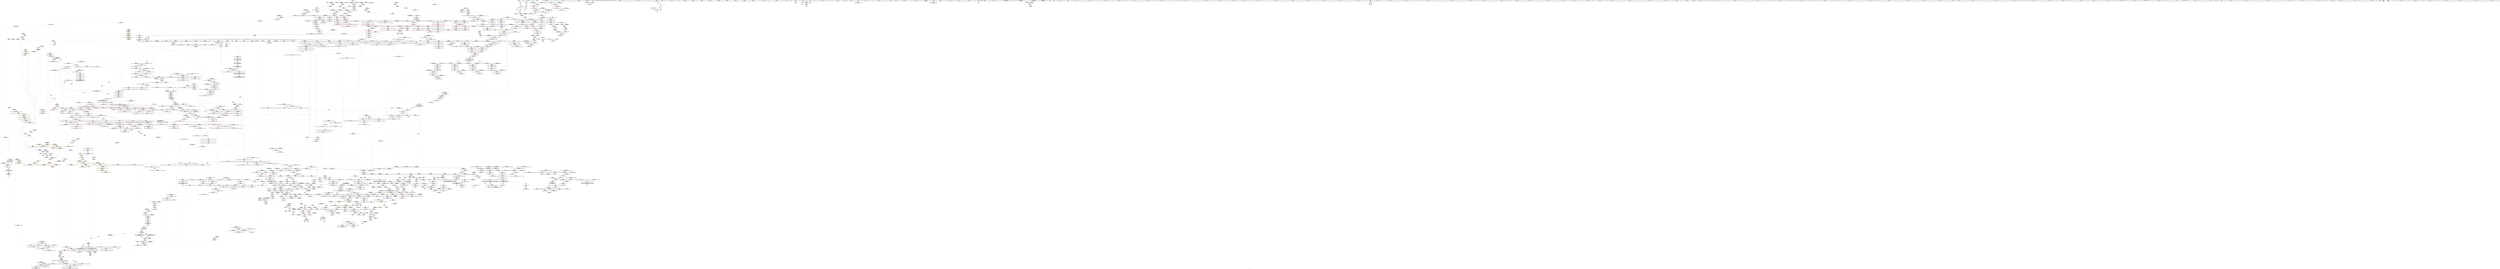 digraph "SVFG" {
	label="SVFG";

	Node0x562eae01cab0 [shape=record,color=grey,label="{NodeID: 0\nNullPtr|{|<s42>198}}"];
	Node0x562eae01cab0 -> Node0x562eae635a00[style=solid];
	Node0x562eae01cab0 -> Node0x562eae635b00[style=solid];
	Node0x562eae01cab0 -> Node0x562eae635bd0[style=solid];
	Node0x562eae01cab0 -> Node0x562eae635ca0[style=solid];
	Node0x562eae01cab0 -> Node0x562eae635d70[style=solid];
	Node0x562eae01cab0 -> Node0x562eae635e40[style=solid];
	Node0x562eae01cab0 -> Node0x562eae635f10[style=solid];
	Node0x562eae01cab0 -> Node0x562eae635fe0[style=solid];
	Node0x562eae01cab0 -> Node0x562eae629b90[style=solid];
	Node0x562eae01cab0 -> Node0x562eae629c60[style=solid];
	Node0x562eae01cab0 -> Node0x562eae629d30[style=solid];
	Node0x562eae01cab0 -> Node0x562eae629e00[style=solid];
	Node0x562eae01cab0 -> Node0x562eae629ed0[style=solid];
	Node0x562eae01cab0 -> Node0x562eae629fa0[style=solid];
	Node0x562eae01cab0 -> Node0x562eae62a070[style=solid];
	Node0x562eae01cab0 -> Node0x562eae62a140[style=solid];
	Node0x562eae01cab0 -> Node0x562eae62a210[style=solid];
	Node0x562eae01cab0 -> Node0x562eae62a2e0[style=solid];
	Node0x562eae01cab0 -> Node0x562eae62a3b0[style=solid];
	Node0x562eae01cab0 -> Node0x562eae62a480[style=solid];
	Node0x562eae01cab0 -> Node0x562eae62a550[style=solid];
	Node0x562eae01cab0 -> Node0x562eae62a620[style=solid];
	Node0x562eae01cab0 -> Node0x562eae62a6f0[style=solid];
	Node0x562eae01cab0 -> Node0x562eae62a7c0[style=solid];
	Node0x562eae01cab0 -> Node0x562eae62a890[style=solid];
	Node0x562eae01cab0 -> Node0x562eae62a960[style=solid];
	Node0x562eae01cab0 -> Node0x562eae62aa30[style=solid];
	Node0x562eae01cab0 -> Node0x562eae62ab00[style=solid];
	Node0x562eae01cab0 -> Node0x562eae62abd0[style=solid];
	Node0x562eae01cab0 -> Node0x562eae62aca0[style=solid];
	Node0x562eae01cab0 -> Node0x562eae62ad70[style=solid];
	Node0x562eae01cab0 -> Node0x562eae62ae40[style=solid];
	Node0x562eae01cab0 -> Node0x562eae664650[style=solid];
	Node0x562eae01cab0 -> Node0x562eae666630[style=solid];
	Node0x562eae01cab0 -> Node0x562eae66dda0[style=solid];
	Node0x562eae01cab0 -> Node0x562eae6a10e0[style=solid];
	Node0x562eae01cab0 -> Node0x562eae6a1260[style=solid];
	Node0x562eae01cab0 -> Node0x562eae6a13e0[style=solid];
	Node0x562eae01cab0 -> Node0x562eae6a1860[style=solid];
	Node0x562eae01cab0 -> Node0x562eae6a19e0[style=solid];
	Node0x562eae01cab0 -> Node0x562eae6a1ce0[style=solid];
	Node0x562eae01cab0 -> Node0x562eae6a2460[style=solid];
	Node0x562eae01cab0:s42 -> Node0x562eae68ad70[style=solid,color=red];
	Node0x562eae62cbe0 [shape=record,color=black,label="{NodeID: 443\n700\<--707\n_ZNSt8_Rb_treeIiiSt9_IdentityIiESt4lessIiESaIiEE21_M_get_Node_allocatorEv_ret\<--\n_ZNSt8_Rb_treeIiiSt9_IdentityIiESt4lessIiESaIiEE21_M_get_Node_allocatorEv\n|{<s0>54|<s1>58|<s2>187|<s3>189}}"];
	Node0x562eae62cbe0:s0 -> Node0x562eae7bd0b0[style=solid,color=blue];
	Node0x562eae62cbe0:s1 -> Node0x562eae7bd330[style=solid,color=blue];
	Node0x562eae62cbe0:s2 -> Node0x562eae67ef80[style=solid,color=blue];
	Node0x562eae62cbe0:s3 -> Node0x562eae67f200[style=solid,color=blue];
	Node0x562eae67ee40 [shape=record,color=black,label="{NodeID: 3100\n2059 = PHI(1894, )\n|{<s0>186}}"];
	Node0x562eae67ee40:s0 -> Node0x562eae688440[style=solid,color=red];
	Node0x562eae6a0c60 [shape=record,color=grey,label="{NodeID: 1993\n158 = Binary(157, 159, )\n}"];
	Node0x562eae63c090 [shape=record,color=red,label="{NodeID: 886\n1102\<--1099\nthis1\<--this.addr\n_ZNKSt13_Rb_tree_nodeIiE9_M_valptrEv\n}"];
	Node0x562eae63c090 -> Node0x562eae648bc0[style=solid];
	Node0x562eae625040 [shape=record,color=green,label="{NodeID: 222\n1200\<--1201\n_ZNKSt8_Rb_treeIiiSt9_IdentityIiESt4lessIiESaIiEE4sizeEv\<--_ZNKSt8_Rb_treeIiiSt9_IdentityIiESt4lessIiESaIiEE4sizeEv_field_insensitive\n}"];
	Node0x562eae648610 [shape=record,color=purple,label="{NodeID: 665\n986\<--985\n_M_node\<--this1\n_ZNKSt17_Rb_tree_iteratorIiEeqERKS0_\n}"];
	Node0x562eae648610 -> Node0x562eae63b390[style=solid];
	Node0x562eae666f20 [shape=record,color=blue,label="{NodeID: 1108\n574\<--573\nthis.addr\<--this\n_ZNSt8_Rb_treeIiiSt9_IdentityIiESt4lessIiESaIiEE8_M_beginEv\n}"];
	Node0x562eae666f20 -> Node0x562eae638af0[style=dashed];
	Node0x562eae5c4680 [shape=record,color=green,label="{NodeID: 1\n7\<--1\n__dso_handle\<--dummyObj\nGlob }"];
	Node0x562eae62ccb0 [shape=record,color=black,label="{NodeID: 444\n709\<--716\n_ZNSt13_Rb_tree_nodeIiE9_M_valptrEv_ret\<--call\n_ZNSt13_Rb_tree_nodeIiE9_M_valptrEv\n|{<s0>55|<s1>190}}"];
	Node0x562eae62ccb0:s0 -> Node0x562eae7bd1f0[style=solid,color=blue];
	Node0x562eae62ccb0:s1 -> Node0x562eae67f340[style=solid,color=blue];
	Node0x562eae67ef80 [shape=record,color=black,label="{NodeID: 3101\n2071 = PHI(700, )\n|{<s0>188}}"];
	Node0x562eae67ef80:s0 -> Node0x562eae6842c0[style=solid,color=red];
	Node0x562eae6a0de0 [shape=record,color=grey,label="{NodeID: 1994\n2182 = Binary(2181, 2183, )\n}"];
	Node0x562eae63c160 [shape=record,color=red,label="{NodeID: 887\n1113\<--1110\nthis1\<--this.addr\n_ZNK9__gnu_cxx16__aligned_membufIiE6_M_ptrEv\n|{<s0>92}}"];
	Node0x562eae63c160:s0 -> Node0x562eae680b50[style=solid,color=red];
	Node0x562eae625140 [shape=record,color=green,label="{NodeID: 223\n1212\<--1213\n_ZNSt8_Rb_treeIiiSt9_IdentityIiESt4lessIiESaIiEE12_M_erase_auxESt23_Rb_tree_const_iteratorIiES7_\<--_ZNSt8_Rb_treeIiiSt9_IdentityIiESt4lessIiESaIiEE12_M_erase_auxESt23_Rb_tree_const_iteratorIiES7__field_insensitive\n}"];
	Node0x562eae6486e0 [shape=record,color=purple,label="{NodeID: 666\n989\<--988\n_M_node2\<--\n_ZNKSt17_Rb_tree_iteratorIiEeqERKS0_\n}"];
	Node0x562eae6486e0 -> Node0x562eae63b460[style=solid];
	Node0x562eae666ff0 [shape=record,color=blue,label="{NodeID: 1109\n589\<--588\nthis.addr\<--this\n_ZNSt8_Rb_treeIiiSt9_IdentityIiESt4lessIiESaIiEE13_Rb_tree_implIS3_Lb1EED2Ev\n}"];
	Node0x562eae666ff0 -> Node0x562eae638c90[style=dashed];
	Node0x562eae5ce550 [shape=record,color=green,label="{NodeID: 2\n9\<--1\n\<--dummyObj\nCan only get source location for instruction, argument, global var or function.}"];
	Node0x562eae62cd80 [shape=record,color=black,label="{NodeID: 445\n740\<--737\n\<--call\n_ZN9__gnu_cxx16__aligned_membufIiE6_M_ptrEv\n}"];
	Node0x562eae62cd80 -> Node0x562eae62ce50[style=solid];
	Node0x562eae67f0c0 [shape=record,color=black,label="{NodeID: 3102\n2072 = PHI(2141, )\n}"];
	Node0x562eae67f0c0 -> Node0x562eae6432a0[style=solid];
	Node0x562eae6a0f60 [shape=record,color=grey,label="{NodeID: 1995\n1845 = cmp(1843, 1844, )\n}"];
	Node0x562eae63c230 [shape=record,color=red,label="{NodeID: 888\n1124\<--1121\nthis1\<--this.addr\n_ZNK9__gnu_cxx16__aligned_membufIiE7_M_addrEv\n}"];
	Node0x562eae63c230 -> Node0x562eae648c90[style=solid];
	Node0x562eae625240 [shape=record,color=green,label="{NodeID: 224\n1221\<--1222\nretval\<--retval_field_insensitive\n_ZNSt8_Rb_treeIiiSt9_IdentityIiESt4lessIiESaIiEE11equal_rangeERKi\n|{|<s1>113|<s2>116}}"];
	Node0x562eae625240 -> Node0x562eae63f4e0[style=solid];
	Node0x562eae625240:s1 -> Node0x562eae689e80[style=solid,color=red];
	Node0x562eae625240:s2 -> Node0x562eae689e80[style=solid,color=red];
	Node0x562eae6487b0 [shape=record,color=purple,label="{NodeID: 667\n1007\<--995\ncoerce.dive\<--retval\n_ZNSt8_Rb_treeIiiSt9_IdentityIiESt4lessIiESaIiEE3endEv\n}"];
	Node0x562eae6487b0 -> Node0x562eae63b600[style=solid];
	Node0x562eae70ea10 [shape=record,color=yellow,style=double,label="{NodeID: 2217\n28V_1 = ENCHI(MR_28V_0)\npts\{180002 \}\nFun[_ZNKSt8_Rb_treeIiiSt9_IdentityIiESt4lessIiESaIiEE5beginEv]}"];
	Node0x562eae70ea10 -> Node0x562eae663ba0[style=dashed];
	Node0x562eae6670c0 [shape=record,color=blue,label="{NodeID: 1110\n600\<--599\n__x.addr\<--__x\n_ZNSt8_Rb_treeIiiSt9_IdentityIiESt4lessIiESaIiEE8_S_rightEPSt18_Rb_tree_node_base\n}"];
	Node0x562eae6670c0 -> Node0x562eae638d60[style=dashed];
	Node0x562eae5ce890 [shape=record,color=green,label="{NodeID: 3\n12\<--1\n\<--dummyObj\nCan only get source location for instruction, argument, global var or function.|{<s0>125}}"];
	Node0x562eae5ce890:s0 -> Node0x562eae682c00[style=solid,color=red];
	Node0x562eae62ce50 [shape=record,color=black,label="{NodeID: 446\n731\<--740\n_ZN9__gnu_cxx16__aligned_membufIiE6_M_ptrEv_ret\<--\n_ZN9__gnu_cxx16__aligned_membufIiE6_M_ptrEv\n|{<s0>62}}"];
	Node0x562eae62ce50:s0 -> Node0x562eae7bc2a0[style=solid,color=blue];
	Node0x562eae67f200 [shape=record,color=black,label="{NodeID: 3103\n2097 = PHI(700, )\n|{<s0>192}}"];
	Node0x562eae67f200:s0 -> Node0x562eae686090[style=solid,color=red];
	Node0x562eae6a10e0 [shape=record,color=grey,label="{NodeID: 1996\n1841 = cmp(1840, 3, )\n}"];
	Node0x562eae63c300 [shape=record,color=red,label="{NodeID: 889\n1133\<--1130\n\<--__x.addr\n_ZNSt8_Rb_treeIiiSt9_IdentityIiESt4lessIiESaIiEE8_S_valueEPKSt18_Rb_tree_node_base\n}"];
	Node0x562eae63c300 -> Node0x562eae63ef30[style=solid];
	Node0x562eae625310 [shape=record,color=green,label="{NodeID: 225\n1223\<--1224\nthis.addr\<--this.addr_field_insensitive\n_ZNSt8_Rb_treeIiiSt9_IdentityIiESt4lessIiESaIiEE11equal_rangeERKi\n}"];
	Node0x562eae625310 -> Node0x562eae63cb20[style=solid];
	Node0x562eae625310 -> Node0x562eae66a8d0[style=solid];
	Node0x562eae648880 [shape=record,color=purple,label="{NodeID: 668\n1001\<--1000\n_M_impl\<--this1\n_ZNSt8_Rb_treeIiiSt9_IdentityIiESt4lessIiESaIiEE3endEv\n}"];
	Node0x562eae648880 -> Node0x562eae63e4a0[style=solid];
	Node0x562eae70eaf0 [shape=record,color=yellow,style=double,label="{NodeID: 2218\n386V_1 = ENCHI(MR_386V_0)\npts\{22710000 \}\nFun[_ZNKSt8_Rb_treeIiiSt9_IdentityIiESt4lessIiESaIiEE5beginEv]|{<s0>205}}"];
	Node0x562eae70eaf0:s0 -> Node0x562eae66a3f0[style=dashed,color=red];
	Node0x562eae667190 [shape=record,color=blue,label="{NodeID: 1111\n610\<--609\n__x.addr\<--__x\n_ZNSt8_Rb_treeIiiSt9_IdentityIiESt4lessIiESaIiEE7_S_leftEPSt18_Rb_tree_node_base\n}"];
	Node0x562eae667190 -> Node0x562eae638f00[style=dashed];
	Node0x562eae5ce950 [shape=record,color=green,label="{NodeID: 4\n19\<--1\n.str\<--dummyObj\nGlob }"];
	Node0x562eae62cf20 [shape=record,color=black,label="{NodeID: 447\n749\<--748\n\<--_M_storage\n_ZN9__gnu_cxx16__aligned_membufIiE7_M_addrEv\n}"];
	Node0x562eae62cf20 -> Node0x562eae62cff0[style=solid];
	Node0x562eae67f340 [shape=record,color=black,label="{NodeID: 3104\n2099 = PHI(709, )\n|{<s0>192}}"];
	Node0x562eae67f340:s0 -> Node0x562eae6861a0[style=solid,color=red];
	Node0x562eae6a1260 [shape=record,color=grey,label="{NodeID: 1997\n1424 = cmp(1423, 3, )\n}"];
	Node0x562eae63c3d0 [shape=record,color=red,label="{NodeID: 890\n1144\<--1141\nthis1\<--this.addr\n_ZNKSt8_Rb_treeIiiSt9_IdentityIiESt4lessIiESaIiEE3endEv\n}"];
	Node0x562eae63c3d0 -> Node0x562eae648e30[style=solid];
	Node0x562eae6253e0 [shape=record,color=green,label="{NodeID: 226\n1225\<--1226\n__k.addr\<--__k.addr_field_insensitive\n_ZNSt8_Rb_treeIiiSt9_IdentityIiESt4lessIiESaIiEE11equal_rangeERKi\n}"];
	Node0x562eae6253e0 -> Node0x562eae63cbf0[style=solid];
	Node0x562eae6253e0 -> Node0x562eae63ccc0[style=solid];
	Node0x562eae6253e0 -> Node0x562eae63cd90[style=solid];
	Node0x562eae6253e0 -> Node0x562eae63ce60[style=solid];
	Node0x562eae6253e0 -> Node0x562eae66a9a0[style=solid];
	Node0x562eae648950 [shape=record,color=purple,label="{NodeID: 669\n1003\<--1002\nadd.ptr\<--\n_ZNSt8_Rb_treeIiiSt9_IdentityIiESt4lessIiESaIiEE3endEv\n}"];
	Node0x562eae648950 -> Node0x562eae63e570[style=solid];
	Node0x562eae70ebd0 [shape=record,color=yellow,style=double,label="{NodeID: 2219\n48V_1 = ENCHI(MR_48V_0)\npts\{180001 180002 180003 180004 \}\nFun[_ZNSt3setIiSt4lessIiESaIiEE5clearEv]|{<s0>23|<s1>23}}"];
	Node0x562eae70ebd0:s0 -> Node0x562eae7139f0[style=dashed,color=red];
	Node0x562eae70ebd0:s1 -> Node0x562eae713ad0[style=dashed,color=red];
	Node0x562eae667260 [shape=record,color=blue,label="{NodeID: 1112\n621\<--619\nthis.addr\<--this\n_ZNSt8_Rb_treeIiiSt9_IdentityIiESt4lessIiESaIiEE12_M_drop_nodeEPSt13_Rb_tree_nodeIiE\n}"];
	Node0x562eae667260 -> Node0x562eae6390a0[style=dashed];
	Node0x562eae5cea10 [shape=record,color=green,label="{NodeID: 5\n21\<--1\n.str.3\<--dummyObj\nGlob }"];
	Node0x562eae62cff0 [shape=record,color=black,label="{NodeID: 448\n742\<--749\n_ZN9__gnu_cxx16__aligned_membufIiE7_M_addrEv_ret\<--\n_ZN9__gnu_cxx16__aligned_membufIiE7_M_addrEv\n|{<s0>63}}"];
	Node0x562eae62cff0:s0 -> Node0x562eae7bc470[style=solid,color=blue];
	Node0x562eae67f480 [shape=record,color=black,label="{NodeID: 3105\n2101 = PHI(1894, )\n|{<s0>192}}"];
	Node0x562eae67f480:s0 -> Node0x562eae6862b0[style=solid,color=red];
	Node0x562eae6a13e0 [shape=record,color=grey,label="{NodeID: 1998\n1729 = cmp(1728, 3, )\n}"];
	Node0x562eae63c4a0 [shape=record,color=red,label="{NodeID: 891\n1154\<--1153\n\<--coerce.dive\n_ZNKSt8_Rb_treeIiiSt9_IdentityIiESt4lessIiESaIiEE3endEv\n}"];
	Node0x562eae63c4a0 -> Node0x562eae63f270[style=solid];
	Node0x562eae6254b0 [shape=record,color=green,label="{NodeID: 227\n1227\<--1228\n__x\<--__x_field_insensitive\n_ZNSt8_Rb_treeIiiSt9_IdentityIiESt4lessIiESaIiEE11equal_rangeERKi\n}"];
	Node0x562eae6254b0 -> Node0x562eae63cf30[style=solid];
	Node0x562eae6254b0 -> Node0x562eae63d000[style=solid];
	Node0x562eae6254b0 -> Node0x562eae63d0d0[style=solid];
	Node0x562eae6254b0 -> Node0x562eae63d1a0[style=solid];
	Node0x562eae6254b0 -> Node0x562eae63d270[style=solid];
	Node0x562eae6254b0 -> Node0x562eae63d340[style=solid];
	Node0x562eae6254b0 -> Node0x562eae63d410[style=solid];
	Node0x562eae6254b0 -> Node0x562eae63d4e0[style=solid];
	Node0x562eae6254b0 -> Node0x562eae63d5b0[style=solid];
	Node0x562eae6254b0 -> Node0x562eae63d680[style=solid];
	Node0x562eae6254b0 -> Node0x562eae66aa70[style=solid];
	Node0x562eae6254b0 -> Node0x562eae66ac10[style=solid];
	Node0x562eae6254b0 -> Node0x562eae66adb0[style=solid];
	Node0x562eae6254b0 -> Node0x562eae66b0f0[style=solid];
	Node0x562eae648a20 [shape=record,color=purple,label="{NodeID: 670\n1005\<--1004\n_M_header\<--\n_ZNSt8_Rb_treeIiiSt9_IdentityIiESt4lessIiESaIiEE3endEv\n|{<s0>85}}"];
	Node0x562eae648a20:s0 -> Node0x562eae7c4dc0[style=solid,color=red];
	Node0x562eae667330 [shape=record,color=blue,label="{NodeID: 1113\n623\<--620\n__p.addr\<--__p\n_ZNSt8_Rb_treeIiiSt9_IdentityIiESt4lessIiESaIiEE12_M_drop_nodeEPSt13_Rb_tree_nodeIiE\n}"];
	Node0x562eae667330 -> Node0x562eae639170[style=dashed];
	Node0x562eae667330 -> Node0x562eae639240[style=dashed];
	Node0x562eae5cf280 [shape=record,color=green,label="{NodeID: 6\n23\<--1\nstdin\<--dummyObj\nGlob }"];
	Node0x562eae62d0c0 [shape=record,color=black,label="{NodeID: 449\n765\<--764\n\<--\n_ZNSt16allocator_traitsISaISt13_Rb_tree_nodeIiEEE10deallocateERS2_PS1_m\n|{<s0>64}}"];
	Node0x562eae62d0c0:s0 -> Node0x562eae68af90[style=solid,color=red];
	Node0x562eae67f5c0 [shape=record,color=black,label="{NodeID: 3106\n2113 = PHI()\n}"];
	Node0x562eae6a1560 [shape=record,color=grey,label="{NodeID: 1999\n991 = cmp(987, 990, )\n}"];
	Node0x562eae6a1560 -> Node0x562eae63e3d0[style=solid];
	Node0x562eae63c570 [shape=record,color=red,label="{NodeID: 892\n1165\<--1159\nthis1\<--this.addr\n_ZNSt23_Rb_tree_const_iteratorIiEC2EPKSt18_Rb_tree_node_base\n}"];
	Node0x562eae63c570 -> Node0x562eae6490a0[style=solid];
	Node0x562eae625580 [shape=record,color=green,label="{NodeID: 228\n1229\<--1230\n__y\<--__y_field_insensitive\n_ZNSt8_Rb_treeIiiSt9_IdentityIiESt4lessIiESaIiEE11equal_rangeERKi\n}"];
	Node0x562eae625580 -> Node0x562eae63d750[style=solid];
	Node0x562eae625580 -> Node0x562eae63d820[style=solid];
	Node0x562eae625580 -> Node0x562eae63d8f0[style=solid];
	Node0x562eae625580 -> Node0x562eae63d9c0[style=solid];
	Node0x562eae625580 -> Node0x562eae66ab40[style=solid];
	Node0x562eae625580 -> Node0x562eae66ace0[style=solid];
	Node0x562eae625580 -> Node0x562eae66b020[style=solid];
	Node0x562eae648af0 [shape=record,color=purple,label="{NodeID: 671\n1073\<--1072\n_M_node\<--this1\n_ZNSt17_Rb_tree_iteratorIiEC2EPSt18_Rb_tree_node_base\n}"];
	Node0x562eae648af0 -> Node0x562eae669b00[style=solid];
	Node0x562eae667400 [shape=record,color=blue,label="{NodeID: 1114\n640\<--638\nthis.addr\<--this\n_ZNSt8_Rb_treeIiiSt9_IdentityIiESt4lessIiESaIiEE15_M_destroy_nodeEPSt13_Rb_tree_nodeIiE\n}"];
	Node0x562eae667400 -> Node0x562eae639310[style=dashed];
	Node0x562eae5cf340 [shape=record,color=green,label="{NodeID: 7\n24\<--1\n.str.4\<--dummyObj\nGlob }"];
	Node0x562eae62d190 [shape=record,color=black,label="{NodeID: 450\n787\<--786\n\<--\n_ZN9__gnu_cxx13new_allocatorISt13_Rb_tree_nodeIiEE10deallocateEPS2_m\n}"];
	Node0x562eae67f690 [shape=record,color=black,label="{NodeID: 3107\n2153 = PHI(2157, )\n}"];
	Node0x562eae67f690 -> Node0x562eae6435e0[style=solid];
	Node0x562eae6a16e0 [shape=record,color=grey,label="{NodeID: 2000\n1028 = cmp(1025, 1027, )\n}"];
	Node0x562eae6a16e0 -> Node0x562eae63e710[style=solid];
	Node0x562eae63c640 [shape=record,color=red,label="{NodeID: 893\n1167\<--1161\n\<--__x.addr\n_ZNSt23_Rb_tree_const_iteratorIiEC2EPKSt18_Rb_tree_node_base\n}"];
	Node0x562eae63c640 -> Node0x562eae66a3f0[style=solid];
	Node0x562eae62dbb0 [shape=record,color=green,label="{NodeID: 229\n1231\<--1232\n__xu\<--__xu_field_insensitive\n_ZNSt8_Rb_treeIiiSt9_IdentityIiESt4lessIiESaIiEE11equal_rangeERKi\n}"];
	Node0x562eae62dbb0 -> Node0x562eae63da90[style=solid];
	Node0x562eae62dbb0 -> Node0x562eae63db60[style=solid];
	Node0x562eae62dbb0 -> Node0x562eae66ae80[style=solid];
	Node0x562eae62dbb0 -> Node0x562eae66b1c0[style=solid];
	Node0x562eae648bc0 [shape=record,color=purple,label="{NodeID: 672\n1103\<--1102\n_M_storage\<--this1\n_ZNKSt13_Rb_tree_nodeIiE9_M_valptrEv\n|{<s0>91}}"];
	Node0x562eae648bc0:s0 -> Node0x562eae684de0[style=solid,color=red];
	Node0x562eae70eed0 [shape=record,color=yellow,style=double,label="{NodeID: 2222\n42V_1 = ENCHI(MR_42V_0)\npts\{1300000 \}\nFun[_ZNKSt23_Rb_tree_const_iteratorIiEdeEv]}"];
	Node0x562eae70eed0 -> Node0x562eae637df0[style=dashed];
	Node0x562eae6674d0 [shape=record,color=blue,label="{NodeID: 1115\n642\<--639\n__p.addr\<--__p\n_ZNSt8_Rb_treeIiiSt9_IdentityIiESt4lessIiESaIiEE15_M_destroy_nodeEPSt13_Rb_tree_nodeIiE\n}"];
	Node0x562eae6674d0 -> Node0x562eae6393e0[style=dashed];
	Node0x562eae6674d0 -> Node0x562eae6394b0[style=dashed];
	Node0x562eae5cf400 [shape=record,color=green,label="{NodeID: 8\n26\<--1\n.str.5\<--dummyObj\nGlob }"];
	Node0x562eae62d260 [shape=record,color=black,label="{NodeID: 451\n800\<--799\n\<--this1\n_ZNSaISt13_Rb_tree_nodeIiEED2Ev\n|{<s0>66}}"];
	Node0x562eae62d260:s0 -> Node0x562eae686bb0[style=solid,color=red];
	Node0x562eae67f800 [shape=record,color=black,label="{NodeID: 3108\n2172 = PHI(2190, )\n}"];
	Node0x562eae67f800 -> Node0x562eae6a1b60[style=solid];
	Node0x562eae6a1860 [shape=record,color=grey,label="{NodeID: 2001\n550 = cmp(549, 3, )\n}"];
	Node0x562eae63c710 [shape=record,color=red,label="{NodeID: 894\n1187\<--1173\nthis1\<--this.addr\n_ZNSt8_Rb_treeIiiSt9_IdentityIiESt4lessIiESaIiEE5eraseERKi\n|{<s0>95|<s1>96|<s2>99|<s3>100}}"];
	Node0x562eae63c710:s0 -> Node0x562eae6863c0[style=solid,color=red];
	Node0x562eae63c710:s1 -> Node0x562eae684540[style=solid,color=red];
	Node0x562eae63c710:s2 -> Node0x562eae682270[style=solid,color=red];
	Node0x562eae63c710:s3 -> Node0x562eae684540[style=solid,color=red];
	Node0x562eae62dc40 [shape=record,color=green,label="{NodeID: 230\n1233\<--1234\n__yu\<--__yu_field_insensitive\n_ZNSt8_Rb_treeIiiSt9_IdentityIiESt4lessIiESaIiEE11equal_rangeERKi\n}"];
	Node0x562eae62dc40 -> Node0x562eae63dc30[style=solid];
	Node0x562eae62dc40 -> Node0x562eae66af50[style=solid];
	Node0x562eae648c90 [shape=record,color=purple,label="{NodeID: 673\n1125\<--1124\n_M_storage\<--this1\n_ZNK9__gnu_cxx16__aligned_membufIiE7_M_addrEv\n}"];
	Node0x562eae648c90 -> Node0x562eae63ed90[style=solid];
	Node0x562eae6675a0 [shape=record,color=blue,label="{NodeID: 1116\n666\<--664\nthis.addr\<--this\n_ZNSt8_Rb_treeIiiSt9_IdentityIiESt4lessIiESaIiEE11_M_put_nodeEPSt13_Rb_tree_nodeIiE\n}"];
	Node0x562eae6675a0 -> Node0x562eae639580[style=dashed];
	Node0x562eae5cf4c0 [shape=record,color=green,label="{NodeID: 9\n28\<--1\nstdout\<--dummyObj\nGlob }"];
	Node0x562eae62d330 [shape=record,color=black,label="{NodeID: 452\n821\<--820\n\<--_M_impl\n_ZNSt8_Rb_treeIiiSt9_IdentityIiESt4lessIiESaIiEE5clearEv\n}"];
	Node0x562eae62d330 -> Node0x562eae647770[style=solid];
	Node0x562eae67f940 [shape=record,color=black,label="{NodeID: 3109\n2218 = PHI(1894, )\n|{<s0>203}}"];
	Node0x562eae67f940:s0 -> Node0x562eae687a70[style=solid,color=red];
	Node0x562eae6a19e0 [shape=record,color=grey,label="{NodeID: 2002\n931 = cmp(930, 3, )\n}"];
	Node0x562eae63c7e0 [shape=record,color=red,label="{NodeID: 895\n1188\<--1175\n\<--__x.addr\n_ZNSt8_Rb_treeIiiSt9_IdentityIiESt4lessIiESaIiEE5eraseERKi\n|{<s0>95}}"];
	Node0x562eae63c7e0:s0 -> Node0x562eae6864d0[style=solid,color=red];
	Node0x562eae62dd10 [shape=record,color=green,label="{NodeID: 231\n1235\<--1236\nref.tmp\<--ref.tmp_field_insensitive\n_ZNSt8_Rb_treeIiiSt9_IdentityIiESt4lessIiESaIiEE11equal_rangeERKi\n|{|<s1>113}}"];
	Node0x562eae62dd10 -> Node0x562eae649650[style=solid];
	Node0x562eae62dd10:s1 -> Node0x562eae689fd0[style=solid,color=red];
	Node0x562eae648d60 [shape=record,color=purple,label="{NodeID: 674\n1153\<--1139\ncoerce.dive\<--retval\n_ZNKSt8_Rb_treeIiiSt9_IdentityIiESt4lessIiESaIiEE3endEv\n}"];
	Node0x562eae648d60 -> Node0x562eae63c4a0[style=solid];
	Node0x562eae70f0c0 [shape=record,color=yellow,style=double,label="{NodeID: 2224\n475V_1 = ENCHI(MR_475V_0)\npts\{1222 \}\nFun[_ZNSt8_Rb_treeIiiSt9_IdentityIiESt4lessIiESaIiEE11equal_rangeERKi]}"];
	Node0x562eae70f0c0 -> Node0x562eae63dd00[style=dashed];
	Node0x562eae667670 [shape=record,color=blue,label="{NodeID: 1117\n668\<--665\n__p.addr\<--__p\n_ZNSt8_Rb_treeIiiSt9_IdentityIiESt4lessIiESaIiEE11_M_put_nodeEPSt13_Rb_tree_nodeIiE\n}"];
	Node0x562eae667670 -> Node0x562eae639650[style=dashed];
	Node0x562eae5cf5c0 [shape=record,color=green,label="{NodeID: 10\n29\<--1\n.str.6\<--dummyObj\nGlob }"];
	Node0x562eae62d400 [shape=record,color=black,label="{NodeID: 453\n823\<--822\n\<--add.ptr\n_ZNSt8_Rb_treeIiiSt9_IdentityIiESt4lessIiESaIiEE5clearEv\n|{<s0>69}}"];
	Node0x562eae62d400:s0 -> Node0x562eae6826b0[style=solid,color=red];
	Node0x562eae67fa80 [shape=record,color=black,label="{NodeID: 3110\n2243 = PHI(1894, )\n}"];
	Node0x562eae67fa80 -> Node0x562eae663790[style=solid];
	Node0x562eae6a1b60 [shape=record,color=grey,label="{NodeID: 2003\n2175 = cmp(2171, 2172, )\n}"];
	Node0x562eae63c8b0 [shape=record,color=red,label="{NodeID: 896\n1214\<--1179\n\<--__old_size\n_ZNSt8_Rb_treeIiiSt9_IdentityIiESt4lessIiESaIiEE5eraseERKi\n}"];
	Node0x562eae63c8b0 -> Node0x562eae6a0ae0[style=solid];
	Node0x562eae62dde0 [shape=record,color=green,label="{NodeID: 232\n1237\<--1238\nref.tmp16\<--ref.tmp16_field_insensitive\n_ZNSt8_Rb_treeIiiSt9_IdentityIiESt4lessIiESaIiEE11equal_rangeERKi\n|{|<s1>113}}"];
	Node0x562eae62dde0 -> Node0x562eae649720[style=solid];
	Node0x562eae62dde0:s1 -> Node0x562eae68a120[style=solid,color=red];
	Node0x562eae648e30 [shape=record,color=purple,label="{NodeID: 675\n1145\<--1144\n_M_impl\<--this1\n_ZNKSt8_Rb_treeIiiSt9_IdentityIiESt4lessIiESaIiEE3endEv\n}"];
	Node0x562eae648e30 -> Node0x562eae63f0d0[style=solid];
	Node0x562eae667740 [shape=record,color=blue,label="{NodeID: 1118\n687\<--685\n__a.addr\<--__a\n_ZNSt16allocator_traitsISaISt13_Rb_tree_nodeIiEEE7destroyIiEEvRS2_PT_\n}"];
	Node0x562eae667740 -> Node0x562eae639720[style=dashed];
	Node0x562eae5cf6c0 [shape=record,color=green,label="{NodeID: 11\n31\<--1\n.str.7\<--dummyObj\nGlob }"];
	Node0x562eae62d4d0 [shape=record,color=black,label="{NodeID: 454\n882\<--833\n\<--retval\n_ZNSt8_Rb_treeIiiSt9_IdentityIiESt4lessIiESaIiEE4findERKi\n}"];
	Node0x562eae62d4d0 -> Node0x562eae647df0[style=solid];
	Node0x562eae67fbc0 [shape=record,color=black,label="{NodeID: 3111\n1700 = PHI(1620, )\n1st arg _ZNSt8_Rb_treeIiiSt9_IdentityIiESt4lessIiESaIiEE24_M_get_insert_unique_posERKi }"];
	Node0x562eae67fbc0 -> Node0x562eae66d720[style=solid];
	Node0x562eae6a1ce0 [shape=record,color=grey,label="{NodeID: 2004\n1252 = cmp(1251, 3, )\n}"];
	Node0x562eae63c980 [shape=record,color=red,label="{NodeID: 897\n1208\<--1207\n\<--coerce.dive\n_ZNSt8_Rb_treeIiiSt9_IdentityIiESt4lessIiESaIiEE5eraseERKi\n|{<s0>99}}"];
	Node0x562eae63c980:s0 -> Node0x562eae682380[style=solid,color=red];
	Node0x562eae62deb0 [shape=record,color=green,label="{NodeID: 233\n1239\<--1240\nref.tmp20\<--ref.tmp20_field_insensitive\n_ZNSt8_Rb_treeIiiSt9_IdentityIiESt4lessIiESaIiEE11equal_rangeERKi\n|{<s0>114|<s1>116}}"];
	Node0x562eae62deb0:s0 -> Node0x562eae7c47e0[style=solid,color=red];
	Node0x562eae62deb0:s1 -> Node0x562eae689fd0[style=solid,color=red];
	Node0x562eae648f00 [shape=record,color=purple,label="{NodeID: 676\n1147\<--1146\nadd.ptr\<--\n_ZNKSt8_Rb_treeIiiSt9_IdentityIiESt4lessIiESaIiEE3endEv\n}"];
	Node0x562eae648f00 -> Node0x562eae63f1a0[style=solid];
	Node0x562eae667810 [shape=record,color=blue,label="{NodeID: 1119\n689\<--686\n__p.addr\<--__p\n_ZNSt16allocator_traitsISaISt13_Rb_tree_nodeIiEEE7destroyIiEEvRS2_PT_\n}"];
	Node0x562eae667810 -> Node0x562eae6397f0[style=dashed];
	Node0x562eae5cf7c0 [shape=record,color=green,label="{NodeID: 12\n33\<--1\n.str.8\<--dummyObj\nGlob }"];
	Node0x562eae62d5a0 [shape=record,color=black,label="{NodeID: 455\n883\<--839\n\<--__j\n_ZNSt8_Rb_treeIiiSt9_IdentityIiESt4lessIiESaIiEE4findERKi\n}"];
	Node0x562eae62d5a0 -> Node0x562eae647ec0[style=solid];
	Node0x562eae67fd00 [shape=record,color=black,label="{NodeID: 3112\n599 = PHI(553, 952, 1263, 1295, 1443, 1751, )\n0th arg _ZNSt8_Rb_treeIiiSt9_IdentityIiESt4lessIiESaIiEE8_S_rightEPSt18_Rb_tree_node_base }"];
	Node0x562eae67fd00 -> Node0x562eae6670c0[style=solid];
	Node0x562eae6a1e60 [shape=record,color=grey,label="{NodeID: 2005\n286 = cmp(282, 285, )\n}"];
	Node0x562eae6a1e60 -> Node0x562eae62b5f0[style=solid];
	Node0x562eae63ca50 [shape=record,color=red,label="{NodeID: 898\n1210\<--1209\n\<--coerce.dive4\n_ZNSt8_Rb_treeIiiSt9_IdentityIiESt4lessIiESaIiEE5eraseERKi\n|{<s0>99}}"];
	Node0x562eae63ca50:s0 -> Node0x562eae682490[style=solid,color=red];
	Node0x562eae62df80 [shape=record,color=green,label="{NodeID: 234\n1241\<--1242\nref.tmp21\<--ref.tmp21_field_insensitive\n_ZNSt8_Rb_treeIiiSt9_IdentityIiESt4lessIiESaIiEE11equal_rangeERKi\n|{<s0>115|<s1>116}}"];
	Node0x562eae62df80:s0 -> Node0x562eae7c47e0[style=solid,color=red];
	Node0x562eae62df80:s1 -> Node0x562eae68a120[style=solid,color=red];
	Node0x562eae648fd0 [shape=record,color=purple,label="{NodeID: 677\n1149\<--1148\n_M_header\<--\n_ZNKSt8_Rb_treeIiiSt9_IdentityIiESt4lessIiESaIiEE3endEv\n|{<s0>94}}"];
	Node0x562eae648fd0:s0 -> Node0x562eae688a90[style=solid,color=red];
	Node0x562eae6678e0 [shape=record,color=blue,label="{NodeID: 1120\n702\<--701\nthis.addr\<--this\n_ZNSt8_Rb_treeIiiSt9_IdentityIiESt4lessIiESaIiEE21_M_get_Node_allocatorEv\n}"];
	Node0x562eae6678e0 -> Node0x562eae6398c0[style=dashed];
	Node0x562eae5cf8c0 [shape=record,color=green,label="{NodeID: 13\n36\<--1\n\<--dummyObj\nCan only get source location for instruction, argument, global var or function.}"];
	Node0x562eae62d670 [shape=record,color=black,label="{NodeID: 456\n866\<--865\n\<--_M_impl\n_ZNSt8_Rb_treeIiiSt9_IdentityIiESt4lessIiESaIiEE4findERKi\n}"];
	Node0x562eae62d670 -> Node0x562eae647d20[style=solid];
	Node0x562eae680250 [shape=record,color=black,label="{NodeID: 3113\n272 = PHI(123, 1344, )\n0th arg _ZNKSt23_Rb_tree_const_iteratorIiEneERKS0_ }"];
	Node0x562eae680250 -> Node0x562eae665520[style=solid];
	Node0x562eae6a1fe0 [shape=record,color=grey,label="{NodeID: 2006\n1505 = cmp(1501, 1504, )\n}"];
	Node0x562eae6a1fe0 -> Node0x562eae640860[style=solid];
	Node0x562eae63cb20 [shape=record,color=red,label="{NodeID: 899\n1245\<--1223\nthis1\<--this.addr\n_ZNSt8_Rb_treeIiiSt9_IdentityIiESt4lessIiESaIiEE11equal_rangeERKi\n|{|<s2>101|<s3>102|<s4>111|<s5>112}}"];
	Node0x562eae63cb20 -> Node0x562eae6497f0[style=solid];
	Node0x562eae63cb20 -> Node0x562eae6498c0[style=solid];
	Node0x562eae63cb20:s2 -> Node0x562eae689a00[style=solid,color=red];
	Node0x562eae63cb20:s3 -> Node0x562eae7c4610[style=solid,color=red];
	Node0x562eae63cb20:s4 -> Node0x562eae68b4d0[style=solid,color=red];
	Node0x562eae63cb20:s5 -> Node0x562eae680e20[style=solid,color=red];
	Node0x562eae62e050 [shape=record,color=green,label="{NodeID: 235\n1308\<--1309\n_ZNSt8_Rb_treeIiiSt9_IdentityIiESt4lessIiESaIiEE14_M_upper_boundEPSt13_Rb_tree_nodeIiEPSt18_Rb_tree_node_baseRKi\<--_ZNSt8_Rb_treeIiiSt9_IdentityIiESt4lessIiESaIiEE14_M_upper_boundEPSt13_Rb_tree_nodeIiEPSt18_Rb_tree_node_baseRKi_field_insensitive\n}"];
	Node0x562eae6490a0 [shape=record,color=purple,label="{NodeID: 678\n1166\<--1165\n_M_node\<--this1\n_ZNSt23_Rb_tree_const_iteratorIiEC2EPKSt18_Rb_tree_node_base\n}"];
	Node0x562eae6490a0 -> Node0x562eae66a3f0[style=solid];
	Node0x562eae6679b0 [shape=record,color=blue,label="{NodeID: 1121\n711\<--710\nthis.addr\<--this\n_ZNSt13_Rb_tree_nodeIiE9_M_valptrEv\n}"];
	Node0x562eae6679b0 -> Node0x562eae639990[style=dashed];
	Node0x562eae5cf9c0 [shape=record,color=green,label="{NodeID: 14\n66\<--1\n\<--dummyObj\nCan only get source location for instruction, argument, global var or function.}"];
	Node0x562eae62d740 [shape=record,color=black,label="{NodeID: 457\n830\<--891\n_ZNSt8_Rb_treeIiiSt9_IdentityIiESt4lessIiESaIiEE4findERKi_ret\<--\n_ZNSt8_Rb_treeIiiSt9_IdentityIiESt4lessIiESaIiEE4findERKi\n|{<s0>24}}"];
	Node0x562eae62d740:s0 -> Node0x562eae7baf40[style=solid,color=blue];
	Node0x562eae6803a0 [shape=record,color=black,label="{NodeID: 3114\n273 = PHI(125, 1346, )\n1st arg _ZNKSt23_Rb_tree_const_iteratorIiEneERKS0_ }"];
	Node0x562eae6803a0 -> Node0x562eae6655f0[style=solid];
	Node0x562eae6a2160 [shape=record,color=grey,label="{NodeID: 2007\n168 = cmp(166, 167, )\n}"];
	Node0x562eae63cbf0 [shape=record,color=red,label="{NodeID: 900\n1259\<--1225\n\<--__k.addr\n_ZNSt8_Rb_treeIiiSt9_IdentityIiESt4lessIiESaIiEE11equal_rangeERKi\n|{<s0>104}}"];
	Node0x562eae63cbf0:s0 -> Node0x562eae685b30[style=solid,color=red];
	Node0x562eae62e150 [shape=record,color=green,label="{NodeID: 236\n1313\<--1314\n_ZNSt4pairISt17_Rb_tree_iteratorIiES1_EC2IS1_S1_Lb1EEEOT_OT0_\<--_ZNSt4pairISt17_Rb_tree_iteratorIiES1_EC2IS1_S1_Lb1EEEOT_OT0__field_insensitive\n}"];
	Node0x562eae649170 [shape=record,color=purple,label="{NodeID: 679\n1203\<--1177\nfirst\<--__p\n_ZNSt8_Rb_treeIiiSt9_IdentityIiESt4lessIiESaIiEE5eraseERKi\n|{<s0>97}}"];
	Node0x562eae649170:s0 -> Node0x562eae68c950[style=solid,color=red];
	Node0x562eae667a80 [shape=record,color=blue,label="{NodeID: 1122\n723\<--721\nthis.addr\<--this\n_ZN9__gnu_cxx13new_allocatorISt13_Rb_tree_nodeIiEE7destroyIiEEvPT_\n}"];
	Node0x562eae667a80 -> Node0x562eae639a60[style=dashed];
	Node0x562eae5cfac0 [shape=record,color=green,label="{NodeID: 15\n159\<--1\n\<--dummyObj\nCan only get source location for instruction, argument, global var or function.}"];
	Node0x562eae62d810 [shape=record,color=black,label="{NodeID: 458\n934\<--933\n\<--_M_impl\n_ZNSt8_Rb_treeIiiSt9_IdentityIiESt4lessIiESaIiEE14_M_lower_boundEPSt13_Rb_tree_nodeIiEPSt18_Rb_tree_node_baseRKi\n}"];
	Node0x562eae62d810 -> Node0x562eae6482d0[style=solid];
	Node0x562eae6804f0 [shape=record,color=black,label="{NodeID: 3115\n1978 = PHI(1701, )\n0th arg _ZNSt4pairIPSt18_Rb_tree_node_baseS1_EC2IRS1_Lb1EEEOT_RKS1_ }"];
	Node0x562eae6804f0 -> Node0x562eae66f460[style=solid];
	Node0x562eae6a22e0 [shape=record,color=grey,label="{NodeID: 2008\n150 = cmp(148, 149, )\n}"];
	Node0x562eae63ccc0 [shape=record,color=red,label="{NodeID: 901\n1270\<--1225\n\<--__k.addr\n_ZNSt8_Rb_treeIiiSt9_IdentityIiESt4lessIiESaIiEE11equal_rangeERKi\n|{<s0>107}}"];
	Node0x562eae63ccc0:s0 -> Node0x562eae685830[style=solid,color=red];
	Node0x562eae62e250 [shape=record,color=green,label="{NodeID: 237\n1329\<--1330\nthis.addr\<--this.addr_field_insensitive\n_ZNKSt8_Rb_treeIiiSt9_IdentityIiESt4lessIiESaIiEE4sizeEv\n}"];
	Node0x562eae62e250 -> Node0x562eae63ddd0[style=solid];
	Node0x562eae62e250 -> Node0x562eae66b430[style=solid];
	Node0x562eae649240 [shape=record,color=purple,label="{NodeID: 680\n1205\<--1177\nsecond\<--__p\n_ZNSt8_Rb_treeIiiSt9_IdentityIiESt4lessIiESaIiEE5eraseERKi\n|{<s0>98}}"];
	Node0x562eae649240:s0 -> Node0x562eae68c950[style=solid,color=red];
	Node0x562eae667b50 [shape=record,color=blue,label="{NodeID: 1123\n725\<--722\n__p.addr\<--__p\n_ZN9__gnu_cxx13new_allocatorISt13_Rb_tree_nodeIiEE7destroyIiEEvPT_\n}"];
	Node0x562eae5cfbc0 [shape=record,color=green,label="{NodeID: 16\n486\<--1\n\<--dummyObj\nCan only get source location for instruction, argument, global var or function.}"];
	Node0x562eae62d8e0 [shape=record,color=black,label="{NodeID: 459\n944\<--943\n\<--\n_ZNSt8_Rb_treeIiiSt9_IdentityIiESt4lessIiESaIiEE14_M_lower_boundEPSt13_Rb_tree_nodeIiEPSt18_Rb_tree_node_baseRKi\n}"];
	Node0x562eae62d8e0 -> Node0x562eae668fa0[style=solid];
	Node0x562eae680600 [shape=record,color=black,label="{NodeID: 3116\n1979 = PHI(1787, )\n1st arg _ZNSt4pairIPSt18_Rb_tree_node_baseS1_EC2IRS1_Lb1EEEOT_RKS1_ }"];
	Node0x562eae680600 -> Node0x562eae66f530[style=solid];
	Node0x562eae6a2460 [shape=record,color=grey,label="{NodeID: 2009\n1633 = cmp(1632, 3, )\n}"];
	Node0x562eae63cd90 [shape=record,color=red,label="{NodeID: 902\n1300\<--1225\n\<--__k.addr\n_ZNSt8_Rb_treeIiiSt9_IdentityIiESt4lessIiESaIiEE11equal_rangeERKi\n|{<s0>111}}"];
	Node0x562eae63cd90:s0 -> Node0x562eae68b950[style=solid,color=red];
	Node0x562eae62e320 [shape=record,color=green,label="{NodeID: 238\n1344\<--1345\n__first\<--__first_field_insensitive\n_ZNSt8_Rb_treeIiiSt9_IdentityIiESt4lessIiESaIiEE12_M_erase_auxESt23_Rb_tree_const_iteratorIiES7_\n|{|<s1>119|<s2>124|<s3>125}}"];
	Node0x562eae62e320 -> Node0x562eae649da0[style=solid];
	Node0x562eae62e320:s1 -> Node0x562eae6875b0[style=solid,color=red];
	Node0x562eae62e320:s2 -> Node0x562eae680250[style=solid,color=red];
	Node0x562eae62e320:s3 -> Node0x562eae682af0[style=solid,color=red];
	Node0x562eae649310 [shape=record,color=purple,label="{NodeID: 681\n1207\<--1181\ncoerce.dive\<--agg.tmp\n_ZNSt8_Rb_treeIiiSt9_IdentityIiESt4lessIiESaIiEE5eraseERKi\n}"];
	Node0x562eae649310 -> Node0x562eae63c980[style=solid];
	Node0x562eae70f710 [shape=record,color=yellow,style=double,label="{NodeID: 2231\n11V_1 = ENCHI(MR_11V_0)\npts\{180001 \}\nFun[_ZNSt8_Rb_treeIiiSt9_IdentityIiESt4lessIiESaIiEE11equal_rangeERKi]|{<s0>101}}"];
	Node0x562eae70f710:s0 -> Node0x562eae717890[style=dashed,color=red];
	Node0x562eae667c20 [shape=record,color=blue,label="{NodeID: 1124\n733\<--732\nthis.addr\<--this\n_ZN9__gnu_cxx16__aligned_membufIiE6_M_ptrEv\n}"];
	Node0x562eae667c20 -> Node0x562eae639b30[style=dashed];
	Node0x562eae5cfcc0 [shape=record,color=green,label="{NodeID: 17\n676\<--1\n\<--dummyObj\nCan only get source location for instruction, argument, global var or function.|{<s0>59|<s1>188}}"];
	Node0x562eae5cfcc0:s0 -> Node0x562eae7c5320[style=solid,color=red];
	Node0x562eae5cfcc0:s1 -> Node0x562eae688f50[style=solid,color=red];
	Node0x562eae62d9b0 [shape=record,color=black,label="{NodeID: 460\n947\<--946\n\<--\n_ZNSt8_Rb_treeIiiSt9_IdentityIiESt4lessIiESaIiEE14_M_lower_boundEPSt13_Rb_tree_nodeIiEPSt18_Rb_tree_node_baseRKi\n|{<s0>82}}"];
	Node0x562eae62d9b0:s0 -> Node0x562eae686960[style=solid,color=red];
	Node0x562eae680710 [shape=record,color=black,label="{NodeID: 3117\n1980 = PHI(1717, )\n2nd arg _ZNSt4pairIPSt18_Rb_tree_node_baseS1_EC2IRS1_Lb1EEEOT_RKS1_ }"];
	Node0x562eae680710 -> Node0x562eae66f600[style=solid];
	Node0x562eae6e88e0 [shape=record,color=black,label="{NodeID: 2010\nMR_17V_3 = PHI(MR_17V_4, MR_17V_2, )\npts\{15 \}\n}"];
	Node0x562eae6e88e0 -> Node0x562eae636660[style=dashed];
	Node0x562eae6e88e0 -> Node0x562eae636730[style=dashed];
	Node0x562eae6e88e0 -> Node0x562eae636800[style=dashed];
	Node0x562eae6e88e0 -> Node0x562eae665110[style=dashed];
	Node0x562eae63ce60 [shape=record,color=red,label="{NodeID: 903\n1306\<--1225\n\<--__k.addr\n_ZNSt8_Rb_treeIiiSt9_IdentityIiESt4lessIiESaIiEE11equal_rangeERKi\n|{<s0>112}}"];
	Node0x562eae63ce60:s0 -> Node0x562eae681150[style=solid,color=red];
	Node0x562eae62e3f0 [shape=record,color=green,label="{NodeID: 239\n1346\<--1347\n__last\<--__last_field_insensitive\n_ZNSt8_Rb_treeIiiSt9_IdentityIiESt4lessIiESaIiEE12_M_erase_auxESt23_Rb_tree_const_iteratorIiES7_\n|{|<s1>122|<s2>124}}"];
	Node0x562eae62e3f0 -> Node0x562eae649e70[style=solid];
	Node0x562eae62e3f0:s1 -> Node0x562eae6875b0[style=solid,color=red];
	Node0x562eae62e3f0:s2 -> Node0x562eae6803a0[style=solid,color=red];
	Node0x562eae6493e0 [shape=record,color=purple,label="{NodeID: 682\n1209\<--1183\ncoerce.dive4\<--agg.tmp3\n_ZNSt8_Rb_treeIiiSt9_IdentityIiESt4lessIiESaIiEE5eraseERKi\n}"];
	Node0x562eae6493e0 -> Node0x562eae63ca50[style=solid];
	Node0x562eae667cf0 [shape=record,color=blue,label="{NodeID: 1125\n744\<--743\nthis.addr\<--this\n_ZN9__gnu_cxx16__aligned_membufIiE7_M_addrEv\n}"];
	Node0x562eae667cf0 -> Node0x562eae639c00[style=dashed];
	Node0x562eae5cfdc0 [shape=record,color=green,label="{NodeID: 18\n885\<--1\n\<--dummyObj\nCan only get source location for instruction, argument, global var or function.}"];
	Node0x562eae62da80 [shape=record,color=black,label="{NodeID: 461\n952\<--951\n\<--\n_ZNSt8_Rb_treeIiiSt9_IdentityIiESt4lessIiESaIiEE14_M_lower_boundEPSt13_Rb_tree_nodeIiEPSt18_Rb_tree_node_baseRKi\n|{<s0>83}}"];
	Node0x562eae62da80:s0 -> Node0x562eae67fd00[style=solid,color=red];
	Node0x562eae680820 [shape=record,color=black,label="{NodeID: 3118\n306 = PHI(16, )\n0th arg _ZNSt3setIiSt4lessIiESaIiEE5eraseERKi }"];
	Node0x562eae680820 -> Node0x562eae665860[style=solid];
	Node0x562eae6e89d0 [shape=record,color=black,label="{NodeID: 2011\nMR_21V_2 = PHI(MR_21V_4, MR_21V_1, )\npts\{114 \}\n}"];
	Node0x562eae6e89d0 -> Node0x562eae664b60[style=dashed];
	Node0x562eae63cf30 [shape=record,color=red,label="{NodeID: 904\n1251\<--1227\n\<--__x\n_ZNSt8_Rb_treeIiiSt9_IdentityIiESt4lessIiESaIiEE11equal_rangeERKi\n}"];
	Node0x562eae63cf30 -> Node0x562eae6a1ce0[style=solid];
	Node0x562eae62e4c0 [shape=record,color=green,label="{NodeID: 240\n1348\<--1349\nthis.addr\<--this.addr_field_insensitive\n_ZNSt8_Rb_treeIiiSt9_IdentityIiESt4lessIiESaIiEE12_M_erase_auxESt23_Rb_tree_const_iteratorIiES7_\n}"];
	Node0x562eae62e4c0 -> Node0x562eae63df70[style=solid];
	Node0x562eae62e4c0 -> Node0x562eae66b6a0[style=solid];
	Node0x562eae6494b0 [shape=record,color=purple,label="{NodeID: 683\n1193\<--1192\n\<--\n_ZNSt8_Rb_treeIiiSt9_IdentityIiESt4lessIiESaIiEE5eraseERKi\n}"];
	Node0x562eae6494b0 -> Node0x562eae66a660[style=solid];
	Node0x562eae667dc0 [shape=record,color=blue,label="{NodeID: 1126\n755\<--752\n__a.addr\<--__a\n_ZNSt16allocator_traitsISaISt13_Rb_tree_nodeIiEEE10deallocateERS2_PS1_m\n}"];
	Node0x562eae667dc0 -> Node0x562eae639cd0[style=dashed];
	Node0x562eae5cfec0 [shape=record,color=green,label="{NodeID: 19\n886\<--1\n\<--dummyObj\nCan only get source location for instruction, argument, global var or function.}"];
	Node0x562eae63e0d0 [shape=record,color=black,label="{NodeID: 462\n909\<--962\n_ZNSt8_Rb_treeIiiSt9_IdentityIiESt4lessIiESaIiEE14_M_lower_boundEPSt13_Rb_tree_nodeIiEPSt18_Rb_tree_node_baseRKi_ret\<--\n_ZNSt8_Rb_treeIiiSt9_IdentityIiESt4lessIiESaIiEE14_M_lower_boundEPSt13_Rb_tree_nodeIiEPSt18_Rb_tree_node_baseRKi\n|{<s0>73|<s1>111}}"];
	Node0x562eae63e0d0:s0 -> Node0x562eae7bdf70[style=solid,color=blue];
	Node0x562eae63e0d0:s1 -> Node0x562eae67cdc0[style=solid,color=blue];
	Node0x562eae680930 [shape=record,color=black,label="{NodeID: 3119\n307 = PHI(119, )\n1st arg _ZNSt3setIiSt4lessIiESaIiEE5eraseERKi }"];
	Node0x562eae680930 -> Node0x562eae665930[style=solid];
	Node0x562eae6e8ed0 [shape=record,color=black,label="{NodeID: 2012\nMR_11V_2 = PHI(MR_11V_4, MR_11V_1, )\npts\{180001 \}\n|{<s0>11}}"];
	Node0x562eae6e8ed0:s0 -> Node0x562eae70ebd0[style=dashed,color=red];
	Node0x562eae63d000 [shape=record,color=red,label="{NodeID: 905\n1257\<--1227\n\<--__x\n_ZNSt8_Rb_treeIiiSt9_IdentityIiESt4lessIiESaIiEE11equal_rangeERKi\n|{<s0>103}}"];
	Node0x562eae63d000:s0 -> Node0x562eae68a270[style=solid,color=red];
	Node0x562eae62e590 [shape=record,color=green,label="{NodeID: 241\n1350\<--1351\nref.tmp\<--ref.tmp_field_insensitive\n_ZNSt8_Rb_treeIiiSt9_IdentityIiESt4lessIiESaIiEE12_M_erase_auxESt23_Rb_tree_const_iteratorIiES7_\n|{<s0>118|<s1>119}}"];
	Node0x562eae62e590:s0 -> Node0x562eae68c520[style=solid,color=red];
	Node0x562eae62e590:s1 -> Node0x562eae687700[style=solid,color=red];
	Node0x562eae649580 [shape=record,color=purple,label="{NodeID: 684\n1196\<--1192\n\<--\n_ZNSt8_Rb_treeIiiSt9_IdentityIiESt4lessIiESaIiEE5eraseERKi\n}"];
	Node0x562eae649580 -> Node0x562eae66a730[style=solid];
	Node0x562eae70f9b0 [shape=record,color=yellow,style=double,label="{NodeID: 2234\n494V_1 = ENCHI(MR_494V_0)\npts\{12400000 \}\nFun[_ZNSt8_Rb_treeIiiSt9_IdentityIiESt4lessIiESaIiEE11equal_rangeERKi]|{|<s1>114}}"];
	Node0x562eae70f9b0 -> Node0x562eae703010[style=dashed];
	Node0x562eae70f9b0:s1 -> Node0x562eae669b00[style=dashed,color=red];
	Node0x562eae667e90 [shape=record,color=blue,label="{NodeID: 1127\n757\<--753\n__p.addr\<--__p\n_ZNSt16allocator_traitsISaISt13_Rb_tree_nodeIiEEE10deallocateERS2_PS1_m\n}"];
	Node0x562eae667e90 -> Node0x562eae639da0[style=dashed];
	Node0x562eae61e0b0 [shape=record,color=green,label="{NodeID: 20\n1560\<--1\n\<--dummyObj\nCan only get source location for instruction, argument, global var or function.}"];
	Node0x562eae63e160 [shape=record,color=black,label="{NodeID: 463\n971\<--970\n\<--_M_impl\n_ZNSt8_Rb_treeIiiSt9_IdentityIiESt4lessIiESaIiEE6_M_endEv\n}"];
	Node0x562eae63e160 -> Node0x562eae648470[style=solid];
	Node0x562eae680a40 [shape=record,color=black,label="{NodeID: 3120\n2262 = PHI(1689, )\n0th arg _ZSt7forwardIRbEOT_RNSt16remove_referenceIS1_E4typeE }"];
	Node0x562eae680a40 -> Node0x562eae6710d0[style=solid];
	Node0x562eae6e93d0 [shape=record,color=black,label="{NodeID: 2013\nMR_28V_2 = PHI(MR_28V_4, MR_28V_1, )\npts\{180002 \}\n|{<s0>11}}"];
	Node0x562eae6e93d0:s0 -> Node0x562eae70ebd0[style=dashed,color=red];
	Node0x562eae63d0d0 [shape=record,color=red,label="{NodeID: 906\n1262\<--1227\n\<--__x\n_ZNSt8_Rb_treeIiiSt9_IdentityIiESt4lessIiESaIiEE11equal_rangeERKi\n}"];
	Node0x562eae63d0d0 -> Node0x562eae63f680[style=solid];
	Node0x562eae62e660 [shape=record,color=green,label="{NodeID: 242\n1352\<--1353\nref.tmp3\<--ref.tmp3_field_insensitive\n_ZNSt8_Rb_treeIiiSt9_IdentityIiESt4lessIiESaIiEE12_M_erase_auxESt23_Rb_tree_const_iteratorIiES7_\n|{|<s1>118}}"];
	Node0x562eae62e660 -> Node0x562eae649f40[style=solid];
	Node0x562eae62e660:s1 -> Node0x562eae68c950[style=solid,color=red];
	Node0x562eae649650 [shape=record,color=purple,label="{NodeID: 685\n1302\<--1235\ncoerce.dive\<--ref.tmp\n_ZNSt8_Rb_treeIiiSt9_IdentityIiESt4lessIiESaIiEE11equal_rangeERKi\n}"];
	Node0x562eae649650 -> Node0x562eae66b290[style=solid];
	Node0x562eae70fa90 [shape=record,color=yellow,style=double,label="{NodeID: 2235\n496V_1 = ENCHI(MR_496V_0)\npts\{12420000 \}\nFun[_ZNSt8_Rb_treeIiiSt9_IdentityIiESt4lessIiESaIiEE11equal_rangeERKi]|{|<s1>115}}"];
	Node0x562eae70fa90 -> Node0x562eae703510[style=dashed];
	Node0x562eae70fa90:s1 -> Node0x562eae669b00[style=dashed,color=red];
	Node0x562eae667f60 [shape=record,color=blue,label="{NodeID: 1128\n759\<--754\n__n.addr\<--__n\n_ZNSt16allocator_traitsISaISt13_Rb_tree_nodeIiEEE10deallocateERS2_PS1_m\n}"];
	Node0x562eae667f60 -> Node0x562eae639e70[style=dashed];
	Node0x562eae61e140 [shape=record,color=green,label="{NodeID: 21\n1652\<--1\n\<--dummyObj\nCan only get source location for instruction, argument, global var or function.}"];
	Node0x562eae63e230 [shape=record,color=black,label="{NodeID: 464\n973\<--972\n\<--add.ptr\n_ZNSt8_Rb_treeIiiSt9_IdentityIiESt4lessIiESaIiEE6_M_endEv\n}"];
	Node0x562eae63e230 -> Node0x562eae648540[style=solid];
	Node0x562eae680b50 [shape=record,color=black,label="{NodeID: 3121\n1120 = PHI(1113, )\n0th arg _ZNK9__gnu_cxx16__aligned_membufIiE7_M_addrEv }"];
	Node0x562eae680b50 -> Node0x562eae669fe0[style=solid];
	Node0x562eae6e98d0 [shape=record,color=black,label="{NodeID: 2014\nMR_30V_2 = PHI(MR_30V_4, MR_30V_1, )\npts\{180003 \}\n|{<s0>11}}"];
	Node0x562eae6e98d0:s0 -> Node0x562eae70ebd0[style=dashed,color=red];
	Node0x562eae63d1a0 [shape=record,color=red,label="{NodeID: 907\n1271\<--1227\n\<--__x\n_ZNSt8_Rb_treeIiiSt9_IdentityIiESt4lessIiESaIiEE11equal_rangeERKi\n|{<s0>106}}"];
	Node0x562eae63d1a0:s0 -> Node0x562eae68a270[style=solid,color=red];
	Node0x562eae62e730 [shape=record,color=green,label="{NodeID: 243\n1354\<--1355\nref.tmp6\<--ref.tmp6_field_insensitive\n_ZNSt8_Rb_treeIiiSt9_IdentityIiESt4lessIiESaIiEE12_M_erase_auxESt23_Rb_tree_const_iteratorIiES7_\n|{<s0>121|<s1>122}}"];
	Node0x562eae62e730:s0 -> Node0x562eae68c520[style=solid,color=red];
	Node0x562eae62e730:s1 -> Node0x562eae687700[style=solid,color=red];
	Node0x562eae649720 [shape=record,color=purple,label="{NodeID: 686\n1310\<--1237\ncoerce.dive18\<--ref.tmp16\n_ZNSt8_Rb_treeIiiSt9_IdentityIiESt4lessIiESaIiEE11equal_rangeERKi\n}"];
	Node0x562eae649720 -> Node0x562eae66b360[style=solid];
	Node0x562eae70fb70 [shape=record,color=yellow,style=double,label="{NodeID: 2236\n498V_1 = ENCHI(MR_498V_0)\npts\{12220000 12220001 \}\nFun[_ZNSt8_Rb_treeIiiSt9_IdentityIiESt4lessIiESaIiEE11equal_rangeERKi]|{<s0>113|<s1>113|<s2>116|<s3>116}}"];
	Node0x562eae70fb70:s0 -> Node0x562eae66c200[style=dashed,color=red];
	Node0x562eae70fb70:s1 -> Node0x562eae66c2d0[style=dashed,color=red];
	Node0x562eae70fb70:s2 -> Node0x562eae66c200[style=dashed,color=red];
	Node0x562eae70fb70:s3 -> Node0x562eae66c2d0[style=dashed,color=red];
	Node0x562eae668030 [shape=record,color=blue,label="{NodeID: 1129\n776\<--773\nthis.addr\<--this\n_ZN9__gnu_cxx13new_allocatorISt13_Rb_tree_nodeIiEE10deallocateEPS2_m\n}"];
	Node0x562eae668030 -> Node0x562eae639f40[style=dashed];
	Node0x562eae61e240 [shape=record,color=green,label="{NodeID: 22\n1661\<--1\n\<--dummyObj\nCan only get source location for instruction, argument, global var or function.}"];
	Node0x562eae63e300 [shape=record,color=black,label="{NodeID: 465\n964\<--974\n_ZNSt8_Rb_treeIiiSt9_IdentityIiESt4lessIiESaIiEE6_M_endEv_ret\<--_M_header\n_ZNSt8_Rb_treeIiiSt9_IdentityIiESt4lessIiESaIiEE6_M_endEv\n|{<s0>72|<s1>102|<s2>153|<s3>167}}"];
	Node0x562eae63e300:s0 -> Node0x562eae7bde30[style=solid,color=blue];
	Node0x562eae63e300:s1 -> Node0x562eae7c3800[style=solid,color=blue];
	Node0x562eae63e300:s2 -> Node0x562eae67e080[style=solid,color=blue];
	Node0x562eae63e300:s3 -> Node0x562eae7c2270[style=solid,color=blue];
	Node0x562eae680c60 [shape=record,color=black,label="{NodeID: 3122\n1031 = PHI(870, 1780, 1852, )\n0th arg _ZNSt8_Rb_treeIiiSt9_IdentityIiESt4lessIiESaIiEE6_S_keyEPKSt18_Rb_tree_node_base }"];
	Node0x562eae680c60 -> Node0x562eae6697c0[style=solid];
	Node0x562eae6e9dd0 [shape=record,color=black,label="{NodeID: 2015\nMR_32V_2 = PHI(MR_32V_4, MR_32V_1, )\npts\{180004 \}\n|{<s0>11}}"];
	Node0x562eae6e9dd0:s0 -> Node0x562eae70ebd0[style=dashed,color=red];
	Node0x562eae63d270 [shape=record,color=red,label="{NodeID: 908\n1275\<--1227\n\<--__x\n_ZNSt8_Rb_treeIiiSt9_IdentityIiESt4lessIiESaIiEE11equal_rangeERKi\n}"];
	Node0x562eae63d270 -> Node0x562eae63f820[style=solid];
	Node0x562eae62e800 [shape=record,color=green,label="{NodeID: 244\n1356\<--1357\nref.tmp7\<--ref.tmp7_field_insensitive\n_ZNSt8_Rb_treeIiiSt9_IdentityIiESt4lessIiESaIiEE12_M_erase_auxESt23_Rb_tree_const_iteratorIiES7_\n|{|<s1>121}}"];
	Node0x562eae62e800 -> Node0x562eae64a010[style=solid];
	Node0x562eae62e800:s1 -> Node0x562eae68c950[style=solid,color=red];
	Node0x562eae6497f0 [shape=record,color=purple,label="{NodeID: 687\n1254\<--1245\n_M_impl\<--this1\n_ZNSt8_Rb_treeIiiSt9_IdentityIiESt4lessIiESaIiEE11equal_rangeERKi\n}"];
	Node0x562eae6497f0 -> Node0x562eae63f5b0[style=solid];
	Node0x562eae70fc50 [shape=record,color=yellow,style=double,label="{NodeID: 2237\n94V_1 = ENCHI(MR_94V_0)\npts\{120 180004 21850004 \}\nFun[_ZNSt8_Rb_treeIiiSt9_IdentityIiESt4lessIiESaIiEE11equal_rangeERKi]|{<s0>104|<s1>107|<s2>111|<s3>112}}"];
	Node0x562eae70fc50:s0 -> Node0x562eae710060[style=dashed,color=red];
	Node0x562eae70fc50:s1 -> Node0x562eae710060[style=dashed,color=red];
	Node0x562eae70fc50:s2 -> Node0x562eae719680[style=dashed,color=red];
	Node0x562eae70fc50:s3 -> Node0x562eae707a50[style=dashed,color=red];
	Node0x562eae668100 [shape=record,color=blue,label="{NodeID: 1130\n778\<--774\n__p.addr\<--__p\n_ZN9__gnu_cxx13new_allocatorISt13_Rb_tree_nodeIiEE10deallocateEPS2_m\n}"];
	Node0x562eae668100 -> Node0x562eae63a010[style=dashed];
	Node0x562eae61e340 [shape=record,color=green,label="{NodeID: 23\n1857\<--1\n\<--dummyObj\nCan only get source location for instruction, argument, global var or function.}"];
	Node0x562eae63e3d0 [shape=record,color=black,label="{NodeID: 466\n976\<--991\n_ZNKSt17_Rb_tree_iteratorIiEeqERKS0__ret\<--cmp\n_ZNKSt17_Rb_tree_iteratorIiEeqERKS0_\n|{<s0>75|<s1>160}}"];
	Node0x562eae63e3d0:s0 -> Node0x562eae7be1f0[style=solid,color=blue];
	Node0x562eae63e3d0:s1 -> Node0x562eae67e800[style=solid,color=blue];
	Node0x562eae680e20 [shape=record,color=black,label="{NodeID: 3123\n1403 = PHI(1245, )\n0th arg _ZNSt8_Rb_treeIiiSt9_IdentityIiESt4lessIiESaIiEE14_M_upper_boundEPSt13_Rb_tree_nodeIiEPSt18_Rb_tree_node_baseRKi }"];
	Node0x562eae680e20 -> Node0x562eae66b9e0[style=solid];
	Node0x562eae6e9ec0 [shape=record,color=black,label="{NodeID: 2016\nMR_34V_2 = PHI(MR_34V_3, MR_34V_1, )\npts\{1240000 \}\n}"];
	Node0x562eae6e9ec0 -> Node0x562eae664c30[style=dashed];
	Node0x562eae6e9ec0 -> Node0x562eae6e9ec0[style=dashed];
	Node0x562eae63d340 [shape=record,color=red,label="{NodeID: 909\n1278\<--1227\n\<--__x\n_ZNSt8_Rb_treeIiiSt9_IdentityIiESt4lessIiESaIiEE11equal_rangeERKi\n}"];
	Node0x562eae63d340 -> Node0x562eae63f8f0[style=solid];
	Node0x562eae62e8d0 [shape=record,color=green,label="{NodeID: 245\n1358\<--1359\nagg.tmp\<--agg.tmp_field_insensitive\n_ZNSt8_Rb_treeIiiSt9_IdentityIiESt4lessIiESaIiEE12_M_erase_auxESt23_Rb_tree_const_iteratorIiES7_\n}"];
	Node0x562eae62e8d0 -> Node0x562eae64a0e0[style=solid];
	Node0x562eae62e8d0 -> Node0x562eae64a1b0[style=solid];
	Node0x562eae6498c0 [shape=record,color=purple,label="{NodeID: 688\n1267\<--1245\n_M_impl6\<--this1\n_ZNSt8_Rb_treeIiiSt9_IdentityIiESt4lessIiESaIiEE11equal_rangeERKi\n}"];
	Node0x562eae6498c0 -> Node0x562eae63f750[style=solid];
	Node0x562eae6681d0 [shape=record,color=blue,label="{NodeID: 1131\n780\<--775\n.addr\<--\n_ZN9__gnu_cxx13new_allocatorISt13_Rb_tree_nodeIiEE10deallocateEPS2_m\n}"];
	Node0x562eae61e440 [shape=record,color=green,label="{NodeID: 24\n2183\<--1\n\<--dummyObj\nCan only get source location for instruction, argument, global var or function.}"];
	Node0x562eae63e4a0 [shape=record,color=black,label="{NodeID: 467\n1002\<--1001\n\<--_M_impl\n_ZNSt8_Rb_treeIiiSt9_IdentityIiESt4lessIiESaIiEE3endEv\n}"];
	Node0x562eae63e4a0 -> Node0x562eae648950[style=solid];
	Node0x562eae680f30 [shape=record,color=black,label="{NodeID: 3124\n1404 = PHI(1304, )\n1st arg _ZNSt8_Rb_treeIiiSt9_IdentityIiESt4lessIiESaIiEE14_M_upper_boundEPSt13_Rb_tree_nodeIiEPSt18_Rb_tree_node_baseRKi }"];
	Node0x562eae680f30 -> Node0x562eae66bab0[style=solid];
	Node0x562eae6e9fb0 [shape=record,color=black,label="{NodeID: 2017\nMR_36V_2 = PHI(MR_36V_3, MR_36V_1, )\npts\{1260000 \}\n}"];
	Node0x562eae6e9fb0 -> Node0x562eae664d00[style=dashed];
	Node0x562eae6e9fb0 -> Node0x562eae6e9fb0[style=dashed];
	Node0x562eae63d410 [shape=record,color=red,label="{NodeID: 910\n1283\<--1227\n\<--__x\n_ZNSt8_Rb_treeIiiSt9_IdentityIiESt4lessIiESaIiEE11equal_rangeERKi\n}"];
	Node0x562eae63d410 -> Node0x562eae66ae80[style=solid];
	Node0x562eae62e9a0 [shape=record,color=green,label="{NodeID: 246\n1367\<--1368\n_ZNSt8_Rb_treeIiiSt9_IdentityIiESt4lessIiESaIiEE5beginEv\<--_ZNSt8_Rb_treeIiiSt9_IdentityIiESt4lessIiESaIiEE5beginEv_field_insensitive\n}"];
	Node0x562eae649990 [shape=record,color=purple,label="{NodeID: 689\n1256\<--1255\n_M_key_compare\<--\n_ZNSt8_Rb_treeIiiSt9_IdentityIiESt4lessIiESaIiEE11equal_rangeERKi\n|{<s0>104}}"];
	Node0x562eae649990:s0 -> Node0x562eae685140[style=solid,color=red];
	Node0x562eae6682a0 [shape=record,color=blue,label="{NodeID: 1132\n796\<--795\nthis.addr\<--this\n_ZNSaISt13_Rb_tree_nodeIiEED2Ev\n}"];
	Node0x562eae6682a0 -> Node0x562eae63a0e0[style=dashed];
	Node0x562eae61e540 [shape=record,color=green,label="{NodeID: 25\n2197\<--1\n\<--dummyObj\nCan only get source location for instruction, argument, global var or function.}"];
	Node0x562eae63e570 [shape=record,color=black,label="{NodeID: 468\n1004\<--1003\n\<--add.ptr\n_ZNSt8_Rb_treeIiiSt9_IdentityIiESt4lessIiESaIiEE3endEv\n}"];
	Node0x562eae63e570 -> Node0x562eae648a20[style=solid];
	Node0x562eae681040 [shape=record,color=black,label="{NodeID: 3125\n1405 = PHI(1305, )\n2nd arg _ZNSt8_Rb_treeIiiSt9_IdentityIiESt4lessIiESaIiEE14_M_upper_boundEPSt13_Rb_tree_nodeIiEPSt18_Rb_tree_node_baseRKi }"];
	Node0x562eae681040 -> Node0x562eae66bb80[style=solid];
	Node0x562eae6ecd40 [shape=record,color=black,label="{NodeID: 2018\nMR_38V_2 = PHI(MR_38V_3, MR_38V_1, )\npts\{1280000 \}\n}"];
	Node0x562eae6ecd40 -> Node0x562eae664dd0[style=dashed];
	Node0x562eae6ecd40 -> Node0x562eae6ecd40[style=dashed];
	Node0x562eae6ecd40 -> Node0x562eae6fbd10[style=dashed];
	Node0x562eae63d4e0 [shape=record,color=red,label="{NodeID: 911\n1287\<--1227\n\<--__x\n_ZNSt8_Rb_treeIiiSt9_IdentityIiESt4lessIiESaIiEE11equal_rangeERKi\n}"];
	Node0x562eae63d4e0 -> Node0x562eae63f9c0[style=solid];
	Node0x562eae62eaa0 [shape=record,color=green,label="{NodeID: 247\n1373\<--1374\n_ZNKSt23_Rb_tree_const_iteratorIiEeqERKS0_\<--_ZNKSt23_Rb_tree_const_iteratorIiEeqERKS0__field_insensitive\n}"];
	Node0x562eae649a60 [shape=record,color=purple,label="{NodeID: 690\n1269\<--1268\n_M_key_compare7\<--\n_ZNSt8_Rb_treeIiiSt9_IdentityIiESt4lessIiESaIiEE11equal_rangeERKi\n|{<s0>107}}"];
	Node0x562eae649a60:s0 -> Node0x562eae685140[style=solid,color=red];
	Node0x562eae668370 [shape=record,color=blue,label="{NodeID: 1133\n807\<--806\nthis.addr\<--this\n_ZN9__gnu_cxx13new_allocatorISt13_Rb_tree_nodeIiEED2Ev\n}"];
	Node0x562eae668370 -> Node0x562eae63a1b0[style=dashed];
	Node0x562eae61e640 [shape=record,color=green,label="{NodeID: 26\n4\<--6\n_ZStL8__ioinit\<--_ZStL8__ioinit_field_insensitive\nGlob }"];
	Node0x562eae61e640 -> Node0x562eae644070[style=solid];
	Node0x562eae63e640 [shape=record,color=black,label="{NodeID: 469\n993\<--1008\n_ZNSt8_Rb_treeIiiSt9_IdentityIiESt4lessIiESaIiEE3endEv_ret\<--\n_ZNSt8_Rb_treeIiiSt9_IdentityIiESt4lessIiESaIiEE3endEv\n|{<s0>74|<s1>78|<s2>120}}"];
	Node0x562eae63e640:s0 -> Node0x562eae7be0b0[style=solid,color=blue];
	Node0x562eae63e640:s1 -> Node0x562eae7be580[style=solid,color=blue];
	Node0x562eae63e640:s2 -> Node0x562eae67d290[style=solid,color=blue];
	Node0x562eae681150 [shape=record,color=black,label="{NodeID: 3126\n1406 = PHI(1306, )\n3rd arg _ZNSt8_Rb_treeIiiSt9_IdentityIiESt4lessIiESaIiEE14_M_upper_boundEPSt13_Rb_tree_nodeIiEPSt18_Rb_tree_node_baseRKi }"];
	Node0x562eae681150 -> Node0x562eae66bc50[style=solid];
	Node0x562eae6ed210 [shape=record,color=black,label="{NodeID: 2019\nMR_40V_2 = PHI(MR_40V_3, MR_40V_1, )\npts\{1280001 \}\n}"];
	Node0x562eae6ed210 -> Node0x562eae664ea0[style=dashed];
	Node0x562eae6ed210 -> Node0x562eae6ed210[style=dashed];
	Node0x562eae6ed210 -> Node0x562eae6fc210[style=dashed];
	Node0x562eae63d5b0 [shape=record,color=red,label="{NodeID: 912\n1290\<--1227\n\<--__x\n_ZNSt8_Rb_treeIiiSt9_IdentityIiESt4lessIiESaIiEE11equal_rangeERKi\n}"];
	Node0x562eae63d5b0 -> Node0x562eae63fa90[style=solid];
	Node0x562eae62eba0 [shape=record,color=green,label="{NodeID: 248\n1390\<--1391\n_ZNSt23_Rb_tree_const_iteratorIiEppEi\<--_ZNSt23_Rb_tree_const_iteratorIiEppEi_field_insensitive\n}"];
	Node0x562eae649b30 [shape=record,color=purple,label="{NodeID: 691\n1333\<--1332\n_M_impl\<--this1\n_ZNKSt8_Rb_treeIiiSt9_IdentityIiESt4lessIiESaIiEE4sizeEv\n}"];
	Node0x562eae649b30 -> Node0x562eae63fd00[style=solid];
	Node0x562eae710060 [shape=record,color=yellow,style=double,label="{NodeID: 2241\n94V_1 = ENCHI(MR_94V_0)\npts\{120 180004 21850004 \}\nFun[_ZNKSt4lessIiEclERKiS2_]}"];
	Node0x562eae710060 -> Node0x562eae63b940[style=dashed];
	Node0x562eae710060 -> Node0x562eae63ba10[style=dashed];
	Node0x562eae668440 [shape=record,color=blue,label="{NodeID: 1134\n814\<--813\nthis.addr\<--this\n_ZNSt8_Rb_treeIiiSt9_IdentityIiESt4lessIiESaIiEE5clearEv\n}"];
	Node0x562eae668440 -> Node0x562eae63a280[style=dashed];
	Node0x562eae61e740 [shape=record,color=green,label="{NodeID: 27\n8\<--10\n_ZL2pi\<--_ZL2pi_field_insensitive\nGlob }"];
	Node0x562eae61e740 -> Node0x562eae664150[style=solid];
	Node0x562eae61e740 -> Node0x562eae664750[style=solid];
	Node0x562eae63e710 [shape=record,color=black,label="{NodeID: 470\n1010\<--1028\n_ZNKSt4lessIiEclERKiS2__ret\<--cmp\n_ZNKSt4lessIiEclERKiS2_\n|{<s0>77|<s1>81|<s2>104|<s3>107|<s4>128|<s5>155|<s6>164|<s7>170}}"];
	Node0x562eae63e710:s0 -> Node0x562eae7be470[style=solid,color=blue];
	Node0x562eae63e710:s1 -> Node0x562eae7be970[style=solid,color=blue];
	Node0x562eae63e710:s2 -> Node0x562eae7c3a80[style=solid,color=blue];
	Node0x562eae63e710:s3 -> Node0x562eae7c3e40[style=solid,color=blue];
	Node0x562eae63e710:s4 -> Node0x562eae67d900[style=solid,color=blue];
	Node0x562eae63e710:s5 -> Node0x562eae67e300[style=solid,color=blue];
	Node0x562eae63e710:s6 -> Node0x562eae7c20d0[style=solid,color=blue];
	Node0x562eae63e710:s7 -> Node0x562eae7c26c0[style=solid,color=blue];
	Node0x562eae681260 [shape=record,color=black,label="{NodeID: 3127\n461 = PHI(429, )\n0th arg _ZN9__gnu_cxx13new_allocatorISt13_Rb_tree_nodeIiEEC2Ev }"];
	Node0x562eae681260 -> Node0x562eae666490[style=solid];
	Node0x562eae6ed6e0 [shape=record,color=black,label="{NodeID: 2020\nMR_42V_2 = PHI(MR_42V_3, MR_42V_1, )\npts\{1300000 \}\n}"];
	Node0x562eae6ed6e0 -> Node0x562eae665040[style=dashed];
	Node0x562eae63d680 [shape=record,color=red,label="{NodeID: 913\n1298\<--1227\n\<--__x\n_ZNSt8_Rb_treeIiiSt9_IdentityIiESt4lessIiESaIiEE11equal_rangeERKi\n|{<s0>111}}"];
	Node0x562eae63d680:s0 -> Node0x562eae68b650[style=solid,color=red];
	Node0x562eae62eca0 [shape=record,color=green,label="{NodeID: 249\n1397\<--1398\n_ZNSt8_Rb_treeIiiSt9_IdentityIiESt4lessIiESaIiEE12_M_erase_auxESt23_Rb_tree_const_iteratorIiE\<--_ZNSt8_Rb_treeIiiSt9_IdentityIiESt4lessIiESaIiEE12_M_erase_auxESt23_Rb_tree_const_iteratorIiE_field_insensitive\n}"];
	Node0x562eae649c00 [shape=record,color=purple,label="{NodeID: 692\n1335\<--1334\nadd.ptr\<--\n_ZNKSt8_Rb_treeIiiSt9_IdentityIiESt4lessIiESaIiEE4sizeEv\n}"];
	Node0x562eae649c00 -> Node0x562eae63fdd0[style=solid];
	Node0x562eae7101a0 [shape=record,color=yellow,style=double,label="{NodeID: 2242\n4V_1 = ENCHI(MR_4V_0)\npts\{180000 180001 180002 180003 180004 \}\nFun[_GLOBAL__sub_I_naguib_0_1.cpp]|{<s0>208}}"];
	Node0x562eae7101a0:s0 -> Node0x562eae70e5d0[style=dashed,color=red];
	Node0x562eae668510 [shape=record,color=blue,label="{NodeID: 1135\n835\<--831\nthis.addr\<--this\n_ZNSt8_Rb_treeIiiSt9_IdentityIiESt4lessIiESaIiEE4findERKi\n}"];
	Node0x562eae668510 -> Node0x562eae63a350[style=dashed];
	Node0x562eae61e840 [shape=record,color=green,label="{NodeID: 28\n11\<--13\ncases\<--cases_field_insensitive\nGlob }"];
	Node0x562eae61e840 -> Node0x562eae636590[style=solid];
	Node0x562eae61e840 -> Node0x562eae664250[style=solid];
	Node0x562eae63e7e0 [shape=record,color=black,label="{NodeID: 471\n1030\<--1041\n_ZNSt8_Rb_treeIiiSt9_IdentityIiESt4lessIiESaIiEE6_S_keyEPKSt18_Rb_tree_node_base_ret\<--call1\n_ZNSt8_Rb_treeIiiSt9_IdentityIiESt4lessIiESaIiEE6_S_keyEPKSt18_Rb_tree_node_base\n|{<s0>76|<s1>163|<s2>169}}"];
	Node0x562eae63e7e0:s0 -> Node0x562eae7be300[style=solid,color=blue];
	Node0x562eae63e7e0:s1 -> Node0x562eae67ea20[style=solid,color=blue];
	Node0x562eae63e7e0:s2 -> Node0x562eae7c2580[style=solid,color=blue];
	Node0x562eae681370 [shape=record,color=black,label="{NodeID: 3128\n1129 = PHI(1037, )\n0th arg _ZNSt8_Rb_treeIiiSt9_IdentityIiESt4lessIiESaIiEE8_S_valueEPKSt18_Rb_tree_node_base }"];
	Node0x562eae681370 -> Node0x562eae66a0b0[style=solid];
	Node0x562eae6edbe0 [shape=record,color=black,label="{NodeID: 2021\nMR_44V_2 = PHI(MR_44V_3, MR_44V_1, )\npts\{21850004 \}\n}"];
	Node0x562eae6edbe0 -> Node0x562eae6f9010[style=dashed];
	Node0x562eae63d750 [shape=record,color=red,label="{NodeID: 914\n1285\<--1229\n\<--__y\n_ZNSt8_Rb_treeIiiSt9_IdentityIiESt4lessIiESaIiEE11equal_rangeERKi\n}"];
	Node0x562eae63d750 -> Node0x562eae66af50[style=solid];
	Node0x562eae62eda0 [shape=record,color=green,label="{NodeID: 250\n1407\<--1408\nretval\<--retval_field_insensitive\n_ZNSt8_Rb_treeIiiSt9_IdentityIiESt4lessIiESaIiEE14_M_upper_boundEPSt13_Rb_tree_nodeIiEPSt18_Rb_tree_node_baseRKi\n|{|<s1>131}}"];
	Node0x562eae62eda0 -> Node0x562eae64a280[style=solid];
	Node0x562eae62eda0:s1 -> Node0x562eae7c47e0[style=solid,color=red];
	Node0x562eae649cd0 [shape=record,color=purple,label="{NodeID: 693\n1337\<--1336\n_M_node_count\<--\n_ZNKSt8_Rb_treeIiiSt9_IdentityIiESt4lessIiESaIiEE4sizeEv\n}"];
	Node0x562eae649cd0 -> Node0x562eae63dea0[style=solid];
	Node0x562eae7102b0 [shape=record,color=yellow,style=double,label="{NodeID: 2243\n2V_1 = ENCHI(MR_2V_0)\npts\{10 \}\nFun[_GLOBAL__sub_I_naguib_0_1.cpp]|{<s0>207}}"];
	Node0x562eae7102b0:s0 -> Node0x562eae664750[style=dashed,color=red];
	Node0x562eae6685e0 [shape=record,color=blue,label="{NodeID: 1136\n837\<--832\n__k.addr\<--__k\n_ZNSt8_Rb_treeIiiSt9_IdentityIiESt4lessIiESaIiEE4findERKi\n}"];
	Node0x562eae6685e0 -> Node0x562eae63a420[style=dashed];
	Node0x562eae6685e0 -> Node0x562eae63a4f0[style=dashed];
	Node0x562eae61e940 [shape=record,color=green,label="{NodeID: 29\n14\<--15\ng\<--g_field_insensitive\nGlob }"];
	Node0x562eae61e940 -> Node0x562eae636660[style=solid];
	Node0x562eae61e940 -> Node0x562eae636730[style=solid];
	Node0x562eae61e940 -> Node0x562eae636800[style=solid];
	Node0x562eae61e940 -> Node0x562eae664350[style=solid];
	Node0x562eae61e940 -> Node0x562eae664a90[style=solid];
	Node0x562eae61e940 -> Node0x562eae665110[style=solid];
	Node0x562eae63e8b0 [shape=record,color=black,label="{NodeID: 472\n1050\<--1061\n_ZNSt8_Rb_treeIiiSt9_IdentityIiESt4lessIiESaIiEE6_S_keyEPKSt13_Rb_tree_nodeIiE_ret\<--call1\n_ZNSt8_Rb_treeIiiSt9_IdentityIiESt4lessIiESaIiEE6_S_keyEPKSt13_Rb_tree_nodeIiE\n|{<s0>80|<s1>103|<s2>106|<s3>127|<s4>154}}"];
	Node0x562eae63e8b0:s0 -> Node0x562eae7be830[style=solid,color=blue];
	Node0x562eae63e8b0:s1 -> Node0x562eae7c3940[style=solid,color=blue];
	Node0x562eae63e8b0:s2 -> Node0x562eae7c3d00[style=solid,color=blue];
	Node0x562eae63e8b0:s3 -> Node0x562eae67d7c0[style=solid,color=blue];
	Node0x562eae63e8b0:s4 -> Node0x562eae67e1c0[style=solid,color=blue];
	Node0x562eae681480 [shape=record,color=black,label="{NodeID: 3129\n2003 = PHI(1948, )\n0th arg _ZSt7forwardIRPSt13_Rb_tree_nodeIiEEOT_RNSt16remove_referenceIS4_E4typeE }"];
	Node0x562eae681480 -> Node0x562eae66f870[style=solid];
	Node0x562eae6ee0e0 [shape=record,color=black,label="{NodeID: 2022\nMR_184V_2 = PHI(MR_184V_3, MR_184V_1, MR_184V_1, )\npts\{1718 \}\n}"];
	Node0x562eae63d820 [shape=record,color=red,label="{NodeID: 915\n1299\<--1229\n\<--__y\n_ZNSt8_Rb_treeIiiSt9_IdentityIiESt4lessIiESaIiEE11equal_rangeERKi\n|{<s0>111}}"];
	Node0x562eae63d820:s0 -> Node0x562eae68b7d0[style=solid,color=red];
	Node0x562eae62ee70 [shape=record,color=green,label="{NodeID: 251\n1409\<--1410\nthis.addr\<--this.addr_field_insensitive\n_ZNSt8_Rb_treeIiiSt9_IdentityIiESt4lessIiESaIiEE14_M_upper_boundEPSt13_Rb_tree_nodeIiEPSt18_Rb_tree_node_baseRKi\n}"];
	Node0x562eae62ee70 -> Node0x562eae65da20[style=solid];
	Node0x562eae62ee70 -> Node0x562eae66b9e0[style=solid];
	Node0x562eae649da0 [shape=record,color=purple,label="{NodeID: 694\n1360\<--1344\ncoerce.dive\<--__first\n_ZNSt8_Rb_treeIiiSt9_IdentityIiESt4lessIiESaIiEE12_M_erase_auxESt23_Rb_tree_const_iteratorIiES7_\n}"];
	Node0x562eae649da0 -> Node0x562eae66b500[style=solid];
	Node0x562eae710390 [shape=record,color=yellow,style=double,label="{NodeID: 2244\n23V_1 = ENCHI(MR_23V_0)\npts\{120 \}\nFun[_ZNSt16allocator_traitsISaISt13_Rb_tree_nodeIiEEE9constructIiJRKiEEEvRS2_PT_DpOT0_]|{<s0>203}}"];
	Node0x562eae710390:s0 -> Node0x562eae712ad0[style=dashed,color=red];
	Node0x562eae6686b0 [shape=record,color=blue,label="{NodeID: 1137\n854\<--851\ncoerce.dive\<--call3\n_ZNSt8_Rb_treeIiiSt9_IdentityIiESt4lessIiESaIiEE4findERKi\n|{|<s2>75}}"];
	Node0x562eae6686b0 -> Node0x562eae63a5c0[style=dashed];
	Node0x562eae6686b0 -> Node0x562eae663d40[style=dashed];
	Node0x562eae6686b0:s2 -> Node0x562eae715a90[style=dashed,color=red];
	Node0x562eae61ea40 [shape=record,color=green,label="{NodeID: 30\n16\<--18\nall\<--all_field_insensitive\nGlob |{|<s1>4|<s2>11|<s3>15|<s4>16|<s5>18|<s6>19|<s7>20}}"];
	Node0x562eae61ea40 -> Node0x562eae644140[style=solid];
	Node0x562eae61ea40:s1 -> Node0x562eae683380[style=solid,color=red];
	Node0x562eae61ea40:s2 -> Node0x562eae685000[style=solid,color=red];
	Node0x562eae61ea40:s3 -> Node0x562eae6815c0[style=solid,color=red];
	Node0x562eae61ea40:s4 -> Node0x562eae68ae80[style=solid,color=red];
	Node0x562eae61ea40:s5 -> Node0x562eae680820[style=solid,color=red];
	Node0x562eae61ea40:s6 -> Node0x562eae681a50[style=solid,color=red];
	Node0x562eae61ea40:s7 -> Node0x562eae684400[style=solid,color=red];
	Node0x562eae63e980 [shape=record,color=black,label="{NodeID: 473\n1077\<--1087\n_ZNKSt9_IdentityIiEclERKi_ret\<--\n_ZNKSt9_IdentityIiEclERKi\n|{<s0>87|<s1>89|<s2>141|<s3>168}}"];
	Node0x562eae63e980:s0 -> Node0x562eae7bee70[style=solid,color=blue];
	Node0x562eae63e980:s1 -> Node0x562eae7bf0f0[style=solid,color=blue];
	Node0x562eae63e980:s2 -> Node0x562eae7bd540[style=solid,color=blue];
	Node0x562eae63e980:s3 -> Node0x562eae7c2440[style=solid,color=blue];
	Node0x562eae6815c0 [shape=record,color=black,label="{NodeID: 3130\n245 = PHI(16, )\n0th arg _ZNSt3setIiSt4lessIiESaIiEE4findERKi }"];
	Node0x562eae6815c0 -> Node0x562eae6652b0[style=solid];
	Node0x562eae6ee5e0 [shape=record,color=black,label="{NodeID: 2023\nMR_188V_4 = PHI(MR_188V_5, MR_188V_2, MR_188V_5, )\npts\{17140000 \}\n}"];
	Node0x562eae63d8f0 [shape=record,color=red,label="{NodeID: 916\n1318\<--1229\n\<--__y\n_ZNSt8_Rb_treeIiiSt9_IdentityIiESt4lessIiESaIiEE11equal_rangeERKi\n|{<s0>114}}"];
	Node0x562eae63d8f0:s0 -> Node0x562eae7c4dc0[style=solid,color=red];
	Node0x562eae62ef40 [shape=record,color=green,label="{NodeID: 252\n1411\<--1412\n__x.addr\<--__x.addr_field_insensitive\n_ZNSt8_Rb_treeIiiSt9_IdentityIiESt4lessIiESaIiEE14_M_upper_boundEPSt13_Rb_tree_nodeIiEPSt18_Rb_tree_node_baseRKi\n}"];
	Node0x562eae62ef40 -> Node0x562eae65daf0[style=solid];
	Node0x562eae62ef40 -> Node0x562eae65dbc0[style=solid];
	Node0x562eae62ef40 -> Node0x562eae65dc90[style=solid];
	Node0x562eae62ef40 -> Node0x562eae65dd60[style=solid];
	Node0x562eae62ef40 -> Node0x562eae65de30[style=solid];
	Node0x562eae62ef40 -> Node0x562eae66bab0[style=solid];
	Node0x562eae62ef40 -> Node0x562eae66bdf0[style=solid];
	Node0x562eae62ef40 -> Node0x562eae66bec0[style=solid];
	Node0x562eae649e70 [shape=record,color=purple,label="{NodeID: 695\n1362\<--1346\ncoerce.dive1\<--__last\n_ZNSt8_Rb_treeIiiSt9_IdentityIiESt4lessIiESaIiEE12_M_erase_auxESt23_Rb_tree_const_iteratorIiES7_\n}"];
	Node0x562eae649e70 -> Node0x562eae66b5d0[style=solid];
	Node0x562eae668780 [shape=record,color=blue,label="{NodeID: 1138\n859\<--856\ncoerce.dive5\<--call4\n_ZNSt8_Rb_treeIiiSt9_IdentityIiESt4lessIiESaIiEE4findERKi\n|{<s0>75}}"];
	Node0x562eae668780:s0 -> Node0x562eae715ba0[style=dashed,color=red];
	Node0x562eae61eb40 [shape=record,color=green,label="{NodeID: 31\n35\<--39\nllvm.global_ctors\<--llvm.global_ctors_field_insensitive\nGlob }"];
	Node0x562eae61eb40 -> Node0x562eae644960[style=solid];
	Node0x562eae61eb40 -> Node0x562eae644a60[style=solid];
	Node0x562eae61eb40 -> Node0x562eae644b60[style=solid];
	Node0x562eae63ea50 [shape=record,color=black,label="{NodeID: 474\n1089\<--1095\n_ZNSt8_Rb_treeIiiSt9_IdentityIiESt4lessIiESaIiEE8_S_valueEPKSt13_Rb_tree_nodeIiE_ret\<--call\n_ZNSt8_Rb_treeIiiSt9_IdentityIiESt4lessIiESaIiEE8_S_valueEPKSt13_Rb_tree_nodeIiE\n|{<s0>88}}"];
	Node0x562eae63ea50:s0 -> Node0x562eae7befb0[style=solid,color=blue];
	Node0x562eae681700 [shape=record,color=black,label="{NodeID: 3131\n246 = PHI(119, )\n1st arg _ZNSt3setIiSt4lessIiESaIiEE4findERKi }"];
	Node0x562eae681700 -> Node0x562eae665380[style=solid];
	Node0x562eae6eeae0 [shape=record,color=black,label="{NodeID: 2024\nMR_190V_3 = PHI(MR_190V_4, MR_190V_2, MR_190V_4, )\npts\{17160000 \}\n}"];
	Node0x562eae63d9c0 [shape=record,color=red,label="{NodeID: 917\n1320\<--1229\n\<--__y\n_ZNSt8_Rb_treeIiiSt9_IdentityIiESt4lessIiESaIiEE11equal_rangeERKi\n|{<s0>115}}"];
	Node0x562eae63d9c0:s0 -> Node0x562eae7c4dc0[style=solid,color=red];
	Node0x562eae62f010 [shape=record,color=green,label="{NodeID: 253\n1413\<--1414\n__y.addr\<--__y.addr_field_insensitive\n_ZNSt8_Rb_treeIiiSt9_IdentityIiESt4lessIiESaIiEE14_M_upper_boundEPSt13_Rb_tree_nodeIiEPSt18_Rb_tree_node_baseRKi\n}"];
	Node0x562eae62f010 -> Node0x562eae65df00[style=solid];
	Node0x562eae62f010 -> Node0x562eae66bb80[style=solid];
	Node0x562eae62f010 -> Node0x562eae66bd20[style=solid];
	Node0x562eae649f40 [shape=record,color=purple,label="{NodeID: 696\n1369\<--1352\ncoerce.dive4\<--ref.tmp3\n_ZNSt8_Rb_treeIiiSt9_IdentityIiESt4lessIiESaIiEE12_M_erase_auxESt23_Rb_tree_const_iteratorIiES7_\n}"];
	Node0x562eae649f40 -> Node0x562eae66b770[style=solid];
	Node0x562eae668850 [shape=record,color=blue,label="{NodeID: 1139\n879\<--878\ncoerce.dive10\<--call9\n_ZNSt8_Rb_treeIiiSt9_IdentityIiESt4lessIiESaIiEE4findERKi\n}"];
	Node0x562eae668850 -> Node0x562eae703f10[style=dashed];
	Node0x562eae61ec40 [shape=record,color=green,label="{NodeID: 32\n40\<--41\n__cxx_global_var_init\<--__cxx_global_var_init_field_insensitive\n}"];
	Node0x562eae63eb20 [shape=record,color=black,label="{NodeID: 475\n1097\<--1104\n_ZNKSt13_Rb_tree_nodeIiE9_M_valptrEv_ret\<--call\n_ZNKSt13_Rb_tree_nodeIiE9_M_valptrEv\n|{<s0>31|<s1>90|<s2>93}}"];
	Node0x562eae63eb20:s0 -> Node0x562eae7bcab0[style=solid,color=blue];
	Node0x562eae63eb20:s1 -> Node0x562eae7bf230[style=solid,color=blue];
	Node0x562eae63eb20:s2 -> Node0x562eae7bf5f0[style=solid,color=blue];
	Node0x562eae681840 [shape=record,color=black,label="{NodeID: 3132\n588 = PHI(520, 530, )\n0th arg _ZNSt8_Rb_treeIiiSt9_IdentityIiESt4lessIiESaIiEE13_Rb_tree_implIS3_Lb1EED2Ev }"];
	Node0x562eae681840 -> Node0x562eae666ff0[style=solid];
	Node0x562eae6eefe0 [shape=record,color=black,label="{NodeID: 2025\nMR_192V_3 = PHI(MR_192V_5, MR_192V_2, MR_192V_4, )\npts\{17020000 17020001 \}\n}"];
	Node0x562eae63da90 [shape=record,color=red,label="{NodeID: 918\n1294\<--1231\n\<--__xu\n_ZNSt8_Rb_treeIiiSt9_IdentityIiESt4lessIiESaIiEE11equal_rangeERKi\n}"];
	Node0x562eae63da90 -> Node0x562eae63fb60[style=solid];
	Node0x562eae62f0e0 [shape=record,color=green,label="{NodeID: 254\n1415\<--1416\n__k.addr\<--__k.addr_field_insensitive\n_ZNSt8_Rb_treeIiiSt9_IdentityIiESt4lessIiESaIiEE14_M_upper_boundEPSt13_Rb_tree_nodeIiEPSt18_Rb_tree_node_baseRKi\n}"];
	Node0x562eae62f0e0 -> Node0x562eae65dfd0[style=solid];
	Node0x562eae62f0e0 -> Node0x562eae66bc50[style=solid];
	Node0x562eae64a010 [shape=record,color=purple,label="{NodeID: 697\n1377\<--1356\ncoerce.dive9\<--ref.tmp7\n_ZNSt8_Rb_treeIiiSt9_IdentityIiESt4lessIiESaIiEE12_M_erase_auxESt23_Rb_tree_const_iteratorIiES7_\n}"];
	Node0x562eae64a010 -> Node0x562eae66b840[style=solid];
	Node0x562eae668920 [shape=record,color=blue, style = dotted,label="{NodeID: 1140\n2296\<--2298\noffset_0\<--dummyVal\n_ZNSt8_Rb_treeIiiSt9_IdentityIiESt4lessIiESaIiEE4findERKi\n}"];
	Node0x562eae668920 -> Node0x562eae703f10[style=dashed];
	Node0x562eae61ed40 [shape=record,color=green,label="{NodeID: 33\n44\<--45\n_ZNSt8ios_base4InitC1Ev\<--_ZNSt8ios_base4InitC1Ev_field_insensitive\n}"];
	Node0x562eae63ebf0 [shape=record,color=black,label="{NodeID: 476\n1117\<--1114\n\<--call\n_ZNK9__gnu_cxx16__aligned_membufIiE6_M_ptrEv\n}"];
	Node0x562eae63ebf0 -> Node0x562eae63ecc0[style=solid];
	Node0x562eae681a50 [shape=record,color=black,label="{NodeID: 3133\n322 = PHI(16, )\n0th arg _ZNSt3setIiSt4lessIiESaIiEE6insertERKi }"];
	Node0x562eae681a50 -> Node0x562eae665a00[style=solid];
	Node0x562eae6ef4e0 [shape=record,color=black,label="{NodeID: 2026\nMR_390V_3 = PHI(MR_390V_5, MR_390V_2, )\npts\{919 \}\n}"];
	Node0x562eae6ef4e0 -> Node0x562eae63aaa0[style=dashed];
	Node0x562eae6ef4e0 -> Node0x562eae63ab70[style=dashed];
	Node0x562eae6ef4e0 -> Node0x562eae63ac40[style=dashed];
	Node0x562eae6ef4e0 -> Node0x562eae63ad10[style=dashed];
	Node0x562eae6ef4e0 -> Node0x562eae63ade0[style=dashed];
	Node0x562eae6ef4e0 -> Node0x562eae669070[style=dashed];
	Node0x562eae6ef4e0 -> Node0x562eae669140[style=dashed];
	Node0x562eae63db60 [shape=record,color=red,label="{NodeID: 919\n1304\<--1231\n\<--__xu\n_ZNSt8_Rb_treeIiiSt9_IdentityIiESt4lessIiESaIiEE11equal_rangeERKi\n|{<s0>112}}"];
	Node0x562eae63db60:s0 -> Node0x562eae680f30[style=solid,color=red];
	Node0x562eae62f1b0 [shape=record,color=green,label="{NodeID: 255\n1457\<--1458\nthis.addr\<--this.addr_field_insensitive\n_ZNSt4pairISt17_Rb_tree_iteratorIiES1_EC2IS1_S1_Lb1EEEOT_OT0_\n}"];
	Node0x562eae62f1b0 -> Node0x562eae65e170[style=solid];
	Node0x562eae62f1b0 -> Node0x562eae66bf90[style=solid];
	Node0x562eae64a0e0 [shape=record,color=purple,label="{NodeID: 698\n1392\<--1358\ncoerce.dive13\<--agg.tmp\n_ZNSt8_Rb_treeIiiSt9_IdentityIiESt4lessIiESaIiEE12_M_erase_auxESt23_Rb_tree_const_iteratorIiES7_\n}"];
	Node0x562eae64a0e0 -> Node0x562eae66b910[style=solid];
	Node0x562eae710740 [shape=record,color=yellow,style=double,label="{NodeID: 2248\n44V_1 = ENCHI(MR_44V_0)\npts\{21850004 \}\nFun[_ZNSt16allocator_traitsISaISt13_Rb_tree_nodeIiEEE9constructIiJRKiEEEvRS2_PT_DpOT0_]|{<s0>203}}"];
	Node0x562eae710740:s0 -> Node0x562eae670e60[style=dashed,color=red];
	Node0x562eae6689f0 [shape=record,color=blue,label="{NodeID: 1141\n896\<--894\nthis.addr\<--this\n_ZNSt23_Rb_tree_const_iteratorIiEC2ERKSt17_Rb_tree_iteratorIiE\n}"];
	Node0x562eae6689f0 -> Node0x562eae63a760[style=dashed];
	Node0x562eae61ee40 [shape=record,color=green,label="{NodeID: 34\n50\<--51\n__cxa_atexit\<--__cxa_atexit_field_insensitive\n}"];
	Node0x562eae63ecc0 [shape=record,color=black,label="{NodeID: 477\n1108\<--1117\n_ZNK9__gnu_cxx16__aligned_membufIiE6_M_ptrEv_ret\<--\n_ZNK9__gnu_cxx16__aligned_membufIiE6_M_ptrEv\n|{<s0>91}}"];
	Node0x562eae63ecc0:s0 -> Node0x562eae7bf370[style=solid,color=blue];
	Node0x562eae681b60 [shape=record,color=black,label="{NodeID: 3134\n323 = PHI(119, )\n1st arg _ZNSt3setIiSt4lessIiESaIiEE6insertERKi }"];
	Node0x562eae681b60 -> Node0x562eae665ad0[style=solid];
	Node0x562eae6ef9e0 [shape=record,color=black,label="{NodeID: 2027\nMR_392V_3 = PHI(MR_392V_4, MR_392V_2, )\npts\{921 \}\n}"];
	Node0x562eae6ef9e0 -> Node0x562eae63aeb0[style=dashed];
	Node0x562eae6ef9e0 -> Node0x562eae668fa0[style=dashed];
	Node0x562eae6ef9e0 -> Node0x562eae6ef9e0[style=dashed];
	Node0x562eae63dc30 [shape=record,color=red,label="{NodeID: 920\n1305\<--1233\n\<--__yu\n_ZNSt8_Rb_treeIiiSt9_IdentityIiESt4lessIiESaIiEE11equal_rangeERKi\n|{<s0>112}}"];
	Node0x562eae63dc30:s0 -> Node0x562eae681040[style=solid,color=red];
	Node0x562eae62f280 [shape=record,color=green,label="{NodeID: 256\n1459\<--1460\n__x.addr\<--__x.addr_field_insensitive\n_ZNSt4pairISt17_Rb_tree_iteratorIiES1_EC2IS1_S1_Lb1EEEOT_OT0_\n}"];
	Node0x562eae62f280 -> Node0x562eae65e240[style=solid];
	Node0x562eae62f280 -> Node0x562eae66c060[style=solid];
	Node0x562eae64a1b0 [shape=record,color=purple,label="{NodeID: 699\n1394\<--1358\ncoerce.dive14\<--agg.tmp\n_ZNSt8_Rb_treeIiiSt9_IdentityIiESt4lessIiESaIiEE12_M_erase_auxESt23_Rb_tree_const_iteratorIiES7_\n}"];
	Node0x562eae64a1b0 -> Node0x562eae63e040[style=solid];
	Node0x562eae668ac0 [shape=record,color=blue,label="{NodeID: 1142\n898\<--895\n__it.addr\<--__it\n_ZNSt23_Rb_tree_const_iteratorIiEC2ERKSt17_Rb_tree_iteratorIiE\n}"];
	Node0x562eae668ac0 -> Node0x562eae63a830[style=dashed];
	Node0x562eae61ef40 [shape=record,color=green,label="{NodeID: 35\n49\<--55\n_ZNSt8ios_base4InitD1Ev\<--_ZNSt8ios_base4InitD1Ev_field_insensitive\n}"];
	Node0x562eae61ef40 -> Node0x562eae62afe0[style=solid];
	Node0x562eae63ed90 [shape=record,color=black,label="{NodeID: 478\n1126\<--1125\n\<--_M_storage\n_ZNK9__gnu_cxx16__aligned_membufIiE7_M_addrEv\n}"];
	Node0x562eae63ed90 -> Node0x562eae63ee60[style=solid];
	Node0x562eae681c70 [shape=record,color=black,label="{NodeID: 3135\n1797 = PHI(1606, )\n0th arg _ZNSt8_Rb_treeIiiSt9_IdentityIiESt4lessIiESaIiEE11_Alloc_nodeC2ERS5_ }"];
	Node0x562eae681c70 -> Node0x562eae66de70[style=solid];
	Node0x562eae6efee0 [shape=record,color=black,label="{NodeID: 2028\nMR_306V_3 = PHI(MR_306V_1, MR_306V_2, )\npts\{1611 \}\n}"];
	Node0x562eae63dd00 [shape=record,color=red,label="{NodeID: 921\n1325\<--1324\n\<--\n_ZNSt8_Rb_treeIiiSt9_IdentityIiESt4lessIiESaIiEE11equal_rangeERKi\n}"];
	Node0x562eae63dd00 -> Node0x562eae63fc30[style=solid];
	Node0x562eae62f350 [shape=record,color=green,label="{NodeID: 257\n1461\<--1462\n__y.addr\<--__y.addr_field_insensitive\n_ZNSt4pairISt17_Rb_tree_iteratorIiES1_EC2IS1_S1_Lb1EEEOT_OT0_\n}"];
	Node0x562eae62f350 -> Node0x562eae65e310[style=solid];
	Node0x562eae62f350 -> Node0x562eae66c130[style=solid];
	Node0x562eae64a280 [shape=record,color=purple,label="{NodeID: 700\n1450\<--1407\ncoerce.dive\<--retval\n_ZNSt8_Rb_treeIiiSt9_IdentityIiESt4lessIiESaIiEE14_M_upper_boundEPSt13_Rb_tree_nodeIiEPSt18_Rb_tree_node_baseRKi\n}"];
	Node0x562eae64a280 -> Node0x562eae65e0a0[style=solid];
	Node0x562eae668b90 [shape=record,color=blue,label="{NodeID: 1143\n903\<--906\n_M_node\<--\n_ZNSt23_Rb_tree_const_iteratorIiEC2ERKSt17_Rb_tree_iteratorIiE\n|{<s0>25|<s1>97|<s2>98|<s3>118|<s4>121|<s5>150}}"];
	Node0x562eae668b90:s0 -> Node0x562eae73cef0[style=dashed,color=blue];
	Node0x562eae668b90:s1 -> Node0x562eae73fad0[style=dashed,color=blue];
	Node0x562eae668b90:s2 -> Node0x562eae73fc30[style=dashed,color=blue];
	Node0x562eae668b90:s3 -> Node0x562eae740630[style=dashed,color=blue];
	Node0x562eae668b90:s4 -> Node0x562eae740790[style=dashed,color=blue];
	Node0x562eae668b90:s5 -> Node0x562eae73f0a0[style=dashed,color=blue];
	Node0x562eae61f040 [shape=record,color=green,label="{NodeID: 36\n62\<--63\n__cxx_global_var_init.1\<--__cxx_global_var_init.1_field_insensitive\n}"];
	Node0x562eae63ee60 [shape=record,color=black,label="{NodeID: 479\n1119\<--1126\n_ZNK9__gnu_cxx16__aligned_membufIiE7_M_addrEv_ret\<--\n_ZNK9__gnu_cxx16__aligned_membufIiE7_M_addrEv\n|{<s0>92}}"];
	Node0x562eae63ee60:s0 -> Node0x562eae7bf4b0[style=solid,color=blue];
	Node0x562eae681d80 [shape=record,color=black,label="{NodeID: 3136\n1798 = PHI(1618, )\n1st arg _ZNSt8_Rb_treeIiiSt9_IdentityIiESt4lessIiESaIiEE11_Alloc_nodeC2ERS5_ }"];
	Node0x562eae681d80 -> Node0x562eae66df40[style=solid];
	Node0x562eae6f03e0 [shape=record,color=black,label="{NodeID: 2029\nMR_308V_2 = PHI(MR_308V_3, MR_308V_1, )\npts\{1615 \}\n}"];
	Node0x562eae63ddd0 [shape=record,color=red,label="{NodeID: 922\n1332\<--1329\nthis1\<--this.addr\n_ZNKSt8_Rb_treeIiiSt9_IdentityIiESt4lessIiESaIiEE4sizeEv\n}"];
	Node0x562eae63ddd0 -> Node0x562eae649b30[style=solid];
	Node0x562eae62f420 [shape=record,color=green,label="{NodeID: 258\n1471\<--1472\n_ZSt7forwardISt17_Rb_tree_iteratorIiEEOT_RNSt16remove_referenceIS2_E4typeE\<--_ZSt7forwardISt17_Rb_tree_iteratorIiEEOT_RNSt16remove_referenceIS2_E4typeE_field_insensitive\n}"];
	Node0x562eae64a350 [shape=record,color=purple,label="{NodeID: 701\n1426\<--1421\n_M_impl\<--this1\n_ZNSt8_Rb_treeIiiSt9_IdentityIiESt4lessIiESaIiEE14_M_upper_boundEPSt13_Rb_tree_nodeIiEPSt18_Rb_tree_node_baseRKi\n}"];
	Node0x562eae64a350 -> Node0x562eae63ff70[style=solid];
	Node0x562eae668c60 [shape=record,color=blue,label="{NodeID: 1144\n916\<--910\nthis.addr\<--this\n_ZNSt8_Rb_treeIiiSt9_IdentityIiESt4lessIiESaIiEE14_M_lower_boundEPSt13_Rb_tree_nodeIiEPSt18_Rb_tree_node_baseRKi\n}"];
	Node0x562eae668c60 -> Node0x562eae63a9d0[style=dashed];
	Node0x562eae61f140 [shape=record,color=green,label="{NodeID: 37\n67\<--68\nacos\<--acos_field_insensitive\n}"];
	Node0x562eae63ef30 [shape=record,color=black,label="{NodeID: 480\n1134\<--1133\n\<--\n_ZNSt8_Rb_treeIiiSt9_IdentityIiESt4lessIiESaIiEE8_S_valueEPKSt18_Rb_tree_node_base\n|{<s0>93}}"];
	Node0x562eae63ef30:s0 -> Node0x562eae6836d0[style=solid,color=red];
	Node0x562eae681ec0 [shape=record,color=black,label="{NodeID: 3137\n701 = PHI(646, 672, 2070, 2093, )\n0th arg _ZNSt8_Rb_treeIiiSt9_IdentityIiESt4lessIiESaIiEE21_M_get_Node_allocatorEv }"];
	Node0x562eae681ec0 -> Node0x562eae6678e0[style=solid];
	Node0x562eae6f08e0 [shape=record,color=black,label="{NodeID: 2030\nMR_30V_3 = PHI(MR_30V_1, MR_30V_2, )\npts\{180003 \}\n|{<s0>28}}"];
	Node0x562eae6f08e0:s0 -> Node0x562eae73e2b0[style=dashed,color=blue];
	Node0x562eae63dea0 [shape=record,color=red,label="{NodeID: 923\n1338\<--1337\n\<--_M_node_count\n_ZNKSt8_Rb_treeIiiSt9_IdentityIiESt4lessIiESaIiEE4sizeEv\n}"];
	Node0x562eae63dea0 -> Node0x562eae63fea0[style=solid];
	Node0x562eae62f520 [shape=record,color=green,label="{NodeID: 259\n1485\<--1486\n__t.addr\<--__t.addr_field_insensitive\n_ZSt7forwardISt17_Rb_tree_iteratorIiEEOT_RNSt16remove_referenceIS2_E4typeE\n}"];
	Node0x562eae62f520 -> Node0x562eae65e3e0[style=solid];
	Node0x562eae62f520 -> Node0x562eae66c3a0[style=solid];
	Node0x562eae64a420 [shape=record,color=purple,label="{NodeID: 702\n1428\<--1427\n_M_key_compare\<--\n_ZNSt8_Rb_treeIiiSt9_IdentityIiESt4lessIiESaIiEE14_M_upper_boundEPSt13_Rb_tree_nodeIiEPSt18_Rb_tree_node_baseRKi\n|{<s0>128}}"];
	Node0x562eae64a420:s0 -> Node0x562eae685140[style=solid,color=red];
	Node0x562eae710b50 [shape=record,color=yellow,style=double,label="{NodeID: 2252\n4V_1 = ENCHI(MR_4V_0)\npts\{180000 180001 180002 180003 180004 \}\nFun[_ZNSt8_Rb_treeIiiSt9_IdentityIiESt4lessIiESaIiEEC2Ev]|{<s0>33}}"];
	Node0x562eae710b50:s0 -> Node0x562eae715dc0[style=dashed,color=red];
	Node0x562eae668d30 [shape=record,color=blue,label="{NodeID: 1145\n918\<--911\n__x.addr\<--__x\n_ZNSt8_Rb_treeIiiSt9_IdentityIiESt4lessIiESaIiEE14_M_lower_boundEPSt13_Rb_tree_nodeIiEPSt18_Rb_tree_node_baseRKi\n}"];
	Node0x562eae668d30 -> Node0x562eae6ef4e0[style=dashed];
	Node0x562eae61f240 [shape=record,color=green,label="{NodeID: 38\n74\<--75\n__cxx_global_var_init.2\<--__cxx_global_var_init.2_field_insensitive\n}"];
	Node0x562eae63f000 [shape=record,color=black,label="{NodeID: 481\n1128\<--1135\n_ZNSt8_Rb_treeIiiSt9_IdentityIiESt4lessIiESaIiEE8_S_valueEPKSt18_Rb_tree_node_base_ret\<--call\n_ZNSt8_Rb_treeIiiSt9_IdentityIiESt4lessIiESaIiEE8_S_valueEPKSt18_Rb_tree_node_base\n|{<s0>86}}"];
	Node0x562eae63f000:s0 -> Node0x562eae7bed30[style=solid,color=blue];
	Node0x562eae682270 [shape=record,color=black,label="{NodeID: 3138\n1341 = PHI(1187, )\n0th arg _ZNSt8_Rb_treeIiiSt9_IdentityIiESt4lessIiESaIiEE12_M_erase_auxESt23_Rb_tree_const_iteratorIiES7_ }"];
	Node0x562eae682270 -> Node0x562eae66b6a0[style=solid];
	Node0x562eae6f0de0 [shape=record,color=black,label="{NodeID: 2031\nMR_199V_3 = PHI(MR_199V_1, MR_199V_2, )\npts\{16070000 \}\n}"];
	Node0x562eae63df70 [shape=record,color=red,label="{NodeID: 924\n1365\<--1348\nthis2\<--this.addr\n_ZNSt8_Rb_treeIiiSt9_IdentityIiESt4lessIiESaIiEE12_M_erase_auxESt23_Rb_tree_const_iteratorIiES7_\n|{<s0>117|<s1>120|<s2>123|<s3>126}}"];
	Node0x562eae63df70:s0 -> Node0x562eae68b2c0[style=solid,color=red];
	Node0x562eae63df70:s1 -> Node0x562eae683920[style=solid,color=red];
	Node0x562eae63df70:s2 -> Node0x562eae688660[style=solid,color=red];
	Node0x562eae63df70:s3 -> Node0x562eae68a540[style=solid,color=red];
	Node0x562eae62f5f0 [shape=record,color=green,label="{NodeID: 260\n1493\<--1494\nthis.addr\<--this.addr_field_insensitive\n_ZNKSt23_Rb_tree_const_iteratorIiEeqERKS0_\n}"];
	Node0x562eae62f5f0 -> Node0x562eae65e4b0[style=solid];
	Node0x562eae62f5f0 -> Node0x562eae66c470[style=solid];
	Node0x562eae64a4f0 [shape=record,color=purple,label="{NodeID: 703\n1468\<--1466\nfirst\<--this1\n_ZNSt4pairISt17_Rb_tree_iteratorIiES1_EC2IS1_S1_Lb1EEEOT_OT0_\n}"];
	Node0x562eae64a4f0 -> Node0x562eae640450[style=solid];
	Node0x562eae668e00 [shape=record,color=blue,label="{NodeID: 1146\n920\<--912\n__y.addr\<--__y\n_ZNSt8_Rb_treeIiiSt9_IdentityIiESt4lessIiESaIiEE14_M_lower_boundEPSt13_Rb_tree_nodeIiEPSt18_Rb_tree_node_baseRKi\n}"];
	Node0x562eae668e00 -> Node0x562eae6ef9e0[style=dashed];
	Node0x562eae61f340 [shape=record,color=green,label="{NodeID: 39\n78\<--79\n_ZNSt3setIiSt4lessIiESaIiEEC2Ev\<--_ZNSt3setIiSt4lessIiESaIiEEC2Ev_field_insensitive\n}"];
	Node0x562eae63f0d0 [shape=record,color=black,label="{NodeID: 482\n1146\<--1145\n\<--_M_impl\n_ZNKSt8_Rb_treeIiiSt9_IdentityIiESt4lessIiESaIiEE3endEv\n}"];
	Node0x562eae63f0d0 -> Node0x562eae648f00[style=solid];
	Node0x562eae682380 [shape=record,color=black,label="{NodeID: 3139\n1342 = PHI(1208, )\n1st arg _ZNSt8_Rb_treeIiiSt9_IdentityIiESt4lessIiESaIiEE12_M_erase_auxESt23_Rb_tree_const_iteratorIiES7_ }"];
	Node0x562eae682380 -> Node0x562eae66b500[style=solid];
	Node0x562eae6f12e0 [shape=record,color=black,label="{NodeID: 2032\nMR_316V_3 = PHI(MR_316V_1, MR_316V_2, )\npts\{16090000 \}\n}"];
	Node0x562eae63e040 [shape=record,color=red,label="{NodeID: 925\n1395\<--1394\n\<--coerce.dive14\n_ZNSt8_Rb_treeIiiSt9_IdentityIiESt4lessIiESaIiEE12_M_erase_auxESt23_Rb_tree_const_iteratorIiES7_\n|{<s0>126}}"];
	Node0x562eae63e040:s0 -> Node0x562eae68a650[style=solid,color=red];
	Node0x562eae62f6c0 [shape=record,color=green,label="{NodeID: 261\n1495\<--1496\n__x.addr\<--__x.addr_field_insensitive\n_ZNKSt23_Rb_tree_const_iteratorIiEeqERKS0_\n}"];
	Node0x562eae62f6c0 -> Node0x562eae65e580[style=solid];
	Node0x562eae62f6c0 -> Node0x562eae66c540[style=solid];
	Node0x562eae64a5c0 [shape=record,color=purple,label="{NodeID: 704\n1476\<--1466\nsecond\<--this1\n_ZNSt4pairISt17_Rb_tree_iteratorIiES1_EC2IS1_S1_Lb1EEEOT_OT0_\n}"];
	Node0x562eae64a5c0 -> Node0x562eae6405f0[style=solid];
	Node0x562eae668ed0 [shape=record,color=blue,label="{NodeID: 1147\n922\<--913\n__k.addr\<--__k\n_ZNSt8_Rb_treeIiiSt9_IdentityIiESt4lessIiESaIiEE14_M_lower_boundEPSt13_Rb_tree_nodeIiEPSt18_Rb_tree_node_baseRKi\n}"];
	Node0x562eae668ed0 -> Node0x562eae63af80[style=dashed];
	Node0x562eae61f440 [shape=record,color=green,label="{NodeID: 40\n87\<--88\nthis.addr\<--this.addr_field_insensitive\n_ZNSt3setIiSt4lessIiESaIiEEC2Ev\n}"];
	Node0x562eae61f440 -> Node0x562eae636a70[style=solid];
	Node0x562eae61f440 -> Node0x562eae664820[style=solid];
	Node0x562eae63f1a0 [shape=record,color=black,label="{NodeID: 483\n1148\<--1147\n\<--add.ptr\n_ZNKSt8_Rb_treeIiiSt9_IdentityIiESt4lessIiESaIiEE3endEv\n}"];
	Node0x562eae63f1a0 -> Node0x562eae648fd0[style=solid];
	Node0x562eae682490 [shape=record,color=black,label="{NodeID: 3140\n1343 = PHI(1210, )\n2nd arg _ZNSt8_Rb_treeIiiSt9_IdentityIiESt4lessIiESaIiEE12_M_erase_auxESt23_Rb_tree_const_iteratorIiES7_ }"];
	Node0x562eae682490 -> Node0x562eae66b5d0[style=solid];
	Node0x562eae6f17e0 [shape=record,color=black,label="{NodeID: 2033\nMR_318V_2 = PHI(MR_318V_3, MR_318V_1, )\npts\{16130000 \}\n}"];
	Node0x562eae65da20 [shape=record,color=red,label="{NodeID: 926\n1421\<--1409\nthis1\<--this.addr\n_ZNSt8_Rb_treeIiiSt9_IdentityIiESt4lessIiESaIiEE14_M_upper_boundEPSt13_Rb_tree_nodeIiEPSt18_Rb_tree_node_baseRKi\n}"];
	Node0x562eae65da20 -> Node0x562eae64a350[style=solid];
	Node0x562eae62f790 [shape=record,color=green,label="{NodeID: 262\n1509\<--1510\nretval\<--retval_field_insensitive\n_ZNSt8_Rb_treeIiiSt9_IdentityIiESt4lessIiESaIiEE5beginEv\n|{|<s1>136}}"];
	Node0x562eae62f790 -> Node0x562eae64ab70[style=solid];
	Node0x562eae62f790:s1 -> Node0x562eae7c47e0[style=solid,color=red];
	Node0x562eae73cd90 [shape=record,color=yellow,style=double,label="{NodeID: 2919\n48V_2 = CSCHI(MR_48V_1)\npts\{180001 180002 180003 180004 \}\nCS[]|{<s0>11|<s1>11|<s2>11|<s3>11}}"];
	Node0x562eae73cd90:s0 -> Node0x562eae6f6810[style=dashed,color=blue];
	Node0x562eae73cd90:s1 -> Node0x562eae6f6d10[style=dashed,color=blue];
	Node0x562eae73cd90:s2 -> Node0x562eae6f7210[style=dashed,color=blue];
	Node0x562eae73cd90:s3 -> Node0x562eae6f7710[style=dashed,color=blue];
	Node0x562eae64a690 [shape=record,color=purple,label="{NodeID: 705\n2299\<--1473\noffset_0\<--\n}"];
	Node0x562eae64a690 -> Node0x562eae66c200[style=solid];
	Node0x562eae668fa0 [shape=record,color=blue,label="{NodeID: 1148\n920\<--944\n__y.addr\<--\n_ZNSt8_Rb_treeIiiSt9_IdentityIiESt4lessIiESaIiEE14_M_lower_boundEPSt13_Rb_tree_nodeIiEPSt18_Rb_tree_node_baseRKi\n}"];
	Node0x562eae668fa0 -> Node0x562eae6ef9e0[style=dashed];
	Node0x562eae61f510 [shape=record,color=green,label="{NodeID: 41\n93\<--94\n_ZNSt8_Rb_treeIiiSt9_IdentityIiESt4lessIiESaIiEEC2Ev\<--_ZNSt8_Rb_treeIiiSt9_IdentityIiESt4lessIiESaIiEEC2Ev_field_insensitive\n}"];
	Node0x562eae63f270 [shape=record,color=black,label="{NodeID: 484\n1137\<--1154\n_ZNKSt8_Rb_treeIiiSt9_IdentityIiESt4lessIiESaIiEE3endEv_ret\<--\n_ZNKSt8_Rb_treeIiiSt9_IdentityIiESt4lessIiESaIiEE3endEv\n|{<s0>26}}"];
	Node0x562eae63f270:s0 -> Node0x562eae7bc5b0[style=solid,color=blue];
	Node0x562eae6825a0 [shape=record,color=black,label="{NodeID: 3141\n2255 = PHI(1683, )\n0th arg _ZSt7forwardIRSt17_Rb_tree_iteratorIiEEOT_RNSt16remove_referenceIS3_E4typeE }"];
	Node0x562eae6825a0 -> Node0x562eae671000[style=solid];
	Node0x562eae6f1ce0 [shape=record,color=black,label="{NodeID: 2034\nMR_320V_3 = PHI(MR_320V_4, MR_320V_2, )\npts\{15970000 15970001 \}\n}"];
	Node0x562eae65daf0 [shape=record,color=red,label="{NodeID: 927\n1423\<--1411\n\<--__x.addr\n_ZNSt8_Rb_treeIiiSt9_IdentityIiESt4lessIiESaIiEE14_M_upper_boundEPSt13_Rb_tree_nodeIiEPSt18_Rb_tree_node_baseRKi\n}"];
	Node0x562eae65daf0 -> Node0x562eae6a1260[style=solid];
	Node0x562eae71f980 [shape=record,color=yellow,style=double,label="{NodeID: 2477\nRETMU(4V_2)\npts\{180000 180001 180002 180003 180004 \}\nFun[_GLOBAL__sub_I_naguib_0_1.cpp]}"];
	Node0x562eae62f860 [shape=record,color=green,label="{NodeID: 263\n1511\<--1512\nthis.addr\<--this.addr_field_insensitive\n_ZNSt8_Rb_treeIiiSt9_IdentityIiESt4lessIiESaIiEE5beginEv\n}"];
	Node0x562eae62f860 -> Node0x562eae65e7f0[style=solid];
	Node0x562eae62f860 -> Node0x562eae66c610[style=solid];
	Node0x562eae73cef0 [shape=record,color=yellow,style=double,label="{NodeID: 2920\n54V_2 = CSCHI(MR_54V_1)\npts\{2480000 \}\nCS[]}"];
	Node0x562eae73cef0 -> Node0x562eae6371c0[style=dashed];
	Node0x562eae64a760 [shape=record,color=purple,label="{NodeID: 706\n2300\<--1474\noffset_0\<--\n}"];
	Node0x562eae64a760 -> Node0x562eae663e10[style=solid];
	Node0x562eae704fd0 [shape=record,color=yellow,style=double,label="{NodeID: 2256\n11V_1 = ENCHI(MR_11V_0)\npts\{180001 \}\nFun[_ZNSt8_Rb_treeIiiSt9_IdentityIiESt4lessIiESaIiEE5eraseERKi]|{<s0>95|<s1>99}}"];
	Node0x562eae704fd0:s0 -> Node0x562eae70f710[style=dashed,color=red];
	Node0x562eae704fd0:s1 -> Node0x562eae6eb450[style=dashed,color=red];
	Node0x562eae669070 [shape=record,color=blue,label="{NodeID: 1149\n918\<--948\n__x.addr\<--call3\n_ZNSt8_Rb_treeIiiSt9_IdentityIiESt4lessIiESaIiEE14_M_lower_boundEPSt13_Rb_tree_nodeIiEPSt18_Rb_tree_node_baseRKi\n}"];
	Node0x562eae669070 -> Node0x562eae6ef4e0[style=dashed];
	Node0x562eae61f610 [shape=record,color=green,label="{NodeID: 42\n83\<--96\n_ZNSt3setIiSt4lessIiESaIiEED2Ev\<--_ZNSt3setIiSt4lessIiESaIiEED2Ev_field_insensitive\n}"];
	Node0x562eae61f610 -> Node0x562eae62b1b0[style=solid];
	Node0x562eae63f340 [shape=record,color=black,label="{NodeID: 485\n1192\<--1177\n\<--__p\n_ZNSt8_Rb_treeIiiSt9_IdentityIiESt4lessIiESaIiEE5eraseERKi\n}"];
	Node0x562eae63f340 -> Node0x562eae6494b0[style=solid];
	Node0x562eae63f340 -> Node0x562eae649580[style=solid];
	Node0x562eae6826b0 [shape=record,color=black,label="{NodeID: 3142\n468 = PHI(447, 823, )\n0th arg _ZNSt15_Rb_tree_header8_M_resetEv }"];
	Node0x562eae6826b0 -> Node0x562eae666560[style=solid];
	Node0x562eae6f21e0 [shape=record,color=black,label="{NodeID: 2035\nMR_322V_3 = PHI(MR_322V_1, MR_322V_2, )\npts\{180001 180002 180004 21850004 \}\n|{<s0>28}}"];
	Node0x562eae6f21e0:s0 -> Node0x562eae73e2b0[style=dashed,color=blue];
	Node0x562eae65dbc0 [shape=record,color=red,label="{NodeID: 928\n1430\<--1411\n\<--__x.addr\n_ZNSt8_Rb_treeIiiSt9_IdentityIiESt4lessIiESaIiEE14_M_upper_boundEPSt13_Rb_tree_nodeIiEPSt18_Rb_tree_node_baseRKi\n|{<s0>127}}"];
	Node0x562eae65dbc0:s0 -> Node0x562eae68a270[style=solid,color=red];
	Node0x562eae71fa90 [shape=record,color=yellow,style=double,label="{NodeID: 2478\nRETMU(2V_2)\npts\{10 \}\nFun[_GLOBAL__sub_I_naguib_0_1.cpp]}"];
	Node0x562eae62f930 [shape=record,color=green,label="{NodeID: 264\n1529\<--1530\n__position\<--__position_field_insensitive\n_ZNSt8_Rb_treeIiiSt9_IdentityIiESt4lessIiESaIiEE12_M_erase_auxESt23_Rb_tree_const_iteratorIiE\n}"];
	Node0x562eae62f930 -> Node0x562eae64af80[style=solid];
	Node0x562eae62f930 -> Node0x562eae64b050[style=solid];
	Node0x562eae73d050 [shape=record,color=yellow,style=double,label="{NodeID: 2921\n4V_2 = CSCHI(MR_4V_1)\npts\{180000 180001 180002 180003 180004 \}\nCS[]|{<s0>208}}"];
	Node0x562eae73d050:s0 -> Node0x562eae7420b0[style=dashed,color=blue];
	Node0x562eae64a830 [shape=record,color=purple,label="{NodeID: 707\n2302\<--1479\noffset_0\<--\n}"];
	Node0x562eae64a830 -> Node0x562eae66c2d0[style=solid];
	Node0x562eae7050b0 [shape=record,color=yellow,style=double,label="{NodeID: 2257\n32V_1 = ENCHI(MR_32V_0)\npts\{180004 \}\nFun[_ZNSt8_Rb_treeIiiSt9_IdentityIiESt4lessIiESaIiEE5eraseERKi]|{<s0>95|<s1>96|<s2>99}}"];
	Node0x562eae7050b0:s0 -> Node0x562eae70fc50[style=dashed,color=red];
	Node0x562eae7050b0:s1 -> Node0x562eae70e000[style=dashed,color=red];
	Node0x562eae7050b0:s2 -> Node0x562eae6ead50[style=dashed,color=red];
	Node0x562eae669140 [shape=record,color=blue,label="{NodeID: 1150\n918\<--953\n__x.addr\<--call4\n_ZNSt8_Rb_treeIiiSt9_IdentityIiESt4lessIiESaIiEE14_M_lower_boundEPSt13_Rb_tree_nodeIiEPSt18_Rb_tree_node_baseRKi\n}"];
	Node0x562eae669140 -> Node0x562eae6ef4e0[style=dashed];
	Node0x562eae61f710 [shape=record,color=green,label="{NodeID: 43\n99\<--100\nthis.addr\<--this.addr_field_insensitive\n_ZNSt3setIiSt4lessIiESaIiEED2Ev\n}"];
	Node0x562eae61f710 -> Node0x562eae636b40[style=solid];
	Node0x562eae61f710 -> Node0x562eae6648f0[style=solid];
	Node0x562eae63f410 [shape=record,color=black,label="{NodeID: 486\n1170\<--1216\n_ZNSt8_Rb_treeIiiSt9_IdentityIiESt4lessIiESaIiEE5eraseERKi_ret\<--sub\n_ZNSt8_Rb_treeIiiSt9_IdentityIiESt4lessIiESaIiEE5eraseERKi\n|{<s0>27}}"];
	Node0x562eae63f410:s0 -> Node0x562eae7bc6f0[style=solid,color=blue];
	Node0x562eae682800 [shape=record,color=black,label="{NodeID: 3143\n2042 = PHI(2029, )\n0th arg _ZNSt8_Rb_treeIiiSt9_IdentityIiESt4lessIiESaIiEE14_M_create_nodeIJRKiEEEPSt13_Rb_tree_nodeIiEDpOT_ }"];
	Node0x562eae682800 -> Node0x562eae66fbb0[style=solid];
	Node0x562eae65dc90 [shape=record,color=red,label="{NodeID: 929\n1434\<--1411\n\<--__x.addr\n_ZNSt8_Rb_treeIiiSt9_IdentityIiESt4lessIiESaIiEE14_M_upper_boundEPSt13_Rb_tree_nodeIiEPSt18_Rb_tree_node_baseRKi\n}"];
	Node0x562eae65dc90 -> Node0x562eae640040[style=solid];
	Node0x562eae62fa00 [shape=record,color=green,label="{NodeID: 265\n1531\<--1532\nthis.addr\<--this.addr_field_insensitive\n_ZNSt8_Rb_treeIiiSt9_IdentityIiESt4lessIiESaIiEE12_M_erase_auxESt23_Rb_tree_const_iteratorIiE\n}"];
	Node0x562eae62fa00 -> Node0x562eae65ea60[style=solid];
	Node0x562eae62fa00 -> Node0x562eae66c7b0[style=solid];
	Node0x562eae73d1b0 [shape=record,color=yellow,style=double,label="{NodeID: 2922\n4V_2 = CSCHI(MR_4V_1)\npts\{180000 180001 180002 180003 180004 \}\nCS[]|{<s0>4}}"];
	Node0x562eae73d1b0:s0 -> Node0x562eae73d050[style=dashed,color=blue];
	Node0x562eae64a900 [shape=record,color=purple,label="{NodeID: 708\n2303\<--1480\noffset_0\<--\n}"];
	Node0x562eae64a900 -> Node0x562eae663ee0[style=solid];
	Node0x562eae669210 [shape=record,color=blue,label="{NodeID: 1151\n966\<--965\nthis.addr\<--this\n_ZNSt8_Rb_treeIiiSt9_IdentityIiESt4lessIiESaIiEE6_M_endEv\n}"];
	Node0x562eae669210 -> Node0x562eae63b120[style=dashed];
	Node0x562eae61f7e0 [shape=record,color=green,label="{NodeID: 44\n105\<--106\n_ZNSt8_Rb_treeIiiSt9_IdentityIiESt4lessIiESaIiEED2Ev\<--_ZNSt8_Rb_treeIiiSt9_IdentityIiESt4lessIiESaIiEED2Ev_field_insensitive\n}"];
	Node0x562eae63f4e0 [shape=record,color=black,label="{NodeID: 487\n1324\<--1221\n\<--retval\n_ZNSt8_Rb_treeIiiSt9_IdentityIiESt4lessIiESaIiEE11equal_rangeERKi\n}"];
	Node0x562eae63f4e0 -> Node0x562eae63dd00[style=solid];
	Node0x562eae682910 [shape=record,color=black,label="{NodeID: 3144\n2043 = PHI(2031, )\n1st arg _ZNSt8_Rb_treeIiiSt9_IdentityIiESt4lessIiESaIiEE14_M_create_nodeIJRKiEEEPSt13_Rb_tree_nodeIiEDpOT_ }"];
	Node0x562eae682910 -> Node0x562eae66fc80[style=solid];
	Node0x562eae65dd60 [shape=record,color=red,label="{NodeID: 930\n1437\<--1411\n\<--__x.addr\n_ZNSt8_Rb_treeIiiSt9_IdentityIiESt4lessIiESaIiEE14_M_upper_boundEPSt13_Rb_tree_nodeIiEPSt18_Rb_tree_node_baseRKi\n}"];
	Node0x562eae65dd60 -> Node0x562eae640110[style=solid];
	Node0x562eae62fad0 [shape=record,color=green,label="{NodeID: 266\n1533\<--1534\n__y\<--__y_field_insensitive\n_ZNSt8_Rb_treeIiiSt9_IdentityIiESt4lessIiESaIiEE12_M_erase_auxESt23_Rb_tree_const_iteratorIiE\n}"];
	Node0x562eae62fad0 -> Node0x562eae65eb30[style=solid];
	Node0x562eae62fad0 -> Node0x562eae66c880[style=solid];
	Node0x562eae64a9d0 [shape=record,color=purple,label="{NodeID: 709\n1500\<--1499\n_M_node\<--this1\n_ZNKSt23_Rb_tree_const_iteratorIiEeqERKS0_\n}"];
	Node0x562eae64a9d0 -> Node0x562eae65e650[style=solid];
	Node0x562eae6692e0 [shape=record,color=blue,label="{NodeID: 1152\n979\<--977\nthis.addr\<--this\n_ZNKSt17_Rb_tree_iteratorIiEeqERKS0_\n}"];
	Node0x562eae6692e0 -> Node0x562eae63b1f0[style=dashed];
	Node0x562eae61f8e0 [shape=record,color=green,label="{NodeID: 45\n108\<--109\nmain\<--main_field_insensitive\n}"];
	Node0x562eae63f5b0 [shape=record,color=black,label="{NodeID: 488\n1255\<--1254\n\<--_M_impl\n_ZNSt8_Rb_treeIiiSt9_IdentityIiESt4lessIiESaIiEE11equal_rangeERKi\n}"];
	Node0x562eae63f5b0 -> Node0x562eae649990[style=solid];
	Node0x562eae682a20 [shape=record,color=black,label="{NodeID: 3145\n98 = PHI()\n0th arg _ZNSt3setIiSt4lessIiESaIiEED2Ev }"];
	Node0x562eae682a20 -> Node0x562eae6648f0[style=solid];
	Node0x562eae65de30 [shape=record,color=red,label="{NodeID: 931\n1442\<--1411\n\<--__x.addr\n_ZNSt8_Rb_treeIiiSt9_IdentityIiESt4lessIiESaIiEE14_M_upper_boundEPSt13_Rb_tree_nodeIiEPSt18_Rb_tree_node_baseRKi\n}"];
	Node0x562eae65de30 -> Node0x562eae6401e0[style=solid];
	Node0x562eae62fba0 [shape=record,color=green,label="{NodeID: 267\n1547\<--1548\n_ZSt28_Rb_tree_rebalance_for_erasePSt18_Rb_tree_node_baseRS_\<--_ZSt28_Rb_tree_rebalance_for_erasePSt18_Rb_tree_node_baseRS__field_insensitive\n}"];
	Node0x562eae64aaa0 [shape=record,color=purple,label="{NodeID: 710\n1503\<--1502\n_M_node2\<--\n_ZNKSt23_Rb_tree_const_iteratorIiEeqERKS0_\n}"];
	Node0x562eae64aaa0 -> Node0x562eae65e720[style=solid];
	Node0x562eae705350 [shape=record,color=yellow,style=double,label="{NodeID: 2260\n468V_1 = ENCHI(MR_468V_0)\npts\{11820000 \}\nFun[_ZNSt8_Rb_treeIiiSt9_IdentityIiESt4lessIiESaIiEE5eraseERKi]|{<s0>97}}"];
	Node0x562eae705350:s0 -> Node0x562eae668b90[style=dashed,color=red];
	Node0x562eae6693b0 [shape=record,color=blue,label="{NodeID: 1153\n981\<--978\n__x.addr\<--__x\n_ZNKSt17_Rb_tree_iteratorIiEeqERKS0_\n}"];
	Node0x562eae6693b0 -> Node0x562eae63b2c0[style=dashed];
	Node0x562eae61f9e0 [shape=record,color=green,label="{NodeID: 46\n111\<--112\nretval\<--retval_field_insensitive\nmain\n}"];
	Node0x562eae61f9e0 -> Node0x562eae6649c0[style=solid];
	Node0x562eae63f680 [shape=record,color=black,label="{NodeID: 489\n1263\<--1262\n\<--\n_ZNSt8_Rb_treeIiiSt9_IdentityIiESt4lessIiESaIiEE11equal_rangeERKi\n|{<s0>105}}"];
	Node0x562eae63f680:s0 -> Node0x562eae67fd00[style=solid,color=red];
	Node0x562eae682af0 [shape=record,color=black,label="{NodeID: 3146\n1564 = PHI(1344, )\n0th arg _ZNSt23_Rb_tree_const_iteratorIiEppEi }"];
	Node0x562eae682af0 -> Node0x562eae66ca20[style=solid];
	Node0x562eae65df00 [shape=record,color=red,label="{NodeID: 932\n1448\<--1413\n\<--__y.addr\n_ZNSt8_Rb_treeIiiSt9_IdentityIiESt4lessIiESaIiEE14_M_upper_boundEPSt13_Rb_tree_nodeIiEPSt18_Rb_tree_node_baseRKi\n|{<s0>131}}"];
	Node0x562eae65df00:s0 -> Node0x562eae7c4dc0[style=solid,color=red];
	Node0x562eae62fca0 [shape=record,color=green,label="{NodeID: 268\n1566\<--1567\nretval\<--retval_field_insensitive\n_ZNSt23_Rb_tree_const_iteratorIiEppEi\n}"];
	Node0x562eae62fca0 -> Node0x562eae640fb0[style=solid];
	Node0x562eae62fca0 -> Node0x562eae64b600[style=solid];
	Node0x562eae64ab70 [shape=record,color=purple,label="{NodeID: 711\n1523\<--1509\ncoerce.dive\<--retval\n_ZNSt8_Rb_treeIiiSt9_IdentityIiESt4lessIiESaIiEE5beginEv\n}"];
	Node0x562eae64ab70 -> Node0x562eae65e990[style=solid];
	Node0x562eae705430 [shape=record,color=yellow,style=double,label="{NodeID: 2261\n470V_1 = ENCHI(MR_470V_0)\npts\{11840000 \}\nFun[_ZNSt8_Rb_treeIiiSt9_IdentityIiESt4lessIiESaIiEE5eraseERKi]|{<s0>98}}"];
	Node0x562eae705430:s0 -> Node0x562eae668b90[style=dashed,color=red];
	Node0x562eae669480 [shape=record,color=blue,label="{NodeID: 1154\n997\<--994\nthis.addr\<--this\n_ZNSt8_Rb_treeIiiSt9_IdentityIiESt4lessIiESaIiEE3endEv\n}"];
	Node0x562eae669480 -> Node0x562eae63b530[style=dashed];
	Node0x562eae61fab0 [shape=record,color=green,label="{NodeID: 47\n113\<--114\ni\<--i_field_insensitive\nmain\n}"];
	Node0x562eae61fab0 -> Node0x562eae636c10[style=solid];
	Node0x562eae61fab0 -> Node0x562eae636ce0[style=solid];
	Node0x562eae61fab0 -> Node0x562eae664b60[style=solid];
	Node0x562eae61fab0 -> Node0x562eae664f70[style=solid];
	Node0x562eae63f750 [shape=record,color=black,label="{NodeID: 490\n1268\<--1267\n\<--_M_impl6\n_ZNSt8_Rb_treeIiiSt9_IdentityIiESt4lessIiESaIiEE11equal_rangeERKi\n}"];
	Node0x562eae63f750 -> Node0x562eae649a60[style=solid];
	Node0x562eae682c00 [shape=record,color=black,label="{NodeID: 3147\n1565 = PHI(12, )\n1st arg _ZNSt23_Rb_tree_const_iteratorIiEppEi }"];
	Node0x562eae682c00 -> Node0x562eae66caf0[style=solid];
	Node0x562eae6f3b10 [shape=record,color=black,label="{NodeID: 2040\nMR_525V_3 = PHI(MR_525V_5, MR_525V_2, )\npts\{1412 \}\n}"];
	Node0x562eae6f3b10 -> Node0x562eae65daf0[style=dashed];
	Node0x562eae6f3b10 -> Node0x562eae65dbc0[style=dashed];
	Node0x562eae6f3b10 -> Node0x562eae65dc90[style=dashed];
	Node0x562eae6f3b10 -> Node0x562eae65dd60[style=dashed];
	Node0x562eae6f3b10 -> Node0x562eae65de30[style=dashed];
	Node0x562eae6f3b10 -> Node0x562eae66bdf0[style=dashed];
	Node0x562eae6f3b10 -> Node0x562eae66bec0[style=dashed];
	Node0x562eae65dfd0 [shape=record,color=red,label="{NodeID: 933\n1429\<--1415\n\<--__k.addr\n_ZNSt8_Rb_treeIiiSt9_IdentityIiESt4lessIiESaIiEE14_M_upper_boundEPSt13_Rb_tree_nodeIiEPSt18_Rb_tree_node_baseRKi\n|{<s0>128}}"];
	Node0x562eae65dfd0:s0 -> Node0x562eae685830[style=solid,color=red];
	Node0x562eae62fd70 [shape=record,color=green,label="{NodeID: 269\n1568\<--1569\nthis.addr\<--this.addr_field_insensitive\n_ZNSt23_Rb_tree_const_iteratorIiEppEi\n}"];
	Node0x562eae62fd70 -> Node0x562eae65eda0[style=solid];
	Node0x562eae62fd70 -> Node0x562eae66ca20[style=solid];
	Node0x562eae64ac40 [shape=record,color=purple,label="{NodeID: 712\n1515\<--1514\n_M_impl\<--this1\n_ZNSt8_Rb_treeIiiSt9_IdentityIiESt4lessIiESaIiEE5beginEv\n}"];
	Node0x562eae64ac40 -> Node0x562eae640930[style=solid];
	Node0x562eae705510 [shape=record,color=yellow,style=double,label="{NodeID: 2262\n108V_1 = ENCHI(MR_108V_0)\npts\{120 21850004 \}\nFun[_ZNSt8_Rb_treeIiiSt9_IdentityIiESt4lessIiESaIiEE5eraseERKi]|{<s0>95}}"];
	Node0x562eae705510:s0 -> Node0x562eae70fc50[style=dashed,color=red];
	Node0x562eae669550 [shape=record,color=blue,label="{NodeID: 1155\n1014\<--1011\nthis.addr\<--this\n_ZNKSt4lessIiEclERKiS2_\n}"];
	Node0x562eae669550 -> Node0x562eae63b6d0[style=dashed];
	Node0x562eae620ba0 [shape=record,color=green,label="{NodeID: 48\n115\<--116\nj\<--j_field_insensitive\nmain\n}"];
	Node0x562eae63f820 [shape=record,color=black,label="{NodeID: 491\n1276\<--1275\n\<--\n_ZNSt8_Rb_treeIiiSt9_IdentityIiESt4lessIiESaIiEE11equal_rangeERKi\n}"];
	Node0x562eae63f820 -> Node0x562eae66ace0[style=solid];
	Node0x562eae682d40 [shape=record,color=black,label="{NodeID: 3148\n1811 = PHI(1618, )\n0th arg _ZNSt8_Rb_treeIiiSt9_IdentityIiESt4lessIiESaIiEE10_M_insert_IRKiNS5_11_Alloc_nodeEEESt17_Rb_tree_iteratorIiEPSt18_Rb_tree_node_baseSD_OT_RT0_ }"];
	Node0x562eae682d40 -> Node0x562eae66e0e0[style=solid];
	Node0x562eae6f4010 [shape=record,color=black,label="{NodeID: 2041\nMR_527V_3 = PHI(MR_527V_5, MR_527V_2, )\npts\{1414 \}\n}"];
	Node0x562eae6f4010 -> Node0x562eae65df00[style=dashed];
	Node0x562eae6f4010 -> Node0x562eae66bd20[style=dashed];
	Node0x562eae6f4010 -> Node0x562eae6f4010[style=dashed];
	Node0x562eae65e0a0 [shape=record,color=red,label="{NodeID: 934\n1451\<--1450\n\<--coerce.dive\n_ZNSt8_Rb_treeIiiSt9_IdentityIiESt4lessIiESaIiEE14_M_upper_boundEPSt13_Rb_tree_nodeIiEPSt18_Rb_tree_node_baseRKi\n}"];
	Node0x562eae65e0a0 -> Node0x562eae6402b0[style=solid];
	Node0x562eae62fe40 [shape=record,color=green,label="{NodeID: 270\n1570\<--1571\n.addr\<--.addr_field_insensitive\n_ZNSt23_Rb_tree_const_iteratorIiEppEi\n}"];
	Node0x562eae62fe40 -> Node0x562eae66caf0[style=solid];
	Node0x562eae64ad10 [shape=record,color=purple,label="{NodeID: 713\n1517\<--1516\nadd.ptr\<--\n_ZNSt8_Rb_treeIiiSt9_IdentityIiESt4lessIiESaIiEE5beginEv\n}"];
	Node0x562eae64ad10 -> Node0x562eae640a00[style=solid];
	Node0x562eae705620 [shape=record,color=yellow,style=double,label="{NodeID: 2263\n473V_1 = ENCHI(MR_473V_0)\npts\{180002 180003 \}\nFun[_ZNSt8_Rb_treeIiiSt9_IdentityIiESt4lessIiESaIiEE5eraseERKi]|{<s0>99|<s1>99}}"];
	Node0x562eae705620:s0 -> Node0x562eae6eac70[style=dashed,color=red];
	Node0x562eae705620:s1 -> Node0x562eae6eb450[style=dashed,color=red];
	Node0x562eae669620 [shape=record,color=blue,label="{NodeID: 1156\n1016\<--1012\n__x.addr\<--__x\n_ZNKSt4lessIiEclERKiS2_\n}"];
	Node0x562eae669620 -> Node0x562eae63b7a0[style=dashed];
	Node0x562eae620c70 [shape=record,color=green,label="{NodeID: 49\n117\<--118\nk\<--k_field_insensitive\nmain\n}"];
	Node0x562eae63f8f0 [shape=record,color=black,label="{NodeID: 492\n1279\<--1278\n\<--\n_ZNSt8_Rb_treeIiiSt9_IdentityIiESt4lessIiESaIiEE11equal_rangeERKi\n|{<s0>108}}"];
	Node0x562eae63f8f0:s0 -> Node0x562eae686960[style=solid,color=red];
	Node0x562eae682e80 [shape=record,color=black,label="{NodeID: 3149\n1812 = PHI(1639, )\n1st arg _ZNSt8_Rb_treeIiiSt9_IdentityIiESt4lessIiESaIiEE10_M_insert_IRKiNS5_11_Alloc_nodeEEESt17_Rb_tree_iteratorIiEPSt18_Rb_tree_node_baseSD_OT_RT0_ }"];
	Node0x562eae682e80 -> Node0x562eae66e1b0[style=solid];
	Node0x562eae6f4510 [shape=record,color=black,label="{NodeID: 2042\nMR_188V_5 = PHI(MR_188V_3, MR_188V_2, )\npts\{17140000 \}\n|{|<s2>166}}"];
	Node0x562eae6f4510 -> Node0x562eae6602c0[style=dashed];
	Node0x562eae6f4510 -> Node0x562eae6ee5e0[style=dashed];
	Node0x562eae6f4510:s2 -> Node0x562eae706da0[style=dashed,color=red];
	Node0x562eae65e170 [shape=record,color=red,label="{NodeID: 935\n1466\<--1457\nthis1\<--this.addr\n_ZNSt4pairISt17_Rb_tree_iteratorIiES1_EC2IS1_S1_Lb1EEEOT_OT0_\n}"];
	Node0x562eae65e170 -> Node0x562eae640380[style=solid];
	Node0x562eae65e170 -> Node0x562eae64a4f0[style=solid];
	Node0x562eae65e170 -> Node0x562eae64a5c0[style=solid];
	Node0x562eae62ff10 [shape=record,color=green,label="{NodeID: 271\n1581\<--1582\n_ZSt18_Rb_tree_incrementPKSt18_Rb_tree_node_base\<--_ZSt18_Rb_tree_incrementPKSt18_Rb_tree_node_base_field_insensitive\n}"];
	Node0x562eae64ade0 [shape=record,color=purple,label="{NodeID: 714\n1519\<--1518\n_M_header\<--\n_ZNSt8_Rb_treeIiiSt9_IdentityIiESt4lessIiESaIiEE5beginEv\n}"];
	Node0x562eae705700 [shape=record,color=yellow,style=double,label="{NodeID: 2264\n23V_1 = ENCHI(MR_23V_0)\npts\{120 \}\nFun[_ZNKSt8_Rb_treeIiiSt9_IdentityIiESt4lessIiESaIiEE11_Alloc_nodeclIRKiEEPSt13_Rb_tree_nodeIiEOT_]|{<s0>183}}"];
	Node0x562eae705700:s0 -> Node0x562eae6ebad0[style=dashed,color=red];
	Node0x562eae6696f0 [shape=record,color=blue,label="{NodeID: 1157\n1018\<--1013\n__y.addr\<--__y\n_ZNKSt4lessIiEclERKiS2_\n}"];
	Node0x562eae6696f0 -> Node0x562eae63b870[style=dashed];
	Node0x562eae620d40 [shape=record,color=green,label="{NodeID: 50\n119\<--120\nx\<--x_field_insensitive\nmain\n|{<s0>15|<s1>18|<s2>19}}"];
	Node0x562eae620d40:s0 -> Node0x562eae681700[style=solid,color=red];
	Node0x562eae620d40:s1 -> Node0x562eae680930[style=solid,color=red];
	Node0x562eae620d40:s2 -> Node0x562eae681b60[style=solid,color=red];
	Node0x562eae63f9c0 [shape=record,color=black,label="{NodeID: 493\n1288\<--1287\n\<--\n_ZNSt8_Rb_treeIiiSt9_IdentityIiESt4lessIiESaIiEE11equal_rangeERKi\n}"];
	Node0x562eae63f9c0 -> Node0x562eae66b020[style=solid];
	Node0x562eae682fc0 [shape=record,color=black,label="{NodeID: 3150\n1813 = PHI(1641, )\n2nd arg _ZNSt8_Rb_treeIiiSt9_IdentityIiESt4lessIiESaIiEE10_M_insert_IRKiNS5_11_Alloc_nodeEEESt17_Rb_tree_iteratorIiEPSt18_Rb_tree_node_baseSD_OT_RT0_ }"];
	Node0x562eae682fc0 -> Node0x562eae66e280[style=solid];
	Node0x562eae65e240 [shape=record,color=red,label="{NodeID: 936\n1469\<--1459\n\<--__x.addr\n_ZNSt4pairISt17_Rb_tree_iteratorIiES1_EC2IS1_S1_Lb1EEEOT_OT0_\n|{<s0>132}}"];
	Node0x562eae65e240:s0 -> Node0x562eae6887b0[style=solid,color=red];
	Node0x562eae630010 [shape=record,color=green,label="{NodeID: 272\n1596\<--1597\nretval\<--retval_field_insensitive\n_ZNSt8_Rb_treeIiiSt9_IdentityIiESt4lessIiESaIiEE16_M_insert_uniqueIRKiEESt4pairISt17_Rb_tree_iteratorIiEbEOT_\n|{|<s1>146|<s2>148}}"];
	Node0x562eae630010 -> Node0x562eae641220[style=solid];
	Node0x562eae630010:s1 -> Node0x562eae689060[style=solid,color=red];
	Node0x562eae630010:s2 -> Node0x562eae689060[style=solid,color=red];
	Node0x562eae64aeb0 [shape=record,color=purple,label="{NodeID: 715\n1520\<--1518\n_M_left\<--\n_ZNSt8_Rb_treeIiiSt9_IdentityIiESt4lessIiESaIiEE5beginEv\n}"];
	Node0x562eae64aeb0 -> Node0x562eae65e8c0[style=solid];
	Node0x562eae6697c0 [shape=record,color=blue,label="{NodeID: 1158\n1032\<--1031\n__x.addr\<--__x\n_ZNSt8_Rb_treeIiiSt9_IdentityIiESt4lessIiESaIiEE6_S_keyEPKSt18_Rb_tree_node_base\n}"];
	Node0x562eae6697c0 -> Node0x562eae63bae0[style=dashed];
	Node0x562eae620e10 [shape=record,color=green,label="{NodeID: 51\n121\<--122\nn\<--n_field_insensitive\nmain\n}"];
	Node0x562eae620e10 -> Node0x562eae636db0[style=solid];
	Node0x562eae63fa90 [shape=record,color=black,label="{NodeID: 494\n1291\<--1290\n\<--\n_ZNSt8_Rb_treeIiiSt9_IdentityIiESt4lessIiESaIiEE11equal_rangeERKi\n|{<s0>109}}"];
	Node0x562eae63fa90:s0 -> Node0x562eae686960[style=solid,color=red];
	Node0x562eae683100 [shape=record,color=black,label="{NodeID: 3151\n1814 = PHI(1643, )\n3rd arg _ZNSt8_Rb_treeIiiSt9_IdentityIiESt4lessIiESaIiEE10_M_insert_IRKiNS5_11_Alloc_nodeEEESt17_Rb_tree_iteratorIiEPSt18_Rb_tree_node_baseSD_OT_RT0_ }"];
	Node0x562eae683100 -> Node0x562eae66e350[style=solid];
	Node0x562eae6f4f10 [shape=record,color=black,label="{NodeID: 2044\nMR_515V_3 = PHI(MR_515V_2, MR_515V_1, )\npts\{13550000 \}\n}"];
	Node0x562eae65e310 [shape=record,color=red,label="{NodeID: 937\n1477\<--1461\n\<--__y.addr\n_ZNSt4pairISt17_Rb_tree_iteratorIiES1_EC2IS1_S1_Lb1EEEOT_OT0_\n|{<s0>134}}"];
	Node0x562eae65e310:s0 -> Node0x562eae6887b0[style=solid,color=red];
	Node0x562eae6300e0 [shape=record,color=green,label="{NodeID: 273\n1598\<--1599\nthis.addr\<--this.addr_field_insensitive\n_ZNSt8_Rb_treeIiiSt9_IdentityIiESt4lessIiESaIiEE16_M_insert_uniqueIRKiEESt4pairISt17_Rb_tree_iteratorIiEbEOT_\n}"];
	Node0x562eae6300e0 -> Node0x562eae65f010[style=solid];
	Node0x562eae6300e0 -> Node0x562eae66cd60[style=solid];
	Node0x562eae64af80 [shape=record,color=purple,label="{NodeID: 716\n1535\<--1529\ncoerce.dive\<--__position\n_ZNSt8_Rb_treeIiiSt9_IdentityIiESt4lessIiESaIiEE12_M_erase_auxESt23_Rb_tree_const_iteratorIiE\n}"];
	Node0x562eae64af80 -> Node0x562eae66c6e0[style=solid];
	Node0x562eae669890 [shape=record,color=blue,label="{NodeID: 1159\n1052\<--1051\n__x.addr\<--__x\n_ZNSt8_Rb_treeIiiSt9_IdentityIiESt4lessIiESaIiEE6_S_keyEPKSt13_Rb_tree_nodeIiE\n}"];
	Node0x562eae669890 -> Node0x562eae63bbb0[style=dashed];
	Node0x562eae620ee0 [shape=record,color=green,label="{NodeID: 52\n123\<--124\nref.tmp\<--ref.tmp_field_insensitive\nmain\n|{|<s1>17}}"];
	Node0x562eae620ee0 -> Node0x562eae644e00[style=solid];
	Node0x562eae620ee0:s1 -> Node0x562eae680250[style=solid,color=red];
	Node0x562eae63fb60 [shape=record,color=black,label="{NodeID: 495\n1295\<--1294\n\<--\n_ZNSt8_Rb_treeIiiSt9_IdentityIiESt4lessIiESaIiEE11equal_rangeERKi\n|{<s0>110}}"];
	Node0x562eae63fb60:s0 -> Node0x562eae67fd00[style=solid,color=red];
	Node0x562eae683240 [shape=record,color=black,label="{NodeID: 3152\n1815 = PHI(1606, )\n4th arg _ZNSt8_Rb_treeIiiSt9_IdentityIiESt4lessIiESaIiEE10_M_insert_IRKiNS5_11_Alloc_nodeEEESt17_Rb_tree_iteratorIiEPSt18_Rb_tree_node_baseSD_OT_RT0_ }"];
	Node0x562eae683240 -> Node0x562eae66e420[style=solid];
	Node0x562eae6f5410 [shape=record,color=black,label="{NodeID: 2045\nMR_517V_3 = PHI(MR_517V_2, MR_517V_1, )\npts\{13570000 \}\n}"];
	Node0x562eae65e3e0 [shape=record,color=red,label="{NodeID: 938\n1488\<--1485\n\<--__t.addr\n_ZSt7forwardISt17_Rb_tree_iteratorIiEEOT_RNSt16remove_referenceIS2_E4typeE\n}"];
	Node0x562eae65e3e0 -> Node0x562eae640790[style=solid];
	Node0x562eae6301b0 [shape=record,color=green,label="{NodeID: 274\n1600\<--1601\n__v.addr\<--__v.addr_field_insensitive\n_ZNSt8_Rb_treeIiiSt9_IdentityIiESt4lessIiESaIiEE16_M_insert_uniqueIRKiEESt4pairISt17_Rb_tree_iteratorIiEbEOT_\n}"];
	Node0x562eae6301b0 -> Node0x562eae65f0e0[style=solid];
	Node0x562eae6301b0 -> Node0x562eae65f1b0[style=solid];
	Node0x562eae6301b0 -> Node0x562eae66ce30[style=solid];
	Node0x562eae64b050 [shape=record,color=purple,label="{NodeID: 717\n1539\<--1529\n_M_node\<--__position\n_ZNSt8_Rb_treeIiiSt9_IdentityIiESt4lessIiESaIiEE12_M_erase_auxESt23_Rb_tree_const_iteratorIiE\n}"];
	Node0x562eae64b050 -> Node0x562eae65ec00[style=solid];
	Node0x562eae712310 [shape=record,color=yellow,style=double,label="{NodeID: 2267\n199V_1 = ENCHI(MR_199V_0)\npts\{16070000 \}\nFun[_ZNKSt8_Rb_treeIiiSt9_IdentityIiESt4lessIiESaIiEE11_Alloc_nodeclIRKiEEPSt13_Rb_tree_nodeIiEOT_]}"];
	Node0x562eae712310 -> Node0x562eae6621a0[style=dashed];
	Node0x562eae669960 [shape=record,color=blue,label="{NodeID: 1160\n1066\<--1064\nthis.addr\<--this\n_ZNSt17_Rb_tree_iteratorIiEC2EPSt18_Rb_tree_node_base\n}"];
	Node0x562eae669960 -> Node0x562eae63bc80[style=dashed];
	Node0x562eae620fb0 [shape=record,color=green,label="{NodeID: 53\n125\<--126\nref.tmp10\<--ref.tmp10_field_insensitive\nmain\n|{|<s1>17}}"];
	Node0x562eae620fb0 -> Node0x562eae644ed0[style=solid];
	Node0x562eae620fb0:s1 -> Node0x562eae6803a0[style=solid,color=red];
	Node0x562eae63fc30 [shape=record,color=black,label="{NodeID: 496\n1218\<--1325\n_ZNSt8_Rb_treeIiiSt9_IdentityIiESt4lessIiESaIiEE11equal_rangeERKi_ret\<--\n_ZNSt8_Rb_treeIiiSt9_IdentityIiESt4lessIiESaIiEE11equal_rangeERKi\n|{<s0>95}}"];
	Node0x562eae63fc30:s0 -> Node0x562eae7c3300[style=solid,color=blue];
	Node0x562eae683380 [shape=record,color=black,label="{NodeID: 3153\n86 = PHI(16, )\n0th arg _ZNSt3setIiSt4lessIiESaIiEEC2Ev }"];
	Node0x562eae683380 -> Node0x562eae664820[style=solid];
	Node0x562eae6f5910 [shape=record,color=black,label="{NodeID: 2046\nMR_326V_3 = PHI(MR_326V_4, MR_326V_2, )\npts\{542 \}\n}"];
	Node0x562eae6f5910 -> Node0x562eae6386e0[style=dashed];
	Node0x562eae6f5910 -> Node0x562eae6387b0[style=dashed];
	Node0x562eae6f5910 -> Node0x562eae638880[style=dashed];
	Node0x562eae6f5910 -> Node0x562eae638950[style=dashed];
	Node0x562eae6f5910 -> Node0x562eae666e50[style=dashed];
	Node0x562eae65e4b0 [shape=record,color=red,label="{NodeID: 939\n1499\<--1493\nthis1\<--this.addr\n_ZNKSt23_Rb_tree_const_iteratorIiEeqERKS0_\n}"];
	Node0x562eae65e4b0 -> Node0x562eae64a9d0[style=solid];
	Node0x562eae630280 [shape=record,color=green,label="{NodeID: 275\n1602\<--1603\n__res\<--__res_field_insensitive\n_ZNSt8_Rb_treeIiiSt9_IdentityIiESt4lessIiESaIiEE16_M_insert_uniqueIRKiEESt4pairISt17_Rb_tree_iteratorIiEbEOT_\n}"];
	Node0x562eae630280 -> Node0x562eae6412f0[style=solid];
	Node0x562eae630280 -> Node0x562eae64ba10[style=solid];
	Node0x562eae630280 -> Node0x562eae64bae0[style=solid];
	Node0x562eae630280 -> Node0x562eae64bbb0[style=solid];
	Node0x562eae630280 -> Node0x562eae64bc80[style=solid];
	Node0x562eae64b120 [shape=record,color=purple,label="{NodeID: 718\n1541\<--1538\n_M_impl\<--this1\n_ZNSt8_Rb_treeIiiSt9_IdentityIiESt4lessIiESaIiEE12_M_erase_auxESt23_Rb_tree_const_iteratorIiE\n}"];
	Node0x562eae64b120 -> Node0x562eae640ba0[style=solid];
	Node0x562eae7123f0 [shape=record,color=yellow,style=double,label="{NodeID: 2268\n44V_1 = ENCHI(MR_44V_0)\npts\{21850004 \}\nFun[_ZNKSt8_Rb_treeIiiSt9_IdentityIiESt4lessIiESaIiEE11_Alloc_nodeclIRKiEEPSt13_Rb_tree_nodeIiEOT_]|{<s0>183}}"];
	Node0x562eae7123f0:s0 -> Node0x562eae6ebe80[style=dashed,color=red];
	Node0x562eae669a30 [shape=record,color=blue,label="{NodeID: 1161\n1068\<--1065\n__x.addr\<--__x\n_ZNSt17_Rb_tree_iteratorIiEC2EPSt18_Rb_tree_node_base\n}"];
	Node0x562eae669a30 -> Node0x562eae63bd50[style=dashed];
	Node0x562eae621080 [shape=record,color=green,label="{NodeID: 54\n127\<--128\ncoerce\<--coerce_field_insensitive\nmain\n}"];
	Node0x562eae621080 -> Node0x562eae62b2b0[style=solid];
	Node0x562eae63fd00 [shape=record,color=black,label="{NodeID: 497\n1334\<--1333\n\<--_M_impl\n_ZNKSt8_Rb_treeIiiSt9_IdentityIiESt4lessIiESaIiEE4sizeEv\n}"];
	Node0x562eae63fd00 -> Node0x562eae649c00[style=solid];
	Node0x562eae6834c0 [shape=record,color=black,label="{NodeID: 3154\n2010 = PHI(1956, 1993, )\n0th arg _ZSt7forwardIRPSt18_Rb_tree_node_baseEOT_RNSt16remove_referenceIS3_E4typeE }"];
	Node0x562eae6834c0 -> Node0x562eae66f940[style=solid];
	Node0x562eae6f5e10 [shape=record,color=black,label="{NodeID: 2047\nMR_328V_2 = PHI(MR_328V_3, MR_328V_1, )\npts\{544 \}\n}"];
	Node0x562eae6f5e10 -> Node0x562eae666d80[style=dashed];
	Node0x562eae65e580 [shape=record,color=red,label="{NodeID: 940\n1502\<--1495\n\<--__x.addr\n_ZNKSt23_Rb_tree_const_iteratorIiEeqERKS0_\n}"];
	Node0x562eae65e580 -> Node0x562eae64aaa0[style=solid];
	Node0x562eae630350 [shape=record,color=green,label="{NodeID: 276\n1604\<--1605\nref.tmp\<--ref.tmp_field_insensitive\n_ZNSt8_Rb_treeIiiSt9_IdentityIiESt4lessIiESaIiEE16_M_insert_uniqueIRKiEESt4pairISt17_Rb_tree_iteratorIiEbEOT_\n|{<s0>141}}"];
	Node0x562eae630350:s0 -> Node0x562eae687210[style=solid,color=red];
	Node0x562eae64b1f0 [shape=record,color=purple,label="{NodeID: 719\n1553\<--1538\n_M_impl2\<--this1\n_ZNSt8_Rb_treeIiiSt9_IdentityIiESt4lessIiESaIiEE12_M_erase_auxESt23_Rb_tree_const_iteratorIiE\n}"];
	Node0x562eae64b1f0 -> Node0x562eae640e10[style=solid];
	Node0x562eae669b00 [shape=record,color=blue,label="{NodeID: 1162\n1073\<--1074\n_M_node\<--\n_ZNSt17_Rb_tree_iteratorIiEC2EPSt18_Rb_tree_node_base\n|{<s0>84|<s1>85|<s2>114|<s3>115|<s4>131|<s5>136|<s6>147|<s7>158|<s8>174}}"];
	Node0x562eae669b00:s0 -> Node0x562eae73f6b0[style=dashed,color=blue];
	Node0x562eae669b00:s1 -> Node0x562eae73f810[style=dashed,color=blue];
	Node0x562eae669b00:s2 -> Node0x562eae740210[style=dashed,color=blue];
	Node0x562eae669b00:s3 -> Node0x562eae740370[style=dashed,color=blue];
	Node0x562eae669b00:s4 -> Node0x562eae740ed0[style=dashed,color=blue];
	Node0x562eae669b00:s5 -> Node0x562eae73dff0[style=dashed,color=blue];
	Node0x562eae669b00:s6 -> Node0x562eae73ec80[style=dashed,color=blue];
	Node0x562eae669b00:s7 -> Node0x562eae741030[style=dashed,color=blue];
	Node0x562eae669b00:s8 -> Node0x562eae741870[style=dashed,color=blue];
	Node0x562eae621150 [shape=record,color=green,label="{NodeID: 55\n129\<--130\nref.tmp16\<--ref.tmp16_field_insensitive\nmain\n|{|<s1>21}}"];
	Node0x562eae621150 -> Node0x562eae644fa0[style=solid];
	Node0x562eae621150:s1 -> Node0x562eae685f80[style=solid,color=red];
	Node0x562eae63fdd0 [shape=record,color=black,label="{NodeID: 498\n1336\<--1335\n\<--add.ptr\n_ZNKSt8_Rb_treeIiiSt9_IdentityIiESt4lessIiESaIiEE4sizeEv\n}"];
	Node0x562eae63fdd0 -> Node0x562eae649cd0[style=solid];
	Node0x562eae6836d0 [shape=record,color=black,label="{NodeID: 3155\n1098 = PHI(380, 1094, 1134, )\n0th arg _ZNKSt13_Rb_tree_nodeIiE9_M_valptrEv }"];
	Node0x562eae6836d0 -> Node0x562eae669e40[style=solid];
	Node0x562eae65e650 [shape=record,color=red,label="{NodeID: 941\n1501\<--1500\n\<--_M_node\n_ZNKSt23_Rb_tree_const_iteratorIiEeqERKS0_\n}"];
	Node0x562eae65e650 -> Node0x562eae6a1fe0[style=solid];
	Node0x562eae630420 [shape=record,color=green,label="{NodeID: 277\n1606\<--1607\n__an\<--__an_field_insensitive\n_ZNSt8_Rb_treeIiiSt9_IdentityIiESt4lessIiESaIiEE16_M_insert_uniqueIRKiEESt4pairISt17_Rb_tree_iteratorIiEbEOT_\n|{<s0>143|<s1>145}}"];
	Node0x562eae630420:s0 -> Node0x562eae681c70[style=solid,color=red];
	Node0x562eae630420:s1 -> Node0x562eae683240[style=solid,color=red];
	Node0x562eae64b2c0 [shape=record,color=purple,label="{NodeID: 720\n1543\<--1542\nadd.ptr\<--\n_ZNSt8_Rb_treeIiiSt9_IdentityIiESt4lessIiESaIiEE12_M_erase_auxESt23_Rb_tree_const_iteratorIiE\n}"];
	Node0x562eae64b2c0 -> Node0x562eae640c70[style=solid];
	Node0x562eae669bd0 [shape=record,color=blue,label="{NodeID: 1163\n1080\<--1078\nthis.addr\<--this\n_ZNKSt9_IdentityIiEclERKi\n}"];
	Node0x562eae669bd0 -> Node0x562eae63be20[style=dashed];
	Node0x562eae621220 [shape=record,color=green,label="{NodeID: 56\n136\<--137\nfreopen\<--freopen_field_insensitive\n}"];
	Node0x562eae63fea0 [shape=record,color=black,label="{NodeID: 499\n1327\<--1338\n_ZNKSt8_Rb_treeIiiSt9_IdentityIiESt4lessIiESaIiEE4sizeEv_ret\<--\n_ZNKSt8_Rb_treeIiiSt9_IdentityIiESt4lessIiESaIiEE4sizeEv\n|{<s0>96|<s1>100}}"];
	Node0x562eae63fea0:s0 -> Node0x562eae7c3410[style=solid,color=blue];
	Node0x562eae63fea0:s1 -> Node0x562eae7c3580[style=solid,color=blue];
	Node0x562eae683920 [shape=record,color=black,label="{NodeID: 3156\n994 = PHI(845, 845, 1365, )\n0th arg _ZNSt8_Rb_treeIiiSt9_IdentityIiESt4lessIiESaIiEE3endEv }"];
	Node0x562eae683920 -> Node0x562eae669480[style=solid];
	Node0x562eae6f6810 [shape=record,color=black,label="{NodeID: 2049\nMR_11V_4 = PHI(MR_11V_6, MR_11V_3, )\npts\{180001 \}\n|{|<s1>15|<s2>18|<s3>19}}"];
	Node0x562eae6f6810 -> Node0x562eae6e8ed0[style=dashed];
	Node0x562eae6f6810:s1 -> Node0x562eae708270[style=dashed,color=red];
	Node0x562eae6f6810:s2 -> Node0x562eae7071b0[style=dashed,color=red];
	Node0x562eae6f6810:s3 -> Node0x562eae6ea670[style=dashed,color=red];
	Node0x562eae65e720 [shape=record,color=red,label="{NodeID: 942\n1504\<--1503\n\<--_M_node2\n_ZNKSt23_Rb_tree_const_iteratorIiEeqERKS0_\n}"];
	Node0x562eae65e720 -> Node0x562eae6a1fe0[style=solid];
	Node0x562eae6304f0 [shape=record,color=green,label="{NodeID: 278\n1608\<--1609\nref.tmp3\<--ref.tmp3_field_insensitive\n_ZNSt8_Rb_treeIiiSt9_IdentityIiESt4lessIiESaIiEE16_M_insert_uniqueIRKiEESt4pairISt17_Rb_tree_iteratorIiEbEOT_\n|{|<s1>146}}"];
	Node0x562eae6304f0 -> Node0x562eae64bd50[style=solid];
	Node0x562eae6304f0:s1 -> Node0x562eae6891b0[style=solid,color=red];
	Node0x562eae64b390 [shape=record,color=purple,label="{NodeID: 721\n1545\<--1544\n_M_header\<--\n_ZNSt8_Rb_treeIiiSt9_IdentityIiESt4lessIiESaIiEE12_M_erase_auxESt23_Rb_tree_const_iteratorIiE\n}"];
	Node0x562eae669ca0 [shape=record,color=blue,label="{NodeID: 1164\n1082\<--1079\n__x.addr\<--__x\n_ZNKSt9_IdentityIiEclERKi\n}"];
	Node0x562eae669ca0 -> Node0x562eae63bef0[style=dashed];
	Node0x562eae621320 [shape=record,color=green,label="{NodeID: 57\n144\<--145\nscanf\<--scanf_field_insensitive\n}"];
	Node0x562eae63ff70 [shape=record,color=black,label="{NodeID: 500\n1427\<--1426\n\<--_M_impl\n_ZNSt8_Rb_treeIiiSt9_IdentityIiESt4lessIiESaIiEE14_M_upper_boundEPSt13_Rb_tree_nodeIiEPSt18_Rb_tree_node_baseRKi\n}"];
	Node0x562eae63ff70 -> Node0x562eae64a420[style=solid];
	Node0x562eae683ae0 [shape=record,color=black,label="{NodeID: 3157\n978 = PHI(841, 1715, )\n1st arg _ZNKSt17_Rb_tree_iteratorIiEeqERKS0_ }"];
	Node0x562eae683ae0 -> Node0x562eae6693b0[style=solid];
	Node0x562eae6f6d10 [shape=record,color=black,label="{NodeID: 2050\nMR_28V_4 = PHI(MR_28V_6, MR_28V_3, )\npts\{180002 \}\n|{|<s1>18|<s2>19|<s3>20}}"];
	Node0x562eae6f6d10 -> Node0x562eae6e93d0[style=dashed];
	Node0x562eae6f6d10:s1 -> Node0x562eae7071b0[style=dashed,color=red];
	Node0x562eae6f6d10:s2 -> Node0x562eae6ea670[style=dashed,color=red];
	Node0x562eae6f6d10:s3 -> Node0x562eae70de40[style=dashed,color=red];
	Node0x562eae65e7f0 [shape=record,color=red,label="{NodeID: 943\n1514\<--1511\nthis1\<--this.addr\n_ZNSt8_Rb_treeIiiSt9_IdentityIiESt4lessIiESaIiEE5beginEv\n}"];
	Node0x562eae65e7f0 -> Node0x562eae64ac40[style=solid];
	Node0x562eae6305c0 [shape=record,color=green,label="{NodeID: 279\n1610\<--1611\nref.tmp7\<--ref.tmp7_field_insensitive\n_ZNSt8_Rb_treeIiiSt9_IdentityIiESt4lessIiESaIiEE16_M_insert_uniqueIRKiEESt4pairISt17_Rb_tree_iteratorIiEbEOT_\n|{|<s1>146}}"];
	Node0x562eae6305c0 -> Node0x562eae66d170[style=solid];
	Node0x562eae6305c0:s1 -> Node0x562eae689300[style=solid,color=red];
	Node0x562eae73dff0 [shape=record,color=yellow,style=double,label="{NodeID: 2936\n158V_2 = CSCHI(MR_158V_1)\npts\{15100000 \}\nCS[]}"];
	Node0x562eae73dff0 -> Node0x562eae65e990[style=dashed];
	Node0x562eae64b460 [shape=record,color=purple,label="{NodeID: 722\n1555\<--1554\nadd.ptr3\<--\n_ZNSt8_Rb_treeIiiSt9_IdentityIiESt4lessIiESaIiEE12_M_erase_auxESt23_Rb_tree_const_iteratorIiE\n}"];
	Node0x562eae64b460 -> Node0x562eae640ee0[style=solid];
	Node0x562eae669d70 [shape=record,color=blue,label="{NodeID: 1165\n1091\<--1090\n__x.addr\<--__x\n_ZNSt8_Rb_treeIiiSt9_IdentityIiESt4lessIiESaIiEE8_S_valueEPKSt13_Rb_tree_nodeIiE\n}"];
	Node0x562eae669d70 -> Node0x562eae63bfc0[style=dashed];
	Node0x562eae621420 [shape=record,color=green,label="{NodeID: 58\n153\<--154\n_ZNSt3setIiSt4lessIiESaIiEE5clearEv\<--_ZNSt3setIiSt4lessIiESaIiEE5clearEv_field_insensitive\n}"];
	Node0x562eae640040 [shape=record,color=black,label="{NodeID: 501\n1435\<--1434\n\<--\n_ZNSt8_Rb_treeIiiSt9_IdentityIiESt4lessIiESaIiEE14_M_upper_boundEPSt13_Rb_tree_nodeIiEPSt18_Rb_tree_node_baseRKi\n}"];
	Node0x562eae640040 -> Node0x562eae66bd20[style=solid];
	Node0x562eae683c30 [shape=record,color=black,label="{NodeID: 3158\n403 = PHI(397, )\n0th arg _ZNSt8_Rb_treeIiiSt9_IdentityIiESt4lessIiESaIiEE13_Rb_tree_implIS3_Lb1EEC2Ev }"];
	Node0x562eae683c30 -> Node0x562eae666080[style=solid];
	Node0x562eae6f7210 [shape=record,color=black,label="{NodeID: 2051\nMR_30V_4 = PHI(MR_30V_6, MR_30V_3, )\npts\{180003 \}\n|{|<s1>18|<s2>19}}"];
	Node0x562eae6f7210 -> Node0x562eae6e98d0[style=dashed];
	Node0x562eae6f7210:s1 -> Node0x562eae7071b0[style=dashed,color=red];
	Node0x562eae6f7210:s2 -> Node0x562eae6ea670[style=dashed,color=red];
	Node0x562eae65e8c0 [shape=record,color=red,label="{NodeID: 944\n1521\<--1520\n\<--_M_left\n_ZNSt8_Rb_treeIiiSt9_IdentityIiESt4lessIiESaIiEE5beginEv\n|{<s0>136}}"];
	Node0x562eae65e8c0:s0 -> Node0x562eae7c4dc0[style=solid,color=red];
	Node0x562eae630690 [shape=record,color=green,label="{NodeID: 280\n1612\<--1613\nref.tmp8\<--ref.tmp8_field_insensitive\n_ZNSt8_Rb_treeIiiSt9_IdentityIiESt4lessIiESaIiEE16_M_insert_uniqueIRKiEESt4pairISt17_Rb_tree_iteratorIiEbEOT_\n|{<s0>147|<s1>148}}"];
	Node0x562eae630690:s0 -> Node0x562eae7c47e0[style=solid,color=red];
	Node0x562eae630690:s1 -> Node0x562eae6891b0[style=solid,color=red];
	Node0x562eae73e150 [shape=record,color=yellow,style=double,label="{NodeID: 2937\n48V_2 = CSCHI(MR_48V_1)\npts\{180001 180002 180003 180004 \}\nCS[]|{<s0>18|<s1>18|<s2>18|<s3>18}}"];
	Node0x562eae73e150:s0 -> Node0x562eae6f6810[style=dashed,color=blue];
	Node0x562eae73e150:s1 -> Node0x562eae6f6d10[style=dashed,color=blue];
	Node0x562eae73e150:s2 -> Node0x562eae6f7210[style=dashed,color=blue];
	Node0x562eae73e150:s3 -> Node0x562eae6f7710[style=dashed,color=blue];
	Node0x562eae64b530 [shape=record,color=purple,label="{NodeID: 723\n1557\<--1556\n_M_node_count\<--\n_ZNSt8_Rb_treeIiiSt9_IdentityIiESt4lessIiESaIiEE12_M_erase_auxESt23_Rb_tree_const_iteratorIiE\n}"];
	Node0x562eae64b530 -> Node0x562eae65ecd0[style=solid];
	Node0x562eae64b530 -> Node0x562eae66c950[style=solid];
	Node0x562eae7128b0 [shape=record,color=yellow,style=double,label="{NodeID: 2273\n551V_1 = ENCHI(MR_551V_0)\npts\{13450000 13470000 \}\nFun[_ZNKSt23_Rb_tree_const_iteratorIiEeqERKS0_]}"];
	Node0x562eae7128b0 -> Node0x562eae65e650[style=dashed];
	Node0x562eae669e40 [shape=record,color=blue,label="{NodeID: 1166\n1099\<--1098\nthis.addr\<--this\n_ZNKSt13_Rb_tree_nodeIiE9_M_valptrEv\n}"];
	Node0x562eae669e40 -> Node0x562eae63c090[style=dashed];
	Node0x562eae621520 [shape=record,color=green,label="{NodeID: 59\n162\<--163\nprintf\<--printf_field_insensitive\n}"];
	Node0x562eae640110 [shape=record,color=black,label="{NodeID: 502\n1438\<--1437\n\<--\n_ZNSt8_Rb_treeIiiSt9_IdentityIiESt4lessIiESaIiEE14_M_upper_boundEPSt13_Rb_tree_nodeIiEPSt18_Rb_tree_node_baseRKi\n|{<s0>129}}"];
	Node0x562eae640110:s0 -> Node0x562eae686960[style=solid,color=red];
	Node0x562eae683d40 [shape=record,color=black,label="{NodeID: 3159\n638 = PHI(627, )\n0th arg _ZNSt8_Rb_treeIiiSt9_IdentityIiESt4lessIiESaIiEE15_M_destroy_nodeEPSt13_Rb_tree_nodeIiE }"];
	Node0x562eae683d40 -> Node0x562eae667400[style=solid];
	Node0x562eae6f7710 [shape=record,color=black,label="{NodeID: 2052\nMR_32V_4 = PHI(MR_32V_6, MR_32V_3, )\npts\{180004 \}\n|{|<s2>15|<s3>18|<s4>19}}"];
	Node0x562eae6f7710 -> Node0x562eae636e80[style=dashed];
	Node0x562eae6f7710 -> Node0x562eae6e9dd0[style=dashed];
	Node0x562eae6f7710:s2 -> Node0x562eae708270[style=dashed,color=red];
	Node0x562eae6f7710:s3 -> Node0x562eae7071b0[style=dashed,color=red];
	Node0x562eae6f7710:s4 -> Node0x562eae6ea670[style=dashed,color=red];
	Node0x562eae65e990 [shape=record,color=red,label="{NodeID: 945\n1524\<--1523\n\<--coerce.dive\n_ZNSt8_Rb_treeIiiSt9_IdentityIiESt4lessIiESaIiEE5beginEv\n}"];
	Node0x562eae65e990 -> Node0x562eae640ad0[style=solid];
	Node0x562eae630760 [shape=record,color=green,label="{NodeID: 281\n1614\<--1615\nref.tmp10\<--ref.tmp10_field_insensitive\n_ZNSt8_Rb_treeIiiSt9_IdentityIiESt4lessIiESaIiEE16_M_insert_uniqueIRKiEESt4pairISt17_Rb_tree_iteratorIiEbEOT_\n|{|<s1>148}}"];
	Node0x562eae630760 -> Node0x562eae66d240[style=solid];
	Node0x562eae630760:s1 -> Node0x562eae689300[style=solid,color=red];
	Node0x562eae73e2b0 [shape=record,color=yellow,style=double,label="{NodeID: 2938\n124V_2 = CSCHI(MR_124V_1)\npts\{180001 180002 180003 180004 21850004 \}\nCS[]|{<s0>19|<s1>19|<s2>19|<s3>19|<s4>19}}"];
	Node0x562eae73e2b0:s0 -> Node0x562eae6f6810[style=dashed,color=blue];
	Node0x562eae73e2b0:s1 -> Node0x562eae6f6d10[style=dashed,color=blue];
	Node0x562eae73e2b0:s2 -> Node0x562eae6f7210[style=dashed,color=blue];
	Node0x562eae73e2b0:s3 -> Node0x562eae6f7710[style=dashed,color=blue];
	Node0x562eae73e2b0:s4 -> Node0x562eae6f9010[style=dashed,color=blue];
	Node0x562eae64b600 [shape=record,color=purple,label="{NodeID: 724\n1585\<--1566\ncoerce.dive\<--retval\n_ZNSt23_Rb_tree_const_iteratorIiEppEi\n}"];
	Node0x562eae64b600 -> Node0x562eae65ef40[style=solid];
	Node0x562eae7129c0 [shape=record,color=yellow,style=double,label="{NodeID: 2274\n553V_1 = ENCHI(MR_553V_0)\npts\{13510000 13550000 \}\nFun[_ZNKSt23_Rb_tree_const_iteratorIiEeqERKS0_]}"];
	Node0x562eae7129c0 -> Node0x562eae65e720[style=dashed];
	Node0x562eae669f10 [shape=record,color=blue,label="{NodeID: 1167\n1110\<--1109\nthis.addr\<--this\n_ZNK9__gnu_cxx16__aligned_membufIiE6_M_ptrEv\n}"];
	Node0x562eae669f10 -> Node0x562eae63c160[style=dashed];
	Node0x562eae621620 [shape=record,color=green,label="{NodeID: 60\n173\<--174\n_ZNSt3setIiSt4lessIiESaIiEE4findERKi\<--_ZNSt3setIiSt4lessIiESaIiEE4findERKi_field_insensitive\n}"];
	Node0x562eae6401e0 [shape=record,color=black,label="{NodeID: 503\n1443\<--1442\n\<--\n_ZNSt8_Rb_treeIiiSt9_IdentityIiESt4lessIiESaIiEE14_M_upper_boundEPSt13_Rb_tree_nodeIiEPSt18_Rb_tree_node_baseRKi\n|{<s0>130}}"];
	Node0x562eae6401e0:s0 -> Node0x562eae67fd00[style=solid,color=red];
	Node0x562eae683e50 [shape=record,color=black,label="{NodeID: 3160\n639 = PHI(628, )\n1st arg _ZNSt8_Rb_treeIiiSt9_IdentityIiESt4lessIiESaIiEE15_M_destroy_nodeEPSt13_Rb_tree_nodeIiE }"];
	Node0x562eae683e50 -> Node0x562eae6674d0[style=solid];
	Node0x562eae65ea60 [shape=record,color=red,label="{NodeID: 946\n1538\<--1531\nthis1\<--this.addr\n_ZNSt8_Rb_treeIiiSt9_IdentityIiESt4lessIiESaIiEE12_M_erase_auxESt23_Rb_tree_const_iteratorIiE\n|{|<s2>138}}"];
	Node0x562eae65ea60 -> Node0x562eae64b120[style=solid];
	Node0x562eae65ea60 -> Node0x562eae64b1f0[style=solid];
	Node0x562eae65ea60:s2 -> Node0x562eae684970[style=solid,color=red];
	Node0x562eae630830 [shape=record,color=green,label="{NodeID: 282\n1622\<--1623\n_ZNSt8_Rb_treeIiiSt9_IdentityIiESt4lessIiESaIiEE24_M_get_insert_unique_posERKi\<--_ZNSt8_Rb_treeIiiSt9_IdentityIiESt4lessIiESaIiEE24_M_get_insert_unique_posERKi_field_insensitive\n}"];
	Node0x562eae73e440 [shape=record,color=yellow,style=double,label="{NodeID: 2939\n122V_2 = CSCHI(MR_122V_1)\npts\{3250000 3250001 \}\nCS[]}"];
	Node0x562eae64b6d0 [shape=record,color=purple,label="{NodeID: 725\n1578\<--1574\n_M_node\<--this1\n_ZNSt23_Rb_tree_const_iteratorIiEppEi\n}"];
	Node0x562eae64b6d0 -> Node0x562eae65ee70[style=solid];
	Node0x562eae712ad0 [shape=record,color=yellow,style=double,label="{NodeID: 2275\n23V_1 = ENCHI(MR_23V_0)\npts\{120 \}\nFun[_ZN9__gnu_cxx13new_allocatorISt13_Rb_tree_nodeIiEE9constructIiJRKiEEEvPT_DpOT0_]}"];
	Node0x562eae712ad0 -> Node0x562eae663790[style=dashed];
	Node0x562eae669fe0 [shape=record,color=blue,label="{NodeID: 1168\n1121\<--1120\nthis.addr\<--this\n_ZNK9__gnu_cxx16__aligned_membufIiE7_M_addrEv\n}"];
	Node0x562eae669fe0 -> Node0x562eae63c230[style=dashed];
	Node0x562eae621720 [shape=record,color=green,label="{NodeID: 61\n178\<--179\n_ZNKSt3setIiSt4lessIiESaIiEE3endEv\<--_ZNKSt3setIiSt4lessIiESaIiEE3endEv_field_insensitive\n}"];
	Node0x562eae6402b0 [shape=record,color=black,label="{NodeID: 504\n1402\<--1451\n_ZNSt8_Rb_treeIiiSt9_IdentityIiESt4lessIiESaIiEE14_M_upper_boundEPSt13_Rb_tree_nodeIiEPSt18_Rb_tree_node_baseRKi_ret\<--\n_ZNSt8_Rb_treeIiiSt9_IdentityIiESt4lessIiESaIiEE14_M_upper_boundEPSt13_Rb_tree_nodeIiEPSt18_Rb_tree_node_baseRKi\n|{<s0>112}}"];
	Node0x562eae6402b0:s0 -> Node0x562eae67cf00[style=solid,color=blue];
	Node0x562eae683f60 [shape=record,color=black,label="{NodeID: 3161\n732 = PHI(715, )\n0th arg _ZN9__gnu_cxx16__aligned_membufIiE6_M_ptrEv }"];
	Node0x562eae683f60 -> Node0x562eae667c20[style=solid];
	Node0x562eae65eb30 [shape=record,color=red,label="{NodeID: 947\n1551\<--1533\n\<--__y\n_ZNSt8_Rb_treeIiiSt9_IdentityIiESt4lessIiESaIiEE12_M_erase_auxESt23_Rb_tree_const_iteratorIiE\n|{<s0>138}}"];
	Node0x562eae65eb30:s0 -> Node0x562eae684b50[style=solid,color=red];
	Node0x562eae630930 [shape=record,color=green,label="{NodeID: 283\n1636\<--1637\n_ZNSt8_Rb_treeIiiSt9_IdentityIiESt4lessIiESaIiEE11_Alloc_nodeC2ERS5_\<--_ZNSt8_Rb_treeIiiSt9_IdentityIiESt4lessIiESaIiEE11_Alloc_nodeC2ERS5__field_insensitive\n}"];
	Node0x562eae73e5a0 [shape=record,color=yellow,style=double,label="{NodeID: 2940\n4V_2 = CSCHI(MR_4V_1)\npts\{180000 180001 180002 180003 180004 \}\nCS[]|{<s0>6}}"];
	Node0x562eae73e5a0:s0 -> Node0x562eae73d1b0[style=dashed,color=blue];
	Node0x562eae64b7a0 [shape=record,color=purple,label="{NodeID: 726\n1583\<--1574\n_M_node2\<--this1\n_ZNSt23_Rb_tree_const_iteratorIiEppEi\n}"];
	Node0x562eae64b7a0 -> Node0x562eae66cc90[style=solid];
	Node0x562eae66a0b0 [shape=record,color=blue,label="{NodeID: 1169\n1130\<--1129\n__x.addr\<--__x\n_ZNSt8_Rb_treeIiiSt9_IdentityIiESt4lessIiESaIiEE8_S_valueEPKSt18_Rb_tree_node_base\n}"];
	Node0x562eae66a0b0 -> Node0x562eae63c300[style=dashed];
	Node0x562eae621820 [shape=record,color=green,label="{NodeID: 62\n183\<--184\n_ZNKSt23_Rb_tree_const_iteratorIiEneERKS0_\<--_ZNKSt23_Rb_tree_const_iteratorIiEneERKS0__field_insensitive\n}"];
	Node0x562eae640380 [shape=record,color=black,label="{NodeID: 505\n1467\<--1466\n\<--this1\n_ZNSt4pairISt17_Rb_tree_iteratorIiES1_EC2IS1_S1_Lb1EEEOT_OT0_\n}"];
	Node0x562eae684070 [shape=record,color=black,label="{NodeID: 3162\n424 = PHI(408, )\n0th arg _ZNSaISt13_Rb_tree_nodeIiEEC2Ev }"];
	Node0x562eae684070 -> Node0x562eae666150[style=solid];
	Node0x562eae65ec00 [shape=record,color=red,label="{NodeID: 948\n1540\<--1539\n\<--_M_node\n_ZNSt8_Rb_treeIiiSt9_IdentityIiESt4lessIiESaIiEE12_M_erase_auxESt23_Rb_tree_const_iteratorIiE\n}"];
	Node0x562eae630a30 [shape=record,color=green,label="{NodeID: 284\n1644\<--1645\n_ZSt7forwardIRKiEOT_RNSt16remove_referenceIS2_E4typeE\<--_ZSt7forwardIRKiEOT_RNSt16remove_referenceIS2_E4typeE_field_insensitive\n}"];
	Node0x562eae73e700 [shape=record,color=yellow,style=double,label="{NodeID: 2941\n4V_2 = CSCHI(MR_4V_1)\npts\{180000 180001 180002 180003 180004 \}\nCS[]|{<s0>33}}"];
	Node0x562eae73e700:s0 -> Node0x562eae73e5a0[style=dashed,color=blue];
	Node0x562eae64b870 [shape=record,color=purple,label="{NodeID: 727\n2305\<--1575\noffset_0\<--\n}"];
	Node0x562eae64b870 -> Node0x562eae66cbc0[style=solid];
	Node0x562eae66a180 [shape=record,color=blue,label="{NodeID: 1170\n1141\<--1138\nthis.addr\<--this\n_ZNKSt8_Rb_treeIiiSt9_IdentityIiESt4lessIiESaIiEE3endEv\n}"];
	Node0x562eae66a180 -> Node0x562eae63c3d0[style=dashed];
	Node0x562eae621920 [shape=record,color=green,label="{NodeID: 63\n187\<--188\n_ZNSt3setIiSt4lessIiESaIiEE5eraseERKi\<--_ZNSt3setIiSt4lessIiESaIiEE5eraseERKi_field_insensitive\n}"];
	Node0x562eae640450 [shape=record,color=black,label="{NodeID: 506\n1473\<--1468\n\<--first\n_ZNSt4pairISt17_Rb_tree_iteratorIiES1_EC2IS1_S1_Lb1EEEOT_OT0_\n}"];
	Node0x562eae640450 -> Node0x562eae64a690[style=solid];
	Node0x562eae684180 [shape=record,color=black,label="{NodeID: 3163\n1090 = PHI(1057, )\n0th arg _ZNSt8_Rb_treeIiiSt9_IdentityIiESt4lessIiESaIiEE8_S_valueEPKSt13_Rb_tree_nodeIiE }"];
	Node0x562eae684180 -> Node0x562eae669d70[style=solid];
	Node0x562eae65ecd0 [shape=record,color=red,label="{NodeID: 949\n1558\<--1557\n\<--_M_node_count\n_ZNSt8_Rb_treeIiiSt9_IdentityIiESt4lessIiESaIiEE12_M_erase_auxESt23_Rb_tree_const_iteratorIiE\n}"];
	Node0x562eae65ecd0 -> Node0x562eae6a07e0[style=solid];
	Node0x562eae630b30 [shape=record,color=green,label="{NodeID: 285\n1647\<--1648\n_ZNSt8_Rb_treeIiiSt9_IdentityIiESt4lessIiESaIiEE10_M_insert_IRKiNS5_11_Alloc_nodeEEESt17_Rb_tree_iteratorIiEPSt18_Rb_tree_node_baseSD_OT_RT0_\<--_ZNSt8_Rb_treeIiiSt9_IdentityIiESt4lessIiESaIiEE10_M_insert_IRKiNS5_11_Alloc_nodeEEESt17_Rb_tree_iteratorIiEPSt18_Rb_tree_node_baseSD_OT_RT0__field_insensitive\n}"];
	Node0x562eae73e860 [shape=record,color=yellow,style=double,label="{NodeID: 2942\n48V_2 = CSCHI(MR_48V_1)\npts\{180001 180002 180003 180004 \}\nCS[]|{<s0>36}}"];
	Node0x562eae73e860:s0 -> Node0x562eae73e700[style=dashed,color=blue];
	Node0x562eae64b940 [shape=record,color=purple,label="{NodeID: 728\n2306\<--1576\noffset_0\<--\n}"];
	Node0x562eae64b940 -> Node0x562eae663fb0[style=solid];
	Node0x562eae66a250 [shape=record,color=blue,label="{NodeID: 1171\n1159\<--1157\nthis.addr\<--this\n_ZNSt23_Rb_tree_const_iteratorIiEC2EPKSt18_Rb_tree_node_base\n}"];
	Node0x562eae66a250 -> Node0x562eae63c570[style=dashed];
	Node0x562eae621a20 [shape=record,color=green,label="{NodeID: 64\n191\<--192\n_ZNSt3setIiSt4lessIiESaIiEE6insertERKi\<--_ZNSt3setIiSt4lessIiESaIiEE6insertERKi_field_insensitive\n}"];
	Node0x562eae640520 [shape=record,color=black,label="{NodeID: 507\n1474\<--1470\n\<--call\n_ZNSt4pairISt17_Rb_tree_iteratorIiES1_EC2IS1_S1_Lb1EEEOT_OT0_\n}"];
	Node0x562eae640520 -> Node0x562eae64a760[style=solid];
	Node0x562eae6842c0 [shape=record,color=black,label="{NodeID: 3164\n2142 = PHI(2071, )\n0th arg _ZNSt16allocator_traitsISaISt13_Rb_tree_nodeIiEEE8allocateERS2_m }"];
	Node0x562eae6842c0 -> Node0x562eae6704a0[style=solid];
	Node0x562eae6f9010 [shape=record,color=black,label="{NodeID: 2057\nMR_44V_3 = PHI(MR_44V_4, MR_44V_2, )\npts\{21850004 \}\n|{|<s3>15|<s4>18|<s5>19}}"];
	Node0x562eae6f9010 -> Node0x562eae636e80[style=dashed];
	Node0x562eae6f9010 -> Node0x562eae6edbe0[style=dashed];
	Node0x562eae6f9010 -> Node0x562eae6f9010[style=dashed];
	Node0x562eae6f9010:s3 -> Node0x562eae708270[style=dashed,color=red];
	Node0x562eae6f9010:s4 -> Node0x562eae7070a0[style=dashed,color=red];
	Node0x562eae6f9010:s5 -> Node0x562eae6ea670[style=dashed,color=red];
	Node0x562eae65eda0 [shape=record,color=red,label="{NodeID: 950\n1574\<--1568\nthis1\<--this.addr\n_ZNSt23_Rb_tree_const_iteratorIiEppEi\n}"];
	Node0x562eae65eda0 -> Node0x562eae641080[style=solid];
	Node0x562eae65eda0 -> Node0x562eae64b6d0[style=solid];
	Node0x562eae65eda0 -> Node0x562eae64b7a0[style=solid];
	Node0x562eae630c30 [shape=record,color=green,label="{NodeID: 286\n1654\<--1655\n_ZNSt4pairISt17_Rb_tree_iteratorIiEbEC2IS1_bLb1EEEOT_OT0_\<--_ZNSt4pairISt17_Rb_tree_iteratorIiEbEC2IS1_bLb1EEEOT_OT0__field_insensitive\n}"];
	Node0x562eae73e9c0 [shape=record,color=yellow,style=double,label="{NodeID: 2943\n199V_2 = CSCHI(MR_199V_1)\npts\{16070000 \}\nCS[]|{|<s1>145}}"];
	Node0x562eae73e9c0 -> Node0x562eae6f0de0[style=dashed];
	Node0x562eae73e9c0:s1 -> Node0x562eae70d490[style=dashed,color=red];
	Node0x562eae64ba10 [shape=record,color=purple,label="{NodeID: 729\n1631\<--1602\nsecond\<--__res\n_ZNSt8_Rb_treeIiiSt9_IdentityIiESt4lessIiESaIiEE16_M_insert_uniqueIRKiEESt4pairISt17_Rb_tree_iteratorIiEbEOT_\n}"];
	Node0x562eae64ba10 -> Node0x562eae65f280[style=solid];
	Node0x562eae66a320 [shape=record,color=blue,label="{NodeID: 1172\n1161\<--1158\n__x.addr\<--__x\n_ZNSt23_Rb_tree_const_iteratorIiEC2EPKSt18_Rb_tree_node_base\n}"];
	Node0x562eae66a320 -> Node0x562eae63c640[style=dashed];
	Node0x562eae621b20 [shape=record,color=green,label="{NodeID: 65\n207\<--208\n_ZNKSt3setIiSt4lessIiESaIiEE5beginEv\<--_ZNKSt3setIiSt4lessIiESaIiEE5beginEv_field_insensitive\n}"];
	Node0x562eae6405f0 [shape=record,color=black,label="{NodeID: 508\n1479\<--1476\n\<--second\n_ZNSt4pairISt17_Rb_tree_iteratorIiES1_EC2IS1_S1_Lb1EEEOT_OT0_\n}"];
	Node0x562eae6405f0 -> Node0x562eae64a830[style=solid];
	Node0x562eae684400 [shape=record,color=black,label="{NodeID: 3165\n356 = PHI(16, )\n0th arg _ZNKSt3setIiSt4lessIiESaIiEE5beginEv }"];
	Node0x562eae684400 -> Node0x562eae665d40[style=solid];
	Node0x562eae6f9510 [shape=record,color=black,label="{NodeID: 2058\nMR_32V_4 = PHI(MR_32V_5, MR_32V_1, )\npts\{180004 \}\n|{|<s1>126|<s2>126}}"];
	Node0x562eae6f9510 -> Node0x562eae6fe510[style=dashed];
	Node0x562eae6f9510:s1 -> Node0x562eae65ecd0[style=dashed,color=red];
	Node0x562eae6f9510:s2 -> Node0x562eae66c950[style=dashed,color=red];
	Node0x562eae65ee70 [shape=record,color=red,label="{NodeID: 951\n1579\<--1578\n\<--_M_node\n_ZNSt23_Rb_tree_const_iteratorIiEppEi\n}"];
	Node0x562eae630d30 [shape=record,color=green,label="{NodeID: 287\n1671\<--1672\nthis.addr\<--this.addr_field_insensitive\n_ZNSt4pairISt23_Rb_tree_const_iteratorIiEbEC2IRSt17_Rb_tree_iteratorIiERbLb1EEEOT_OT0_\n}"];
	Node0x562eae630d30 -> Node0x562eae65f690[style=solid];
	Node0x562eae630d30 -> Node0x562eae66d310[style=solid];
	Node0x562eae64bae0 [shape=record,color=purple,label="{NodeID: 730\n1638\<--1602\nfirst\<--__res\n_ZNSt8_Rb_treeIiiSt9_IdentityIiESt4lessIiESaIiEE16_M_insert_uniqueIRKiEESt4pairISt17_Rb_tree_iteratorIiEbEOT_\n}"];
	Node0x562eae64bae0 -> Node0x562eae65f350[style=solid];
	Node0x562eae66a3f0 [shape=record,color=blue,label="{NodeID: 1173\n1166\<--1167\n_M_node\<--\n_ZNSt23_Rb_tree_const_iteratorIiEC2EPKSt18_Rb_tree_node_base\n|{<s0>94|<s1>205}}"];
	Node0x562eae66a3f0:s0 -> Node0x562eae73f970[style=dashed,color=blue];
	Node0x562eae66a3f0:s1 -> Node0x562eae741df0[style=dashed,color=blue];
	Node0x562eae621c20 [shape=record,color=green,label="{NodeID: 66\n212\<--213\n_ZNKSt23_Rb_tree_const_iteratorIiEdeEv\<--_ZNKSt23_Rb_tree_const_iteratorIiEdeEv_field_insensitive\n}"];
	Node0x562eae6406c0 [shape=record,color=black,label="{NodeID: 509\n1480\<--1478\n\<--call2\n_ZNSt4pairISt17_Rb_tree_iteratorIiES1_EC2IS1_S1_Lb1EEEOT_OT0_\n}"];
	Node0x562eae6406c0 -> Node0x562eae64a900[style=solid];
	Node0x562eae684540 [shape=record,color=black,label="{NodeID: 3166\n1328 = PHI(1187, 1187, )\n0th arg _ZNKSt8_Rb_treeIiiSt9_IdentityIiESt4lessIiESaIiEE4sizeEv }"];
	Node0x562eae684540 -> Node0x562eae66b430[style=solid];
	Node0x562eae6f9a10 [shape=record,color=black,label="{NodeID: 2059\nMR_295V_4 = PHI(MR_295V_5, MR_295V_2, )\npts\{13450000 \}\n|{|<s1>124|<s2>125|<s3>125|<s4>125}}"];
	Node0x562eae6f9a10 -> Node0x562eae6fea10[style=dashed];
	Node0x562eae6f9a10:s1 -> Node0x562eae706610[style=dashed,color=red];
	Node0x562eae6f9a10:s2 -> Node0x562eae65ee70[style=dashed,color=red];
	Node0x562eae6f9a10:s3 -> Node0x562eae663fb0[style=dashed,color=red];
	Node0x562eae6f9a10:s4 -> Node0x562eae66cc90[style=dashed,color=red];
	Node0x562eae65ef40 [shape=record,color=red,label="{NodeID: 952\n1586\<--1585\n\<--coerce.dive\n_ZNSt23_Rb_tree_const_iteratorIiEppEi\n}"];
	Node0x562eae65ef40 -> Node0x562eae641150[style=solid];
	Node0x562eae630e00 [shape=record,color=green,label="{NodeID: 288\n1673\<--1674\n__x.addr\<--__x.addr_field_insensitive\n_ZNSt4pairISt23_Rb_tree_const_iteratorIiEbEC2IRSt17_Rb_tree_iteratorIiERbLb1EEEOT_OT0_\n}"];
	Node0x562eae630e00 -> Node0x562eae65f760[style=solid];
	Node0x562eae630e00 -> Node0x562eae66d3e0[style=solid];
	Node0x562eae73ec80 [shape=record,color=yellow,style=double,label="{NodeID: 2945\n318V_3 = CSCHI(MR_318V_1)\npts\{16130000 \}\nCS[]|{|<s1>148}}"];
	Node0x562eae73ec80 -> Node0x562eae6f17e0[style=dashed];
	Node0x562eae73ec80:s1 -> Node0x562eae716b20[style=dashed,color=red];
	Node0x562eae64bbb0 [shape=record,color=purple,label="{NodeID: 731\n1640\<--1602\nsecond4\<--__res\n_ZNSt8_Rb_treeIiiSt9_IdentityIiESt4lessIiESaIiEE16_M_insert_uniqueIRKiEESt4pairISt17_Rb_tree_iteratorIiEbEOT_\n}"];
	Node0x562eae64bbb0 -> Node0x562eae65f420[style=solid];
	Node0x562eae66a4c0 [shape=record,color=blue,label="{NodeID: 1174\n1173\<--1171\nthis.addr\<--this\n_ZNSt8_Rb_treeIiiSt9_IdentityIiESt4lessIiESaIiEE5eraseERKi\n}"];
	Node0x562eae66a4c0 -> Node0x562eae63c710[style=dashed];
	Node0x562eae621d20 [shape=record,color=green,label="{NodeID: 67\n232\<--233\nthis.addr\<--this.addr_field_insensitive\n_ZNSt3setIiSt4lessIiESaIiEE5clearEv\n}"];
	Node0x562eae621d20 -> Node0x562eae636f50[style=solid];
	Node0x562eae621d20 -> Node0x562eae6651e0[style=solid];
	Node0x562eae640790 [shape=record,color=black,label="{NodeID: 510\n1483\<--1488\n_ZSt7forwardISt17_Rb_tree_iteratorIiEEOT_RNSt16remove_referenceIS2_E4typeE_ret\<--\n_ZSt7forwardISt17_Rb_tree_iteratorIiEEOT_RNSt16remove_referenceIS2_E4typeE\n|{<s0>132|<s1>134|<s2>175}}"];
	Node0x562eae640790:s0 -> Node0x562eae67dcc0[style=solid,color=blue];
	Node0x562eae640790:s1 -> Node0x562eae67de00[style=solid,color=blue];
	Node0x562eae640790:s2 -> Node0x562eae7c2a80[style=solid,color=blue];
	Node0x562eae684750 [shape=record,color=black,label="{NodeID: 3167\n721 = PHI(694, )\n0th arg _ZN9__gnu_cxx13new_allocatorISt13_Rb_tree_nodeIiEE7destroyIiEEvPT_ }"];
	Node0x562eae684750 -> Node0x562eae667a80[style=solid];
	Node0x562eae65f010 [shape=record,color=red,label="{NodeID: 953\n1618\<--1598\nthis1\<--this.addr\n_ZNSt8_Rb_treeIiiSt9_IdentityIiESt4lessIiESaIiEE16_M_insert_uniqueIRKiEESt4pairISt17_Rb_tree_iteratorIiEbEOT_\n|{<s0>142|<s1>143|<s2>145}}"];
	Node0x562eae65f010:s0 -> Node0x562eae7a61a0[style=solid,color=red];
	Node0x562eae65f010:s1 -> Node0x562eae681d80[style=solid,color=red];
	Node0x562eae65f010:s2 -> Node0x562eae682d40[style=solid,color=red];
	Node0x562eae630ed0 [shape=record,color=green,label="{NodeID: 289\n1675\<--1676\n__y.addr\<--__y.addr_field_insensitive\n_ZNSt4pairISt23_Rb_tree_const_iteratorIiEbEC2IRSt17_Rb_tree_iteratorIiERbLb1EEEOT_OT0_\n}"];
	Node0x562eae630ed0 -> Node0x562eae65f830[style=solid];
	Node0x562eae630ed0 -> Node0x562eae66d4b0[style=solid];
	Node0x562eae64bc80 [shape=record,color=purple,label="{NodeID: 732\n1657\<--1602\nfirst9\<--__res\n_ZNSt8_Rb_treeIiiSt9_IdentityIiESt4lessIiESaIiEE16_M_insert_uniqueIRKiEESt4pairISt17_Rb_tree_iteratorIiEbEOT_\n}"];
	Node0x562eae64bc80 -> Node0x562eae65f4f0[style=solid];
	Node0x562eae713180 [shape=record,color=yellow,style=double,label="{NodeID: 2282\n23V_1 = ENCHI(MR_23V_0)\npts\{120 \}\nFun[_ZNSt8_Rb_treeIiiSt9_IdentityIiESt4lessIiESaIiEE17_M_construct_nodeIJRKiEEEvPSt13_Rb_tree_nodeIiEDpOT_]|{<s0>192}}"];
	Node0x562eae713180:s0 -> Node0x562eae710390[style=dashed,color=red];
	Node0x562eae66a590 [shape=record,color=blue,label="{NodeID: 1175\n1175\<--1172\n__x.addr\<--__x\n_ZNSt8_Rb_treeIiiSt9_IdentityIiESt4lessIiESaIiEE5eraseERKi\n}"];
	Node0x562eae66a590 -> Node0x562eae63c7e0[style=dashed];
	Node0x562eae621df0 [shape=record,color=green,label="{NodeID: 68\n238\<--239\n_ZNSt8_Rb_treeIiiSt9_IdentityIiESt4lessIiESaIiEE5clearEv\<--_ZNSt8_Rb_treeIiiSt9_IdentityIiESt4lessIiESaIiEE5clearEv_field_insensitive\n}"];
	Node0x562eae640860 [shape=record,color=black,label="{NodeID: 511\n1490\<--1505\n_ZNKSt23_Rb_tree_const_iteratorIiEeqERKS0__ret\<--cmp\n_ZNKSt23_Rb_tree_const_iteratorIiEeqERKS0_\n|{<s0>119|<s1>122}}"];
	Node0x562eae640860:s0 -> Node0x562eae67d180[style=solid,color=blue];
	Node0x562eae640860:s1 -> Node0x562eae67d400[style=solid,color=blue];
	Node0x562eae684860 [shape=record,color=black,label="{NodeID: 3168\n722 = PHI(695, )\n1st arg _ZN9__gnu_cxx13new_allocatorISt13_Rb_tree_nodeIiEE7destroyIiEEvPT_ }"];
	Node0x562eae684860 -> Node0x562eae667b50[style=solid];
	Node0x562eae65f0e0 [shape=record,color=red,label="{NodeID: 954\n1619\<--1600\n\<--__v.addr\n_ZNSt8_Rb_treeIiiSt9_IdentityIiESt4lessIiESaIiEE16_M_insert_uniqueIRKiEESt4pairISt17_Rb_tree_iteratorIiEbEOT_\n|{<s0>141}}"];
	Node0x562eae65f0e0:s0 -> Node0x562eae6873e0[style=solid,color=red];
	Node0x562eae630fa0 [shape=record,color=green,label="{NodeID: 290\n1685\<--1686\n_ZSt7forwardIRSt17_Rb_tree_iteratorIiEEOT_RNSt16remove_referenceIS3_E4typeE\<--_ZSt7forwardIRSt17_Rb_tree_iteratorIiEEOT_RNSt16remove_referenceIS3_E4typeE_field_insensitive\n}"];
	Node0x562eae73ef40 [shape=record,color=yellow,style=double,label="{NodeID: 2947\n44V_2 = CSCHI(MR_44V_1)\npts\{21850004 \}\nCS[]|{<s0>186}}"];
	Node0x562eae73ef40:s0 -> Node0x562eae741b30[style=dashed,color=blue];
	Node0x562eae64bd50 [shape=record,color=purple,label="{NodeID: 733\n1649\<--1608\ncoerce.dive\<--ref.tmp3\n_ZNSt8_Rb_treeIiiSt9_IdentityIiESt4lessIiESaIiEE16_M_insert_uniqueIRKiEESt4pairISt17_Rb_tree_iteratorIiEbEOT_\n}"];
	Node0x562eae64bd50 -> Node0x562eae66d0a0[style=solid];
	Node0x562eae66a660 [shape=record,color=blue,label="{NodeID: 1176\n1193\<--1194\n\<--\n_ZNSt8_Rb_treeIiiSt9_IdentityIiESt4lessIiESaIiEE5eraseERKi\n|{<s0>97|<s1>98}}"];
	Node0x562eae66a660:s0 -> Node0x562eae71af30[style=dashed,color=red];
	Node0x562eae66a660:s1 -> Node0x562eae71af30[style=dashed,color=red];
	Node0x562eae621ef0 [shape=record,color=green,label="{NodeID: 69\n247\<--248\nretval\<--retval_field_insensitive\n_ZNSt3setIiSt4lessIiESaIiEE4findERKi\n|{|<s1>25}}"];
	Node0x562eae621ef0 -> Node0x562eae6452e0[style=solid];
	Node0x562eae621ef0:s1 -> Node0x562eae68c520[style=solid,color=red];
	Node0x562eae640930 [shape=record,color=black,label="{NodeID: 512\n1516\<--1515\n\<--_M_impl\n_ZNSt8_Rb_treeIiiSt9_IdentityIiESt4lessIiESaIiEE5beginEv\n}"];
	Node0x562eae640930 -> Node0x562eae64ad10[style=solid];
	Node0x562eae684970 [shape=record,color=black,label="{NodeID: 3169\n619 = PHI(547, 1538, )\n0th arg _ZNSt8_Rb_treeIiiSt9_IdentityIiESt4lessIiESaIiEE12_M_drop_nodeEPSt13_Rb_tree_nodeIiE }"];
	Node0x562eae684970 -> Node0x562eae667260[style=solid];
	Node0x562eae65f1b0 [shape=record,color=red,label="{NodeID: 955\n1642\<--1600\n\<--__v.addr\n_ZNSt8_Rb_treeIiiSt9_IdentityIiESt4lessIiESaIiEE16_M_insert_uniqueIRKiEESt4pairISt17_Rb_tree_iteratorIiEbEOT_\n|{<s0>144}}"];
	Node0x562eae65f1b0:s0 -> Node0x562eae687c90[style=solid,color=red];
	Node0x562eae6310a0 [shape=record,color=green,label="{NodeID: 291\n1691\<--1692\n_ZSt7forwardIRbEOT_RNSt16remove_referenceIS1_E4typeE\<--_ZSt7forwardIRbEOT_RNSt16remove_referenceIS1_E4typeE_field_insensitive\n}"];
	Node0x562eae73f0a0 [shape=record,color=yellow,style=double,label="{NodeID: 2948\n166V_2 = CSCHI(MR_166V_1)\npts\{3250000 \}\nCS[]|{<s0>29}}"];
	Node0x562eae73f0a0:s0 -> Node0x562eae73e440[style=dashed,color=blue];
	Node0x562eae64be20 [shape=record,color=purple,label="{NodeID: 734\n1625\<--1624\n\<--\n_ZNSt8_Rb_treeIiiSt9_IdentityIiESt4lessIiESaIiEE16_M_insert_uniqueIRKiEESt4pairISt17_Rb_tree_iteratorIiEbEOT_\n}"];
	Node0x562eae64be20 -> Node0x562eae66cf00[style=solid];
	Node0x562eae66a730 [shape=record,color=blue,label="{NodeID: 1177\n1196\<--1197\n\<--\n_ZNSt8_Rb_treeIiiSt9_IdentityIiESt4lessIiESaIiEE5eraseERKi\n|{<s0>97|<s1>98}}"];
	Node0x562eae66a730:s0 -> Node0x562eae71af30[style=dashed,color=red];
	Node0x562eae66a730:s1 -> Node0x562eae71af30[style=dashed,color=red];
	Node0x562eae621fc0 [shape=record,color=green,label="{NodeID: 70\n249\<--250\nthis.addr\<--this.addr_field_insensitive\n_ZNSt3setIiSt4lessIiESaIiEE4findERKi\n}"];
	Node0x562eae621fc0 -> Node0x562eae637020[style=solid];
	Node0x562eae621fc0 -> Node0x562eae6652b0[style=solid];
	Node0x562eae640a00 [shape=record,color=black,label="{NodeID: 513\n1518\<--1517\n\<--add.ptr\n_ZNSt8_Rb_treeIiiSt9_IdentityIiESt4lessIiESaIiEE5beginEv\n}"];
	Node0x562eae640a00 -> Node0x562eae64ade0[style=solid];
	Node0x562eae640a00 -> Node0x562eae64aeb0[style=solid];
	Node0x562eae684b50 [shape=record,color=black,label="{NodeID: 3170\n620 = PHI(564, 1551, )\n1st arg _ZNSt8_Rb_treeIiiSt9_IdentityIiESt4lessIiESaIiEE12_M_drop_nodeEPSt13_Rb_tree_nodeIiE }"];
	Node0x562eae684b50 -> Node0x562eae667330[style=solid];
	Node0x562eae65f280 [shape=record,color=red,label="{NodeID: 956\n1632\<--1631\n\<--second\n_ZNSt8_Rb_treeIiiSt9_IdentityIiESt4lessIiESaIiEE16_M_insert_uniqueIRKiEESt4pairISt17_Rb_tree_iteratorIiEbEOT_\n}"];
	Node0x562eae65f280 -> Node0x562eae6a2460[style=solid];
	Node0x562eae6311a0 [shape=record,color=green,label="{NodeID: 292\n1701\<--1702\nretval\<--retval_field_insensitive\n_ZNSt8_Rb_treeIiiSt9_IdentityIiESt4lessIiESaIiEE24_M_get_insert_unique_posERKi\n|{|<s1>161|<s2>165|<s3>166}}"];
	Node0x562eae6311a0 -> Node0x562eae641700[style=solid];
	Node0x562eae6311a0:s1 -> Node0x562eae68a760[style=solid,color=red];
	Node0x562eae6311a0:s2 -> Node0x562eae68a760[style=solid,color=red];
	Node0x562eae6311a0:s3 -> Node0x562eae6804f0[style=solid,color=red];
	Node0x562eae73f200 [shape=record,color=yellow,style=double,label="{NodeID: 2949\n11V_2 = CSCHI(MR_11V_1)\npts\{180001 \}\nCS[]|{<s0>23|<s1>123}}"];
	Node0x562eae73f200:s0 -> Node0x562eae73cd90[style=dashed,color=blue];
	Node0x562eae73f200:s1 -> Node0x562eae6ff410[style=dashed,color=blue];
	Node0x562eae64bef0 [shape=record,color=purple,label="{NodeID: 735\n1628\<--1624\n\<--\n_ZNSt8_Rb_treeIiiSt9_IdentityIiESt4lessIiESaIiEE16_M_insert_uniqueIRKiEESt4pairISt17_Rb_tree_iteratorIiEbEOT_\n}"];
	Node0x562eae64bef0 -> Node0x562eae66cfd0[style=solid];
	Node0x562eae66a800 [shape=record,color=blue,label="{NodeID: 1178\n1179\<--1199\n__old_size\<--call2\n_ZNSt8_Rb_treeIiiSt9_IdentityIiESt4lessIiESaIiEE5eraseERKi\n}"];
	Node0x562eae66a800 -> Node0x562eae63c8b0[style=dashed];
	Node0x562eae622090 [shape=record,color=green,label="{NodeID: 71\n251\<--252\n__x.addr\<--__x.addr_field_insensitive\n_ZNSt3setIiSt4lessIiESaIiEE4findERKi\n}"];
	Node0x562eae622090 -> Node0x562eae6370f0[style=solid];
	Node0x562eae622090 -> Node0x562eae665380[style=solid];
	Node0x562eae640ad0 [shape=record,color=black,label="{NodeID: 514\n1507\<--1524\n_ZNSt8_Rb_treeIiiSt9_IdentityIiESt4lessIiESaIiEE5beginEv_ret\<--\n_ZNSt8_Rb_treeIiiSt9_IdentityIiESt4lessIiESaIiEE5beginEv\n|{<s0>117|<s1>159}}"];
	Node0x562eae640ad0:s0 -> Node0x562eae67d040[style=solid,color=blue];
	Node0x562eae640ad0:s1 -> Node0x562eae67e6c0[style=solid,color=blue];
	Node0x562eae684cd0 [shape=record,color=black,label="{NodeID: 3171\n2066 = PHI(2052, )\n0th arg _ZNSt8_Rb_treeIiiSt9_IdentityIiESt4lessIiESaIiEE11_M_get_nodeEv }"];
	Node0x562eae684cd0 -> Node0x562eae66fe20[style=solid];
	Node0x562eae65f350 [shape=record,color=red,label="{NodeID: 957\n1639\<--1638\n\<--first\n_ZNSt8_Rb_treeIiiSt9_IdentityIiESt4lessIiESaIiEE16_M_insert_uniqueIRKiEESt4pairISt17_Rb_tree_iteratorIiEbEOT_\n|{<s0>145}}"];
	Node0x562eae65f350:s0 -> Node0x562eae682e80[style=solid,color=red];
	Node0x562eae631270 [shape=record,color=green,label="{NodeID: 293\n1703\<--1704\nthis.addr\<--this.addr_field_insensitive\n_ZNSt8_Rb_treeIiiSt9_IdentityIiESt4lessIiESaIiEE24_M_get_insert_unique_posERKi\n}"];
	Node0x562eae631270 -> Node0x562eae65f9d0[style=solid];
	Node0x562eae631270 -> Node0x562eae66d650[style=solid];
	Node0x562eae73f360 [shape=record,color=yellow,style=double,label="{NodeID: 2950\n81V_2 = CSCHI(MR_81V_1)\npts\{180002 180003 180004 \}\nCS[]|{<s0>23|<s1>123|<s2>123|<s3>123}}"];
	Node0x562eae73f360:s0 -> Node0x562eae73cd90[style=dashed,color=blue];
	Node0x562eae73f360:s1 -> Node0x562eae6fe010[style=dashed,color=blue];
	Node0x562eae73f360:s2 -> Node0x562eae6fe510[style=dashed,color=blue];
	Node0x562eae73f360:s3 -> Node0x562eae6ff410[style=dashed,color=blue];
	Node0x562eae64bfc0 [shape=record,color=purple,label="{NodeID: 736\n1682\<--1680\nfirst\<--this1\n_ZNSt4pairISt23_Rb_tree_const_iteratorIiEbEC2IRSt17_Rb_tree_iteratorIiERbLb1EEEOT_OT0_\n|{<s0>150}}"];
	Node0x562eae64bfc0:s0 -> Node0x562eae68c520[style=solid,color=red];
	Node0x562eae713530 [shape=record,color=yellow,style=double,label="{NodeID: 2286\n572V_1 = ENCHI(MR_572V_0)\npts\{2087 \}\nFun[_ZNSt8_Rb_treeIiiSt9_IdentityIiESt4lessIiESaIiEE17_M_construct_nodeIJRKiEEEvPSt13_Rb_tree_nodeIiEDpOT_]}"];
	Node0x562eae713530 -> Node0x562eae670160[style=dashed];
	Node0x562eae66a8d0 [shape=record,color=blue,label="{NodeID: 1179\n1223\<--1219\nthis.addr\<--this\n_ZNSt8_Rb_treeIiiSt9_IdentityIiESt4lessIiESaIiEE11equal_rangeERKi\n}"];
	Node0x562eae66a8d0 -> Node0x562eae63cb20[style=dashed];
	Node0x562eae622160 [shape=record,color=green,label="{NodeID: 72\n253\<--254\nref.tmp\<--ref.tmp_field_insensitive\n_ZNSt3setIiSt4lessIiESaIiEE4findERKi\n|{|<s1>25}}"];
	Node0x562eae622160 -> Node0x562eae6453b0[style=solid];
	Node0x562eae622160:s1 -> Node0x562eae68c950[style=solid,color=red];
	Node0x562eae640ba0 [shape=record,color=black,label="{NodeID: 515\n1542\<--1541\n\<--_M_impl\n_ZNSt8_Rb_treeIiiSt9_IdentityIiESt4lessIiESaIiEE12_M_erase_auxESt23_Rb_tree_const_iteratorIiE\n}"];
	Node0x562eae640ba0 -> Node0x562eae64b2c0[style=solid];
	Node0x562eae684de0 [shape=record,color=black,label="{NodeID: 3172\n1109 = PHI(1103, )\n0th arg _ZNK9__gnu_cxx16__aligned_membufIiE6_M_ptrEv }"];
	Node0x562eae684de0 -> Node0x562eae669f10[style=solid];
	Node0x562eae65f420 [shape=record,color=red,label="{NodeID: 958\n1641\<--1640\n\<--second4\n_ZNSt8_Rb_treeIiiSt9_IdentityIiESt4lessIiESaIiEE16_M_insert_uniqueIRKiEESt4pairISt17_Rb_tree_iteratorIiEbEOT_\n|{<s0>145}}"];
	Node0x562eae65f420:s0 -> Node0x562eae682fc0[style=solid,color=red];
	Node0x562eae631340 [shape=record,color=green,label="{NodeID: 294\n1705\<--1706\n__k.addr\<--__k.addr_field_insensitive\n_ZNSt8_Rb_treeIiiSt9_IdentityIiESt4lessIiESaIiEE24_M_get_insert_unique_posERKi\n}"];
	Node0x562eae631340 -> Node0x562eae65faa0[style=solid];
	Node0x562eae631340 -> Node0x562eae65fb70[style=solid];
	Node0x562eae631340 -> Node0x562eae66d720[style=solid];
	Node0x562eae64c090 [shape=record,color=purple,label="{NodeID: 737\n1688\<--1680\nsecond\<--this1\n_ZNSt4pairISt23_Rb_tree_const_iteratorIiEbEC2IRSt17_Rb_tree_iteratorIiERbLb1EEEOT_OT0_\n}"];
	Node0x562eae64c090 -> Node0x562eae66d580[style=solid];
	Node0x562eae713610 [shape=record,color=yellow,style=double,label="{NodeID: 2287\n574V_1 = ENCHI(MR_574V_0)\npts\{2089 \}\nFun[_ZNSt8_Rb_treeIiiSt9_IdentityIiESt4lessIiESaIiEE17_M_construct_nodeIJRKiEEEvPSt13_Rb_tree_nodeIiEDpOT_]}"];
	Node0x562eae713610 -> Node0x562eae670230[style=dashed];
	Node0x562eae66a9a0 [shape=record,color=blue,label="{NodeID: 1180\n1225\<--1220\n__k.addr\<--__k\n_ZNSt8_Rb_treeIiiSt9_IdentityIiESt4lessIiESaIiEE11equal_rangeERKi\n}"];
	Node0x562eae66a9a0 -> Node0x562eae63cbf0[style=dashed];
	Node0x562eae66a9a0 -> Node0x562eae63ccc0[style=dashed];
	Node0x562eae66a9a0 -> Node0x562eae63cd90[style=dashed];
	Node0x562eae66a9a0 -> Node0x562eae63ce60[style=dashed];
	Node0x562eae622230 [shape=record,color=green,label="{NodeID: 73\n261\<--262\n_ZNSt8_Rb_treeIiiSt9_IdentityIiESt4lessIiESaIiEE4findERKi\<--_ZNSt8_Rb_treeIiiSt9_IdentityIiESt4lessIiESaIiEE4findERKi_field_insensitive\n}"];
	Node0x562eae640c70 [shape=record,color=black,label="{NodeID: 516\n1544\<--1543\n\<--add.ptr\n_ZNSt8_Rb_treeIiiSt9_IdentityIiESt4lessIiESaIiEE12_M_erase_auxESt23_Rb_tree_const_iteratorIiE\n}"];
	Node0x562eae640c70 -> Node0x562eae64b390[style=solid];
	Node0x562eae684ef0 [shape=record,color=black,label="{NodeID: 3173\n2269 = PHI(363, )\n0th arg _ZNKSt8_Rb_treeIiiSt9_IdentityIiESt4lessIiESaIiEE5beginEv }"];
	Node0x562eae684ef0 -> Node0x562eae6711a0[style=solid];
	Node0x562eae6fbd10 [shape=record,color=black,label="{NodeID: 2066\nMR_38V_4 = PHI(MR_38V_5, MR_38V_3, )\npts\{1280000 \}\n}"];
	Node0x562eae6fbd10 -> Node0x562eae664dd0[style=dashed];
	Node0x562eae6fbd10 -> Node0x562eae6ecd40[style=dashed];
	Node0x562eae6fbd10 -> Node0x562eae6fbd10[style=dashed];
	Node0x562eae65f4f0 [shape=record,color=red,label="{NodeID: 959\n1658\<--1657\n\<--first9\n_ZNSt8_Rb_treeIiiSt9_IdentityIiESt4lessIiESaIiEE16_M_insert_uniqueIRKiEESt4pairISt17_Rb_tree_iteratorIiEbEOT_\n|{<s0>147}}"];
	Node0x562eae65f4f0:s0 -> Node0x562eae7c4dc0[style=solid,color=red];
	Node0x562eae631410 [shape=record,color=green,label="{NodeID: 295\n1707\<--1708\n__x\<--__x_field_insensitive\n_ZNSt8_Rb_treeIiiSt9_IdentityIiESt4lessIiESaIiEE24_M_get_insert_unique_posERKi\n|{|<s7>161|<s8>165}}"];
	Node0x562eae631410 -> Node0x562eae65fc40[style=solid];
	Node0x562eae631410 -> Node0x562eae65fd10[style=solid];
	Node0x562eae631410 -> Node0x562eae65fde0[style=solid];
	Node0x562eae631410 -> Node0x562eae65feb0[style=solid];
	Node0x562eae631410 -> Node0x562eae65ff80[style=solid];
	Node0x562eae631410 -> Node0x562eae66d7f0[style=solid];
	Node0x562eae631410 -> Node0x562eae66dc00[style=solid];
	Node0x562eae631410:s7 -> Node0x562eae68a8b0[style=solid,color=red];
	Node0x562eae631410:s8 -> Node0x562eae68a8b0[style=solid,color=red];
	Node0x562eae64c160 [shape=record,color=purple,label="{NodeID: 738\n1779\<--1713\n_M_node\<--__j\n_ZNSt8_Rb_treeIiiSt9_IdentityIiESt4lessIiESaIiEE24_M_get_insert_unique_posERKi\n}"];
	Node0x562eae64c160 -> Node0x562eae6602c0[style=solid];
	Node0x562eae7136f0 [shape=record,color=yellow,style=double,label="{NodeID: 2288\n44V_1 = ENCHI(MR_44V_0)\npts\{21850004 \}\nFun[_ZNSt8_Rb_treeIiiSt9_IdentityIiESt4lessIiESaIiEE17_M_construct_nodeIJRKiEEEvPSt13_Rb_tree_nodeIiEDpOT_]|{<s0>192}}"];
	Node0x562eae7136f0:s0 -> Node0x562eae710740[style=dashed,color=red];
	Node0x562eae66aa70 [shape=record,color=blue,label="{NodeID: 1181\n1227\<--1246\n__x\<--call\n_ZNSt8_Rb_treeIiiSt9_IdentityIiESt4lessIiESaIiEE11equal_rangeERKi\n}"];
	Node0x562eae66aa70 -> Node0x562eae63cf30[style=dashed];
	Node0x562eae66aa70 -> Node0x562eae63d000[style=dashed];
	Node0x562eae66aa70 -> Node0x562eae63d0d0[style=dashed];
	Node0x562eae66aa70 -> Node0x562eae63d1a0[style=dashed];
	Node0x562eae66aa70 -> Node0x562eae63d270[style=dashed];
	Node0x562eae66aa70 -> Node0x562eae63d340[style=dashed];
	Node0x562eae66aa70 -> Node0x562eae63d410[style=dashed];
	Node0x562eae66aa70 -> Node0x562eae63d4e0[style=dashed];
	Node0x562eae66aa70 -> Node0x562eae63d5b0[style=dashed];
	Node0x562eae66aa70 -> Node0x562eae66ac10[style=dashed];
	Node0x562eae66aa70 -> Node0x562eae66adb0[style=dashed];
	Node0x562eae66aa70 -> Node0x562eae66b0f0[style=dashed];
	Node0x562eae66aa70 -> Node0x562eae701210[style=dashed];
	Node0x562eae622330 [shape=record,color=green,label="{NodeID: 74\n266\<--267\n_ZNSt23_Rb_tree_const_iteratorIiEC2ERKSt17_Rb_tree_iteratorIiE\<--_ZNSt23_Rb_tree_const_iteratorIiEC2ERKSt17_Rb_tree_iteratorIiE_field_insensitive\n}"];
	Node0x562eae640d40 [shape=record,color=black,label="{NodeID: 517\n1549\<--1546\n\<--call\n_ZNSt8_Rb_treeIiiSt9_IdentityIiESt4lessIiESaIiEE12_M_erase_auxESt23_Rb_tree_const_iteratorIiE\n}"];
	Node0x562eae640d40 -> Node0x562eae66c880[style=solid];
	Node0x562eae685000 [shape=record,color=black,label="{NodeID: 3174\n231 = PHI(16, )\n0th arg _ZNSt3setIiSt4lessIiESaIiEE5clearEv }"];
	Node0x562eae685000 -> Node0x562eae6651e0[style=solid];
	Node0x562eae6fc210 [shape=record,color=black,label="{NodeID: 2067\nMR_40V_4 = PHI(MR_40V_5, MR_40V_3, )\npts\{1280001 \}\n}"];
	Node0x562eae6fc210 -> Node0x562eae664ea0[style=dashed];
	Node0x562eae6fc210 -> Node0x562eae6ed210[style=dashed];
	Node0x562eae6fc210 -> Node0x562eae6fc210[style=dashed];
	Node0x562eae65f5c0 [shape=record,color=red,label="{NodeID: 960\n1665\<--1664\n\<--\n_ZNSt8_Rb_treeIiiSt9_IdentityIiESt4lessIiESaIiEE16_M_insert_uniqueIRKiEESt4pairISt17_Rb_tree_iteratorIiEbEOT_\n}"];
	Node0x562eae65f5c0 -> Node0x562eae6413c0[style=solid];
	Node0x562eae6314e0 [shape=record,color=green,label="{NodeID: 296\n1709\<--1710\n__y\<--__y_field_insensitive\n_ZNSt8_Rb_treeIiiSt9_IdentityIiESt4lessIiESaIiEE24_M_get_insert_unique_posERKi\n|{|<s3>161|<s4>165}}"];
	Node0x562eae6314e0 -> Node0x562eae660050[style=solid];
	Node0x562eae6314e0 -> Node0x562eae66d8c0[style=solid];
	Node0x562eae6314e0 -> Node0x562eae66da60[style=solid];
	Node0x562eae6314e0:s3 -> Node0x562eae68aa00[style=solid,color=red];
	Node0x562eae6314e0:s4 -> Node0x562eae68aa00[style=solid,color=red];
	Node0x562eae73f6b0 [shape=record,color=yellow,style=double,label="{NodeID: 2953\n396V_2 = CSCHI(MR_396V_1)\npts\{9150000 \}\nCS[]}"];
	Node0x562eae73f6b0 -> Node0x562eae63b050[style=dashed];
	Node0x562eae64c230 [shape=record,color=purple,label="{NodeID: 739\n1787\<--1713\n_M_node19\<--__j\n_ZNSt8_Rb_treeIiiSt9_IdentityIiESt4lessIiESaIiEE24_M_get_insert_unique_posERKi\n|{<s0>166}}"];
	Node0x562eae64c230:s0 -> Node0x562eae680600[style=solid,color=red];
	Node0x562eae66ab40 [shape=record,color=blue,label="{NodeID: 1182\n1229\<--1248\n__y\<--call2\n_ZNSt8_Rb_treeIiiSt9_IdentityIiESt4lessIiESaIiEE11equal_rangeERKi\n}"];
	Node0x562eae66ab40 -> Node0x562eae63d750[style=dashed];
	Node0x562eae66ab40 -> Node0x562eae63d8f0[style=dashed];
	Node0x562eae66ab40 -> Node0x562eae63d9c0[style=dashed];
	Node0x562eae66ab40 -> Node0x562eae66ace0[style=dashed];
	Node0x562eae66ab40 -> Node0x562eae66b020[style=dashed];
	Node0x562eae66ab40 -> Node0x562eae6fdb10[style=dashed];
	Node0x562eae66ab40 -> Node0x562eae701710[style=dashed];
	Node0x562eae622430 [shape=record,color=green,label="{NodeID: 75\n274\<--275\nthis.addr\<--this.addr_field_insensitive\n_ZNKSt23_Rb_tree_const_iteratorIiEneERKS0_\n}"];
	Node0x562eae622430 -> Node0x562eae637290[style=solid];
	Node0x562eae622430 -> Node0x562eae665520[style=solid];
	Node0x562eae640e10 [shape=record,color=black,label="{NodeID: 518\n1554\<--1553\n\<--_M_impl2\n_ZNSt8_Rb_treeIiiSt9_IdentityIiESt4lessIiESaIiEE12_M_erase_auxESt23_Rb_tree_const_iteratorIiE\n}"];
	Node0x562eae640e10 -> Node0x562eae64b460[style=solid];
	Node0x562eae685140 [shape=record,color=black,label="{NodeID: 3175\n1011 = PHI(867, 935, 1256, 1269, 1428, 1736, 1778, 1849, )\n0th arg _ZNKSt4lessIiEclERKiS2_ }"];
	Node0x562eae685140 -> Node0x562eae669550[style=solid];
	Node0x562eae65f690 [shape=record,color=red,label="{NodeID: 961\n1680\<--1671\nthis1\<--this.addr\n_ZNSt4pairISt23_Rb_tree_const_iteratorIiEbEC2IRSt17_Rb_tree_iteratorIiERbLb1EEEOT_OT0_\n}"];
	Node0x562eae65f690 -> Node0x562eae641490[style=solid];
	Node0x562eae65f690 -> Node0x562eae64bfc0[style=solid];
	Node0x562eae65f690 -> Node0x562eae64c090[style=solid];
	Node0x562eae6315b0 [shape=record,color=green,label="{NodeID: 297\n1711\<--1712\n__comp\<--__comp_field_insensitive\n_ZNSt8_Rb_treeIiiSt9_IdentityIiESt4lessIiESaIiEE24_M_get_insert_unique_posERKi\n}"];
	Node0x562eae6315b0 -> Node0x562eae660120[style=solid];
	Node0x562eae6315b0 -> Node0x562eae6601f0[style=solid];
	Node0x562eae6315b0 -> Node0x562eae66d990[style=solid];
	Node0x562eae6315b0 -> Node0x562eae66db30[style=solid];
	Node0x562eae73f810 [shape=record,color=yellow,style=double,label="{NodeID: 2954\n411V_2 = CSCHI(MR_411V_1)\npts\{9960000 \}\nCS[]}"];
	Node0x562eae73f810 -> Node0x562eae63b600[style=dashed];
	Node0x562eae64c300 [shape=record,color=purple,label="{NodeID: 740\n1763\<--1715\ncoerce.dive\<--ref.tmp\n_ZNSt8_Rb_treeIiiSt9_IdentityIiESt4lessIiESaIiEE24_M_get_insert_unique_posERKi\n}"];
	Node0x562eae64c300 -> Node0x562eae66dcd0[style=solid];
	Node0x562eae66ac10 [shape=record,color=blue,label="{NodeID: 1183\n1227\<--1264\n__x\<--call5\n_ZNSt8_Rb_treeIiiSt9_IdentityIiESt4lessIiESaIiEE11equal_rangeERKi\n}"];
	Node0x562eae66ac10 -> Node0x562eae63cf30[style=dashed];
	Node0x562eae66ac10 -> Node0x562eae63d000[style=dashed];
	Node0x562eae66ac10 -> Node0x562eae63d0d0[style=dashed];
	Node0x562eae66ac10 -> Node0x562eae63d1a0[style=dashed];
	Node0x562eae66ac10 -> Node0x562eae63d270[style=dashed];
	Node0x562eae66ac10 -> Node0x562eae63d340[style=dashed];
	Node0x562eae66ac10 -> Node0x562eae63d410[style=dashed];
	Node0x562eae66ac10 -> Node0x562eae63d4e0[style=dashed];
	Node0x562eae66ac10 -> Node0x562eae63d5b0[style=dashed];
	Node0x562eae66ac10 -> Node0x562eae66ac10[style=dashed];
	Node0x562eae66ac10 -> Node0x562eae66adb0[style=dashed];
	Node0x562eae66ac10 -> Node0x562eae66b0f0[style=dashed];
	Node0x562eae66ac10 -> Node0x562eae701210[style=dashed];
	Node0x562eae622500 [shape=record,color=green,label="{NodeID: 76\n276\<--277\n__x.addr\<--__x.addr_field_insensitive\n_ZNKSt23_Rb_tree_const_iteratorIiEneERKS0_\n}"];
	Node0x562eae622500 -> Node0x562eae637360[style=solid];
	Node0x562eae622500 -> Node0x562eae6655f0[style=solid];
	Node0x562eae640ee0 [shape=record,color=black,label="{NodeID: 519\n1556\<--1555\n\<--add.ptr3\n_ZNSt8_Rb_treeIiiSt9_IdentityIiESt4lessIiESaIiEE12_M_erase_auxESt23_Rb_tree_const_iteratorIiE\n}"];
	Node0x562eae640ee0 -> Node0x562eae64b530[style=solid];
	Node0x562eae685830 [shape=record,color=black,label="{NodeID: 3176\n1012 = PHI(868, 937, 1258, 1270, 1429, 1737, 1781, 1851, )\n1st arg _ZNKSt4lessIiEclERKiS2_ }"];
	Node0x562eae685830 -> Node0x562eae669620[style=solid];
	Node0x562eae65f760 [shape=record,color=red,label="{NodeID: 962\n1683\<--1673\n\<--__x.addr\n_ZNSt4pairISt23_Rb_tree_const_iteratorIiEbEC2IRSt17_Rb_tree_iteratorIiERbLb1EEEOT_OT0_\n|{<s0>149}}"];
	Node0x562eae65f760:s0 -> Node0x562eae6825a0[style=solid,color=red];
	Node0x562eae631680 [shape=record,color=green,label="{NodeID: 298\n1713\<--1714\n__j\<--__j_field_insensitive\n_ZNSt8_Rb_treeIiiSt9_IdentityIiESt4lessIiESaIiEE24_M_get_insert_unique_posERKi\n|{|<s2>158|<s3>160|<s4>162}}"];
	Node0x562eae631680 -> Node0x562eae64c160[style=solid];
	Node0x562eae631680 -> Node0x562eae64c230[style=solid];
	Node0x562eae631680:s2 -> Node0x562eae7c47e0[style=solid,color=red];
	Node0x562eae631680:s3 -> Node0x562eae688e00[style=solid,color=red];
	Node0x562eae631680:s4 -> Node0x562eae7c4150[style=solid,color=red];
	Node0x562eae73f970 [shape=record,color=yellow,style=double,label="{NodeID: 2955\n448V_2 = CSCHI(MR_448V_1)\npts\{11400000 \}\nCS[]}"];
	Node0x562eae73f970 -> Node0x562eae63c4a0[style=dashed];
	Node0x562eae64c3d0 [shape=record,color=purple,label="{NodeID: 741\n1734\<--1721\n_M_impl\<--this1\n_ZNSt8_Rb_treeIiiSt9_IdentityIiESt4lessIiESaIiEE24_M_get_insert_unique_posERKi\n}"];
	Node0x562eae64c3d0 -> Node0x562eae6418a0[style=solid];
	Node0x562eae7139f0 [shape=record,color=yellow,style=double,label="{NodeID: 2291\n11V_1 = ENCHI(MR_11V_0)\npts\{180001 \}\nFun[_ZNSt8_Rb_treeIiiSt9_IdentityIiESt4lessIiESaIiEE5clearEv]|{<s0>67|<s1>69}}"];
	Node0x562eae7139f0:s0 -> Node0x562eae717890[style=dashed,color=red];
	Node0x562eae7139f0:s1 -> Node0x562eae666630[style=dashed,color=red];
	Node0x562eae66ace0 [shape=record,color=blue,label="{NodeID: 1184\n1229\<--1276\n__y\<--\n_ZNSt8_Rb_treeIiiSt9_IdentityIiESt4lessIiESaIiEE11equal_rangeERKi\n}"];
	Node0x562eae66ace0 -> Node0x562eae6fdb10[style=dashed];
	Node0x562eae6225d0 [shape=record,color=green,label="{NodeID: 77\n290\<--291\nretval\<--retval_field_insensitive\n_ZNKSt3setIiSt4lessIiESaIiEE3endEv\n}"];
	Node0x562eae6225d0 -> Node0x562eae6456f0[style=solid];
	Node0x562eae6225d0 -> Node0x562eae6457c0[style=solid];
	Node0x562eae640fb0 [shape=record,color=black,label="{NodeID: 520\n1575\<--1566\n\<--retval\n_ZNSt23_Rb_tree_const_iteratorIiEppEi\n}"];
	Node0x562eae640fb0 -> Node0x562eae64b870[style=solid];
	Node0x562eae685b30 [shape=record,color=black,label="{NodeID: 3177\n1013 = PHI(871, 940, 1259, 1272, 1431, 1739, 1782, 1853, )\n2nd arg _ZNKSt4lessIiEclERKiS2_ }"];
	Node0x562eae685b30 -> Node0x562eae6696f0[style=solid];
	Node0x562eae65f830 [shape=record,color=red,label="{NodeID: 963\n1689\<--1675\n\<--__y.addr\n_ZNSt4pairISt23_Rb_tree_const_iteratorIiEbEC2IRSt17_Rb_tree_iteratorIiERbLb1EEEOT_OT0_\n|{<s0>151}}"];
	Node0x562eae65f830:s0 -> Node0x562eae680a40[style=solid,color=red];
	Node0x562eae631750 [shape=record,color=green,label="{NodeID: 299\n1715\<--1716\nref.tmp\<--ref.tmp_field_insensitive\n_ZNSt8_Rb_treeIiiSt9_IdentityIiESt4lessIiESaIiEE24_M_get_insert_unique_posERKi\n|{|<s1>160}}"];
	Node0x562eae631750 -> Node0x562eae64c300[style=solid];
	Node0x562eae631750:s1 -> Node0x562eae683ae0[style=solid,color=red];
	Node0x562eae73fad0 [shape=record,color=yellow,style=double,label="{NodeID: 2956\n468V_2 = CSCHI(MR_468V_1)\npts\{11820000 \}\nCS[]}"];
	Node0x562eae73fad0 -> Node0x562eae63c980[style=dashed];
	Node0x562eae64c4a0 [shape=record,color=purple,label="{NodeID: 742\n1776\<--1721\n_M_impl13\<--this1\n_ZNSt8_Rb_treeIiiSt9_IdentityIiESt4lessIiESaIiEE24_M_get_insert_unique_posERKi\n}"];
	Node0x562eae64c4a0 -> Node0x562eae641d80[style=solid];
	Node0x562eae713ad0 [shape=record,color=yellow,style=double,label="{NodeID: 2292\n81V_1 = ENCHI(MR_81V_0)\npts\{180002 180003 180004 \}\nFun[_ZNSt8_Rb_treeIiiSt9_IdentityIiESt4lessIiESaIiEE5clearEv]|{<s0>69|<s1>69|<s2>69}}"];
	Node0x562eae713ad0:s0 -> Node0x562eae666700[style=dashed,color=red];
	Node0x562eae713ad0:s1 -> Node0x562eae6667d0[style=dashed,color=red];
	Node0x562eae713ad0:s2 -> Node0x562eae6668a0[style=dashed,color=red];
	Node0x562eae66adb0 [shape=record,color=blue,label="{NodeID: 1185\n1227\<--1280\n__x\<--call11\n_ZNSt8_Rb_treeIiiSt9_IdentityIiESt4lessIiESaIiEE11equal_rangeERKi\n}"];
	Node0x562eae66adb0 -> Node0x562eae63cf30[style=dashed];
	Node0x562eae66adb0 -> Node0x562eae63d000[style=dashed];
	Node0x562eae66adb0 -> Node0x562eae63d0d0[style=dashed];
	Node0x562eae66adb0 -> Node0x562eae63d1a0[style=dashed];
	Node0x562eae66adb0 -> Node0x562eae63d270[style=dashed];
	Node0x562eae66adb0 -> Node0x562eae63d340[style=dashed];
	Node0x562eae66adb0 -> Node0x562eae63d410[style=dashed];
	Node0x562eae66adb0 -> Node0x562eae63d4e0[style=dashed];
	Node0x562eae66adb0 -> Node0x562eae63d5b0[style=dashed];
	Node0x562eae66adb0 -> Node0x562eae66ac10[style=dashed];
	Node0x562eae66adb0 -> Node0x562eae66adb0[style=dashed];
	Node0x562eae66adb0 -> Node0x562eae66b0f0[style=dashed];
	Node0x562eae66adb0 -> Node0x562eae701210[style=dashed];
	Node0x562eae6226a0 [shape=record,color=green,label="{NodeID: 78\n292\<--293\nthis.addr\<--this.addr_field_insensitive\n_ZNKSt3setIiSt4lessIiESaIiEE3endEv\n}"];
	Node0x562eae6226a0 -> Node0x562eae6375d0[style=solid];
	Node0x562eae6226a0 -> Node0x562eae6656c0[style=solid];
	Node0x562eae641080 [shape=record,color=black,label="{NodeID: 521\n1576\<--1574\n\<--this1\n_ZNSt23_Rb_tree_const_iteratorIiEppEi\n}"];
	Node0x562eae641080 -> Node0x562eae64b940[style=solid];
	Node0x562eae685e30 [shape=record,color=black,label="{NodeID: 3178\n710 = PHI(650, 2098, )\n0th arg _ZNSt13_Rb_tree_nodeIiE9_M_valptrEv }"];
	Node0x562eae685e30 -> Node0x562eae6679b0[style=solid];
	Node0x562eae65f900 [shape=record,color=red,label="{NodeID: 964\n1693\<--1690\n\<--call2\n_ZNSt4pairISt23_Rb_tree_const_iteratorIiEbEC2IRSt17_Rb_tree_iteratorIiERbLb1EEEOT_OT0_\n}"];
	Node0x562eae65f900 -> Node0x562eae641560[style=solid];
	Node0x562eae65f900 -> Node0x562eae641630[style=solid];
	Node0x562eae631820 [shape=record,color=green,label="{NodeID: 300\n1717\<--1718\nref.tmp20\<--ref.tmp20_field_insensitive\n_ZNSt8_Rb_treeIiiSt9_IdentityIiESt4lessIiESaIiEE24_M_get_insert_unique_posERKi\n|{|<s1>166}}"];
	Node0x562eae631820 -> Node0x562eae66dda0[style=solid];
	Node0x562eae631820:s1 -> Node0x562eae680710[style=solid,color=red];
	Node0x562eae73fc30 [shape=record,color=yellow,style=double,label="{NodeID: 2957\n470V_2 = CSCHI(MR_470V_1)\npts\{11840000 \}\nCS[]}"];
	Node0x562eae73fc30 -> Node0x562eae63ca50[style=dashed];
	Node0x562eae64c570 [shape=record,color=purple,label="{NodeID: 743\n1736\<--1735\n_M_key_compare\<--\n_ZNSt8_Rb_treeIiiSt9_IdentityIiESt4lessIiESaIiEE24_M_get_insert_unique_posERKi\n|{<s0>155}}"];
	Node0x562eae64c570:s0 -> Node0x562eae685140[style=solid,color=red];
	Node0x562eae66ae80 [shape=record,color=blue,label="{NodeID: 1186\n1231\<--1283\n__xu\<--\n_ZNSt8_Rb_treeIiiSt9_IdentityIiESt4lessIiESaIiEE11equal_rangeERKi\n}"];
	Node0x562eae66ae80 -> Node0x562eae63da90[style=dashed];
	Node0x562eae66ae80 -> Node0x562eae66b1c0[style=dashed];
	Node0x562eae622770 [shape=record,color=green,label="{NodeID: 79\n298\<--299\n_ZNKSt8_Rb_treeIiiSt9_IdentityIiESt4lessIiESaIiEE3endEv\<--_ZNKSt8_Rb_treeIiiSt9_IdentityIiESt4lessIiESaIiEE3endEv_field_insensitive\n}"];
	Node0x562eae641150 [shape=record,color=black,label="{NodeID: 522\n1563\<--1586\n_ZNSt23_Rb_tree_const_iteratorIiEppEi_ret\<--\n_ZNSt23_Rb_tree_const_iteratorIiEppEi\n|{<s0>125}}"];
	Node0x562eae641150:s0 -> Node0x562eae67d650[style=solid,color=blue];
	Node0x562eae685f80 [shape=record,color=black,label="{NodeID: 3179\n373 = PHI(129, )\n0th arg _ZNKSt23_Rb_tree_const_iteratorIiEdeEv }"];
	Node0x562eae685f80 -> Node0x562eae665ee0[style=solid];
	Node0x562eae6fdb10 [shape=record,color=black,label="{NodeID: 2072\nMR_483V_4 = PHI(MR_483V_5, MR_483V_3, )\npts\{1230 \}\n}"];
	Node0x562eae6fdb10 -> Node0x562eae63d750[style=dashed];
	Node0x562eae6fdb10 -> Node0x562eae63d8f0[style=dashed];
	Node0x562eae6fdb10 -> Node0x562eae63d9c0[style=dashed];
	Node0x562eae6fdb10 -> Node0x562eae66ace0[style=dashed];
	Node0x562eae6fdb10 -> Node0x562eae66b020[style=dashed];
	Node0x562eae6fdb10 -> Node0x562eae6fdb10[style=dashed];
	Node0x562eae6fdb10 -> Node0x562eae701710[style=dashed];
	Node0x562eae65f9d0 [shape=record,color=red,label="{NodeID: 965\n1721\<--1703\nthis1\<--this.addr\n_ZNSt8_Rb_treeIiiSt9_IdentityIiESt4lessIiESaIiEE24_M_get_insert_unique_posERKi\n|{|<s2>152|<s3>153|<s4>159}}"];
	Node0x562eae65f9d0 -> Node0x562eae64c3d0[style=solid];
	Node0x562eae65f9d0 -> Node0x562eae64c4a0[style=solid];
	Node0x562eae65f9d0:s2 -> Node0x562eae689a00[style=solid,color=red];
	Node0x562eae65f9d0:s3 -> Node0x562eae7c4610[style=solid,color=red];
	Node0x562eae65f9d0:s4 -> Node0x562eae68b2c0[style=solid,color=red];
	Node0x562eae6318f0 [shape=record,color=green,label="{NodeID: 301\n1768\<--1769\n_ZNSt4pairIPSt18_Rb_tree_node_baseS1_EC2IRPSt13_Rb_tree_nodeIiERS1_Lb1EEEOT_OT0_\<--_ZNSt4pairIPSt18_Rb_tree_node_baseS1_EC2IRPSt13_Rb_tree_nodeIiERS1_Lb1EEEOT_OT0__field_insensitive\n}"];
	Node0x562eae73fd90 [shape=record,color=yellow,style=double,label="{NodeID: 2958\n11V_2 = CSCHI(MR_11V_1)\npts\{180001 \}\nCS[]|{<s0>27}}"];
	Node0x562eae73fd90:s0 -> Node0x562eae73e150[style=dashed,color=blue];
	Node0x562eae64c640 [shape=record,color=purple,label="{NodeID: 744\n1778\<--1777\n_M_key_compare14\<--\n_ZNSt8_Rb_treeIiiSt9_IdentityIiESt4lessIiESaIiEE24_M_get_insert_unique_posERKi\n|{<s0>164}}"];
	Node0x562eae64c640:s0 -> Node0x562eae685140[style=solid,color=red];
	Node0x562eae713cc0 [shape=record,color=yellow,style=double,label="{NodeID: 2294\n13V_1 = ENCHI(MR_13V_0)\npts\{1 \}\nFun[main]}"];
	Node0x562eae713cc0 -> Node0x562eae6368d0[style=dashed];
	Node0x562eae713cc0 -> Node0x562eae6369a0[style=dashed];
	Node0x562eae66af50 [shape=record,color=blue,label="{NodeID: 1187\n1233\<--1285\n__yu\<--\n_ZNSt8_Rb_treeIiiSt9_IdentityIiESt4lessIiESaIiEE11equal_rangeERKi\n}"];
	Node0x562eae66af50 -> Node0x562eae63dc30[style=dashed];
	Node0x562eae66af50 -> Node0x562eae702110[style=dashed];
	Node0x562eae622870 [shape=record,color=green,label="{NodeID: 80\n308\<--309\nthis.addr\<--this.addr_field_insensitive\n_ZNSt3setIiSt4lessIiESaIiEE5eraseERKi\n}"];
	Node0x562eae622870 -> Node0x562eae637770[style=solid];
	Node0x562eae622870 -> Node0x562eae665860[style=solid];
	Node0x562eae641220 [shape=record,color=black,label="{NodeID: 523\n1664\<--1596\n\<--retval\n_ZNSt8_Rb_treeIiiSt9_IdentityIiESt4lessIiESaIiEE16_M_insert_uniqueIRKiEESt4pairISt17_Rb_tree_iteratorIiEbEOT_\n}"];
	Node0x562eae641220 -> Node0x562eae65f5c0[style=solid];
	Node0x562eae686090 [shape=record,color=black,label="{NodeID: 3180\n2202 = PHI(2097, )\n0th arg _ZNSt16allocator_traitsISaISt13_Rb_tree_nodeIiEEE9constructIiJRKiEEEvRS2_PT_DpOT0_ }"];
	Node0x562eae686090 -> Node0x562eae670980[style=solid];
	Node0x562eae6fe010 [shape=record,color=black,label="{NodeID: 2073\nMR_28V_3 = PHI(MR_28V_1, MR_28V_2, )\npts\{180002 \}\n|{<s0>99}}"];
	Node0x562eae6fe010:s0 -> Node0x562eae73ffd0[style=dashed,color=blue];
	Node0x562eae65faa0 [shape=record,color=red,label="{NodeID: 966\n1737\<--1705\n\<--__k.addr\n_ZNSt8_Rb_treeIiiSt9_IdentityIiESt4lessIiESaIiEE24_M_get_insert_unique_posERKi\n|{<s0>155}}"];
	Node0x562eae65faa0:s0 -> Node0x562eae685830[style=solid,color=red];
	Node0x562eae6319f0 [shape=record,color=green,label="{NodeID: 302\n1772\<--1773\n_ZNSt17_Rb_tree_iteratorIiEmmEv\<--_ZNSt17_Rb_tree_iteratorIiEmmEv_field_insensitive\n}"];
	Node0x562eae73fef0 [shape=record,color=yellow,style=double,label="{NodeID: 2959\n32V_2 = CSCHI(MR_32V_1)\npts\{180004 \}\nCS[]|{<s0>27|<s1>100}}"];
	Node0x562eae73fef0:s0 -> Node0x562eae73e150[style=dashed,color=blue];
	Node0x562eae73fef0:s1 -> Node0x562eae70e000[style=dashed,color=red];
	Node0x562eae64c710 [shape=record,color=purple,label="{NodeID: 745\n1806\<--1805\n_M_t\<--this1\n_ZNSt8_Rb_treeIiiSt9_IdentityIiESt4lessIiESaIiEE11_Alloc_nodeC2ERS5_\n}"];
	Node0x562eae64c710 -> Node0x562eae66e010[style=solid];
	Node0x562eae713dd0 [shape=record,color=yellow,style=double,label="{NodeID: 2295\n15V_1 = ENCHI(MR_15V_0)\npts\{13 \}\nFun[main]}"];
	Node0x562eae713dd0 -> Node0x562eae636590[style=dashed];
	Node0x562eae66b020 [shape=record,color=blue,label="{NodeID: 1188\n1229\<--1288\n__y\<--\n_ZNSt8_Rb_treeIiiSt9_IdentityIiESt4lessIiESaIiEE11equal_rangeERKi\n}"];
	Node0x562eae66b020 -> Node0x562eae63d820[style=dashed];
	Node0x562eae66b020 -> Node0x562eae701710[style=dashed];
	Node0x562eae622940 [shape=record,color=green,label="{NodeID: 81\n310\<--311\n__x.addr\<--__x.addr_field_insensitive\n_ZNSt3setIiSt4lessIiESaIiEE5eraseERKi\n}"];
	Node0x562eae622940 -> Node0x562eae637840[style=solid];
	Node0x562eae622940 -> Node0x562eae665930[style=solid];
	Node0x562eae6412f0 [shape=record,color=black,label="{NodeID: 524\n1624\<--1602\n\<--__res\n_ZNSt8_Rb_treeIiiSt9_IdentityIiESt4lessIiESaIiEE16_M_insert_uniqueIRKiEESt4pairISt17_Rb_tree_iteratorIiEbEOT_\n}"];
	Node0x562eae6412f0 -> Node0x562eae64be20[style=solid];
	Node0x562eae6412f0 -> Node0x562eae64bef0[style=solid];
	Node0x562eae6861a0 [shape=record,color=black,label="{NodeID: 3181\n2203 = PHI(2099, )\n1st arg _ZNSt16allocator_traitsISaISt13_Rb_tree_nodeIiEEE9constructIiJRKiEEEvRS2_PT_DpOT0_ }"];
	Node0x562eae6861a0 -> Node0x562eae670a50[style=solid];
	Node0x562eae6fe510 [shape=record,color=black,label="{NodeID: 2074\nMR_32V_3 = PHI(MR_32V_4, MR_32V_2, )\npts\{180004 \}\n|{<s0>99}}"];
	Node0x562eae6fe510:s0 -> Node0x562eae73fef0[style=dashed,color=blue];
	Node0x562eae65fb70 [shape=record,color=red,label="{NodeID: 967\n1782\<--1705\n\<--__k.addr\n_ZNSt8_Rb_treeIiiSt9_IdentityIiESt4lessIiESaIiEE24_M_get_insert_unique_posERKi\n|{<s0>164}}"];
	Node0x562eae65fb70:s0 -> Node0x562eae685b30[style=solid,color=red];
	Node0x562eae631af0 [shape=record,color=green,label="{NodeID: 303\n1790\<--1791\n_ZNSt4pairIPSt18_Rb_tree_node_baseS1_EC2IRS1_Lb1EEEOT_RKS1_\<--_ZNSt4pairIPSt18_Rb_tree_node_baseS1_EC2IRS1_Lb1EEEOT_RKS1__field_insensitive\n}"];
	Node0x562eae73ffd0 [shape=record,color=yellow,style=double,label="{NodeID: 2960\n473V_2 = CSCHI(MR_473V_1)\npts\{180002 180003 \}\nCS[]|{<s0>27}}"];
	Node0x562eae73ffd0:s0 -> Node0x562eae73e150[style=dashed,color=blue];
	Node0x562eae64c7e0 [shape=record,color=purple,label="{NodeID: 746\n1891\<--1816\ncoerce.dive\<--retval\n_ZNSt8_Rb_treeIiiSt9_IdentityIiESt4lessIiESaIiEE10_M_insert_IRKiNS5_11_Alloc_nodeEEESt17_Rb_tree_iteratorIiEPSt18_Rb_tree_node_baseSD_OT_RT0_\n}"];
	Node0x562eae64c7e0 -> Node0x562eae660fc0[style=solid];
	Node0x562eae66b0f0 [shape=record,color=blue,label="{NodeID: 1189\n1227\<--1292\n__x\<--call13\n_ZNSt8_Rb_treeIiiSt9_IdentityIiESt4lessIiESaIiEE11equal_rangeERKi\n}"];
	Node0x562eae66b0f0 -> Node0x562eae63d680[style=dashed];
	Node0x562eae66b0f0 -> Node0x562eae701210[style=dashed];
	Node0x562eae622a10 [shape=record,color=green,label="{NodeID: 82\n318\<--319\n_ZNSt8_Rb_treeIiiSt9_IdentityIiESt4lessIiESaIiEE5eraseERKi\<--_ZNSt8_Rb_treeIiiSt9_IdentityIiESt4lessIiESaIiEE5eraseERKi_field_insensitive\n}"];
	Node0x562eae6413c0 [shape=record,color=black,label="{NodeID: 525\n1593\<--1665\n_ZNSt8_Rb_treeIiiSt9_IdentityIiESt4lessIiESaIiEE16_M_insert_uniqueIRKiEESt4pairISt17_Rb_tree_iteratorIiEbEOT__ret\<--\n_ZNSt8_Rb_treeIiiSt9_IdentityIiESt4lessIiESaIiEE16_M_insert_uniqueIRKiEESt4pairISt17_Rb_tree_iteratorIiEbEOT_\n|{<s0>28}}"];
	Node0x562eae6413c0:s0 -> Node0x562eae7bc830[style=solid,color=blue];
	Node0x562eae6862b0 [shape=record,color=black,label="{NodeID: 3182\n2204 = PHI(2101, )\n2nd arg _ZNSt16allocator_traitsISaISt13_Rb_tree_nodeIiEEE9constructIiJRKiEEEvRS2_PT_DpOT0_ }"];
	Node0x562eae6862b0 -> Node0x562eae670b20[style=solid];
	Node0x562eae6fea10 [shape=record,color=black,label="{NodeID: 2075\nMR_295V_3 = PHI(MR_295V_4, MR_295V_2, )\npts\{13450000 \}\n}"];
	Node0x562eae65fc40 [shape=record,color=red,label="{NodeID: 968\n1728\<--1707\n\<--__x\n_ZNSt8_Rb_treeIiiSt9_IdentityIiESt4lessIiESaIiEE24_M_get_insert_unique_posERKi\n}"];
	Node0x562eae65fc40 -> Node0x562eae6a13e0[style=solid];
	Node0x562eae631bf0 [shape=record,color=green,label="{NodeID: 304\n1799\<--1800\nthis.addr\<--this.addr_field_insensitive\n_ZNSt8_Rb_treeIiiSt9_IdentityIiESt4lessIiESaIiEE11_Alloc_nodeC2ERS5_\n}"];
	Node0x562eae631bf0 -> Node0x562eae660460[style=solid];
	Node0x562eae631bf0 -> Node0x562eae66de70[style=solid];
	Node0x562eae64c8b0 [shape=record,color=purple,label="{NodeID: 747\n1847\<--1839\n_M_impl\<--this1\n_ZNSt8_Rb_treeIiiSt9_IdentityIiESt4lessIiESaIiEE10_M_insert_IRKiNS5_11_Alloc_nodeEEESt17_Rb_tree_iteratorIiEPSt18_Rb_tree_node_baseSD_OT_RT0_\n}"];
	Node0x562eae64c8b0 -> Node0x562eae641f20[style=solid];
	Node0x562eae66b1c0 [shape=record,color=blue,label="{NodeID: 1190\n1231\<--1296\n__xu\<--call14\n_ZNSt8_Rb_treeIiiSt9_IdentityIiESt4lessIiESaIiEE11equal_rangeERKi\n}"];
	Node0x562eae66b1c0 -> Node0x562eae63db60[style=dashed];
	Node0x562eae66b1c0 -> Node0x562eae701c10[style=dashed];
	Node0x562eae622b10 [shape=record,color=green,label="{NodeID: 83\n324\<--325\nretval\<--retval_field_insensitive\n_ZNSt3setIiSt4lessIiESaIiEE6insertERKi\n|{|<s1>29}}"];
	Node0x562eae622b10 -> Node0x562eae62b860[style=solid];
	Node0x562eae622b10:s1 -> Node0x562eae68bad0[style=solid,color=red];
	Node0x562eae641490 [shape=record,color=black,label="{NodeID: 526\n1681\<--1680\n\<--this1\n_ZNSt4pairISt23_Rb_tree_const_iteratorIiEbEC2IRSt17_Rb_tree_iteratorIiERbLb1EEEOT_OT0_\n}"];
	Node0x562eae6863c0 [shape=record,color=black,label="{NodeID: 3183\n1219 = PHI(1187, )\n0th arg _ZNSt8_Rb_treeIiiSt9_IdentityIiESt4lessIiESaIiEE11equal_rangeERKi }"];
	Node0x562eae6863c0 -> Node0x562eae66a8d0[style=solid];
	Node0x562eae6fef10 [shape=record,color=black,label="{NodeID: 2076\nMR_519V_2 = PHI(MR_519V_3, MR_519V_1, )\npts\{13590000 \}\n}"];
	Node0x562eae65fd10 [shape=record,color=red,label="{NodeID: 969\n1731\<--1707\n\<--__x\n_ZNSt8_Rb_treeIiiSt9_IdentityIiESt4lessIiESaIiEE24_M_get_insert_unique_posERKi\n}"];
	Node0x562eae65fd10 -> Node0x562eae6417d0[style=solid];
	Node0x562eae631cc0 [shape=record,color=green,label="{NodeID: 305\n1801\<--1802\n__t.addr\<--__t.addr_field_insensitive\n_ZNSt8_Rb_treeIiiSt9_IdentityIiESt4lessIiESaIiEE11_Alloc_nodeC2ERS5_\n}"];
	Node0x562eae631cc0 -> Node0x562eae660530[style=solid];
	Node0x562eae631cc0 -> Node0x562eae66df40[style=solid];
	Node0x562eae740210 [shape=record,color=yellow,style=double,label="{NodeID: 2962\n494V_3 = CSCHI(MR_494V_1)\npts\{12400000 \}\nCS[]|{|<s1>116}}"];
	Node0x562eae740210 -> Node0x562eae703010[style=dashed];
	Node0x562eae740210:s1 -> Node0x562eae717f10[style=dashed,color=red];
	Node0x562eae64c980 [shape=record,color=purple,label="{NodeID: 748\n1872\<--1839\n_M_impl8\<--this1\n_ZNSt8_Rb_treeIiiSt9_IdentityIiESt4lessIiESaIiEE10_M_insert_IRKiNS5_11_Alloc_nodeEEESt17_Rb_tree_iteratorIiEPSt18_Rb_tree_node_baseSD_OT_RT0_\n}"];
	Node0x562eae64c980 -> Node0x562eae642260[style=solid];
	Node0x562eae66b290 [shape=record,color=blue,label="{NodeID: 1191\n1302\<--1301\ncoerce.dive\<--call15\n_ZNSt8_Rb_treeIiiSt9_IdentityIiESt4lessIiESaIiEE11equal_rangeERKi\n|{|<s1>113}}"];
	Node0x562eae66b290 -> Node0x562eae702610[style=dashed];
	Node0x562eae66b290:s1 -> Node0x562eae717f10[style=dashed,color=red];
	Node0x562eae622be0 [shape=record,color=green,label="{NodeID: 84\n326\<--327\nthis.addr\<--this.addr_field_insensitive\n_ZNSt3setIiSt4lessIiESaIiEE6insertERKi\n}"];
	Node0x562eae622be0 -> Node0x562eae637910[style=solid];
	Node0x562eae622be0 -> Node0x562eae665a00[style=solid];
	Node0x562eae641560 [shape=record,color=black,label="{NodeID: 527\n1694\<--1693\ntobool\<--\n_ZNSt4pairISt23_Rb_tree_const_iteratorIiEbEC2IRSt17_Rb_tree_iteratorIiERbLb1EEEOT_OT0_\n}"];
	Node0x562eae6864d0 [shape=record,color=black,label="{NodeID: 3184\n1220 = PHI(1188, )\n1st arg _ZNSt8_Rb_treeIiiSt9_IdentityIiESt4lessIiESaIiEE11equal_rangeERKi }"];
	Node0x562eae6864d0 -> Node0x562eae66a9a0[style=solid];
	Node0x562eae6ff410 [shape=record,color=black,label="{NodeID: 2077\nMR_521V_3 = PHI(MR_521V_1, MR_521V_2, )\npts\{180001 180003 \}\n|{<s0>99|<s1>99}}"];
	Node0x562eae6ff410:s0 -> Node0x562eae73fd90[style=dashed,color=blue];
	Node0x562eae6ff410:s1 -> Node0x562eae73ffd0[style=dashed,color=blue];
	Node0x562eae65fde0 [shape=record,color=red,label="{NodeID: 970\n1738\<--1707\n\<--__x\n_ZNSt8_Rb_treeIiiSt9_IdentityIiESt4lessIiESaIiEE24_M_get_insert_unique_posERKi\n|{<s0>154}}"];
	Node0x562eae65fde0:s0 -> Node0x562eae68a270[style=solid,color=red];
	Node0x562eae631d90 [shape=record,color=green,label="{NodeID: 306\n1816\<--1817\nretval\<--retval_field_insensitive\n_ZNSt8_Rb_treeIiiSt9_IdentityIiESt4lessIiESaIiEE10_M_insert_IRKiNS5_11_Alloc_nodeEEESt17_Rb_tree_iteratorIiEPSt18_Rb_tree_node_baseSD_OT_RT0_\n|{|<s1>174}}"];
	Node0x562eae631d90 -> Node0x562eae64c7e0[style=solid];
	Node0x562eae631d90:s1 -> Node0x562eae7c47e0[style=solid,color=red];
	Node0x562eae740370 [shape=record,color=yellow,style=double,label="{NodeID: 2963\n496V_3 = CSCHI(MR_496V_1)\npts\{12420000 \}\nCS[]|{|<s1>116}}"];
	Node0x562eae740370 -> Node0x562eae703510[style=dashed];
	Node0x562eae740370:s1 -> Node0x562eae717f10[style=dashed,color=red];
	Node0x562eae64ca50 [shape=record,color=purple,label="{NodeID: 749\n1880\<--1839\n_M_impl9\<--this1\n_ZNSt8_Rb_treeIiiSt9_IdentityIiESt4lessIiESaIiEE10_M_insert_IRKiNS5_11_Alloc_nodeEEESt17_Rb_tree_iteratorIiEPSt18_Rb_tree_node_baseSD_OT_RT0_\n}"];
	Node0x562eae64ca50 -> Node0x562eae642400[style=solid];
	Node0x562eae714150 [shape=record,color=yellow,style=double,label="{NodeID: 2299\n23V_1 = ENCHI(MR_23V_0)\npts\{120 \}\nFun[main]|{<s0>15|<s1>18|<s2>19}}"];
	Node0x562eae714150:s0 -> Node0x562eae708270[style=dashed,color=red];
	Node0x562eae714150:s1 -> Node0x562eae7070a0[style=dashed,color=red];
	Node0x562eae714150:s2 -> Node0x562eae7084c0[style=dashed,color=red];
	Node0x562eae66b360 [shape=record,color=blue,label="{NodeID: 1192\n1310\<--1307\ncoerce.dive18\<--call17\n_ZNSt8_Rb_treeIiiSt9_IdentityIiESt4lessIiESaIiEE11equal_rangeERKi\n|{|<s1>113}}"];
	Node0x562eae66b360 -> Node0x562eae702b10[style=dashed];
	Node0x562eae66b360:s1 -> Node0x562eae717f10[style=dashed,color=red];
	Node0x562eae622cb0 [shape=record,color=green,label="{NodeID: 85\n328\<--329\n__x.addr\<--__x.addr_field_insensitive\n_ZNSt3setIiSt4lessIiESaIiEE6insertERKi\n}"];
	Node0x562eae622cb0 -> Node0x562eae6379e0[style=solid];
	Node0x562eae622cb0 -> Node0x562eae665ad0[style=solid];
	Node0x562eae641630 [shape=record,color=black,label="{NodeID: 528\n1695\<--1693\nfrombool\<--\n_ZNSt4pairISt23_Rb_tree_const_iteratorIiEbEC2IRSt17_Rb_tree_iteratorIiERbLb1EEEOT_OT0_\n}"];
	Node0x562eae641630 -> Node0x562eae66d580[style=solid];
	Node0x562eae6865e0 [shape=record,color=black,label="{NodeID: 3185\n493 = PHI(386, 457, 533, 660, 681, 827, 2136, )\n0th arg __clang_call_terminate }"];
	Node0x562eae6ff910 [shape=record,color=black,label="{NodeID: 2078\nMR_178V_3 = PHI(MR_178V_4, MR_178V_2, )\npts\{1708 \}\n|{|<s6>161|<s7>165}}"];
	Node0x562eae6ff910 -> Node0x562eae65fc40[style=dashed];
	Node0x562eae6ff910 -> Node0x562eae65fd10[style=dashed];
	Node0x562eae6ff910 -> Node0x562eae65fde0[style=dashed];
	Node0x562eae6ff910 -> Node0x562eae65feb0[style=dashed];
	Node0x562eae6ff910 -> Node0x562eae65ff80[style=dashed];
	Node0x562eae6ff910 -> Node0x562eae66dc00[style=dashed];
	Node0x562eae6ff910:s6 -> Node0x562eae7185a0[style=dashed,color=red];
	Node0x562eae6ff910:s7 -> Node0x562eae7185a0[style=dashed,color=red];
	Node0x562eae65feb0 [shape=record,color=red,label="{NodeID: 971\n1746\<--1707\n\<--__x\n_ZNSt8_Rb_treeIiiSt9_IdentityIiESt4lessIiESaIiEE24_M_get_insert_unique_posERKi\n}"];
	Node0x562eae65feb0 -> Node0x562eae641b10[style=solid];
	Node0x562eae631e60 [shape=record,color=green,label="{NodeID: 307\n1818\<--1819\nthis.addr\<--this.addr_field_insensitive\n_ZNSt8_Rb_treeIiiSt9_IdentityIiESt4lessIiESaIiEE10_M_insert_IRKiNS5_11_Alloc_nodeEEESt17_Rb_tree_iteratorIiEPSt18_Rb_tree_node_baseSD_OT_RT0_\n}"];
	Node0x562eae631e60 -> Node0x562eae660600[style=solid];
	Node0x562eae631e60 -> Node0x562eae66e0e0[style=solid];
	Node0x562eae64cb20 [shape=record,color=purple,label="{NodeID: 750\n1849\<--1848\n_M_key_compare\<--\n_ZNSt8_Rb_treeIiiSt9_IdentityIiESt4lessIiESaIiEE10_M_insert_IRKiNS5_11_Alloc_nodeEEESt17_Rb_tree_iteratorIiEPSt18_Rb_tree_node_baseSD_OT_RT0_\n|{<s0>170}}"];
	Node0x562eae64cb20:s0 -> Node0x562eae685140[style=solid,color=red];
	Node0x562eae714230 [shape=record,color=yellow,style=double,label="{NodeID: 2300\n25V_1 = ENCHI(MR_25V_0)\npts\{122 \}\nFun[main]}"];
	Node0x562eae714230 -> Node0x562eae636db0[style=dashed];
	Node0x562eae66b430 [shape=record,color=blue,label="{NodeID: 1193\n1329\<--1328\nthis.addr\<--this\n_ZNKSt8_Rb_treeIiiSt9_IdentityIiESt4lessIiESaIiEE4sizeEv\n}"];
	Node0x562eae66b430 -> Node0x562eae63ddd0[style=dashed];
	Node0x562eae622d80 [shape=record,color=green,label="{NodeID: 86\n330\<--331\n__p\<--__p_field_insensitive\n_ZNSt3setIiSt4lessIiESaIiEE6insertERKi\n}"];
	Node0x562eae622d80 -> Node0x562eae62b930[style=solid];
	Node0x562eae622d80 -> Node0x562eae645a30[style=solid];
	Node0x562eae622d80 -> Node0x562eae645b00[style=solid];
	Node0x562eae641700 [shape=record,color=black,label="{NodeID: 529\n1793\<--1701\n\<--retval\n_ZNSt8_Rb_treeIiiSt9_IdentityIiESt4lessIiESaIiEE24_M_get_insert_unique_posERKi\n}"];
	Node0x562eae641700 -> Node0x562eae660390[style=solid];
	Node0x562eae686960 [shape=record,color=black,label="{NodeID: 3186\n609 = PHI(559, 947, 1279, 1291, 1438, 1747, )\n0th arg _ZNSt8_Rb_treeIiiSt9_IdentityIiESt4lessIiESaIiEE7_S_leftEPSt18_Rb_tree_node_base }"];
	Node0x562eae686960 -> Node0x562eae667190[style=solid];
	Node0x562eae6ffe10 [shape=record,color=black,label="{NodeID: 2079\nMR_180V_3 = PHI(MR_180V_4, MR_180V_2, )\npts\{1710 \}\n|{|<s2>161|<s3>165}}"];
	Node0x562eae6ffe10 -> Node0x562eae660050[style=dashed];
	Node0x562eae6ffe10 -> Node0x562eae66da60[style=dashed];
	Node0x562eae6ffe10:s2 -> Node0x562eae718b10[style=dashed,color=red];
	Node0x562eae6ffe10:s3 -> Node0x562eae718b10[style=dashed,color=red];
	Node0x562eae65ff80 [shape=record,color=red,label="{NodeID: 972\n1750\<--1707\n\<--__x\n_ZNSt8_Rb_treeIiiSt9_IdentityIiESt4lessIiESaIiEE24_M_get_insert_unique_posERKi\n}"];
	Node0x562eae65ff80 -> Node0x562eae641be0[style=solid];
	Node0x562eae631f30 [shape=record,color=green,label="{NodeID: 308\n1820\<--1821\n__x.addr\<--__x.addr_field_insensitive\n_ZNSt8_Rb_treeIiiSt9_IdentityIiESt4lessIiESaIiEE10_M_insert_IRKiNS5_11_Alloc_nodeEEESt17_Rb_tree_iteratorIiEPSt18_Rb_tree_node_baseSD_OT_RT0_\n}"];
	Node0x562eae631f30 -> Node0x562eae6606d0[style=solid];
	Node0x562eae631f30 -> Node0x562eae66e1b0[style=solid];
	Node0x562eae740630 [shape=record,color=yellow,style=double,label="{NodeID: 2965\n511V_2 = CSCHI(MR_511V_1)\npts\{13510000 \}\nCS[]|{<s0>119}}"];
	Node0x562eae740630:s0 -> Node0x562eae7129c0[style=dashed,color=red];
	Node0x562eae64cbf0 [shape=record,color=purple,label="{NodeID: 751\n1874\<--1873\nadd.ptr\<--\n_ZNSt8_Rb_treeIiiSt9_IdentityIiESt4lessIiESaIiEE10_M_insert_IRKiNS5_11_Alloc_nodeEEESt17_Rb_tree_iteratorIiEPSt18_Rb_tree_node_baseSD_OT_RT0_\n}"];
	Node0x562eae64cbf0 -> Node0x562eae642330[style=solid];
	Node0x562eae66b500 [shape=record,color=blue,label="{NodeID: 1194\n1360\<--1342\ncoerce.dive\<--__first.coerce\n_ZNSt8_Rb_treeIiiSt9_IdentityIiESt4lessIiESaIiEE12_M_erase_auxESt23_Rb_tree_const_iteratorIiES7_\n|{|<s2>119}}"];
	Node0x562eae66b500 -> Node0x562eae6f9a10[style=dashed];
	Node0x562eae66b500 -> Node0x562eae6fea10[style=dashed];
	Node0x562eae66b500:s2 -> Node0x562eae7128b0[style=dashed,color=red];
	Node0x562eae622e50 [shape=record,color=green,label="{NodeID: 87\n338\<--339\n_ZNSt8_Rb_treeIiiSt9_IdentityIiESt4lessIiESaIiEE16_M_insert_uniqueIRKiEESt4pairISt17_Rb_tree_iteratorIiEbEOT_\<--_ZNSt8_Rb_treeIiiSt9_IdentityIiESt4lessIiESaIiEE16_M_insert_uniqueIRKiEESt4pairISt17_Rb_tree_iteratorIiEbEOT__field_insensitive\n}"];
	Node0x562eae6417d0 [shape=record,color=black,label="{NodeID: 530\n1732\<--1731\n\<--\n_ZNSt8_Rb_treeIiiSt9_IdentityIiESt4lessIiESaIiEE24_M_get_insert_unique_posERKi\n}"];
	Node0x562eae6417d0 -> Node0x562eae66da60[style=solid];
	Node0x562eae686bb0 [shape=record,color=black,label="{NodeID: 3187\n806 = PHI(800, )\n0th arg _ZN9__gnu_cxx13new_allocatorISt13_Rb_tree_nodeIiEED2Ev }"];
	Node0x562eae686bb0 -> Node0x562eae668370[style=solid];
	Node0x562eae700310 [shape=record,color=black,label="{NodeID: 2080\nMR_182V_3 = PHI(MR_182V_4, MR_182V_2, )\npts\{1712 \}\n}"];
	Node0x562eae700310 -> Node0x562eae6601f0[style=dashed];
	Node0x562eae700310 -> Node0x562eae66db30[style=dashed];
	Node0x562eae660050 [shape=record,color=red,label="{NodeID: 973\n1757\<--1709\n\<--__y\n_ZNSt8_Rb_treeIiiSt9_IdentityIiESt4lessIiESaIiEE24_M_get_insert_unique_posERKi\n|{<s0>158}}"];
	Node0x562eae660050:s0 -> Node0x562eae7c4dc0[style=solid,color=red];
	Node0x562eae632000 [shape=record,color=green,label="{NodeID: 309\n1822\<--1823\n__p.addr\<--__p.addr_field_insensitive\n_ZNSt8_Rb_treeIiiSt9_IdentityIiESt4lessIiESaIiEE10_M_insert_IRKiNS5_11_Alloc_nodeEEESt17_Rb_tree_iteratorIiEPSt18_Rb_tree_node_baseSD_OT_RT0_\n}"];
	Node0x562eae632000 -> Node0x562eae6607a0[style=solid];
	Node0x562eae632000 -> Node0x562eae660870[style=solid];
	Node0x562eae632000 -> Node0x562eae660940[style=solid];
	Node0x562eae632000 -> Node0x562eae66e280[style=solid];
	Node0x562eae740790 [shape=record,color=yellow,style=double,label="{NodeID: 2966\n515V_2 = CSCHI(MR_515V_1)\npts\{13550000 \}\nCS[]|{|<s1>122}}"];
	Node0x562eae740790 -> Node0x562eae6f4f10[style=dashed];
	Node0x562eae740790:s1 -> Node0x562eae7129c0[style=dashed,color=red];
	Node0x562eae64ccc0 [shape=record,color=purple,label="{NodeID: 752\n1876\<--1875\n_M_header\<--\n_ZNSt8_Rb_treeIiiSt9_IdentityIiESt4lessIiESaIiEE10_M_insert_IRKiNS5_11_Alloc_nodeEEESt17_Rb_tree_iteratorIiEPSt18_Rb_tree_node_baseSD_OT_RT0_\n}"];
	Node0x562eae66b5d0 [shape=record,color=blue,label="{NodeID: 1195\n1362\<--1343\ncoerce.dive1\<--__last.coerce\n_ZNSt8_Rb_treeIiiSt9_IdentityIiESt4lessIiESaIiEE12_M_erase_auxESt23_Rb_tree_const_iteratorIiES7_\n|{<s0>122|<s1>124}}"];
	Node0x562eae66b5d0:s0 -> Node0x562eae7128b0[style=dashed,color=red];
	Node0x562eae66b5d0:s1 -> Node0x562eae706720[style=dashed,color=red];
	Node0x562eae622f50 [shape=record,color=green,label="{NodeID: 88\n350\<--351\n_ZNSt4pairISt23_Rb_tree_const_iteratorIiEbEC2IRSt17_Rb_tree_iteratorIiERbLb1EEEOT_OT0_\<--_ZNSt4pairISt23_Rb_tree_const_iteratorIiEbEC2IRSt17_Rb_tree_iteratorIiERbLb1EEEOT_OT0__field_insensitive\n}"];
	Node0x562eae6418a0 [shape=record,color=black,label="{NodeID: 531\n1735\<--1734\n\<--_M_impl\n_ZNSt8_Rb_treeIiiSt9_IdentityIiESt4lessIiESaIiEE24_M_get_insert_unique_posERKi\n}"];
	Node0x562eae6418a0 -> Node0x562eae64c570[style=solid];
	Node0x562eae686cc0 [shape=record,color=black,label="{NodeID: 3188\n392 = PHI(91, )\n0th arg _ZNSt8_Rb_treeIiiSt9_IdentityIiESt4lessIiESaIiEEC2Ev }"];
	Node0x562eae686cc0 -> Node0x562eae665fb0[style=solid];
	Node0x562eae660120 [shape=record,color=red,label="{NodeID: 974\n1743\<--1711\n\<--__comp\n_ZNSt8_Rb_treeIiiSt9_IdentityIiESt4lessIiESaIiEE24_M_get_insert_unique_posERKi\n}"];
	Node0x562eae660120 -> Node0x562eae641a40[style=solid];
	Node0x562eae6320d0 [shape=record,color=green,label="{NodeID: 310\n1824\<--1825\n__v.addr\<--__v.addr_field_insensitive\n_ZNSt8_Rb_treeIiiSt9_IdentityIiESt4lessIiESaIiEE10_M_insert_IRKiNS5_11_Alloc_nodeEEESt17_Rb_tree_iteratorIiEPSt18_Rb_tree_node_baseSD_OT_RT0_\n}"];
	Node0x562eae6320d0 -> Node0x562eae660a10[style=solid];
	Node0x562eae6320d0 -> Node0x562eae660ae0[style=solid];
	Node0x562eae6320d0 -> Node0x562eae66e350[style=solid];
	Node0x562eae64cd90 [shape=record,color=purple,label="{NodeID: 753\n2308\<--1875\n_M_header_1\<--\n}"];
	Node0x562eae64cd90 -> Node0x562eae66e690[style=solid];
	Node0x562eae66b6a0 [shape=record,color=blue,label="{NodeID: 1196\n1348\<--1341\nthis.addr\<--this\n_ZNSt8_Rb_treeIiiSt9_IdentityIiESt4lessIiESaIiEE12_M_erase_auxESt23_Rb_tree_const_iteratorIiES7_\n}"];
	Node0x562eae66b6a0 -> Node0x562eae63df70[style=dashed];
	Node0x562eae623050 [shape=record,color=green,label="{NodeID: 89\n357\<--358\nretval\<--retval_field_insensitive\n_ZNKSt3setIiSt4lessIiESaIiEE5beginEv\n}"];
	Node0x562eae623050 -> Node0x562eae645e40[style=solid];
	Node0x562eae623050 -> Node0x562eae645f10[style=solid];
	Node0x562eae641970 [shape=record,color=black,label="{NodeID: 532\n1741\<--1740\nfrombool\<--call4\n_ZNSt8_Rb_treeIiiSt9_IdentityIiESt4lessIiESaIiEE24_M_get_insert_unique_posERKi\n}"];
	Node0x562eae641970 -> Node0x562eae66db30[style=solid];
	Node0x562eae686dd0 [shape=record,color=black,label="{NodeID: 3189\n1171 = PHI(315, )\n0th arg _ZNSt8_Rb_treeIiiSt9_IdentityIiESt4lessIiESaIiEE5eraseERKi }"];
	Node0x562eae686dd0 -> Node0x562eae66a4c0[style=solid];
	Node0x562eae6601f0 [shape=record,color=red,label="{NodeID: 975\n1759\<--1711\n\<--__comp\n_ZNSt8_Rb_treeIiiSt9_IdentityIiESt4lessIiESaIiEE24_M_get_insert_unique_posERKi\n}"];
	Node0x562eae6601f0 -> Node0x562eae641cb0[style=solid];
	Node0x562eae6321a0 [shape=record,color=green,label="{NodeID: 311\n1826\<--1827\n__node_gen.addr\<--__node_gen.addr_field_insensitive\n_ZNSt8_Rb_treeIiiSt9_IdentityIiESt4lessIiESaIiEE10_M_insert_IRKiNS5_11_Alloc_nodeEEESt17_Rb_tree_iteratorIiEPSt18_Rb_tree_node_baseSD_OT_RT0_\n}"];
	Node0x562eae6321a0 -> Node0x562eae660bb0[style=solid];
	Node0x562eae6321a0 -> Node0x562eae66e420[style=solid];
	Node0x562eae64ce60 [shape=record,color=purple,label="{NodeID: 754\n2309\<--1875\n_M_header_2\<--\n}"];
	Node0x562eae64ce60 -> Node0x562eae66e760[style=solid];
	Node0x562eae66b770 [shape=record,color=blue,label="{NodeID: 1197\n1369\<--1366\ncoerce.dive4\<--call\n_ZNSt8_Rb_treeIiiSt9_IdentityIiESt4lessIiESaIiEE12_M_erase_auxESt23_Rb_tree_const_iteratorIiES7_\n|{<s0>118}}"];
	Node0x562eae66b770:s0 -> Node0x562eae71af30[style=dashed,color=red];
	Node0x562eae623120 [shape=record,color=green,label="{NodeID: 90\n359\<--360\nthis.addr\<--this.addr_field_insensitive\n_ZNKSt3setIiSt4lessIiESaIiEE5beginEv\n}"];
	Node0x562eae623120 -> Node0x562eae637b80[style=solid];
	Node0x562eae623120 -> Node0x562eae665d40[style=solid];
	Node0x562eae641a40 [shape=record,color=black,label="{NodeID: 533\n1744\<--1743\ntobool\<--\n_ZNSt8_Rb_treeIiiSt9_IdentityIiESt4lessIiESaIiEE24_M_get_insert_unique_posERKi\n}"];
	Node0x562eae686ee0 [shape=record,color=black,label="{NodeID: 3190\n1172 = PHI(316, )\n1st arg _ZNSt8_Rb_treeIiiSt9_IdentityIiESt4lessIiESaIiEE5eraseERKi }"];
	Node0x562eae686ee0 -> Node0x562eae66a590[style=solid];
	Node0x562eae701210 [shape=record,color=black,label="{NodeID: 2083\nMR_481V_8 = PHI(MR_481V_3, MR_481V_7, )\npts\{1228 \}\n}"];
	Node0x562eae6602c0 [shape=record,color=red,label="{NodeID: 976\n1780\<--1779\n\<--_M_node\n_ZNSt8_Rb_treeIiiSt9_IdentityIiESt4lessIiESaIiEE24_M_get_insert_unique_posERKi\n|{<s0>163}}"];
	Node0x562eae6602c0:s0 -> Node0x562eae680c60[style=solid,color=red];
	Node0x562eae632270 [shape=record,color=green,label="{NodeID: 312\n1828\<--1829\n__insert_left\<--__insert_left_field_insensitive\n_ZNSt8_Rb_treeIiiSt9_IdentityIiESt4lessIiESaIiEE10_M_insert_IRKiNS5_11_Alloc_nodeEEESt17_Rb_tree_iteratorIiEPSt18_Rb_tree_node_baseSD_OT_RT0_\n}"];
	Node0x562eae632270 -> Node0x562eae660c80[style=solid];
	Node0x562eae632270 -> Node0x562eae66e4f0[style=solid];
	Node0x562eae64cf30 [shape=record,color=purple,label="{NodeID: 755\n2310\<--1875\n_M_header_3\<--\n}"];
	Node0x562eae64cf30 -> Node0x562eae66e830[style=solid];
	Node0x562eae66b840 [shape=record,color=blue,label="{NodeID: 1198\n1377\<--1376\ncoerce.dive9\<--call8\n_ZNSt8_Rb_treeIiiSt9_IdentityIiESt4lessIiESaIiEE12_M_erase_auxESt23_Rb_tree_const_iteratorIiES7_\n|{|<s1>121}}"];
	Node0x562eae66b840 -> Node0x562eae6f5410[style=dashed];
	Node0x562eae66b840:s1 -> Node0x562eae71af30[style=dashed,color=red];
	Node0x562eae6231f0 [shape=record,color=green,label="{NodeID: 91\n365\<--366\n_ZNKSt8_Rb_treeIiiSt9_IdentityIiESt4lessIiESaIiEE5beginEv\<--_ZNKSt8_Rb_treeIiiSt9_IdentityIiESt4lessIiESaIiEE5beginEv_field_insensitive\n}"];
	Node0x562eae641b10 [shape=record,color=black,label="{NodeID: 534\n1747\<--1746\n\<--\n_ZNSt8_Rb_treeIiiSt9_IdentityIiESt4lessIiESaIiEE24_M_get_insert_unique_posERKi\n|{<s0>156}}"];
	Node0x562eae641b10:s0 -> Node0x562eae686960[style=solid,color=red];
	Node0x562eae686ff0 [shape=record,color=black,label="{NodeID: 3191\n2019 = PHI(1860, )\n0th arg _ZNKSt8_Rb_treeIiiSt9_IdentityIiESt4lessIiESaIiEE11_Alloc_nodeclIRKiEEPSt13_Rb_tree_nodeIiEOT_ }"];
	Node0x562eae686ff0 -> Node0x562eae66fa10[style=solid];
	Node0x562eae701710 [shape=record,color=black,label="{NodeID: 2084\nMR_483V_7 = PHI(MR_483V_3, MR_483V_6, )\npts\{1230 \}\n}"];
	Node0x562eae660390 [shape=record,color=red,label="{NodeID: 977\n1794\<--1793\n\<--\n_ZNSt8_Rb_treeIiiSt9_IdentityIiESt4lessIiESaIiEE24_M_get_insert_unique_posERKi\n}"];
	Node0x562eae660390 -> Node0x562eae641e50[style=solid];
	Node0x562eae632340 [shape=record,color=green,label="{NodeID: 313\n1830\<--1831\nref.tmp\<--ref.tmp_field_insensitive\n_ZNSt8_Rb_treeIiiSt9_IdentityIiESt4lessIiESaIiEE10_M_insert_IRKiNS5_11_Alloc_nodeEEESt17_Rb_tree_iteratorIiEPSt18_Rb_tree_node_baseSD_OT_RT0_\n|{<s0>168}}"];
	Node0x562eae632340:s0 -> Node0x562eae687210[style=solid,color=red];
	Node0x562eae64d000 [shape=record,color=purple,label="{NodeID: 756\n1882\<--1881\nadd.ptr10\<--\n_ZNSt8_Rb_treeIiiSt9_IdentityIiESt4lessIiESaIiEE10_M_insert_IRKiNS5_11_Alloc_nodeEEESt17_Rb_tree_iteratorIiEPSt18_Rb_tree_node_baseSD_OT_RT0_\n}"];
	Node0x562eae64d000 -> Node0x562eae6424d0[style=solid];
	Node0x562eae66b910 [shape=record,color=blue,label="{NodeID: 1199\n1392\<--1389\ncoerce.dive13\<--call12\n_ZNSt8_Rb_treeIiiSt9_IdentityIiESt4lessIiESaIiEE12_M_erase_auxESt23_Rb_tree_const_iteratorIiES7_\n}"];
	Node0x562eae66b910 -> Node0x562eae63e040[style=dashed];
	Node0x562eae66b910 -> Node0x562eae66b910[style=dashed];
	Node0x562eae66b910 -> Node0x562eae6fef10[style=dashed];
	Node0x562eae6232f0 [shape=record,color=green,label="{NodeID: 92\n374\<--375\nthis.addr\<--this.addr_field_insensitive\n_ZNKSt23_Rb_tree_const_iteratorIiEdeEv\n}"];
	Node0x562eae6232f0 -> Node0x562eae637d20[style=solid];
	Node0x562eae6232f0 -> Node0x562eae665ee0[style=solid];
	Node0x562eae641be0 [shape=record,color=black,label="{NodeID: 535\n1751\<--1750\n\<--\n_ZNSt8_Rb_treeIiiSt9_IdentityIiESt4lessIiESaIiEE24_M_get_insert_unique_posERKi\n|{<s0>157}}"];
	Node0x562eae641be0:s0 -> Node0x562eae67fd00[style=solid,color=red];
	Node0x562eae687100 [shape=record,color=black,label="{NodeID: 3192\n2020 = PHI(1862, )\n1st arg _ZNKSt8_Rb_treeIiiSt9_IdentityIiESt4lessIiESaIiEE11_Alloc_nodeclIRKiEEPSt13_Rb_tree_nodeIiEOT_ }"];
	Node0x562eae687100 -> Node0x562eae66fae0[style=solid];
	Node0x562eae701c10 [shape=record,color=black,label="{NodeID: 2085\nMR_485V_4 = PHI(MR_485V_1, MR_485V_3, )\npts\{1232 \}\n}"];
	Node0x562eae660460 [shape=record,color=red,label="{NodeID: 978\n1805\<--1799\nthis1\<--this.addr\n_ZNSt8_Rb_treeIiiSt9_IdentityIiESt4lessIiESaIiEE11_Alloc_nodeC2ERS5_\n}"];
	Node0x562eae660460 -> Node0x562eae64c710[style=solid];
	Node0x562eae632410 [shape=record,color=green,label="{NodeID: 314\n1832\<--1833\n__z\<--__z_field_insensitive\n_ZNSt8_Rb_treeIiiSt9_IdentityIiESt4lessIiESaIiEE10_M_insert_IRKiNS5_11_Alloc_nodeEEESt17_Rb_tree_iteratorIiEPSt18_Rb_tree_node_baseSD_OT_RT0_\n}"];
	Node0x562eae632410 -> Node0x562eae660d50[style=solid];
	Node0x562eae632410 -> Node0x562eae660e20[style=solid];
	Node0x562eae632410 -> Node0x562eae66e5c0[style=solid];
	Node0x562eae64d0d0 [shape=record,color=purple,label="{NodeID: 757\n1884\<--1883\n_M_node_count\<--\n_ZNSt8_Rb_treeIiiSt9_IdentityIiESt4lessIiESaIiEE10_M_insert_IRKiNS5_11_Alloc_nodeEEESt17_Rb_tree_iteratorIiEPSt18_Rb_tree_node_baseSD_OT_RT0_\n}"];
	Node0x562eae64d0d0 -> Node0x562eae660ef0[style=solid];
	Node0x562eae64d0d0 -> Node0x562eae66e900[style=solid];
	Node0x562eae66b9e0 [shape=record,color=blue,label="{NodeID: 1200\n1409\<--1403\nthis.addr\<--this\n_ZNSt8_Rb_treeIiiSt9_IdentityIiESt4lessIiESaIiEE14_M_upper_boundEPSt13_Rb_tree_nodeIiEPSt18_Rb_tree_node_baseRKi\n}"];
	Node0x562eae66b9e0 -> Node0x562eae65da20[style=dashed];
	Node0x562eae6233c0 [shape=record,color=green,label="{NodeID: 93\n382\<--383\n_ZNKSt13_Rb_tree_nodeIiE9_M_valptrEv\<--_ZNKSt13_Rb_tree_nodeIiE9_M_valptrEv_field_insensitive\n}"];
	Node0x562eae641cb0 [shape=record,color=black,label="{NodeID: 536\n1760\<--1759\ntobool7\<--\n_ZNSt8_Rb_treeIiiSt9_IdentityIiESt4lessIiESaIiEE24_M_get_insert_unique_posERKi\n}"];
	Node0x562eae687210 [shape=record,color=black,label="{NodeID: 3193\n1078 = PHI(1034, 1054, 1604, 1830, )\n0th arg _ZNKSt9_IdentityIiEclERKi }"];
	Node0x562eae687210 -> Node0x562eae669bd0[style=solid];
	Node0x562eae702110 [shape=record,color=black,label="{NodeID: 2086\nMR_487V_3 = PHI(MR_487V_1, MR_487V_2, )\npts\{1234 \}\n}"];
	Node0x562eae660530 [shape=record,color=red,label="{NodeID: 979\n1807\<--1801\n\<--__t.addr\n_ZNSt8_Rb_treeIiiSt9_IdentityIiESt4lessIiESaIiEE11_Alloc_nodeC2ERS5_\n}"];
	Node0x562eae660530 -> Node0x562eae66e010[style=solid];
	Node0x562eae6324e0 [shape=record,color=green,label="{NodeID: 315\n1864\<--1865\n_ZNKSt8_Rb_treeIiiSt9_IdentityIiESt4lessIiESaIiEE11_Alloc_nodeclIRKiEEPSt13_Rb_tree_nodeIiEOT_\<--_ZNKSt8_Rb_treeIiiSt9_IdentityIiESt4lessIiESaIiEE11_Alloc_nodeclIRKiEEPSt13_Rb_tree_nodeIiEOT__field_insensitive\n}"];
	Node0x562eae740ed0 [shape=record,color=yellow,style=double,label="{NodeID: 2972\n531V_2 = CSCHI(MR_531V_1)\npts\{14080000 \}\nCS[]}"];
	Node0x562eae740ed0 -> Node0x562eae65e0a0[style=dashed];
	Node0x562eae64d1a0 [shape=record,color=purple,label="{NodeID: 758\n1916\<--1914\nfirst\<--this1\n_ZNSt4pairISt17_Rb_tree_iteratorIiEbEC2IS1_bLb1EEEOT_OT0_\n}"];
	Node0x562eae64d1a0 -> Node0x562eae6428e0[style=solid];
	Node0x562eae66bab0 [shape=record,color=blue,label="{NodeID: 1201\n1411\<--1404\n__x.addr\<--__x\n_ZNSt8_Rb_treeIiiSt9_IdentityIiESt4lessIiESaIiEE14_M_upper_boundEPSt13_Rb_tree_nodeIiEPSt18_Rb_tree_node_baseRKi\n}"];
	Node0x562eae66bab0 -> Node0x562eae6f3b10[style=dashed];
	Node0x562eae6234c0 [shape=record,color=green,label="{NodeID: 94\n388\<--389\n__clang_call_terminate\<--__clang_call_terminate_field_insensitive\n}"];
	Node0x562eae641d80 [shape=record,color=black,label="{NodeID: 537\n1777\<--1776\n\<--_M_impl13\n_ZNSt8_Rb_treeIiiSt9_IdentityIiESt4lessIiESaIiEE24_M_get_insert_unique_posERKi\n}"];
	Node0x562eae641d80 -> Node0x562eae64c640[style=solid];
	Node0x562eae6873e0 [shape=record,color=black,label="{NodeID: 3194\n1079 = PHI(1038, 1058, 1619, 1850, )\n1st arg _ZNKSt9_IdentityIiEclERKi }"];
	Node0x562eae6873e0 -> Node0x562eae669ca0[style=solid];
	Node0x562eae702610 [shape=record,color=black,label="{NodeID: 2087\nMR_490V_3 = PHI(MR_490V_1, MR_490V_2, )\npts\{12360000 \}\n}"];
	Node0x562eae660600 [shape=record,color=red,label="{NodeID: 980\n1839\<--1818\nthis1\<--this.addr\n_ZNSt8_Rb_treeIiiSt9_IdentityIiESt4lessIiESaIiEE10_M_insert_IRKiNS5_11_Alloc_nodeEEESt17_Rb_tree_iteratorIiEPSt18_Rb_tree_node_baseSD_OT_RT0_\n|{|<s3>167}}"];
	Node0x562eae660600 -> Node0x562eae64c8b0[style=solid];
	Node0x562eae660600 -> Node0x562eae64c980[style=solid];
	Node0x562eae660600 -> Node0x562eae64ca50[style=solid];
	Node0x562eae660600:s3 -> Node0x562eae7c4610[style=solid,color=red];
	Node0x562eae6325e0 [shape=record,color=green,label="{NodeID: 316\n1878\<--1879\n_ZSt29_Rb_tree_insert_and_rebalancebPSt18_Rb_tree_node_baseS0_RS_\<--_ZSt29_Rb_tree_insert_and_rebalancebPSt18_Rb_tree_node_baseS0_RS__field_insensitive\n}"];
	Node0x562eae741030 [shape=record,color=yellow,style=double,label="{NodeID: 2973\n188V_2 = CSCHI(MR_188V_1)\npts\{17140000 \}\nCS[]|{|<s2>160|<s3>162|<s4>162}}"];
	Node0x562eae741030 -> Node0x562eae6ee5e0[style=dashed];
	Node0x562eae741030 -> Node0x562eae6f4510[style=dashed];
	Node0x562eae741030:s2 -> Node0x562eae715a90[style=dashed,color=red];
	Node0x562eae741030:s3 -> Node0x562eae661980[style=dashed,color=red];
	Node0x562eae741030:s4 -> Node0x562eae66f390[style=dashed,color=red];
	Node0x562eae64d270 [shape=record,color=purple,label="{NodeID: 759\n1922\<--1914\nsecond\<--this1\n_ZNSt4pairISt17_Rb_tree_iteratorIiEbEC2IS1_bLb1EEEOT_OT0_\n}"];
	Node0x562eae64d270 -> Node0x562eae66ede0[style=solid];
	Node0x562eae66bb80 [shape=record,color=blue,label="{NodeID: 1202\n1413\<--1405\n__y.addr\<--__y\n_ZNSt8_Rb_treeIiiSt9_IdentityIiESt4lessIiESaIiEE14_M_upper_boundEPSt13_Rb_tree_nodeIiEPSt18_Rb_tree_node_baseRKi\n}"];
	Node0x562eae66bb80 -> Node0x562eae6f4010[style=dashed];
	Node0x562eae6235c0 [shape=record,color=green,label="{NodeID: 95\n393\<--394\nthis.addr\<--this.addr_field_insensitive\n_ZNSt8_Rb_treeIiiSt9_IdentityIiESt4lessIiESaIiEEC2Ev\n}"];
	Node0x562eae6235c0 -> Node0x562eae637ec0[style=solid];
	Node0x562eae6235c0 -> Node0x562eae665fb0[style=solid];
	Node0x562eae641e50 [shape=record,color=black,label="{NodeID: 538\n1698\<--1794\n_ZNSt8_Rb_treeIiiSt9_IdentityIiESt4lessIiESaIiEE24_M_get_insert_unique_posERKi_ret\<--\n_ZNSt8_Rb_treeIiiSt9_IdentityIiESt4lessIiESaIiEE24_M_get_insert_unique_posERKi\n|{<s0>142}}"];
	Node0x562eae641e50:s0 -> Node0x562eae7bd6b0[style=solid,color=blue];
	Node0x562eae6875b0 [shape=record,color=black,label="{NodeID: 3195\n1491 = PHI(1344, 1346, )\n0th arg _ZNKSt23_Rb_tree_const_iteratorIiEeqERKS0_ }"];
	Node0x562eae6875b0 -> Node0x562eae66c470[style=solid];
	Node0x562eae702b10 [shape=record,color=black,label="{NodeID: 2088\nMR_492V_3 = PHI(MR_492V_1, MR_492V_2, )\npts\{12380000 \}\n}"];
	Node0x562eae6606d0 [shape=record,color=red,label="{NodeID: 981\n1840\<--1820\n\<--__x.addr\n_ZNSt8_Rb_treeIiiSt9_IdentityIiESt4lessIiESaIiEE10_M_insert_IRKiNS5_11_Alloc_nodeEEESt17_Rb_tree_iteratorIiEPSt18_Rb_tree_node_baseSD_OT_RT0_\n}"];
	Node0x562eae6606d0 -> Node0x562eae6a10e0[style=solid];
	Node0x562eae6326e0 [shape=record,color=green,label="{NodeID: 317\n1896\<--1897\n__t.addr\<--__t.addr_field_insensitive\n_ZSt7forwardIRKiEOT_RNSt16remove_referenceIS2_E4typeE\n}"];
	Node0x562eae6326e0 -> Node0x562eae661090[style=solid];
	Node0x562eae6326e0 -> Node0x562eae66e9d0[style=solid];
	Node0x562eae64d340 [shape=record,color=purple,label="{NodeID: 760\n2311\<--1919\noffset_0\<--\n}"];
	Node0x562eae64d340 -> Node0x562eae66ed10[style=solid];
	Node0x562eae66bc50 [shape=record,color=blue,label="{NodeID: 1203\n1415\<--1406\n__k.addr\<--__k\n_ZNSt8_Rb_treeIiiSt9_IdentityIiESt4lessIiESaIiEE14_M_upper_boundEPSt13_Rb_tree_nodeIiEPSt18_Rb_tree_node_baseRKi\n}"];
	Node0x562eae66bc50 -> Node0x562eae65dfd0[style=dashed];
	Node0x562eae61fb80 [shape=record,color=green,label="{NodeID: 96\n399\<--400\n_ZNSt8_Rb_treeIiiSt9_IdentityIiESt4lessIiESaIiEE13_Rb_tree_implIS3_Lb1EEC2Ev\<--_ZNSt8_Rb_treeIiiSt9_IdentityIiESt4lessIiESaIiEE13_Rb_tree_implIS3_Lb1EEC2Ev_field_insensitive\n}"];
	Node0x562eae641f20 [shape=record,color=black,label="{NodeID: 539\n1848\<--1847\n\<--_M_impl\n_ZNSt8_Rb_treeIiiSt9_IdentityIiESt4lessIiESaIiEE10_M_insert_IRKiNS5_11_Alloc_nodeEEESt17_Rb_tree_iteratorIiEPSt18_Rb_tree_node_baseSD_OT_RT0_\n}"];
	Node0x562eae641f20 -> Node0x562eae64cb20[style=solid];
	Node0x562eae687700 [shape=record,color=black,label="{NodeID: 3196\n1492 = PHI(1350, 1354, )\n1st arg _ZNKSt23_Rb_tree_const_iteratorIiEeqERKS0_ }"];
	Node0x562eae687700 -> Node0x562eae66c540[style=solid];
	Node0x562eae703010 [shape=record,color=black,label="{NodeID: 2089\nMR_494V_2 = PHI(MR_494V_3, MR_494V_1, )\npts\{12400000 \}\n}"];
	Node0x562eae6607a0 [shape=record,color=red,label="{NodeID: 982\n1843\<--1822\n\<--__p.addr\n_ZNSt8_Rb_treeIiiSt9_IdentityIiESt4lessIiESaIiEE10_M_insert_IRKiNS5_11_Alloc_nodeEEESt17_Rb_tree_iteratorIiEPSt18_Rb_tree_node_baseSD_OT_RT0_\n}"];
	Node0x562eae6607a0 -> Node0x562eae6a0f60[style=solid];
	Node0x562eae6327b0 [shape=record,color=green,label="{NodeID: 318\n1905\<--1906\nthis.addr\<--this.addr_field_insensitive\n_ZNSt4pairISt17_Rb_tree_iteratorIiEbEC2IS1_bLb1EEEOT_OT0_\n}"];
	Node0x562eae6327b0 -> Node0x562eae661160[style=solid];
	Node0x562eae6327b0 -> Node0x562eae66eaa0[style=solid];
	Node0x562eae64d410 [shape=record,color=purple,label="{NodeID: 761\n2312\<--1920\noffset_0\<--\n}"];
	Node0x562eae64d410 -> Node0x562eae664080[style=solid];
	Node0x562eae66bd20 [shape=record,color=blue,label="{NodeID: 1204\n1413\<--1435\n__y.addr\<--\n_ZNSt8_Rb_treeIiiSt9_IdentityIiESt4lessIiESaIiEE14_M_upper_boundEPSt13_Rb_tree_nodeIiEPSt18_Rb_tree_node_baseRKi\n}"];
	Node0x562eae66bd20 -> Node0x562eae6f4010[style=dashed];
	Node0x562eae61fc80 [shape=record,color=green,label="{NodeID: 97\n404\<--405\nthis.addr\<--this.addr_field_insensitive\n_ZNSt8_Rb_treeIiiSt9_IdentityIiESt4lessIiESaIiEE13_Rb_tree_implIS3_Lb1EEC2Ev\n}"];
	Node0x562eae61fc80 -> Node0x562eae637f90[style=solid];
	Node0x562eae61fc80 -> Node0x562eae666080[style=solid];
	Node0x562eae641ff0 [shape=record,color=black,label="{NodeID: 540\n1858\<--1856\nfrombool\<--\n_ZNSt8_Rb_treeIiiSt9_IdentityIiESt4lessIiESaIiEE10_M_insert_IRKiNS5_11_Alloc_nodeEEESt17_Rb_tree_iteratorIiEPSt18_Rb_tree_node_baseSD_OT_RT0_\n}"];
	Node0x562eae641ff0 -> Node0x562eae66e4f0[style=solid];
	Node0x562eae687850 [shape=record,color=black,label="{NodeID: 3197\n2226 = PHI(2215, )\n0th arg _ZN9__gnu_cxx13new_allocatorISt13_Rb_tree_nodeIiEE9constructIiJRKiEEEvPT_DpOT0_ }"];
	Node0x562eae687850 -> Node0x562eae670bf0[style=solid];
	Node0x562eae703510 [shape=record,color=black,label="{NodeID: 2090\nMR_496V_2 = PHI(MR_496V_3, MR_496V_1, )\npts\{12420000 \}\n}"];
	Node0x562eae660870 [shape=record,color=red,label="{NodeID: 983\n1852\<--1822\n\<--__p.addr\n_ZNSt8_Rb_treeIiiSt9_IdentityIiESt4lessIiESaIiEE10_M_insert_IRKiNS5_11_Alloc_nodeEEESt17_Rb_tree_iteratorIiEPSt18_Rb_tree_node_baseSD_OT_RT0_\n|{<s0>169}}"];
	Node0x562eae660870:s0 -> Node0x562eae680c60[style=solid,color=red];
	Node0x562eae632880 [shape=record,color=green,label="{NodeID: 319\n1907\<--1908\n__x.addr\<--__x.addr_field_insensitive\n_ZNSt4pairISt17_Rb_tree_iteratorIiEbEC2IS1_bLb1EEEOT_OT0_\n}"];
	Node0x562eae632880 -> Node0x562eae661230[style=solid];
	Node0x562eae632880 -> Node0x562eae66eb70[style=solid];
	Node0x562eae64d4e0 [shape=record,color=purple,label="{NodeID: 762\n1947\<--1945\nfirst\<--this1\n_ZNSt4pairIPSt18_Rb_tree_node_baseS1_EC2IRPSt13_Rb_tree_nodeIiERS1_Lb1EEEOT_OT0_\n}"];
	Node0x562eae64d4e0 -> Node0x562eae66f120[style=solid];
	Node0x562eae714d10 [shape=record,color=yellow,style=double,label="{NodeID: 2312\n199V_1 = ENCHI(MR_199V_0)\npts\{16070000 \}\nFun[_ZNSt8_Rb_treeIiiSt9_IdentityIiESt4lessIiESaIiEE16_M_insert_uniqueIRKiEESt4pairISt17_Rb_tree_iteratorIiEbEOT_]|{|<s1>143}}"];
	Node0x562eae714d10 -> Node0x562eae6f0de0[style=dashed];
	Node0x562eae714d10:s1 -> Node0x562eae66e010[style=dashed,color=red];
	Node0x562eae66bdf0 [shape=record,color=blue,label="{NodeID: 1205\n1411\<--1439\n__x.addr\<--call3\n_ZNSt8_Rb_treeIiiSt9_IdentityIiESt4lessIiESaIiEE14_M_upper_boundEPSt13_Rb_tree_nodeIiEPSt18_Rb_tree_node_baseRKi\n}"];
	Node0x562eae66bdf0 -> Node0x562eae6f3b10[style=dashed];
	Node0x562eae61fd50 [shape=record,color=green,label="{NodeID: 98\n410\<--411\n_ZNSaISt13_Rb_tree_nodeIiEEC2Ev\<--_ZNSaISt13_Rb_tree_nodeIiEEC2Ev_field_insensitive\n}"];
	Node0x562eae6420c0 [shape=record,color=black,label="{NodeID: 541\n1868\<--1867\ntobool\<--\n_ZNSt8_Rb_treeIiiSt9_IdentityIiESt4lessIiESaIiEE10_M_insert_IRKiNS5_11_Alloc_nodeEEESt17_Rb_tree_iteratorIiEPSt18_Rb_tree_node_baseSD_OT_RT0_\n}"];
	Node0x562eae687960 [shape=record,color=black,label="{NodeID: 3198\n2227 = PHI(2216, )\n1st arg _ZN9__gnu_cxx13new_allocatorISt13_Rb_tree_nodeIiEE9constructIiJRKiEEEvPT_DpOT0_ }"];
	Node0x562eae687960 -> Node0x562eae670cc0[style=solid];
	Node0x562eae703a10 [shape=record,color=black,label="{NodeID: 2091\nMR_498V_3 = PHI(MR_498V_4, MR_498V_2, )\npts\{12220000 12220001 \}\n}"];
	Node0x562eae660940 [shape=record,color=red,label="{NodeID: 984\n1871\<--1822\n\<--__p.addr\n_ZNSt8_Rb_treeIiiSt9_IdentityIiESt4lessIiESaIiEE10_M_insert_IRKiNS5_11_Alloc_nodeEEESt17_Rb_tree_iteratorIiEPSt18_Rb_tree_node_baseSD_OT_RT0_\n}"];
	Node0x562eae632950 [shape=record,color=green,label="{NodeID: 320\n1909\<--1910\n__y.addr\<--__y.addr_field_insensitive\n_ZNSt4pairISt17_Rb_tree_iteratorIiEbEC2IS1_bLb1EEEOT_OT0_\n}"];
	Node0x562eae632950 -> Node0x562eae661300[style=solid];
	Node0x562eae632950 -> Node0x562eae66ec40[style=solid];
	Node0x562eae64d5b0 [shape=record,color=purple,label="{NodeID: 763\n1955\<--1945\nsecond\<--this1\n_ZNSt4pairIPSt18_Rb_tree_node_baseS1_EC2IRPSt13_Rb_tree_nodeIiERS1_Lb1EEEOT_OT0_\n}"];
	Node0x562eae64d5b0 -> Node0x562eae66f1f0[style=solid];
	Node0x562eae66bec0 [shape=record,color=blue,label="{NodeID: 1206\n1411\<--1444\n__x.addr\<--call4\n_ZNSt8_Rb_treeIiiSt9_IdentityIiESt4lessIiESaIiEE14_M_upper_boundEPSt13_Rb_tree_nodeIiEPSt18_Rb_tree_node_baseRKi\n}"];
	Node0x562eae66bec0 -> Node0x562eae6f3b10[style=dashed];
	Node0x562eae61fe50 [shape=record,color=green,label="{NodeID: 99\n414\<--415\n_ZNSt20_Rb_tree_key_compareISt4lessIiEEC2Ev\<--_ZNSt20_Rb_tree_key_compareISt4lessIiEEC2Ev_field_insensitive\n}"];
	Node0x562eae642190 [shape=record,color=black,label="{NodeID: 542\n1870\<--1869\n\<--\n_ZNSt8_Rb_treeIiiSt9_IdentityIiESt4lessIiESaIiEE10_M_insert_IRKiNS5_11_Alloc_nodeEEESt17_Rb_tree_iteratorIiEPSt18_Rb_tree_node_baseSD_OT_RT0_\n}"];
	Node0x562eae642190 -> Node0x562eae66e690[style=solid];
	Node0x562eae642190 -> Node0x562eae66e760[style=solid];
	Node0x562eae642190 -> Node0x562eae66e830[style=solid];
	Node0x562eae687a70 [shape=record,color=black,label="{NodeID: 3199\n2228 = PHI(2218, )\n2nd arg _ZN9__gnu_cxx13new_allocatorISt13_Rb_tree_nodeIiEE9constructIiJRKiEEEvPT_DpOT0_ }"];
	Node0x562eae687a70 -> Node0x562eae670d90[style=solid];
	Node0x562eae703f10 [shape=record,color=black,label="{NodeID: 2092\nMR_88V_3 = PHI(MR_88V_4, MR_88V_2, )\npts\{8340000 \}\n}"];
	Node0x562eae703f10 -> Node0x562eae63a690[style=dashed];
	Node0x562eae660a10 [shape=record,color=red,label="{NodeID: 985\n1850\<--1824\n\<--__v.addr\n_ZNSt8_Rb_treeIiiSt9_IdentityIiESt4lessIiESaIiEE10_M_insert_IRKiNS5_11_Alloc_nodeEEESt17_Rb_tree_iteratorIiEPSt18_Rb_tree_node_baseSD_OT_RT0_\n|{<s0>168}}"];
	Node0x562eae660a10:s0 -> Node0x562eae6873e0[style=solid,color=red];
	Node0x562eae632a20 [shape=record,color=green,label="{NodeID: 321\n1925\<--1926\n_ZSt7forwardIbEOT_RNSt16remove_referenceIS0_E4typeE\<--_ZSt7forwardIbEOT_RNSt16remove_referenceIS0_E4typeE_field_insensitive\n}"];
	Node0x562eae741710 [shape=record,color=yellow,style=double,label="{NodeID: 2978\n44V_2 = CSCHI(MR_44V_1)\npts\{21850004 \}\nCS[]|{<s0>145}}"];
	Node0x562eae741710:s0 -> Node0x562eae6f21e0[style=dashed,color=blue];
	Node0x562eae64d680 [shape=record,color=purple,label="{NodeID: 764\n1969\<--1968\n_M_node\<--this1\n_ZNSt17_Rb_tree_iteratorIiEmmEv\n}"];
	Node0x562eae64d680 -> Node0x562eae661980[style=solid];
	Node0x562eae714ed0 [shape=record,color=yellow,style=double,label="{NodeID: 2314\n318V_1 = ENCHI(MR_318V_0)\npts\{16130000 \}\nFun[_ZNSt8_Rb_treeIiiSt9_IdentityIiESt4lessIiESaIiEE16_M_insert_uniqueIRKiEESt4pairISt17_Rb_tree_iteratorIiEbEOT_]|{|<s1>147}}"];
	Node0x562eae714ed0 -> Node0x562eae6f17e0[style=dashed];
	Node0x562eae714ed0:s1 -> Node0x562eae669b00[style=dashed,color=red];
	Node0x562eae66bf90 [shape=record,color=blue,label="{NodeID: 1207\n1457\<--1454\nthis.addr\<--this\n_ZNSt4pairISt17_Rb_tree_iteratorIiES1_EC2IS1_S1_Lb1EEEOT_OT0_\n}"];
	Node0x562eae66bf90 -> Node0x562eae65e170[style=dashed];
	Node0x562eae61ff50 [shape=record,color=green,label="{NodeID: 100\n420\<--421\n_ZNSt15_Rb_tree_headerC2Ev\<--_ZNSt15_Rb_tree_headerC2Ev_field_insensitive\n}"];
	Node0x562eae642260 [shape=record,color=black,label="{NodeID: 543\n1873\<--1872\n\<--_M_impl8\n_ZNSt8_Rb_treeIiiSt9_IdentityIiESt4lessIiESaIiEE10_M_insert_IRKiNS5_11_Alloc_nodeEEESt17_Rb_tree_iteratorIiEPSt18_Rb_tree_node_baseSD_OT_RT0_\n}"];
	Node0x562eae642260 -> Node0x562eae64cbf0[style=solid];
	Node0x562eae687b80 [shape=record,color=black,label="{NodeID: 3200\n743 = PHI(736, )\n0th arg _ZN9__gnu_cxx16__aligned_membufIiE7_M_addrEv }"];
	Node0x562eae687b80 -> Node0x562eae667cf0[style=solid];
	Node0x562eae660ae0 [shape=record,color=red,label="{NodeID: 986\n1861\<--1824\n\<--__v.addr\n_ZNSt8_Rb_treeIiiSt9_IdentityIiESt4lessIiESaIiEE10_M_insert_IRKiNS5_11_Alloc_nodeEEESt17_Rb_tree_iteratorIiEPSt18_Rb_tree_node_baseSD_OT_RT0_\n|{<s0>171}}"];
	Node0x562eae660ae0:s0 -> Node0x562eae687c90[style=solid,color=red];
	Node0x562eae632b20 [shape=record,color=green,label="{NodeID: 322\n1936\<--1937\nthis.addr\<--this.addr_field_insensitive\n_ZNSt4pairIPSt18_Rb_tree_node_baseS1_EC2IRPSt13_Rb_tree_nodeIiERS1_Lb1EEEOT_OT0_\n}"];
	Node0x562eae632b20 -> Node0x562eae6614a0[style=solid];
	Node0x562eae632b20 -> Node0x562eae66eeb0[style=solid];
	Node0x562eae741870 [shape=record,color=yellow,style=double,label="{NodeID: 2979\n221V_2 = CSCHI(MR_221V_1)\npts\{18170000 \}\nCS[]}"];
	Node0x562eae741870 -> Node0x562eae660fc0[style=dashed];
	Node0x562eae64d750 [shape=record,color=purple,label="{NodeID: 765\n1974\<--1968\n_M_node2\<--this1\n_ZNSt17_Rb_tree_iteratorIiEmmEv\n}"];
	Node0x562eae64d750 -> Node0x562eae66f390[style=solid];
	Node0x562eae714fb0 [shape=record,color=yellow,style=double,label="{NodeID: 2315\n320V_1 = ENCHI(MR_320V_0)\npts\{15970000 15970001 \}\nFun[_ZNSt8_Rb_treeIiiSt9_IdentityIiESt4lessIiESaIiEE16_M_insert_uniqueIRKiEESt4pairISt17_Rb_tree_iteratorIiEbEOT_]|{<s0>146|<s1>146|<s2>148|<s3>148}}"];
	Node0x562eae714fb0:s0 -> Node0x562eae66ed10[style=dashed,color=red];
	Node0x562eae714fb0:s1 -> Node0x562eae66ede0[style=dashed,color=red];
	Node0x562eae714fb0:s2 -> Node0x562eae66ed10[style=dashed,color=red];
	Node0x562eae714fb0:s3 -> Node0x562eae66ede0[style=dashed,color=red];
	Node0x562eae66c060 [shape=record,color=blue,label="{NodeID: 1208\n1459\<--1455\n__x.addr\<--__x\n_ZNSt4pairISt17_Rb_tree_iteratorIiES1_EC2IS1_S1_Lb1EEEOT_OT0_\n}"];
	Node0x562eae66c060 -> Node0x562eae65e240[style=dashed];
	Node0x562eae620050 [shape=record,color=green,label="{NodeID: 101\n425\<--426\nthis.addr\<--this.addr_field_insensitive\n_ZNSaISt13_Rb_tree_nodeIiEEC2Ev\n}"];
	Node0x562eae620050 -> Node0x562eae638060[style=solid];
	Node0x562eae620050 -> Node0x562eae666150[style=solid];
	Node0x562eae642330 [shape=record,color=black,label="{NodeID: 544\n1875\<--1874\n\<--add.ptr\n_ZNSt8_Rb_treeIiiSt9_IdentityIiESt4lessIiESaIiEE10_M_insert_IRKiNS5_11_Alloc_nodeEEESt17_Rb_tree_iteratorIiEPSt18_Rb_tree_node_baseSD_OT_RT0_\n}"];
	Node0x562eae642330 -> Node0x562eae64ccc0[style=solid];
	Node0x562eae642330 -> Node0x562eae64cd90[style=solid];
	Node0x562eae642330 -> Node0x562eae64ce60[style=solid];
	Node0x562eae642330 -> Node0x562eae64cf30[style=solid];
	Node0x562eae687c90 [shape=record,color=black,label="{NodeID: 3201\n1895 = PHI(1642, 1861, 2030, 2058, 2100, 2217, 2242, )\n0th arg _ZSt7forwardIRKiEOT_RNSt16remove_referenceIS2_E4typeE }"];
	Node0x562eae687c90 -> Node0x562eae66e9d0[style=solid];
	Node0x562eae660bb0 [shape=record,color=red,label="{NodeID: 987\n1860\<--1826\n\<--__node_gen.addr\n_ZNSt8_Rb_treeIiiSt9_IdentityIiESt4lessIiESaIiEE10_M_insert_IRKiNS5_11_Alloc_nodeEEESt17_Rb_tree_iteratorIiEPSt18_Rb_tree_node_baseSD_OT_RT0_\n|{<s0>172}}"];
	Node0x562eae660bb0:s0 -> Node0x562eae686ff0[style=solid,color=red];
	Node0x562eae632bf0 [shape=record,color=green,label="{NodeID: 323\n1938\<--1939\n__x.addr\<--__x.addr_field_insensitive\n_ZNSt4pairIPSt18_Rb_tree_node_baseS1_EC2IRPSt13_Rb_tree_nodeIiERS1_Lb1EEEOT_OT0_\n}"];
	Node0x562eae632bf0 -> Node0x562eae661570[style=solid];
	Node0x562eae632bf0 -> Node0x562eae66ef80[style=solid];
	Node0x562eae7419d0 [shape=record,color=yellow,style=double,label="{NodeID: 2980\n44V_2 = CSCHI(MR_44V_1)\npts\{21850004 \}\nCS[]|{<s0>172}}"];
	Node0x562eae7419d0:s0 -> Node0x562eae741710[style=dashed,color=blue];
	Node0x562eae64d820 [shape=record,color=purple,label="{NodeID: 766\n1992\<--1990\nfirst\<--this1\n_ZNSt4pairIPSt18_Rb_tree_node_baseS1_EC2IRS1_Lb1EEEOT_RKS1_\n}"];
	Node0x562eae64d820 -> Node0x562eae66f6d0[style=solid];
	Node0x562eae715090 [shape=record,color=yellow,style=double,label="{NodeID: 2316\n322V_1 = ENCHI(MR_322V_0)\npts\{180001 180002 180004 21850004 \}\nFun[_ZNSt8_Rb_treeIiiSt9_IdentityIiESt4lessIiESaIiEE16_M_insert_uniqueIRKiEESt4pairISt17_Rb_tree_iteratorIiEbEOT_]|{|<s1>142|<s2>142|<s3>142|<s4>145|<s5>145|<s6>145|<s7>145}}"];
	Node0x562eae715090 -> Node0x562eae6f21e0[style=dashed];
	Node0x562eae715090:s1 -> Node0x562eae705d70[style=dashed,color=red];
	Node0x562eae715090:s2 -> Node0x562eae705e50[style=dashed,color=red];
	Node0x562eae715090:s3 -> Node0x562eae7061d0[style=dashed,color=red];
	Node0x562eae715090:s4 -> Node0x562eae66e690[style=dashed,color=red];
	Node0x562eae715090:s5 -> Node0x562eae66e760[style=dashed,color=red];
	Node0x562eae715090:s6 -> Node0x562eae70d3b0[style=dashed,color=red];
	Node0x562eae715090:s7 -> Node0x562eae70d650[style=dashed,color=red];
	Node0x562eae66c130 [shape=record,color=blue,label="{NodeID: 1209\n1461\<--1456\n__y.addr\<--__y\n_ZNSt4pairISt17_Rb_tree_iteratorIiES1_EC2IS1_S1_Lb1EEEOT_OT0_\n}"];
	Node0x562eae66c130 -> Node0x562eae65e310[style=dashed];
	Node0x562eae620120 [shape=record,color=green,label="{NodeID: 102\n431\<--432\n_ZN9__gnu_cxx13new_allocatorISt13_Rb_tree_nodeIiEEC2Ev\<--_ZN9__gnu_cxx13new_allocatorISt13_Rb_tree_nodeIiEEC2Ev_field_insensitive\n}"];
	Node0x562eae642400 [shape=record,color=black,label="{NodeID: 545\n1881\<--1880\n\<--_M_impl9\n_ZNSt8_Rb_treeIiiSt9_IdentityIiESt4lessIiESaIiEE10_M_insert_IRKiNS5_11_Alloc_nodeEEESt17_Rb_tree_iteratorIiEPSt18_Rb_tree_node_baseSD_OT_RT0_\n}"];
	Node0x562eae642400 -> Node0x562eae64d000[style=solid];
	Node0x562eae688220 [shape=record,color=black,label="{NodeID: 3202\n2077 = PHI(2052, )\n0th arg _ZNSt8_Rb_treeIiiSt9_IdentityIiESt4lessIiESaIiEE17_M_construct_nodeIJRKiEEEvPSt13_Rb_tree_nodeIiEDpOT_ }"];
	Node0x562eae688220 -> Node0x562eae66fef0[style=solid];
	Node0x562eae660c80 [shape=record,color=red,label="{NodeID: 988\n1867\<--1828\n\<--__insert_left\n_ZNSt8_Rb_treeIiiSt9_IdentityIiESt4lessIiESaIiEE10_M_insert_IRKiNS5_11_Alloc_nodeEEESt17_Rb_tree_iteratorIiEPSt18_Rb_tree_node_baseSD_OT_RT0_\n}"];
	Node0x562eae660c80 -> Node0x562eae6420c0[style=solid];
	Node0x562eae632cc0 [shape=record,color=green,label="{NodeID: 324\n1940\<--1941\n__y.addr\<--__y.addr_field_insensitive\n_ZNSt4pairIPSt18_Rb_tree_node_baseS1_EC2IRPSt13_Rb_tree_nodeIiERS1_Lb1EEEOT_OT0_\n}"];
	Node0x562eae632cc0 -> Node0x562eae661640[style=solid];
	Node0x562eae632cc0 -> Node0x562eae66f050[style=solid];
	Node0x562eae741b30 [shape=record,color=yellow,style=double,label="{NodeID: 2981\n44V_2 = CSCHI(MR_44V_1)\npts\{21850004 \}\nCS[]|{<s0>183}}"];
	Node0x562eae741b30:s0 -> Node0x562eae7419d0[style=dashed,color=blue];
	Node0x562eae64d8f0 [shape=record,color=purple,label="{NodeID: 767\n1997\<--1990\nsecond\<--this1\n_ZNSt4pairIPSt18_Rb_tree_node_baseS1_EC2IRS1_Lb1EEEOT_RKS1_\n}"];
	Node0x562eae64d8f0 -> Node0x562eae66f7a0[style=solid];
	Node0x562eae7151a0 [shape=record,color=yellow,style=double,label="{NodeID: 2317\n23V_1 = ENCHI(MR_23V_0)\npts\{120 \}\nFun[_ZNSt8_Rb_treeIiiSt9_IdentityIiESt4lessIiESaIiEE16_M_insert_uniqueIRKiEESt4pairISt17_Rb_tree_iteratorIiEbEOT_]|{<s0>142|<s1>145}}"];
	Node0x562eae7151a0:s0 -> Node0x562eae7061d0[style=dashed,color=red];
	Node0x562eae7151a0:s1 -> Node0x562eae70c9e0[style=dashed,color=red];
	Node0x562eae66c200 [shape=record,color=blue, style = dotted,label="{NodeID: 1210\n2299\<--2301\noffset_0\<--dummyVal\n_ZNSt4pairISt17_Rb_tree_iteratorIiES1_EC2IS1_S1_Lb1EEEOT_OT0_\n|{<s0>113|<s1>116}}"];
	Node0x562eae66c200:s0 -> Node0x562eae703a10[style=dashed,color=blue];
	Node0x562eae66c200:s1 -> Node0x562eae703a10[style=dashed,color=blue];
	Node0x562eae620220 [shape=record,color=green,label="{NodeID: 103\n436\<--437\nthis.addr\<--this.addr_field_insensitive\n_ZNSt20_Rb_tree_key_compareISt4lessIiEEC2Ev\n}"];
	Node0x562eae620220 -> Node0x562eae638130[style=solid];
	Node0x562eae620220 -> Node0x562eae666220[style=solid];
	Node0x562eae6424d0 [shape=record,color=black,label="{NodeID: 546\n1883\<--1882\n\<--add.ptr10\n_ZNSt8_Rb_treeIiiSt9_IdentityIiESt4lessIiESaIiEE10_M_insert_IRKiNS5_11_Alloc_nodeEEESt17_Rb_tree_iteratorIiEPSt18_Rb_tree_node_baseSD_OT_RT0_\n}"];
	Node0x562eae6424d0 -> Node0x562eae64d0d0[style=solid];
	Node0x562eae688330 [shape=record,color=black,label="{NodeID: 3203\n2078 = PHI(2057, )\n1st arg _ZNSt8_Rb_treeIiiSt9_IdentityIiESt4lessIiESaIiEE17_M_construct_nodeIJRKiEEEvPSt13_Rb_tree_nodeIiEDpOT_ }"];
	Node0x562eae688330 -> Node0x562eae66ffc0[style=solid];
	Node0x562eadd98df0 [shape=record,color=yellow,style=double,label="{NodeID: 2096\n172V_1 = ENCHI(MR_172V_0)\npts\{1702 \}\nFun[_ZNSt8_Rb_treeIiiSt9_IdentityIiESt4lessIiESaIiEE24_M_get_insert_unique_posERKi]}"];
	Node0x562eadd98df0 -> Node0x562eae660390[style=dashed];
	Node0x562eae660d50 [shape=record,color=red,label="{NodeID: 989\n1869\<--1832\n\<--__z\n_ZNSt8_Rb_treeIiiSt9_IdentityIiESt4lessIiESaIiEE10_M_insert_IRKiNS5_11_Alloc_nodeEEESt17_Rb_tree_iteratorIiEPSt18_Rb_tree_node_baseSD_OT_RT0_\n}"];
	Node0x562eae660d50 -> Node0x562eae642190[style=solid];
	Node0x562eae632d90 [shape=record,color=green,label="{NodeID: 325\n1950\<--1951\n_ZSt7forwardIRPSt13_Rb_tree_nodeIiEEOT_RNSt16remove_referenceIS4_E4typeE\<--_ZSt7forwardIRPSt13_Rb_tree_nodeIiEEOT_RNSt16remove_referenceIS4_E4typeE_field_insensitive\n}"];
	Node0x562eae741c90 [shape=record,color=yellow,style=double,label="{NodeID: 2982\n44V_2 = CSCHI(MR_44V_1)\npts\{21850004 \}\nCS[]|{<s0>192}}"];
	Node0x562eae741c90:s0 -> Node0x562eae73ef40[style=dashed,color=blue];
	Node0x562eae6360b0 [shape=record,color=purple,label="{NodeID: 768\n2028\<--2027\n_M_t\<--this1\n_ZNKSt8_Rb_treeIiiSt9_IdentityIiESt4lessIiESaIiEE11_Alloc_nodeclIRKiEEPSt13_Rb_tree_nodeIiEOT_\n}"];
	Node0x562eae6360b0 -> Node0x562eae6621a0[style=solid];
	Node0x562eae715280 [shape=record,color=yellow,style=double,label="{NodeID: 2318\n300V_1 = ENCHI(MR_300V_0)\npts\{1597 \}\nFun[_ZNSt8_Rb_treeIiiSt9_IdentityIiESt4lessIiESaIiEE16_M_insert_uniqueIRKiEESt4pairISt17_Rb_tree_iteratorIiEbEOT_]}"];
	Node0x562eae715280 -> Node0x562eae65f5c0[style=dashed];
	Node0x562eae66c2d0 [shape=record,color=blue, style = dotted,label="{NodeID: 1211\n2302\<--2304\noffset_0\<--dummyVal\n_ZNSt4pairISt17_Rb_tree_iteratorIiES1_EC2IS1_S1_Lb1EEEOT_OT0_\n|{<s0>113|<s1>116}}"];
	Node0x562eae66c2d0:s0 -> Node0x562eae703a10[style=dashed,color=blue];
	Node0x562eae66c2d0:s1 -> Node0x562eae703a10[style=dashed,color=blue];
	Node0x562eae6202f0 [shape=record,color=green,label="{NodeID: 104\n444\<--445\nthis.addr\<--this.addr_field_insensitive\n_ZNSt15_Rb_tree_headerC2Ev\n}"];
	Node0x562eae6202f0 -> Node0x562eae638200[style=solid];
	Node0x562eae6202f0 -> Node0x562eae6662f0[style=solid];
	Node0x562eae6425a0 [shape=record,color=black,label="{NodeID: 547\n1889\<--1888\n\<--\n_ZNSt8_Rb_treeIiiSt9_IdentityIiESt4lessIiESaIiEE10_M_insert_IRKiNS5_11_Alloc_nodeEEESt17_Rb_tree_iteratorIiEPSt18_Rb_tree_node_baseSD_OT_RT0_\n|{<s0>174}}"];
	Node0x562eae6425a0:s0 -> Node0x562eae7c4dc0[style=solid,color=red];
	Node0x562eae688440 [shape=record,color=black,label="{NodeID: 3204\n2079 = PHI(2059, )\n2nd arg _ZNSt8_Rb_treeIiiSt9_IdentityIiESt4lessIiESaIiEE17_M_construct_nodeIJRKiEEEvPSt13_Rb_tree_nodeIiEDpOT_ }"];
	Node0x562eae688440 -> Node0x562eae670090[style=solid];
	Node0x562eae660e20 [shape=record,color=red,label="{NodeID: 990\n1888\<--1832\n\<--__z\n_ZNSt8_Rb_treeIiiSt9_IdentityIiESt4lessIiESaIiEE10_M_insert_IRKiNS5_11_Alloc_nodeEEESt17_Rb_tree_iteratorIiEPSt18_Rb_tree_node_baseSD_OT_RT0_\n}"];
	Node0x562eae660e20 -> Node0x562eae6425a0[style=solid];
	Node0x562eae632e90 [shape=record,color=green,label="{NodeID: 326\n1958\<--1959\n_ZSt7forwardIRPSt18_Rb_tree_node_baseEOT_RNSt16remove_referenceIS3_E4typeE\<--_ZSt7forwardIRPSt18_Rb_tree_node_baseEOT_RNSt16remove_referenceIS3_E4typeE_field_insensitive\n}"];
	Node0x562eae741df0 [shape=record,color=yellow,style=double,label="{NodeID: 2983\n386V_2 = CSCHI(MR_386V_1)\npts\{22710000 \}\nCS[]}"];
	Node0x562eae741df0 -> Node0x562eae663c70[style=dashed];
	Node0x562eae636180 [shape=record,color=purple,label="{NodeID: 769\n2284\<--2270\ncoerce.dive\<--retval\n_ZNKSt8_Rb_treeIiiSt9_IdentityIiESt4lessIiESaIiEE5beginEv\n}"];
	Node0x562eae636180 -> Node0x562eae663c70[style=solid];
	Node0x562eae66c3a0 [shape=record,color=blue,label="{NodeID: 1212\n1485\<--1484\n__t.addr\<--__t\n_ZSt7forwardISt17_Rb_tree_iteratorIiEEOT_RNSt16remove_referenceIS2_E4typeE\n}"];
	Node0x562eae66c3a0 -> Node0x562eae65e3e0[style=dashed];
	Node0x562eae6203c0 [shape=record,color=green,label="{NodeID: 105\n453\<--454\n_ZNSt15_Rb_tree_header8_M_resetEv\<--_ZNSt15_Rb_tree_header8_M_resetEv_field_insensitive\n}"];
	Node0x562eae642670 [shape=record,color=black,label="{NodeID: 548\n1810\<--1892\n_ZNSt8_Rb_treeIiiSt9_IdentityIiESt4lessIiESaIiEE10_M_insert_IRKiNS5_11_Alloc_nodeEEESt17_Rb_tree_iteratorIiEPSt18_Rb_tree_node_baseSD_OT_RT0__ret\<--\n_ZNSt8_Rb_treeIiiSt9_IdentityIiESt4lessIiESaIiEE10_M_insert_IRKiNS5_11_Alloc_nodeEEESt17_Rb_tree_iteratorIiEPSt18_Rb_tree_node_baseSD_OT_RT0_\n|{<s0>145}}"];
	Node0x562eae642670:s0 -> Node0x562eae7be6f0[style=solid,color=blue];
	Node0x562eae688550 [shape=record,color=black,label="{NodeID: 3205\n795 = PHI(593, )\n0th arg _ZNSaISt13_Rb_tree_nodeIiEED2Ev }"];
	Node0x562eae688550 -> Node0x562eae6682a0[style=solid];
	Node0x562eae660ef0 [shape=record,color=red,label="{NodeID: 991\n1885\<--1884\n\<--_M_node_count\n_ZNSt8_Rb_treeIiiSt9_IdentityIiESt4lessIiESaIiEE10_M_insert_IRKiNS5_11_Alloc_nodeEEESt17_Rb_tree_iteratorIiEPSt18_Rb_tree_node_baseSD_OT_RT0_\n}"];
	Node0x562eae660ef0 -> Node0x562eae6a0960[style=solid];
	Node0x562eae632f90 [shape=record,color=green,label="{NodeID: 327\n1965\<--1966\nthis.addr\<--this.addr_field_insensitive\n_ZNSt17_Rb_tree_iteratorIiEmmEv\n}"];
	Node0x562eae632f90 -> Node0x562eae6618b0[style=solid];
	Node0x562eae632f90 -> Node0x562eae66f2c0[style=solid];
	Node0x562eae741f50 [shape=record,color=yellow,style=double,label="{NodeID: 2984\n2V_2 = CSCHI(MR_2V_1)\npts\{10 \}\nCS[]}"];
	Node0x562eae636250 [shape=record,color=purple,label="{NodeID: 770\n2276\<--2275\n_M_impl\<--this1\n_ZNKSt8_Rb_treeIiiSt9_IdentityIiESt4lessIiESaIiEE5beginEv\n}"];
	Node0x562eae636250 -> Node0x562eae643e00[style=solid];
	Node0x562eae66c470 [shape=record,color=blue,label="{NodeID: 1213\n1493\<--1491\nthis.addr\<--this\n_ZNKSt23_Rb_tree_const_iteratorIiEeqERKS0_\n}"];
	Node0x562eae66c470 -> Node0x562eae65e4b0[style=dashed];
	Node0x562eae6204c0 [shape=record,color=green,label="{NodeID: 106\n462\<--463\nthis.addr\<--this.addr_field_insensitive\n_ZN9__gnu_cxx13new_allocatorISt13_Rb_tree_nodeIiEEC2Ev\n}"];
	Node0x562eae6204c0 -> Node0x562eae6382d0[style=solid];
	Node0x562eae6204c0 -> Node0x562eae666490[style=solid];
	Node0x562eae642740 [shape=record,color=black,label="{NodeID: 549\n1894\<--1899\n_ZSt7forwardIRKiEOT_RNSt16remove_referenceIS2_E4typeE_ret\<--\n_ZSt7forwardIRKiEOT_RNSt16remove_referenceIS2_E4typeE\n|{<s0>144|<s1>171|<s2>182|<s3>185|<s4>191|<s5>202|<s6>204}}"];
	Node0x562eae642740:s0 -> Node0x562eae7bd7c0[style=solid,color=blue];
	Node0x562eae642740:s1 -> Node0x562eae7c2800[style=solid,color=blue];
	Node0x562eae642740:s2 -> Node0x562eae7c31c0[style=solid,color=blue];
	Node0x562eae642740:s3 -> Node0x562eae67ee40[style=solid,color=blue];
	Node0x562eae642740:s4 -> Node0x562eae67f480[style=solid,color=blue];
	Node0x562eae642740:s5 -> Node0x562eae67f940[style=solid,color=blue];
	Node0x562eae642740:s6 -> Node0x562eae67fa80[style=solid,color=blue];
	Node0x562eae688660 [shape=record,color=black,label="{NodeID: 3206\n813 = PHI(236, 1365, )\n0th arg _ZNSt8_Rb_treeIiiSt9_IdentityIiESt4lessIiESaIiEE5clearEv }"];
	Node0x562eae688660 -> Node0x562eae668440[style=solid];
	Node0x562eae660fc0 [shape=record,color=red,label="{NodeID: 992\n1892\<--1891\n\<--coerce.dive\n_ZNSt8_Rb_treeIiiSt9_IdentityIiESt4lessIiESaIiEE10_M_insert_IRKiNS5_11_Alloc_nodeEEESt17_Rb_tree_iteratorIiEPSt18_Rb_tree_node_baseSD_OT_RT0_\n}"];
	Node0x562eae660fc0 -> Node0x562eae642670[style=solid];
	Node0x562eae633060 [shape=record,color=green,label="{NodeID: 328\n1972\<--1973\n_ZSt18_Rb_tree_decrementPSt18_Rb_tree_node_base\<--_ZSt18_Rb_tree_decrementPSt18_Rb_tree_node_base_field_insensitive\n}"];
	Node0x562eae7420b0 [shape=record,color=yellow,style=double,label="{NodeID: 2985\n4V_2 = CSCHI(MR_4V_1)\npts\{180000 180001 180002 180003 180004 \}\nCS[]}"];
	Node0x562eae636320 [shape=record,color=purple,label="{NodeID: 771\n2278\<--2277\nadd.ptr\<--\n_ZNKSt8_Rb_treeIiiSt9_IdentityIiESt4lessIiESaIiEE5beginEv\n}"];
	Node0x562eae636320 -> Node0x562eae643ed0[style=solid];
	Node0x562eae66c540 [shape=record,color=blue,label="{NodeID: 1214\n1495\<--1492\n__x.addr\<--__x\n_ZNKSt23_Rb_tree_const_iteratorIiEeqERKS0_\n}"];
	Node0x562eae66c540 -> Node0x562eae65e580[style=dashed];
	Node0x562eae620590 [shape=record,color=green,label="{NodeID: 107\n469\<--470\nthis.addr\<--this.addr_field_insensitive\n_ZNSt15_Rb_tree_header8_M_resetEv\n}"];
	Node0x562eae620590 -> Node0x562eae6383a0[style=solid];
	Node0x562eae620590 -> Node0x562eae666560[style=solid];
	Node0x562eae642810 [shape=record,color=black,label="{NodeID: 550\n1915\<--1914\n\<--this1\n_ZNSt4pairISt17_Rb_tree_iteratorIiEbEC2IS1_bLb1EEEOT_OT0_\n}"];
	Node0x562eae6887b0 [shape=record,color=black,label="{NodeID: 3207\n1484 = PHI(1469, 1477, 1917, )\n0th arg _ZSt7forwardISt17_Rb_tree_iteratorIiEEOT_RNSt16remove_referenceIS2_E4typeE }"];
	Node0x562eae6887b0 -> Node0x562eae66c3a0[style=solid];
	Node0x562eae661090 [shape=record,color=red,label="{NodeID: 993\n1899\<--1896\n\<--__t.addr\n_ZSt7forwardIRKiEOT_RNSt16remove_referenceIS2_E4typeE\n}"];
	Node0x562eae661090 -> Node0x562eae642740[style=solid];
	Node0x562eae633160 [shape=record,color=green,label="{NodeID: 329\n1981\<--1982\nthis.addr\<--this.addr_field_insensitive\n_ZNSt4pairIPSt18_Rb_tree_node_baseS1_EC2IRS1_Lb1EEEOT_RKS1_\n}"];
	Node0x562eae633160 -> Node0x562eae661a50[style=solid];
	Node0x562eae633160 -> Node0x562eae66f460[style=solid];
	Node0x562eae7a6b20 [shape=record,color=black,label="{NodeID: 2986\n2191 = PHI(2170, )\n0th arg _ZNK9__gnu_cxx13new_allocatorISt13_Rb_tree_nodeIiEE8max_sizeEv }"];
	Node0x562eae7a6b20 -> Node0x562eae6708b0[style=solid];
	Node0x562eae6363f0 [shape=record,color=purple,label="{NodeID: 772\n2280\<--2279\n_M_header\<--\n_ZNKSt8_Rb_treeIiiSt9_IdentityIiESt4lessIiESaIiEE5beginEv\n}"];
	Node0x562eae66c610 [shape=record,color=blue,label="{NodeID: 1215\n1511\<--1508\nthis.addr\<--this\n_ZNSt8_Rb_treeIiiSt9_IdentityIiESt4lessIiESaIiEE5beginEv\n}"];
	Node0x562eae66c610 -> Node0x562eae65e7f0[style=dashed];
	Node0x562eae620660 [shape=record,color=green,label="{NodeID: 108\n488\<--489\n__gxx_personality_v0\<--__gxx_personality_v0_field_insensitive\n}"];
	Node0x562eae6428e0 [shape=record,color=black,label="{NodeID: 551\n1919\<--1916\n\<--first\n_ZNSt4pairISt17_Rb_tree_iteratorIiEbEC2IS1_bLb1EEEOT_OT0_\n}"];
	Node0x562eae6428e0 -> Node0x562eae64d340[style=solid];
	Node0x562eae688940 [shape=record,color=black,label="{NodeID: 3208\n1157 = PHI(1139, 2270, )\n0th arg _ZNSt23_Rb_tree_const_iteratorIiEC2EPKSt18_Rb_tree_node_base }"];
	Node0x562eae688940 -> Node0x562eae66a250[style=solid];
	Node0x562eae661160 [shape=record,color=red,label="{NodeID: 994\n1914\<--1905\nthis1\<--this.addr\n_ZNSt4pairISt17_Rb_tree_iteratorIiEbEC2IS1_bLb1EEEOT_OT0_\n}"];
	Node0x562eae661160 -> Node0x562eae642810[style=solid];
	Node0x562eae661160 -> Node0x562eae64d1a0[style=solid];
	Node0x562eae661160 -> Node0x562eae64d270[style=solid];
	Node0x562eae633230 [shape=record,color=green,label="{NodeID: 330\n1983\<--1984\n__x.addr\<--__x.addr_field_insensitive\n_ZNSt4pairIPSt18_Rb_tree_node_baseS1_EC2IRS1_Lb1EEEOT_RKS1_\n}"];
	Node0x562eae633230 -> Node0x562eae661b20[style=solid];
	Node0x562eae633230 -> Node0x562eae66f530[style=solid];
	Node0x562eae7a61a0 [shape=record,color=black,label="{NodeID: 2987\n1699 = PHI(1618, )\n0th arg _ZNSt8_Rb_treeIiiSt9_IdentityIiESt4lessIiESaIiEE24_M_get_insert_unique_posERKi }"];
	Node0x562eae7a61a0 -> Node0x562eae66d650[style=solid];
	Node0x562eae6364c0 [shape=record,color=purple,label="{NodeID: 773\n2281\<--2279\n_M_left\<--\n_ZNKSt8_Rb_treeIiiSt9_IdentityIiESt4lessIiESaIiEE5beginEv\n}"];
	Node0x562eae6364c0 -> Node0x562eae663ba0[style=solid];
	Node0x562eae7156e0 [shape=record,color=yellow,style=double,label="{NodeID: 2323\n30V_1 = ENCHI(MR_30V_0)\npts\{180003 \}\nFun[_ZNSt8_Rb_treeIiiSt9_IdentityIiESt4lessIiESaIiEE16_M_insert_uniqueIRKiEESt4pairISt17_Rb_tree_iteratorIiEbEOT_]|{|<s1>145}}"];
	Node0x562eae7156e0 -> Node0x562eae6f08e0[style=dashed];
	Node0x562eae7156e0:s1 -> Node0x562eae66e830[style=dashed,color=red];
	Node0x562eae66c6e0 [shape=record,color=blue,label="{NodeID: 1216\n1535\<--1528\ncoerce.dive\<--__position.coerce\n_ZNSt8_Rb_treeIiiSt9_IdentityIiESt4lessIiESaIiEE12_M_erase_auxESt23_Rb_tree_const_iteratorIiE\n}"];
	Node0x562eae66c6e0 -> Node0x562eae65ec00[style=dashed];
	Node0x562eae620760 [shape=record,color=green,label="{NodeID: 109\n495\<--496\n__cxa_begin_catch\<--__cxa_begin_catch_field_insensitive\n}"];
	Node0x562eae6429b0 [shape=record,color=black,label="{NodeID: 552\n1920\<--1918\n\<--call\n_ZNSt4pairISt17_Rb_tree_iteratorIiEbEC2IS1_bLb1EEEOT_OT0_\n}"];
	Node0x562eae6429b0 -> Node0x562eae64d410[style=solid];
	Node0x562eae688a90 [shape=record,color=black,label="{NodeID: 3209\n1158 = PHI(1149, 2282, )\n1st arg _ZNSt23_Rb_tree_const_iteratorIiEC2EPKSt18_Rb_tree_node_base }"];
	Node0x562eae688a90 -> Node0x562eae66a320[style=solid];
	Node0x562eae661230 [shape=record,color=red,label="{NodeID: 995\n1917\<--1907\n\<--__x.addr\n_ZNSt4pairISt17_Rb_tree_iteratorIiEbEC2IS1_bLb1EEEOT_OT0_\n|{<s0>175}}"];
	Node0x562eae661230:s0 -> Node0x562eae6887b0[style=solid,color=red];
	Node0x562eae633300 [shape=record,color=green,label="{NodeID: 331\n1985\<--1986\n__y.addr\<--__y.addr_field_insensitive\n_ZNSt4pairIPSt18_Rb_tree_node_baseS1_EC2IRS1_Lb1EEEOT_RKS1_\n}"];
	Node0x562eae633300 -> Node0x562eae661bf0[style=solid];
	Node0x562eae633300 -> Node0x562eae66f600[style=solid];
	Node0x562eae7baf40 [shape=record,color=black,label="{NodeID: 2988\n260 = PHI(830, )\n}"];
	Node0x562eae7baf40 -> Node0x562eae665450[style=solid];
	Node0x562eae636590 [shape=record,color=red,label="{NodeID: 774\n149\<--11\n\<--cases\nmain\n}"];
	Node0x562eae636590 -> Node0x562eae6a22e0[style=solid];
	Node0x562eae66c7b0 [shape=record,color=blue,label="{NodeID: 1217\n1531\<--1527\nthis.addr\<--this\n_ZNSt8_Rb_treeIiiSt9_IdentityIiESt4lessIiESaIiEE12_M_erase_auxESt23_Rb_tree_const_iteratorIiE\n}"];
	Node0x562eae66c7b0 -> Node0x562eae65ea60[style=dashed];
	Node0x562eae620860 [shape=record,color=green,label="{NodeID: 110\n498\<--499\n_ZSt9terminatev\<--_ZSt9terminatev_field_insensitive\n}"];
	Node0x562eae642a80 [shape=record,color=black,label="{NodeID: 553\n1928\<--1927\ntobool\<--\n_ZNSt4pairISt17_Rb_tree_iteratorIiEbEC2IS1_bLb1EEEOT_OT0_\n}"];
	Node0x562eae688be0 [shape=record,color=black,label="{NodeID: 3210\n1594 = PHI(335, )\n0th arg _ZNSt8_Rb_treeIiiSt9_IdentityIiESt4lessIiESaIiEE16_M_insert_uniqueIRKiEESt4pairISt17_Rb_tree_iteratorIiEbEOT_ }"];
	Node0x562eae688be0 -> Node0x562eae66cd60[style=solid];
	Node0x562eae705d70 [shape=record,color=yellow,style=double,label="{NodeID: 2103\n11V_1 = ENCHI(MR_11V_0)\npts\{180001 \}\nFun[_ZNSt8_Rb_treeIiiSt9_IdentityIiESt4lessIiESaIiEE24_M_get_insert_unique_posERKi]|{<s0>152}}"];
	Node0x562eae705d70:s0 -> Node0x562eae717890[style=dashed,color=red];
	Node0x562eae661300 [shape=record,color=red,label="{NodeID: 996\n1923\<--1909\n\<--__y.addr\n_ZNSt4pairISt17_Rb_tree_iteratorIiEbEC2IS1_bLb1EEEOT_OT0_\n|{<s0>177}}"];
	Node0x562eae661300:s0 -> Node0x562eae7c5430[style=solid,color=red];
	Node0x562eae6333d0 [shape=record,color=green,label="{NodeID: 332\n2004\<--2005\n__t.addr\<--__t.addr_field_insensitive\n_ZSt7forwardIRPSt13_Rb_tree_nodeIiEEOT_RNSt16remove_referenceIS4_E4typeE\n}"];
	Node0x562eae6333d0 -> Node0x562eae661e60[style=solid];
	Node0x562eae6333d0 -> Node0x562eae66f870[style=solid];
	Node0x562eae7bb170 [shape=record,color=black,label="{NodeID: 2989\n206 = PHI(355, )\n}"];
	Node0x562eae7bb170 -> Node0x562eae665040[style=solid];
	Node0x562eae636660 [shape=record,color=red,label="{NodeID: 775\n148\<--14\n\<--g\nmain\n}"];
	Node0x562eae636660 -> Node0x562eae6a22e0[style=solid];
	Node0x562eae66c880 [shape=record,color=blue,label="{NodeID: 1218\n1533\<--1549\n__y\<--\n_ZNSt8_Rb_treeIiiSt9_IdentityIiESt4lessIiESaIiEE12_M_erase_auxESt23_Rb_tree_const_iteratorIiE\n}"];
	Node0x562eae66c880 -> Node0x562eae65eb30[style=dashed];
	Node0x562eae620960 [shape=record,color=green,label="{NodeID: 111\n506\<--507\nthis.addr\<--this.addr_field_insensitive\n_ZNSt8_Rb_treeIiiSt9_IdentityIiESt4lessIiESaIiEED2Ev\n}"];
	Node0x562eae620960 -> Node0x562eae638470[style=solid];
	Node0x562eae620960 -> Node0x562eae666970[style=solid];
	Node0x562eae642b50 [shape=record,color=black,label="{NodeID: 554\n1929\<--1927\nfrombool\<--\n_ZNSt4pairISt17_Rb_tree_iteratorIiEbEC2IS1_bLb1EEEOT_OT0_\n}"];
	Node0x562eae642b50 -> Node0x562eae66ede0[style=solid];
	Node0x562eae688cf0 [shape=record,color=black,label="{NodeID: 3211\n1595 = PHI(336, )\n1st arg _ZNSt8_Rb_treeIiiSt9_IdentityIiESt4lessIiESaIiEE16_M_insert_uniqueIRKiEESt4pairISt17_Rb_tree_iteratorIiEbEOT_ }"];
	Node0x562eae688cf0 -> Node0x562eae66ce30[style=solid];
	Node0x562eae705e50 [shape=record,color=yellow,style=double,label="{NodeID: 2104\n28V_1 = ENCHI(MR_28V_0)\npts\{180002 \}\nFun[_ZNSt8_Rb_treeIiiSt9_IdentityIiESt4lessIiESaIiEE24_M_get_insert_unique_posERKi]|{<s0>159}}"];
	Node0x562eae705e50:s0 -> Node0x562eae719d90[style=dashed,color=red];
	Node0x562eae6613d0 [shape=record,color=red,label="{NodeID: 997\n1927\<--1924\n\<--call2\n_ZNSt4pairISt17_Rb_tree_iteratorIiEbEC2IS1_bLb1EEEOT_OT0_\n}"];
	Node0x562eae6613d0 -> Node0x562eae642a80[style=solid];
	Node0x562eae6613d0 -> Node0x562eae642b50[style=solid];
	Node0x562eae6334a0 [shape=record,color=green,label="{NodeID: 333\n2011\<--2012\n__t.addr\<--__t.addr_field_insensitive\n_ZSt7forwardIRPSt18_Rb_tree_node_baseEOT_RNSt16remove_referenceIS3_E4typeE\n}"];
	Node0x562eae6334a0 -> Node0x562eae661f30[style=solid];
	Node0x562eae6334a0 -> Node0x562eae66f940[style=solid];
	Node0x562eae7bb2b0 [shape=record,color=black,label="{NodeID: 2990\n211 = PHI(372, )\n}"];
	Node0x562eae7bb2b0 -> Node0x562eae636e80[style=solid];
	Node0x562eae636730 [shape=record,color=red,label="{NodeID: 776\n157\<--14\n\<--g\nmain\n}"];
	Node0x562eae636730 -> Node0x562eae6a0c60[style=solid];
	Node0x562eae66c950 [shape=record,color=blue,label="{NodeID: 1219\n1557\<--1559\n_M_node_count\<--dec\n_ZNSt8_Rb_treeIiiSt9_IdentityIiESt4lessIiESaIiEE12_M_erase_auxESt23_Rb_tree_const_iteratorIiE\n|{<s0>126}}"];
	Node0x562eae66c950:s0 -> Node0x562eae6f9510[style=dashed,color=blue];
	Node0x562eae620a30 [shape=record,color=green,label="{NodeID: 112\n508\<--509\nexn.slot\<--exn.slot_field_insensitive\n_ZNSt8_Rb_treeIiiSt9_IdentityIiESt4lessIiESaIiEED2Ev\n}"];
	Node0x562eae620a30 -> Node0x562eae638540[style=solid];
	Node0x562eae620a30 -> Node0x562eae666a40[style=solid];
	Node0x562eae642c20 [shape=record,color=black,label="{NodeID: 555\n1946\<--1945\n\<--this1\n_ZNSt4pairIPSt18_Rb_tree_node_baseS1_EC2IRPSt13_Rb_tree_nodeIiERS1_Lb1EEEOT_OT0_\n}"];
	Node0x562eae688e00 [shape=record,color=black,label="{NodeID: 3212\n977 = PHI(839, 1713, )\n0th arg _ZNKSt17_Rb_tree_iteratorIiEeqERKS0_ }"];
	Node0x562eae688e00 -> Node0x562eae6692e0[style=solid];
	Node0x562eae705f30 [shape=record,color=yellow,style=double,label="{NodeID: 2105\n188V_1 = ENCHI(MR_188V_0)\npts\{17140000 \}\nFun[_ZNSt8_Rb_treeIiiSt9_IdentityIiESt4lessIiESaIiEE24_M_get_insert_unique_posERKi]|{<s0>158}}"];
	Node0x562eae705f30:s0 -> Node0x562eae669b00[style=dashed,color=red];
	Node0x562eae6614a0 [shape=record,color=red,label="{NodeID: 998\n1945\<--1936\nthis1\<--this.addr\n_ZNSt4pairIPSt18_Rb_tree_node_baseS1_EC2IRPSt13_Rb_tree_nodeIiERS1_Lb1EEEOT_OT0_\n}"];
	Node0x562eae6614a0 -> Node0x562eae642c20[style=solid];
	Node0x562eae6614a0 -> Node0x562eae64d4e0[style=solid];
	Node0x562eae6614a0 -> Node0x562eae64d5b0[style=solid];
	Node0x562eae633570 [shape=record,color=green,label="{NodeID: 334\n2021\<--2022\nthis.addr\<--this.addr_field_insensitive\n_ZNKSt8_Rb_treeIiiSt9_IdentityIiESt4lessIiESaIiEE11_Alloc_nodeclIRKiEEPSt13_Rb_tree_nodeIiEOT_\n}"];
	Node0x562eae633570 -> Node0x562eae662000[style=solid];
	Node0x562eae633570 -> Node0x562eae66fa10[style=solid];
	Node0x562eae7bb3f0 [shape=record,color=black,label="{NodeID: 2991\n216 = PHI()\n}"];
	Node0x562eae636800 [shape=record,color=red,label="{NodeID: 777\n218\<--14\n\<--g\nmain\n}"];
	Node0x562eae636800 -> Node0x562eae6a0660[style=solid];
	Node0x562eae715a90 [shape=record,color=yellow,style=double,label="{NodeID: 2327\n405V_1 = ENCHI(MR_405V_0)\npts\{8400000 17140000 \}\nFun[_ZNKSt17_Rb_tree_iteratorIiEeqERKS0_]}"];
	Node0x562eae715a90 -> Node0x562eae63b390[style=dashed];
	Node0x562eae66ca20 [shape=record,color=blue,label="{NodeID: 1220\n1568\<--1564\nthis.addr\<--this\n_ZNSt23_Rb_tree_const_iteratorIiEppEi\n}"];
	Node0x562eae66ca20 -> Node0x562eae65eda0[style=dashed];
	Node0x562eae620b00 [shape=record,color=green,label="{NodeID: 113\n510\<--511\nehselector.slot\<--ehselector.slot_field_insensitive\n_ZNSt8_Rb_treeIiiSt9_IdentityIiESt4lessIiESaIiEED2Ev\n}"];
	Node0x562eae620b00 -> Node0x562eae666b10[style=solid];
	Node0x562eae642cf0 [shape=record,color=black,label="{NodeID: 556\n1953\<--1952\n\<--\n_ZNSt4pairIPSt18_Rb_tree_node_baseS1_EC2IRPSt13_Rb_tree_nodeIiERS1_Lb1EEEOT_OT0_\n}"];
	Node0x562eae642cf0 -> Node0x562eae66f120[style=solid];
	Node0x562eae688f50 [shape=record,color=black,label="{NodeID: 3213\n2143 = PHI(676, )\n1st arg _ZNSt16allocator_traitsISaISt13_Rb_tree_nodeIiEEE8allocateERS2_m }"];
	Node0x562eae688f50 -> Node0x562eae670570[style=solid];
	Node0x562eae661570 [shape=record,color=red,label="{NodeID: 999\n1948\<--1938\n\<--__x.addr\n_ZNSt4pairIPSt18_Rb_tree_node_baseS1_EC2IRPSt13_Rb_tree_nodeIiERS1_Lb1EEEOT_OT0_\n|{<s0>178}}"];
	Node0x562eae661570:s0 -> Node0x562eae681480[style=solid,color=red];
	Node0x562eae633640 [shape=record,color=green,label="{NodeID: 335\n2023\<--2024\n__arg.addr\<--__arg.addr_field_insensitive\n_ZNKSt8_Rb_treeIiiSt9_IdentityIiESt4lessIiESaIiEE11_Alloc_nodeclIRKiEEPSt13_Rb_tree_nodeIiEOT_\n}"];
	Node0x562eae633640 -> Node0x562eae6620d0[style=solid];
	Node0x562eae633640 -> Node0x562eae66fae0[style=solid];
	Node0x562eae7bb4c0 [shape=record,color=black,label="{NodeID: 2992\n47 = PHI()\n}"];
	Node0x562eae6368d0 [shape=record,color=red,label="{NodeID: 778\n132\<--23\n\<--stdin\nmain\n}"];
	Node0x562eae6368d0 -> Node0x562eae62b380[style=solid];
	Node0x562eae715ba0 [shape=record,color=yellow,style=double,label="{NodeID: 2328\n407V_1 = ENCHI(MR_407V_0)\npts\{8420000 17160000 \}\nFun[_ZNKSt17_Rb_tree_iteratorIiEeqERKS0_]}"];
	Node0x562eae715ba0 -> Node0x562eae63b460[style=dashed];
	Node0x562eae66caf0 [shape=record,color=blue,label="{NodeID: 1221\n1570\<--1565\n.addr\<--\n_ZNSt23_Rb_tree_const_iteratorIiEppEi\n}"];
	Node0x562eae6256f0 [shape=record,color=green,label="{NodeID: 114\n515\<--516\n_ZNSt8_Rb_treeIiiSt9_IdentityIiESt4lessIiESaIiEE8_M_beginEv\<--_ZNSt8_Rb_treeIiiSt9_IdentityIiESt4lessIiESaIiEE8_M_beginEv_field_insensitive\n}"];
	Node0x562eae642dc0 [shape=record,color=black,label="{NodeID: 557\n1963\<--1968\n_ZNSt17_Rb_tree_iteratorIiEmmEv_ret\<--this1\n_ZNSt17_Rb_tree_iteratorIiEmmEv\n|{<s0>162}}"];
	Node0x562eae642dc0:s0 -> Node0x562eae67e910[style=solid,color=blue];
	Node0x562eae689060 [shape=record,color=black,label="{NodeID: 3214\n1902 = PHI(1596, 1596, )\n0th arg _ZNSt4pairISt17_Rb_tree_iteratorIiEbEC2IS1_bLb1EEEOT_OT0_ }"];
	Node0x562eae689060 -> Node0x562eae66eaa0[style=solid];
	Node0x562eae7060f0 [shape=record,color=yellow,style=double,label="{NodeID: 2107\n192V_1 = ENCHI(MR_192V_0)\npts\{17020000 17020001 \}\nFun[_ZNSt8_Rb_treeIiiSt9_IdentityIiESt4lessIiESaIiEE24_M_get_insert_unique_posERKi]|{<s0>161|<s1>161|<s2>165|<s3>165|<s4>166|<s5>166}}"];
	Node0x562eae7060f0:s0 -> Node0x562eae66f120[style=dashed,color=red];
	Node0x562eae7060f0:s1 -> Node0x562eae66f1f0[style=dashed,color=red];
	Node0x562eae7060f0:s2 -> Node0x562eae66f120[style=dashed,color=red];
	Node0x562eae7060f0:s3 -> Node0x562eae66f1f0[style=dashed,color=red];
	Node0x562eae7060f0:s4 -> Node0x562eae66f6d0[style=dashed,color=red];
	Node0x562eae7060f0:s5 -> Node0x562eae66f7a0[style=dashed,color=red];
	Node0x562eae661640 [shape=record,color=red,label="{NodeID: 1000\n1956\<--1940\n\<--__y.addr\n_ZNSt4pairIPSt18_Rb_tree_node_baseS1_EC2IRPSt13_Rb_tree_nodeIiERS1_Lb1EEEOT_OT0_\n|{<s0>179}}"];
	Node0x562eae661640:s0 -> Node0x562eae6834c0[style=solid,color=red];
	Node0x562eae633710 [shape=record,color=green,label="{NodeID: 336\n2033\<--2034\n_ZNSt8_Rb_treeIiiSt9_IdentityIiESt4lessIiESaIiEE14_M_create_nodeIJRKiEEEPSt13_Rb_tree_nodeIiEDpOT_\<--_ZNSt8_Rb_treeIiiSt9_IdentityIiESt4lessIiESaIiEE14_M_create_nodeIJRKiEEEPSt13_Rb_tree_nodeIiEDpOT__field_insensitive\n}"];
	Node0x562eae7bb590 [shape=record,color=black,label="{NodeID: 2993\n65 = PHI()\n}"];
	Node0x562eae7bb590 -> Node0x562eae62b0e0[style=solid];
	Node0x562eae6369a0 [shape=record,color=red,label="{NodeID: 779\n138\<--28\n\<--stdout\nmain\n}"];
	Node0x562eae6369a0 -> Node0x562eae62b450[style=solid];
	Node0x562eae66cbc0 [shape=record,color=blue, style = dotted,label="{NodeID: 1222\n2305\<--2307\noffset_0\<--dummyVal\n_ZNSt23_Rb_tree_const_iteratorIiEppEi\n}"];
	Node0x562eae66cbc0 -> Node0x562eae65ef40[style=dashed];
	Node0x562eae6257f0 [shape=record,color=green,label="{NodeID: 115\n518\<--519\n_ZNSt8_Rb_treeIiiSt9_IdentityIiESt4lessIiESaIiEE8_M_eraseEPSt13_Rb_tree_nodeIiE\<--_ZNSt8_Rb_treeIiiSt9_IdentityIiESt4lessIiESaIiEE8_M_eraseEPSt13_Rb_tree_nodeIiE_field_insensitive\n}"];
	Node0x562eae642e90 [shape=record,color=black,label="{NodeID: 558\n1991\<--1990\n\<--this1\n_ZNSt4pairIPSt18_Rb_tree_node_baseS1_EC2IRS1_Lb1EEEOT_RKS1_\n}"];
	Node0x562eae6891b0 [shape=record,color=black,label="{NodeID: 3215\n1903 = PHI(1608, 1612, )\n1st arg _ZNSt4pairISt17_Rb_tree_iteratorIiEbEC2IS1_bLb1EEEOT_OT0_ }"];
	Node0x562eae6891b0 -> Node0x562eae66eb70[style=solid];
	Node0x562eae7061d0 [shape=record,color=yellow,style=double,label="{NodeID: 2108\n94V_1 = ENCHI(MR_94V_0)\npts\{120 180004 21850004 \}\nFun[_ZNSt8_Rb_treeIiiSt9_IdentityIiESt4lessIiESaIiEE24_M_get_insert_unique_posERKi]|{<s0>155|<s1>164}}"];
	Node0x562eae7061d0:s0 -> Node0x562eae710060[style=dashed,color=red];
	Node0x562eae7061d0:s1 -> Node0x562eae710060[style=dashed,color=red];
	Node0x562eae661710 [shape=record,color=red,label="{NodeID: 1001\n1952\<--1949\n\<--call\n_ZNSt4pairIPSt18_Rb_tree_node_baseS1_EC2IRPSt13_Rb_tree_nodeIiERS1_Lb1EEEOT_OT0_\n}"];
	Node0x562eae661710 -> Node0x562eae642cf0[style=solid];
	Node0x562eae633810 [shape=record,color=green,label="{NodeID: 337\n2044\<--2045\nthis.addr\<--this.addr_field_insensitive\n_ZNSt8_Rb_treeIiiSt9_IdentityIiESt4lessIiESaIiEE14_M_create_nodeIJRKiEEEPSt13_Rb_tree_nodeIiEDpOT_\n}"];
	Node0x562eae633810 -> Node0x562eae662270[style=solid];
	Node0x562eae633810 -> Node0x562eae66fbb0[style=solid];
	Node0x562eae7bb660 [shape=record,color=black,label="{NodeID: 2994\n81 = PHI()\n}"];
	Node0x562eae636a70 [shape=record,color=red,label="{NodeID: 780\n90\<--87\nthis1\<--this.addr\n_ZNSt3setIiSt4lessIiESaIiEEC2Ev\n}"];
	Node0x562eae636a70 -> Node0x562eae644c60[style=solid];
	Node0x562eae715dc0 [shape=record,color=yellow,style=double,label="{NodeID: 2330\n4V_1 = ENCHI(MR_4V_0)\npts\{180000 180001 180002 180003 180004 \}\nFun[_ZNSt8_Rb_treeIiiSt9_IdentityIiESt4lessIiESaIiEE13_Rb_tree_implIS3_Lb1EEC2Ev]|{<s0>36|<s1>36}}"];
	Node0x562eae715dc0:s0 -> Node0x562eae6663c0[style=dashed,color=red];
	Node0x562eae715dc0:s1 -> Node0x562eae71a790[style=dashed,color=red];
	Node0x562eae66cc90 [shape=record,color=blue,label="{NodeID: 1223\n1583\<--1580\n_M_node2\<--call\n_ZNSt23_Rb_tree_const_iteratorIiEppEi\n|{<s0>125}}"];
	Node0x562eae66cc90:s0 -> Node0x562eae6f9a10[style=dashed,color=blue];
	Node0x562eae6258f0 [shape=record,color=green,label="{NodeID: 116\n522\<--523\n_ZNSt8_Rb_treeIiiSt9_IdentityIiESt4lessIiESaIiEE13_Rb_tree_implIS3_Lb1EED2Ev\<--_ZNSt8_Rb_treeIiiSt9_IdentityIiESt4lessIiESaIiEE13_Rb_tree_implIS3_Lb1EED2Ev_field_insensitive\n}"];
	Node0x562eae642f60 [shape=record,color=black,label="{NodeID: 559\n2002\<--2007\n_ZSt7forwardIRPSt13_Rb_tree_nodeIiEEOT_RNSt16remove_referenceIS4_E4typeE_ret\<--\n_ZSt7forwardIRPSt13_Rb_tree_nodeIiEEOT_RNSt16remove_referenceIS4_E4typeE\n|{<s0>178}}"];
	Node0x562eae642f60:s0 -> Node0x562eae7c2d00[style=solid,color=blue];
	Node0x562eae689300 [shape=record,color=black,label="{NodeID: 3216\n1904 = PHI(1610, 1614, )\n2nd arg _ZNSt4pairISt17_Rb_tree_iteratorIiEbEC2IS1_bLb1EEEOT_OT0_ }"];
	Node0x562eae689300 -> Node0x562eae66ec40[style=solid];
	Node0x562eae6617e0 [shape=record,color=red,label="{NodeID: 1002\n1960\<--1957\n\<--call2\n_ZNSt4pairIPSt18_Rb_tree_node_baseS1_EC2IRPSt13_Rb_tree_nodeIiERS1_Lb1EEEOT_OT0_\n}"];
	Node0x562eae6617e0 -> Node0x562eae66f1f0[style=solid];
	Node0x562eae6338e0 [shape=record,color=green,label="{NodeID: 338\n2046\<--2047\n__args.addr\<--__args.addr_field_insensitive\n_ZNSt8_Rb_treeIiiSt9_IdentityIiESt4lessIiESaIiEE14_M_create_nodeIJRKiEEEPSt13_Rb_tree_nodeIiEDpOT_\n}"];
	Node0x562eae6338e0 -> Node0x562eae662340[style=solid];
	Node0x562eae6338e0 -> Node0x562eae66fc80[style=solid];
	Node0x562eae7bb730 [shape=record,color=black,label="{NodeID: 2995\n143 = PHI()\n}"];
	Node0x562eae636b40 [shape=record,color=red,label="{NodeID: 781\n102\<--99\nthis1\<--this.addr\n_ZNSt3setIiSt4lessIiESaIiEED2Ev\n}"];
	Node0x562eae636b40 -> Node0x562eae644d30[style=solid];
	Node0x562eae66cd60 [shape=record,color=blue,label="{NodeID: 1224\n1598\<--1594\nthis.addr\<--this\n_ZNSt8_Rb_treeIiiSt9_IdentityIiESt4lessIiESaIiEE16_M_insert_uniqueIRKiEESt4pairISt17_Rb_tree_iteratorIiEbEOT_\n}"];
	Node0x562eae66cd60 -> Node0x562eae65f010[style=dashed];
	Node0x562eae6259f0 [shape=record,color=green,label="{NodeID: 117\n539\<--540\nthis.addr\<--this.addr_field_insensitive\n_ZNSt8_Rb_treeIiiSt9_IdentityIiESt4lessIiESaIiEE8_M_eraseEPSt13_Rb_tree_nodeIiE\n}"];
	Node0x562eae6259f0 -> Node0x562eae638610[style=solid];
	Node0x562eae6259f0 -> Node0x562eae666be0[style=solid];
	Node0x562eae643030 [shape=record,color=black,label="{NodeID: 560\n2009\<--2014\n_ZSt7forwardIRPSt18_Rb_tree_node_baseEOT_RNSt16remove_referenceIS3_E4typeE_ret\<--\n_ZSt7forwardIRPSt18_Rb_tree_node_baseEOT_RNSt16remove_referenceIS3_E4typeE\n|{<s0>179|<s1>181}}"];
	Node0x562eae643030:s0 -> Node0x562eae7c2e40[style=solid,color=blue];
	Node0x562eae643030:s1 -> Node0x562eae7c3050[style=solid,color=blue];
	Node0x562eae689450 [shape=record,color=black,label="{NodeID: 3217\n1138 = PHI(296, )\n0th arg _ZNKSt8_Rb_treeIiiSt9_IdentityIiESt4lessIiESaIiEE3endEv }"];
	Node0x562eae689450 -> Node0x562eae66a180[style=solid];
	Node0x562eae6618b0 [shape=record,color=red,label="{NodeID: 1003\n1968\<--1965\nthis1\<--this.addr\n_ZNSt17_Rb_tree_iteratorIiEmmEv\n}"];
	Node0x562eae6618b0 -> Node0x562eae642dc0[style=solid];
	Node0x562eae6618b0 -> Node0x562eae64d680[style=solid];
	Node0x562eae6618b0 -> Node0x562eae64d750[style=solid];
	Node0x562eae6339b0 [shape=record,color=green,label="{NodeID: 339\n2048\<--2049\n__tmp\<--__tmp_field_insensitive\n_ZNSt8_Rb_treeIiiSt9_IdentityIiESt4lessIiESaIiEE14_M_create_nodeIJRKiEEEPSt13_Rb_tree_nodeIiEDpOT_\n}"];
	Node0x562eae6339b0 -> Node0x562eae662410[style=solid];
	Node0x562eae6339b0 -> Node0x562eae6624e0[style=solid];
	Node0x562eae6339b0 -> Node0x562eae66fd50[style=solid];
	Node0x562eae7bb800 [shape=record,color=black,label="{NodeID: 2996\n156 = PHI()\n}"];
	Node0x562eae636c10 [shape=record,color=red,label="{NodeID: 782\n166\<--113\n\<--i\nmain\n}"];
	Node0x562eae636c10 -> Node0x562eae6a2160[style=solid];
	Node0x562eae66ce30 [shape=record,color=blue,label="{NodeID: 1225\n1600\<--1595\n__v.addr\<--__v\n_ZNSt8_Rb_treeIiiSt9_IdentityIiESt4lessIiESaIiEE16_M_insert_uniqueIRKiEESt4pairISt17_Rb_tree_iteratorIiEbEOT_\n}"];
	Node0x562eae66ce30 -> Node0x562eae65f0e0[style=dashed];
	Node0x562eae66ce30 -> Node0x562eae65f1b0[style=dashed];
	Node0x562eae625ac0 [shape=record,color=green,label="{NodeID: 118\n541\<--542\n__x.addr\<--__x.addr_field_insensitive\n_ZNSt8_Rb_treeIiiSt9_IdentityIiESt4lessIiESaIiEE8_M_eraseEPSt13_Rb_tree_nodeIiE\n}"];
	Node0x562eae625ac0 -> Node0x562eae6386e0[style=solid];
	Node0x562eae625ac0 -> Node0x562eae6387b0[style=solid];
	Node0x562eae625ac0 -> Node0x562eae638880[style=solid];
	Node0x562eae625ac0 -> Node0x562eae638950[style=solid];
	Node0x562eae625ac0 -> Node0x562eae666cb0[style=solid];
	Node0x562eae625ac0 -> Node0x562eae666e50[style=solid];
	Node0x562eae643100 [shape=record,color=black,label="{NodeID: 561\n2018\<--2032\n_ZNKSt8_Rb_treeIiiSt9_IdentityIiESt4lessIiESaIiEE11_Alloc_nodeclIRKiEEPSt13_Rb_tree_nodeIiEOT__ret\<--call2\n_ZNKSt8_Rb_treeIiiSt9_IdentityIiESt4lessIiESaIiEE11_Alloc_nodeclIRKiEEPSt13_Rb_tree_nodeIiEOT_\n|{<s0>172}}"];
	Node0x562eae643100:s0 -> Node0x562eae7c2940[style=solid,color=blue];
	Node0x562eae689560 [shape=record,color=black,label="{NodeID: 3218\n831 = PHI(258, )\n0th arg _ZNSt8_Rb_treeIiiSt9_IdentityIiESt4lessIiESaIiEE4findERKi }"];
	Node0x562eae689560 -> Node0x562eae668510[style=solid];
	Node0x562eae661980 [shape=record,color=red,label="{NodeID: 1004\n1970\<--1969\n\<--_M_node\n_ZNSt17_Rb_tree_iteratorIiEmmEv\n}"];
	Node0x562eae633a80 [shape=record,color=green,label="{NodeID: 340\n2054\<--2055\n_ZNSt8_Rb_treeIiiSt9_IdentityIiESt4lessIiESaIiEE11_M_get_nodeEv\<--_ZNSt8_Rb_treeIiiSt9_IdentityIiESt4lessIiESaIiEE11_M_get_nodeEv_field_insensitive\n}"];
	Node0x562eae7bb900 [shape=record,color=black,label="{NodeID: 2997\n161 = PHI()\n}"];
	Node0x562eae636ce0 [shape=record,color=red,label="{NodeID: 783\n202\<--113\n\<--i\nmain\n}"];
	Node0x562eae636ce0 -> Node0x562eae6a04e0[style=solid];
	Node0x562eae66cf00 [shape=record,color=blue,label="{NodeID: 1226\n1625\<--1626\n\<--\n_ZNSt8_Rb_treeIiiSt9_IdentityIiESt4lessIiESaIiEE16_M_insert_uniqueIRKiEESt4pairISt17_Rb_tree_iteratorIiEbEOT_\n}"];
	Node0x562eae66cf00 -> Node0x562eae65f350[style=dashed];
	Node0x562eae66cf00 -> Node0x562eae65f4f0[style=dashed];
	Node0x562eae625b90 [shape=record,color=green,label="{NodeID: 119\n543\<--544\n__y\<--__y_field_insensitive\n_ZNSt8_Rb_treeIiiSt9_IdentityIiESt4lessIiESaIiEE8_M_eraseEPSt13_Rb_tree_nodeIiE\n}"];
	Node0x562eae625b90 -> Node0x562eae638a20[style=solid];
	Node0x562eae625b90 -> Node0x562eae666d80[style=solid];
	Node0x562eae6431d0 [shape=record,color=black,label="{NodeID: 562\n2041\<--2063\n_ZNSt8_Rb_treeIiiSt9_IdentityIiESt4lessIiESaIiEE14_M_create_nodeIJRKiEEEPSt13_Rb_tree_nodeIiEDpOT__ret\<--\n_ZNSt8_Rb_treeIiiSt9_IdentityIiESt4lessIiESaIiEE14_M_create_nodeIJRKiEEEPSt13_Rb_tree_nodeIiEDpOT_\n|{<s0>183}}"];
	Node0x562eae6431d0:s0 -> Node0x562eae67ebc0[style=solid,color=blue];
	Node0x562eae689670 [shape=record,color=black,label="{NodeID: 3219\n832 = PHI(259, )\n1st arg _ZNSt8_Rb_treeIiiSt9_IdentityIiESt4lessIiESaIiEE4findERKi }"];
	Node0x562eae689670 -> Node0x562eae6685e0[style=solid];
	Node0x562eae706610 [shape=record,color=yellow,style=double,label="{NodeID: 2112\n64V_1 = ENCHI(MR_64V_0)\npts\{1240000 13450000 \}\nFun[_ZNKSt23_Rb_tree_const_iteratorIiEneERKS0_]}"];
	Node0x562eae706610 -> Node0x562eae637430[style=dashed];
	Node0x562eae661a50 [shape=record,color=red,label="{NodeID: 1005\n1990\<--1981\nthis1\<--this.addr\n_ZNSt4pairIPSt18_Rb_tree_node_baseS1_EC2IRS1_Lb1EEEOT_RKS1_\n}"];
	Node0x562eae661a50 -> Node0x562eae642e90[style=solid];
	Node0x562eae661a50 -> Node0x562eae64d820[style=solid];
	Node0x562eae661a50 -> Node0x562eae64d8f0[style=solid];
	Node0x562eae633b80 [shape=record,color=green,label="{NodeID: 341\n2061\<--2062\n_ZNSt8_Rb_treeIiiSt9_IdentityIiESt4lessIiESaIiEE17_M_construct_nodeIJRKiEEEvPSt13_Rb_tree_nodeIiEDpOT_\<--_ZNSt8_Rb_treeIiiSt9_IdentityIiESt4lessIiESaIiEE17_M_construct_nodeIJRKiEEEvPSt13_Rb_tree_nodeIiEDpOT__field_insensitive\n}"];
	Node0x562eae7bba00 [shape=record,color=black,label="{NodeID: 2998\n171 = PHI()\n}"];
	Node0x562eae636db0 [shape=record,color=red,label="{NodeID: 784\n167\<--121\n\<--n\nmain\n}"];
	Node0x562eae636db0 -> Node0x562eae6a2160[style=solid];
	Node0x562eae66cfd0 [shape=record,color=blue,label="{NodeID: 1227\n1628\<--1629\n\<--\n_ZNSt8_Rb_treeIiiSt9_IdentityIiESt4lessIiESaIiEE16_M_insert_uniqueIRKiEESt4pairISt17_Rb_tree_iteratorIiEbEOT_\n}"];
	Node0x562eae66cfd0 -> Node0x562eae65f280[style=dashed];
	Node0x562eae66cfd0 -> Node0x562eae65f420[style=dashed];
	Node0x562eae625c60 [shape=record,color=green,label="{NodeID: 120\n555\<--556\n_ZNSt8_Rb_treeIiiSt9_IdentityIiESt4lessIiESaIiEE8_S_rightEPSt18_Rb_tree_node_base\<--_ZNSt8_Rb_treeIiiSt9_IdentityIiESt4lessIiESaIiEE8_S_rightEPSt18_Rb_tree_node_base_field_insensitive\n}"];
	Node0x562eae6432a0 [shape=record,color=black,label="{NodeID: 563\n2065\<--2072\n_ZNSt8_Rb_treeIiiSt9_IdentityIiESt4lessIiESaIiEE11_M_get_nodeEv_ret\<--call2\n_ZNSt8_Rb_treeIiiSt9_IdentityIiESt4lessIiESaIiEE11_M_get_nodeEv\n|{<s0>184}}"];
	Node0x562eae6432a0:s0 -> Node0x562eae67ed00[style=solid,color=blue];
	Node0x562eae689780 [shape=record,color=black,label="{NodeID: 3220\n685 = PHI(647, )\n0th arg _ZNSt16allocator_traitsISaISt13_Rb_tree_nodeIiEEE7destroyIiEEvRS2_PT_ }"];
	Node0x562eae689780 -> Node0x562eae667740[style=solid];
	Node0x562eae706720 [shape=record,color=yellow,style=double,label="{NodeID: 2113\n66V_1 = ENCHI(MR_66V_0)\npts\{1260000 13470000 \}\nFun[_ZNKSt23_Rb_tree_const_iteratorIiEneERKS0_]}"];
	Node0x562eae706720 -> Node0x562eae637500[style=dashed];
	Node0x562eae661b20 [shape=record,color=red,label="{NodeID: 1006\n1993\<--1983\n\<--__x.addr\n_ZNSt4pairIPSt18_Rb_tree_node_baseS1_EC2IRS1_Lb1EEEOT_RKS1_\n|{<s0>181}}"];
	Node0x562eae661b20:s0 -> Node0x562eae6834c0[style=solid,color=red];
	Node0x562eae633c80 [shape=record,color=green,label="{NodeID: 342\n2067\<--2068\nthis.addr\<--this.addr_field_insensitive\n_ZNSt8_Rb_treeIiiSt9_IdentityIiESt4lessIiESaIiEE11_M_get_nodeEv\n}"];
	Node0x562eae633c80 -> Node0x562eae6625b0[style=solid];
	Node0x562eae633c80 -> Node0x562eae66fe20[style=solid];
	Node0x562eae7bbb00 [shape=record,color=black,label="{NodeID: 2999\n172 = PHI(244, )\n}"];
	Node0x562eae7bbb00 -> Node0x562eae664c30[style=solid];
	Node0x562eae636e80 [shape=record,color=red,label="{NodeID: 785\n214\<--211\n\<--call19\nmain\n}"];
	Node0x562eae66d0a0 [shape=record,color=blue,label="{NodeID: 1228\n1649\<--1646\ncoerce.dive\<--call6\n_ZNSt8_Rb_treeIiiSt9_IdentityIiESt4lessIiESaIiEE16_M_insert_uniqueIRKiEESt4pairISt17_Rb_tree_iteratorIiEbEOT_\n|{|<s1>146}}"];
	Node0x562eae66d0a0 -> Node0x562eae6f12e0[style=dashed];
	Node0x562eae66d0a0:s1 -> Node0x562eae716b20[style=dashed,color=red];
	Node0x562eae625d60 [shape=record,color=green,label="{NodeID: 121\n561\<--562\n_ZNSt8_Rb_treeIiiSt9_IdentityIiESt4lessIiESaIiEE7_S_leftEPSt18_Rb_tree_node_base\<--_ZNSt8_Rb_treeIiiSt9_IdentityIiESt4lessIiESaIiEE7_S_leftEPSt18_Rb_tree_node_base_field_insensitive\n}"];
	Node0x562eae643370 [shape=record,color=black,label="{NodeID: 564\n2095\<--2094\n\<--\n_ZNSt8_Rb_treeIiiSt9_IdentityIiESt4lessIiESaIiEE17_M_construct_nodeIJRKiEEEvPSt13_Rb_tree_nodeIiEDpOT_\n}"];
	Node0x562eae643370 -> Node0x562eae643440[style=solid];
	Node0x562eae6898c0 [shape=record,color=black,label="{NodeID: 3221\n686 = PHI(651, )\n1st arg _ZNSt16allocator_traitsISaISt13_Rb_tree_nodeIiEEE7destroyIiEEvRS2_PT_ }"];
	Node0x562eae6898c0 -> Node0x562eae667810[style=solid];
	Node0x562eae706830 [shape=record,color=yellow,style=double,label="{NodeID: 2114\n184V_1 = ENCHI(MR_184V_0)\npts\{1718 \}\nFun[_ZNSt4pairIPSt18_Rb_tree_node_baseS1_EC2IRS1_Lb1EEEOT_RKS1_]}"];
	Node0x562eae706830 -> Node0x562eae661d90[style=dashed];
	Node0x562eae661bf0 [shape=record,color=red,label="{NodeID: 1007\n1998\<--1985\n\<--__y.addr\n_ZNSt4pairIPSt18_Rb_tree_node_baseS1_EC2IRS1_Lb1EEEOT_RKS1_\n}"];
	Node0x562eae661bf0 -> Node0x562eae661d90[style=solid];
	Node0x562eae633d50 [shape=record,color=green,label="{NodeID: 343\n2073\<--2074\n_ZNSt16allocator_traitsISaISt13_Rb_tree_nodeIiEEE8allocateERS2_m\<--_ZNSt16allocator_traitsISaISt13_Rb_tree_nodeIiEEE8allocateERS2_m_field_insensitive\n}"];
	Node0x562eae7bbd30 [shape=record,color=black,label="{NodeID: 3000\n177 = PHI(288, )\n}"];
	Node0x562eae7bbd30 -> Node0x562eae664d00[style=solid];
	Node0x562eae636f50 [shape=record,color=red,label="{NodeID: 786\n235\<--232\nthis1\<--this.addr\n_ZNSt3setIiSt4lessIiESaIiEE5clearEv\n}"];
	Node0x562eae636f50 -> Node0x562eae645210[style=solid];
	Node0x562eae66d170 [shape=record,color=blue,label="{NodeID: 1229\n1610\<--1652\nref.tmp7\<--\n_ZNSt8_Rb_treeIiiSt9_IdentityIiESt4lessIiESaIiEE16_M_insert_uniqueIRKiEESt4pairISt17_Rb_tree_iteratorIiEbEOT_\n|{|<s1>146}}"];
	Node0x562eae66d170 -> Node0x562eae6efee0[style=dashed];
	Node0x562eae66d170:s1 -> Node0x562eae716a40[style=dashed,color=red];
	Node0x562eae625e60 [shape=record,color=green,label="{NodeID: 122\n566\<--567\n_ZNSt8_Rb_treeIiiSt9_IdentityIiESt4lessIiESaIiEE12_M_drop_nodeEPSt13_Rb_tree_nodeIiE\<--_ZNSt8_Rb_treeIiiSt9_IdentityIiESt4lessIiESaIiEE12_M_drop_nodeEPSt13_Rb_tree_nodeIiE_field_insensitive\n}"];
	Node0x562eae643440 [shape=record,color=black,label="{NodeID: 565\n2096\<--2095\n\<--\n_ZNSt8_Rb_treeIiiSt9_IdentityIiESt4lessIiESaIiEE17_M_construct_nodeIJRKiEEEvPSt13_Rb_tree_nodeIiEDpOT_\n}"];
	Node0x562eae689a00 [shape=record,color=black,label="{NodeID: 3222\n573 = PHI(513, 817, 845, 1245, 1721, )\n0th arg _ZNSt8_Rb_treeIiiSt9_IdentityIiESt4lessIiESaIiEE8_M_beginEv }"];
	Node0x562eae689a00 -> Node0x562eae666f20[style=solid];
	Node0x562eae661cc0 [shape=record,color=red,label="{NodeID: 1008\n1995\<--1994\n\<--call\n_ZNSt4pairIPSt18_Rb_tree_node_baseS1_EC2IRS1_Lb1EEEOT_RKS1_\n}"];
	Node0x562eae661cc0 -> Node0x562eae66f6d0[style=solid];
	Node0x562eae633e50 [shape=record,color=green,label="{NodeID: 344\n2080\<--2081\nthis.addr\<--this.addr_field_insensitive\n_ZNSt8_Rb_treeIiiSt9_IdentityIiESt4lessIiESaIiEE17_M_construct_nodeIJRKiEEEvPSt13_Rb_tree_nodeIiEDpOT_\n}"];
	Node0x562eae633e50 -> Node0x562eae662680[style=solid];
	Node0x562eae633e50 -> Node0x562eae66fef0[style=solid];
	Node0x562eae7bbe70 [shape=record,color=black,label="{NodeID: 3001\n182 = PHI(271, )\n}"];
	Node0x562eae637020 [shape=record,color=red,label="{NodeID: 787\n257\<--249\nthis1\<--this.addr\n_ZNSt3setIiSt4lessIiESaIiEE4findERKi\n}"];
	Node0x562eae637020 -> Node0x562eae645480[style=solid];
	Node0x562eae66d240 [shape=record,color=blue,label="{NodeID: 1230\n1614\<--1661\nref.tmp10\<--\n_ZNSt8_Rb_treeIiiSt9_IdentityIiESt4lessIiESaIiEE16_M_insert_uniqueIRKiEESt4pairISt17_Rb_tree_iteratorIiEbEOT_\n|{|<s1>148}}"];
	Node0x562eae66d240 -> Node0x562eae6f03e0[style=dashed];
	Node0x562eae66d240:s1 -> Node0x562eae716a40[style=dashed,color=red];
	Node0x562eae625f60 [shape=record,color=green,label="{NodeID: 123\n574\<--575\nthis.addr\<--this.addr_field_insensitive\n_ZNSt8_Rb_treeIiiSt9_IdentityIiESt4lessIiESaIiEE8_M_beginEv\n}"];
	Node0x562eae625f60 -> Node0x562eae638af0[style=solid];
	Node0x562eae625f60 -> Node0x562eae666f20[style=solid];
	Node0x562eae643510 [shape=record,color=black,label="{NodeID: 566\n2151\<--2150\n\<--\n_ZNSt16allocator_traitsISaISt13_Rb_tree_nodeIiEEE8allocateERS2_m\n|{<s0>198}}"];
	Node0x562eae643510:s0 -> Node0x562eae68ab50[style=solid,color=red];
	Node0x562eae689e80 [shape=record,color=black,label="{NodeID: 3223\n1454 = PHI(1221, 1221, )\n0th arg _ZNSt4pairISt17_Rb_tree_iteratorIiES1_EC2IS1_S1_Lb1EEEOT_OT0_ }"];
	Node0x562eae689e80 -> Node0x562eae66bf90[style=solid];
	Node0x562eae661d90 [shape=record,color=red,label="{NodeID: 1009\n1999\<--1998\n\<--\n_ZNSt4pairIPSt18_Rb_tree_node_baseS1_EC2IRS1_Lb1EEEOT_RKS1_\n}"];
	Node0x562eae661d90 -> Node0x562eae66f7a0[style=solid];
	Node0x562eae633f20 [shape=record,color=green,label="{NodeID: 345\n2082\<--2083\n__node.addr\<--__node.addr_field_insensitive\n_ZNSt8_Rb_treeIiiSt9_IdentityIiESt4lessIiESaIiEE17_M_construct_nodeIJRKiEEEvPSt13_Rb_tree_nodeIiEDpOT_\n}"];
	Node0x562eae633f20 -> Node0x562eae662750[style=solid];
	Node0x562eae633f20 -> Node0x562eae662820[style=solid];
	Node0x562eae633f20 -> Node0x562eae6628f0[style=solid];
	Node0x562eae633f20 -> Node0x562eae6629c0[style=solid];
	Node0x562eae633f20 -> Node0x562eae66ffc0[style=solid];
	Node0x562eae7bbf80 [shape=record,color=black,label="{NodeID: 3002\n186 = PHI(305, )\n}"];
	Node0x562eae6370f0 [shape=record,color=red,label="{NodeID: 788\n259\<--251\n\<--__x.addr\n_ZNSt3setIiSt4lessIiESaIiEE4findERKi\n|{<s0>24}}"];
	Node0x562eae6370f0:s0 -> Node0x562eae689670[style=solid,color=red];
	Node0x562eae66d310 [shape=record,color=blue,label="{NodeID: 1231\n1671\<--1668\nthis.addr\<--this\n_ZNSt4pairISt23_Rb_tree_const_iteratorIiEbEC2IRSt17_Rb_tree_iteratorIiERbLb1EEEOT_OT0_\n}"];
	Node0x562eae66d310 -> Node0x562eae65f690[style=dashed];
	Node0x562eae626030 [shape=record,color=green,label="{NodeID: 124\n589\<--590\nthis.addr\<--this.addr_field_insensitive\n_ZNSt8_Rb_treeIiiSt9_IdentityIiESt4lessIiESaIiEE13_Rb_tree_implIS3_Lb1EED2Ev\n}"];
	Node0x562eae626030 -> Node0x562eae638c90[style=solid];
	Node0x562eae626030 -> Node0x562eae666ff0[style=solid];
	Node0x562eae6435e0 [shape=record,color=black,label="{NodeID: 567\n2141\<--2153\n_ZNSt16allocator_traitsISaISt13_Rb_tree_nodeIiEEE8allocateERS2_m_ret\<--call\n_ZNSt16allocator_traitsISaISt13_Rb_tree_nodeIiEEE8allocateERS2_m\n|{<s0>188}}"];
	Node0x562eae6435e0:s0 -> Node0x562eae67f0c0[style=solid,color=blue];
	Node0x562eae689fd0 [shape=record,color=black,label="{NodeID: 3224\n1455 = PHI(1235, 1239, )\n1st arg _ZNSt4pairISt17_Rb_tree_iteratorIiES1_EC2IS1_S1_Lb1EEEOT_OT0_ }"];
	Node0x562eae689fd0 -> Node0x562eae66c060[style=solid];
	Node0x562eae661e60 [shape=record,color=red,label="{NodeID: 1010\n2007\<--2004\n\<--__t.addr\n_ZSt7forwardIRPSt13_Rb_tree_nodeIiEEOT_RNSt16remove_referenceIS4_E4typeE\n}"];
	Node0x562eae661e60 -> Node0x562eae642f60[style=solid];
	Node0x562eae633ff0 [shape=record,color=green,label="{NodeID: 346\n2084\<--2085\n__args.addr\<--__args.addr_field_insensitive\n_ZNSt8_Rb_treeIiiSt9_IdentityIiESt4lessIiESaIiEE17_M_construct_nodeIJRKiEEEvPSt13_Rb_tree_nodeIiEDpOT_\n}"];
	Node0x562eae633ff0 -> Node0x562eae662a90[style=solid];
	Node0x562eae633ff0 -> Node0x562eae670090[style=solid];
	Node0x562eae7bc090 [shape=record,color=black,label="{NodeID: 3003\n190 = PHI(321, )\n}"];
	Node0x562eae6371c0 [shape=record,color=red,label="{NodeID: 789\n269\<--268\n\<--coerce.dive2\n_ZNSt3setIiSt4lessIiESaIiEE4findERKi\n}"];
	Node0x562eae6371c0 -> Node0x562eae62b520[style=solid];
	Node0x562eae66d3e0 [shape=record,color=blue,label="{NodeID: 1232\n1673\<--1669\n__x.addr\<--__x\n_ZNSt4pairISt23_Rb_tree_const_iteratorIiEbEC2IRSt17_Rb_tree_iteratorIiERbLb1EEEOT_OT0_\n}"];
	Node0x562eae66d3e0 -> Node0x562eae65f760[style=dashed];
	Node0x562eae626100 [shape=record,color=green,label="{NodeID: 125\n595\<--596\n_ZNSaISt13_Rb_tree_nodeIiEED2Ev\<--_ZNSaISt13_Rb_tree_nodeIiEED2Ev_field_insensitive\n}"];
	Node0x562eae6436b0 [shape=record,color=black,label="{NodeID: 568\n2188\<--2184\n\<--call2\n_ZN9__gnu_cxx13new_allocatorISt13_Rb_tree_nodeIiEE8allocateEmPKv\n}"];
	Node0x562eae6436b0 -> Node0x562eae643780[style=solid];
	Node0x562eae68a120 [shape=record,color=black,label="{NodeID: 3225\n1456 = PHI(1237, 1241, )\n2nd arg _ZNSt4pairISt17_Rb_tree_iteratorIiES1_EC2IS1_S1_Lb1EEEOT_OT0_ }"];
	Node0x562eae68a120 -> Node0x562eae66c130[style=solid];
	Node0x562eae661f30 [shape=record,color=red,label="{NodeID: 1011\n2014\<--2011\n\<--__t.addr\n_ZSt7forwardIRPSt18_Rb_tree_node_baseEOT_RNSt16remove_referenceIS3_E4typeE\n}"];
	Node0x562eae661f30 -> Node0x562eae643030[style=solid];
	Node0x562eae6340c0 [shape=record,color=green,label="{NodeID: 347\n2086\<--2087\nexn.slot\<--exn.slot_field_insensitive\n_ZNSt8_Rb_treeIiiSt9_IdentityIiESt4lessIiESaIiEE17_M_construct_nodeIJRKiEEEvPSt13_Rb_tree_nodeIiEDpOT_\n}"];
	Node0x562eae6340c0 -> Node0x562eae662b60[style=solid];
	Node0x562eae6340c0 -> Node0x562eae662c30[style=solid];
	Node0x562eae6340c0 -> Node0x562eae670160[style=solid];
	Node0x562eae6340c0 -> Node0x562eae670300[style=solid];
	Node0x562eae7bc1a0 [shape=record,color=black,label="{NodeID: 3004\n1546 = PHI()\n}"];
	Node0x562eae7bc1a0 -> Node0x562eae640d40[style=solid];
	Node0x562eae637290 [shape=record,color=red,label="{NodeID: 790\n280\<--274\nthis1\<--this.addr\n_ZNKSt23_Rb_tree_const_iteratorIiEneERKS0_\n}"];
	Node0x562eae637290 -> Node0x562eae645550[style=solid];
	Node0x562eae66d4b0 [shape=record,color=blue,label="{NodeID: 1233\n1675\<--1670\n__y.addr\<--__y\n_ZNSt4pairISt23_Rb_tree_const_iteratorIiEbEC2IRSt17_Rb_tree_iteratorIiERbLb1EEEOT_OT0_\n}"];
	Node0x562eae66d4b0 -> Node0x562eae65f830[style=dashed];
	Node0x562eae626200 [shape=record,color=green,label="{NodeID: 126\n600\<--601\n__x.addr\<--__x.addr_field_insensitive\n_ZNSt8_Rb_treeIiiSt9_IdentityIiESt4lessIiESaIiEE8_S_rightEPSt18_Rb_tree_node_base\n}"];
	Node0x562eae626200 -> Node0x562eae638d60[style=solid];
	Node0x562eae626200 -> Node0x562eae6670c0[style=solid];
	Node0x562eae643780 [shape=record,color=black,label="{NodeID: 569\n2157\<--2188\n_ZN9__gnu_cxx13new_allocatorISt13_Rb_tree_nodeIiEE8allocateEmPKv_ret\<--\n_ZN9__gnu_cxx13new_allocatorISt13_Rb_tree_nodeIiEE8allocateEmPKv\n|{<s0>198}}"];
	Node0x562eae643780:s0 -> Node0x562eae67f690[style=solid,color=blue];
	Node0x562eae68a270 [shape=record,color=black,label="{NodeID: 3226\n1051 = PHI(936, 1257, 1271, 1430, 1738, )\n0th arg _ZNSt8_Rb_treeIiiSt9_IdentityIiESt4lessIiESaIiEE6_S_keyEPKSt13_Rb_tree_nodeIiE }"];
	Node0x562eae68a270 -> Node0x562eae669890[style=solid];
	Node0x562eae662000 [shape=record,color=red,label="{NodeID: 1012\n2027\<--2021\nthis1\<--this.addr\n_ZNKSt8_Rb_treeIiiSt9_IdentityIiESt4lessIiESaIiEE11_Alloc_nodeclIRKiEEPSt13_Rb_tree_nodeIiEOT_\n}"];
	Node0x562eae662000 -> Node0x562eae6360b0[style=solid];
	Node0x562eae634190 [shape=record,color=green,label="{NodeID: 348\n2088\<--2089\nehselector.slot\<--ehselector.slot_field_insensitive\n_ZNSt8_Rb_treeIiiSt9_IdentityIiESt4lessIiESaIiEE17_M_construct_nodeIJRKiEEEvPSt13_Rb_tree_nodeIiEDpOT_\n}"];
	Node0x562eae634190 -> Node0x562eae662d00[style=solid];
	Node0x562eae634190 -> Node0x562eae670230[style=solid];
	Node0x562eae634190 -> Node0x562eae6703d0[style=solid];
	Node0x562eae7bc2a0 [shape=record,color=black,label="{NodeID: 3005\n716 = PHI(731, )\n}"];
	Node0x562eae7bc2a0 -> Node0x562eae62ccb0[style=solid];
	Node0x562eae637360 [shape=record,color=red,label="{NodeID: 791\n283\<--276\n\<--__x.addr\n_ZNKSt23_Rb_tree_const_iteratorIiEneERKS0_\n}"];
	Node0x562eae637360 -> Node0x562eae645620[style=solid];
	Node0x562eae66d580 [shape=record,color=blue,label="{NodeID: 1234\n1688\<--1695\nsecond\<--frombool\n_ZNSt4pairISt23_Rb_tree_const_iteratorIiEbEC2IRSt17_Rb_tree_iteratorIiERbLb1EEEOT_OT0_\n|{<s0>29}}"];
	Node0x562eae66d580:s0 -> Node0x562eae73e440[style=dashed,color=blue];
	Node0x562eae6262d0 [shape=record,color=green,label="{NodeID: 127\n610\<--611\n__x.addr\<--__x.addr_field_insensitive\n_ZNSt8_Rb_treeIiiSt9_IdentityIiESt4lessIiESaIiEE7_S_leftEPSt18_Rb_tree_node_base\n}"];
	Node0x562eae6262d0 -> Node0x562eae638f00[style=solid];
	Node0x562eae6262d0 -> Node0x562eae667190[style=solid];
	Node0x562eae643850 [shape=record,color=black,label="{NodeID: 570\n2190\<--2197\n_ZNK9__gnu_cxx13new_allocatorISt13_Rb_tree_nodeIiEE8max_sizeEv_ret\<--\n_ZNK9__gnu_cxx13new_allocatorISt13_Rb_tree_nodeIiEE8max_sizeEv\n|{<s0>199}}"];
	Node0x562eae643850:s0 -> Node0x562eae67f800[style=solid,color=blue];
	Node0x562eae68a540 [shape=record,color=black,label="{NodeID: 3227\n1527 = PHI(1365, )\n0th arg _ZNSt8_Rb_treeIiiSt9_IdentityIiESt4lessIiESaIiEE12_M_erase_auxESt23_Rb_tree_const_iteratorIiE }"];
	Node0x562eae68a540 -> Node0x562eae66c7b0[style=solid];
	Node0x562eae706da0 [shape=record,color=yellow,style=double,label="{NodeID: 2120\n251V_1 = ENCHI(MR_251V_0)\npts\{1710 17140000 \}\nFun[_ZNSt4pairIPSt18_Rb_tree_node_baseS1_EC2IRS1_Lb1EEEOT_RKS1_]}"];
	Node0x562eae706da0 -> Node0x562eae661cc0[style=dashed];
	Node0x562eae6620d0 [shape=record,color=red,label="{NodeID: 1013\n2030\<--2023\n\<--__arg.addr\n_ZNKSt8_Rb_treeIiiSt9_IdentityIiESt4lessIiESaIiEE11_Alloc_nodeclIRKiEEPSt13_Rb_tree_nodeIiEOT_\n|{<s0>182}}"];
	Node0x562eae6620d0:s0 -> Node0x562eae687c90[style=solid,color=red];
	Node0x562eae634260 [shape=record,color=green,label="{NodeID: 349\n2103\<--2104\n_ZNSt16allocator_traitsISaISt13_Rb_tree_nodeIiEEE9constructIiJRKiEEEvRS2_PT_DpOT0_\<--_ZNSt16allocator_traitsISaISt13_Rb_tree_nodeIiEEE9constructIiJRKiEEEvRS2_PT_DpOT0__field_insensitive\n}"];
	Node0x562eae7bc470 [shape=record,color=black,label="{NodeID: 3006\n737 = PHI(742, )\n}"];
	Node0x562eae7bc470 -> Node0x562eae62cd80[style=solid];
	Node0x562eae637430 [shape=record,color=red,label="{NodeID: 792\n282\<--281\n\<--_M_node\n_ZNKSt23_Rb_tree_const_iteratorIiEneERKS0_\n}"];
	Node0x562eae637430 -> Node0x562eae6a1e60[style=solid];
	Node0x562eae66d650 [shape=record,color=blue,label="{NodeID: 1235\n1703\<--1699\nthis.addr\<--this\n_ZNSt8_Rb_treeIiiSt9_IdentityIiESt4lessIiESaIiEE24_M_get_insert_unique_posERKi\n}"];
	Node0x562eae66d650 -> Node0x562eae65f9d0[style=dashed];
	Node0x562eae6263a0 [shape=record,color=green,label="{NodeID: 128\n621\<--622\nthis.addr\<--this.addr_field_insensitive\n_ZNSt8_Rb_treeIiiSt9_IdentityIiESt4lessIiESaIiEE12_M_drop_nodeEPSt13_Rb_tree_nodeIiE\n}"];
	Node0x562eae6263a0 -> Node0x562eae6390a0[style=solid];
	Node0x562eae6263a0 -> Node0x562eae667260[style=solid];
	Node0x562eae643920 [shape=record,color=black,label="{NodeID: 571\n2215\<--2214\n\<--\n_ZNSt16allocator_traitsISaISt13_Rb_tree_nodeIiEEE9constructIiJRKiEEEvRS2_PT_DpOT0_\n|{<s0>203}}"];
	Node0x562eae643920:s0 -> Node0x562eae687850[style=solid,color=red];
	Node0x562eae68a650 [shape=record,color=black,label="{NodeID: 3228\n1528 = PHI(1395, )\n1st arg _ZNSt8_Rb_treeIiiSt9_IdentityIiESt4lessIiESaIiEE12_M_erase_auxESt23_Rb_tree_const_iteratorIiE }"];
	Node0x562eae68a650 -> Node0x562eae66c6e0[style=solid];
	Node0x562eae6621a0 [shape=record,color=red,label="{NodeID: 1014\n2029\<--2028\n\<--_M_t\n_ZNKSt8_Rb_treeIiiSt9_IdentityIiESt4lessIiESaIiEE11_Alloc_nodeclIRKiEEPSt13_Rb_tree_nodeIiEOT_\n|{<s0>183}}"];
	Node0x562eae6621a0:s0 -> Node0x562eae682800[style=solid,color=red];
	Node0x562eae634360 [shape=record,color=green,label="{NodeID: 350\n2118\<--2119\n__cxa_rethrow\<--__cxa_rethrow_field_insensitive\n}"];
	Node0x562eae7bc5b0 [shape=record,color=black,label="{NodeID: 3007\n297 = PHI(1137, )\n}"];
	Node0x562eae7bc5b0 -> Node0x562eae665790[style=solid];
	Node0x562eae637500 [shape=record,color=red,label="{NodeID: 793\n285\<--284\n\<--_M_node2\n_ZNKSt23_Rb_tree_const_iteratorIiEneERKS0_\n}"];
	Node0x562eae637500 -> Node0x562eae6a1e60[style=solid];
	Node0x562eae716a40 [shape=record,color=yellow,style=double,label="{NodeID: 2343\n236V_1 = ENCHI(MR_236V_0)\npts\{1611 1615 \}\nFun[_ZNSt4pairISt17_Rb_tree_iteratorIiEbEC2IS1_bLb1EEEOT_OT0_]}"];
	Node0x562eae716a40 -> Node0x562eae6613d0[style=dashed];
	Node0x562eae66d720 [shape=record,color=blue,label="{NodeID: 1236\n1705\<--1700\n__k.addr\<--__k\n_ZNSt8_Rb_treeIiiSt9_IdentityIiESt4lessIiESaIiEE24_M_get_insert_unique_posERKi\n}"];
	Node0x562eae66d720 -> Node0x562eae65faa0[style=dashed];
	Node0x562eae66d720 -> Node0x562eae65fb70[style=dashed];
	Node0x562eae626470 [shape=record,color=green,label="{NodeID: 129\n623\<--624\n__p.addr\<--__p.addr_field_insensitive\n_ZNSt8_Rb_treeIiiSt9_IdentityIiESt4lessIiESaIiEE12_M_drop_nodeEPSt13_Rb_tree_nodeIiE\n}"];
	Node0x562eae626470 -> Node0x562eae639170[style=solid];
	Node0x562eae626470 -> Node0x562eae639240[style=solid];
	Node0x562eae626470 -> Node0x562eae667330[style=solid];
	Node0x562eae6439f0 [shape=record,color=black,label="{NodeID: 572\n2240\<--2239\n\<--\n_ZN9__gnu_cxx13new_allocatorISt13_Rb_tree_nodeIiEE9constructIiJRKiEEEvPT_DpOT0_\n}"];
	Node0x562eae6439f0 -> Node0x562eae643ac0[style=solid];
	Node0x562eae68a760 [shape=record,color=black,label="{NodeID: 3229\n1933 = PHI(1701, 1701, )\n0th arg _ZNSt4pairIPSt18_Rb_tree_node_baseS1_EC2IRPSt13_Rb_tree_nodeIiERS1_Lb1EEEOT_OT0_ }"];
	Node0x562eae68a760 -> Node0x562eae66eeb0[style=solid];
	Node0x562eae662270 [shape=record,color=red,label="{NodeID: 1015\n2052\<--2044\nthis1\<--this.addr\n_ZNSt8_Rb_treeIiiSt9_IdentityIiESt4lessIiESaIiEE14_M_create_nodeIJRKiEEEPSt13_Rb_tree_nodeIiEDpOT_\n|{<s0>184|<s1>186}}"];
	Node0x562eae662270:s0 -> Node0x562eae684cd0[style=solid,color=red];
	Node0x562eae662270:s1 -> Node0x562eae688220[style=solid,color=red];
	Node0x562eae634460 [shape=record,color=green,label="{NodeID: 351\n2126\<--2127\n__cxa_end_catch\<--__cxa_end_catch_field_insensitive\n}"];
	Node0x562eae7bc6f0 [shape=record,color=black,label="{NodeID: 3008\n317 = PHI(1170, )\n}"];
	Node0x562eae7bc6f0 -> Node0x562eae62b790[style=solid];
	Node0x562eae6375d0 [shape=record,color=red,label="{NodeID: 794\n295\<--292\nthis1\<--this.addr\n_ZNKSt3setIiSt4lessIiESaIiEE3endEv\n}"];
	Node0x562eae6375d0 -> Node0x562eae645890[style=solid];
	Node0x562eae716b20 [shape=record,color=yellow,style=double,label="{NodeID: 2344\n238V_1 = ENCHI(MR_238V_0)\npts\{12360000 12380000 12400000 12420000 16090000 16130000 \}\nFun[_ZNSt4pairISt17_Rb_tree_iteratorIiEbEC2IS1_bLb1EEEOT_OT0_]}"];
	Node0x562eae716b20 -> Node0x562eae664080[style=dashed];
	Node0x562eae66d7f0 [shape=record,color=blue,label="{NodeID: 1237\n1707\<--1722\n__x\<--call\n_ZNSt8_Rb_treeIiiSt9_IdentityIiESt4lessIiESaIiEE24_M_get_insert_unique_posERKi\n}"];
	Node0x562eae66d7f0 -> Node0x562eae6ff910[style=dashed];
	Node0x562eae626540 [shape=record,color=green,label="{NodeID: 130\n630\<--631\n_ZNSt8_Rb_treeIiiSt9_IdentityIiESt4lessIiESaIiEE15_M_destroy_nodeEPSt13_Rb_tree_nodeIiE\<--_ZNSt8_Rb_treeIiiSt9_IdentityIiESt4lessIiESaIiEE15_M_destroy_nodeEPSt13_Rb_tree_nodeIiE_field_insensitive\n}"];
	Node0x562eae643ac0 [shape=record,color=black,label="{NodeID: 573\n2241\<--2240\n\<--\n_ZN9__gnu_cxx13new_allocatorISt13_Rb_tree_nodeIiEE9constructIiJRKiEEEvPT_DpOT0_\n}"];
	Node0x562eae643ac0 -> Node0x562eae670e60[style=solid];
	Node0x562eae68a8b0 [shape=record,color=black,label="{NodeID: 3230\n1934 = PHI(1707, 1707, )\n1st arg _ZNSt4pairIPSt18_Rb_tree_node_baseS1_EC2IRPSt13_Rb_tree_nodeIiERS1_Lb1EEEOT_OT0_ }"];
	Node0x562eae68a8b0 -> Node0x562eae66ef80[style=solid];
	Node0x562eae7070a0 [shape=record,color=yellow,style=double,label="{NodeID: 2123\n108V_1 = ENCHI(MR_108V_0)\npts\{120 21850004 \}\nFun[_ZNSt3setIiSt4lessIiESaIiEE5eraseERKi]|{<s0>27}}"];
	Node0x562eae7070a0:s0 -> Node0x562eae705510[style=dashed,color=red];
	Node0x562eae662340 [shape=record,color=red,label="{NodeID: 1016\n2058\<--2046\n\<--__args.addr\n_ZNSt8_Rb_treeIiiSt9_IdentityIiESt4lessIiESaIiEE14_M_create_nodeIJRKiEEEPSt13_Rb_tree_nodeIiEDpOT_\n|{<s0>185}}"];
	Node0x562eae662340:s0 -> Node0x562eae687c90[style=solid,color=red];
	Node0x562eae634560 [shape=record,color=green,label="{NodeID: 352\n2144\<--2145\n__a.addr\<--__a.addr_field_insensitive\n_ZNSt16allocator_traitsISaISt13_Rb_tree_nodeIiEEE8allocateERS2_m\n}"];
	Node0x562eae634560 -> Node0x562eae662dd0[style=solid];
	Node0x562eae634560 -> Node0x562eae6704a0[style=solid];
	Node0x562eae7bc830 [shape=record,color=black,label="{NodeID: 3009\n337 = PHI(1593, )\n}"];
	Node0x562eae6376a0 [shape=record,color=red,label="{NodeID: 795\n303\<--302\n\<--coerce.dive2\n_ZNKSt3setIiSt4lessIiESaIiEE3endEv\n}"];
	Node0x562eae6376a0 -> Node0x562eae62b6c0[style=solid];
	Node0x562eae66d8c0 [shape=record,color=blue,label="{NodeID: 1238\n1709\<--1724\n__y\<--call2\n_ZNSt8_Rb_treeIiiSt9_IdentityIiESt4lessIiESaIiEE24_M_get_insert_unique_posERKi\n}"];
	Node0x562eae66d8c0 -> Node0x562eae6ffe10[style=dashed];
	Node0x562eae626640 [shape=record,color=green,label="{NodeID: 131\n634\<--635\n_ZNSt8_Rb_treeIiiSt9_IdentityIiESt4lessIiESaIiEE11_M_put_nodeEPSt13_Rb_tree_nodeIiE\<--_ZNSt8_Rb_treeIiiSt9_IdentityIiESt4lessIiESaIiEE11_M_put_nodeEPSt13_Rb_tree_nodeIiE_field_insensitive\n}"];
	Node0x562eae643b90 [shape=record,color=black,label="{NodeID: 574\n2247\<--2252\n_ZSt7forwardIbEOT_RNSt16remove_referenceIS0_E4typeE_ret\<--\n_ZSt7forwardIbEOT_RNSt16remove_referenceIS0_E4typeE\n|{<s0>177}}"];
	Node0x562eae643b90:s0 -> Node0x562eae7c2bc0[style=solid,color=blue];
	Node0x562eae68aa00 [shape=record,color=black,label="{NodeID: 3231\n1935 = PHI(1709, 1709, )\n2nd arg _ZNSt4pairIPSt18_Rb_tree_node_baseS1_EC2IRPSt13_Rb_tree_nodeIiERS1_Lb1EEEOT_OT0_ }"];
	Node0x562eae68aa00 -> Node0x562eae66f050[style=solid];
	Node0x562eae7071b0 [shape=record,color=yellow,style=double,label="{NodeID: 2124\n48V_1 = ENCHI(MR_48V_0)\npts\{180001 180002 180003 180004 \}\nFun[_ZNSt3setIiSt4lessIiESaIiEE5eraseERKi]|{<s0>27|<s1>27|<s2>27}}"];
	Node0x562eae7071b0:s0 -> Node0x562eae704fd0[style=dashed,color=red];
	Node0x562eae7071b0:s1 -> Node0x562eae7050b0[style=dashed,color=red];
	Node0x562eae7071b0:s2 -> Node0x562eae705620[style=dashed,color=red];
	Node0x562eae662410 [shape=record,color=red,label="{NodeID: 1017\n2057\<--2048\n\<--__tmp\n_ZNSt8_Rb_treeIiiSt9_IdentityIiESt4lessIiESaIiEE14_M_create_nodeIJRKiEEEPSt13_Rb_tree_nodeIiEDpOT_\n|{<s0>186}}"];
	Node0x562eae662410:s0 -> Node0x562eae688330[style=solid,color=red];
	Node0x562eae634630 [shape=record,color=green,label="{NodeID: 353\n2146\<--2147\n__n.addr\<--__n.addr_field_insensitive\n_ZNSt16allocator_traitsISaISt13_Rb_tree_nodeIiEEE8allocateERS2_m\n}"];
	Node0x562eae634630 -> Node0x562eae662ea0[style=solid];
	Node0x562eae634630 -> Node0x562eae670570[style=solid];
	Node0x562eae7bc940 [shape=record,color=black,label="{NodeID: 3010\n364 = PHI(2268, )\n}"];
	Node0x562eae7bc940 -> Node0x562eae665e10[style=solid];
	Node0x562eae637770 [shape=record,color=red,label="{NodeID: 796\n314\<--308\nthis1\<--this.addr\n_ZNSt3setIiSt4lessIiESaIiEE5eraseERKi\n}"];
	Node0x562eae637770 -> Node0x562eae645960[style=solid];
	Node0x562eae66d990 [shape=record,color=blue,label="{NodeID: 1239\n1711\<--1652\n__comp\<--\n_ZNSt8_Rb_treeIiiSt9_IdentityIiESt4lessIiESaIiEE24_M_get_insert_unique_posERKi\n}"];
	Node0x562eae66d990 -> Node0x562eae700310[style=dashed];
	Node0x562eae626740 [shape=record,color=green,label="{NodeID: 132\n640\<--641\nthis.addr\<--this.addr_field_insensitive\n_ZNSt8_Rb_treeIiiSt9_IdentityIiESt4lessIiESaIiEE15_M_destroy_nodeEPSt13_Rb_tree_nodeIiE\n}"];
	Node0x562eae626740 -> Node0x562eae639310[style=solid];
	Node0x562eae626740 -> Node0x562eae667400[style=solid];
	Node0x562eae643c60 [shape=record,color=black,label="{NodeID: 575\n2254\<--2259\n_ZSt7forwardIRSt17_Rb_tree_iteratorIiEEOT_RNSt16remove_referenceIS3_E4typeE_ret\<--\n_ZSt7forwardIRSt17_Rb_tree_iteratorIiEEOT_RNSt16remove_referenceIS3_E4typeE\n|{<s0>149}}"];
	Node0x562eae643c60:s0 -> Node0x562eae7bd930[style=solid,color=blue];
	Node0x562eae68ab50 [shape=record,color=black,label="{NodeID: 3232\n2158 = PHI(2151, )\n0th arg _ZN9__gnu_cxx13new_allocatorISt13_Rb_tree_nodeIiEE8allocateEmPKv }"];
	Node0x562eae68ab50 -> Node0x562eae670640[style=solid];
	Node0x562eae6624e0 [shape=record,color=red,label="{NodeID: 1018\n2063\<--2048\n\<--__tmp\n_ZNSt8_Rb_treeIiiSt9_IdentityIiESt4lessIiESaIiEE14_M_create_nodeIJRKiEEEPSt13_Rb_tree_nodeIiEDpOT_\n}"];
	Node0x562eae6624e0 -> Node0x562eae6431d0[style=solid];
	Node0x562eae634700 [shape=record,color=green,label="{NodeID: 354\n2154\<--2155\n_ZN9__gnu_cxx13new_allocatorISt13_Rb_tree_nodeIiEE8allocateEmPKv\<--_ZN9__gnu_cxx13new_allocatorISt13_Rb_tree_nodeIiEE8allocateEmPKv_field_insensitive\n}"];
	Node0x562eae7bcab0 [shape=record,color=black,label="{NodeID: 3011\n381 = PHI(1097, )\n}"];
	Node0x562eae7bcab0 -> Node0x562eae62bc70[style=solid];
	Node0x562eae637840 [shape=record,color=red,label="{NodeID: 797\n316\<--310\n\<--__x.addr\n_ZNSt3setIiSt4lessIiESaIiEE5eraseERKi\n|{<s0>27}}"];
	Node0x562eae637840:s0 -> Node0x562eae686ee0[style=solid,color=red];
	Node0x562eae716f10 [shape=record,color=yellow,style=double,label="{NodeID: 2347\n448V_1 = ENCHI(MR_448V_0)\npts\{11400000 \}\nFun[_ZNKSt8_Rb_treeIiiSt9_IdentityIiESt4lessIiESaIiEE3endEv]|{<s0>94}}"];
	Node0x562eae716f10:s0 -> Node0x562eae66a3f0[style=dashed,color=red];
	Node0x562eae66da60 [shape=record,color=blue,label="{NodeID: 1240\n1709\<--1732\n__y\<--\n_ZNSt8_Rb_treeIiiSt9_IdentityIiESt4lessIiESaIiEE24_M_get_insert_unique_posERKi\n}"];
	Node0x562eae66da60 -> Node0x562eae6ffe10[style=dashed];
	Node0x562eae626810 [shape=record,color=green,label="{NodeID: 133\n642\<--643\n__p.addr\<--__p.addr_field_insensitive\n_ZNSt8_Rb_treeIiiSt9_IdentityIiESt4lessIiESaIiEE15_M_destroy_nodeEPSt13_Rb_tree_nodeIiE\n}"];
	Node0x562eae626810 -> Node0x562eae6393e0[style=solid];
	Node0x562eae626810 -> Node0x562eae6394b0[style=solid];
	Node0x562eae626810 -> Node0x562eae6674d0[style=solid];
	Node0x562eae643d30 [shape=record,color=black,label="{NodeID: 576\n2261\<--2266\n_ZSt7forwardIRbEOT_RNSt16remove_referenceIS1_E4typeE_ret\<--\n_ZSt7forwardIRbEOT_RNSt16remove_referenceIS1_E4typeE\n|{<s0>151}}"];
	Node0x562eae643d30:s0 -> Node0x562eae7bda70[style=solid,color=blue];
	Node0x562eae68ac60 [shape=record,color=black,label="{NodeID: 3233\n2159 = PHI(2152, )\n1st arg _ZN9__gnu_cxx13new_allocatorISt13_Rb_tree_nodeIiEE8allocateEmPKv }"];
	Node0x562eae68ac60 -> Node0x562eae670710[style=solid];
	Node0x562eae6625b0 [shape=record,color=red,label="{NodeID: 1019\n2070\<--2067\nthis1\<--this.addr\n_ZNSt8_Rb_treeIiiSt9_IdentityIiESt4lessIiESaIiEE11_M_get_nodeEv\n|{<s0>187}}"];
	Node0x562eae6625b0:s0 -> Node0x562eae681ec0[style=solid,color=red];
	Node0x562eae634800 [shape=record,color=green,label="{NodeID: 355\n2161\<--2162\nthis.addr\<--this.addr_field_insensitive\n_ZN9__gnu_cxx13new_allocatorISt13_Rb_tree_nodeIiEE8allocateEmPKv\n}"];
	Node0x562eae634800 -> Node0x562eae662f70[style=solid];
	Node0x562eae634800 -> Node0x562eae670640[style=solid];
	Node0x562eae7bcbf0 [shape=record,color=black,label="{NodeID: 3012\n494 = PHI()\n}"];
	Node0x562eae637910 [shape=record,color=red,label="{NodeID: 798\n334\<--326\nthis1\<--this.addr\n_ZNSt3setIiSt4lessIiESaIiEE6insertERKi\n}"];
	Node0x562eae637910 -> Node0x562eae645bd0[style=solid];
	Node0x562eae66db30 [shape=record,color=blue,label="{NodeID: 1241\n1711\<--1741\n__comp\<--frombool\n_ZNSt8_Rb_treeIiiSt9_IdentityIiESt4lessIiESaIiEE24_M_get_insert_unique_posERKi\n}"];
	Node0x562eae66db30 -> Node0x562eae660120[style=dashed];
	Node0x562eae66db30 -> Node0x562eae700310[style=dashed];
	Node0x562eae6268e0 [shape=record,color=green,label="{NodeID: 134\n648\<--649\n_ZNSt8_Rb_treeIiiSt9_IdentityIiESt4lessIiESaIiEE21_M_get_Node_allocatorEv\<--_ZNSt8_Rb_treeIiiSt9_IdentityIiESt4lessIiESaIiEE21_M_get_Node_allocatorEv_field_insensitive\n}"];
	Node0x562eae643e00 [shape=record,color=black,label="{NodeID: 577\n2277\<--2276\n\<--_M_impl\n_ZNKSt8_Rb_treeIiiSt9_IdentityIiESt4lessIiESaIiEE5beginEv\n}"];
	Node0x562eae643e00 -> Node0x562eae636320[style=solid];
	Node0x562eae68ad70 [shape=record,color=black,label="{NodeID: 3234\n2160 = PHI(3, )\n2nd arg _ZN9__gnu_cxx13new_allocatorISt13_Rb_tree_nodeIiEE8allocateEmPKv }"];
	Node0x562eae68ad70 -> Node0x562eae6707e0[style=solid];
	Node0x562eae662680 [shape=record,color=red,label="{NodeID: 1020\n2093\<--2080\nthis1\<--this.addr\n_ZNSt8_Rb_treeIiiSt9_IdentityIiESt4lessIiESaIiEE17_M_construct_nodeIJRKiEEEvPSt13_Rb_tree_nodeIiEDpOT_\n|{<s0>189|<s1>194}}"];
	Node0x562eae662680:s0 -> Node0x562eae681ec0[style=solid,color=red];
	Node0x562eae662680:s1 -> Node0x562eae7c4260[style=solid,color=red];
	Node0x562eae6348d0 [shape=record,color=green,label="{NodeID: 356\n2163\<--2164\n__n.addr\<--__n.addr_field_insensitive\n_ZN9__gnu_cxx13new_allocatorISt13_Rb_tree_nodeIiEE8allocateEmPKv\n}"];
	Node0x562eae6348d0 -> Node0x562eae663040[style=solid];
	Node0x562eae6348d0 -> Node0x562eae663110[style=solid];
	Node0x562eae6348d0 -> Node0x562eae670710[style=solid];
	Node0x562eae7bccc0 [shape=record,color=black,label="{NodeID: 3013\n514 = PHI(572, )\n|{<s0>43}}"];
	Node0x562eae7bccc0:s0 -> Node0x562eae68c360[style=solid,color=red];
	Node0x562eae6379e0 [shape=record,color=red,label="{NodeID: 799\n336\<--328\n\<--__x.addr\n_ZNSt3setIiSt4lessIiESaIiEE6insertERKi\n|{<s0>28}}"];
	Node0x562eae6379e0:s0 -> Node0x562eae688cf0[style=solid,color=red];
	Node0x562eae66dc00 [shape=record,color=blue,label="{NodeID: 1242\n1707\<--1754\n__x\<--cond\n_ZNSt8_Rb_treeIiiSt9_IdentityIiESt4lessIiESaIiEE24_M_get_insert_unique_posERKi\n}"];
	Node0x562eae66dc00 -> Node0x562eae6ff910[style=dashed];
	Node0x562eae6269e0 [shape=record,color=green,label="{NodeID: 135\n652\<--653\n_ZNSt13_Rb_tree_nodeIiE9_M_valptrEv\<--_ZNSt13_Rb_tree_nodeIiE9_M_valptrEv_field_insensitive\n}"];
	Node0x562eae643ed0 [shape=record,color=black,label="{NodeID: 578\n2279\<--2278\n\<--add.ptr\n_ZNKSt8_Rb_treeIiiSt9_IdentityIiESt4lessIiESaIiEE5beginEv\n}"];
	Node0x562eae643ed0 -> Node0x562eae6363f0[style=solid];
	Node0x562eae643ed0 -> Node0x562eae6364c0[style=solid];
	Node0x562eae68ae80 [shape=record,color=black,label="{NodeID: 3235\n289 = PHI(16, )\n0th arg _ZNKSt3setIiSt4lessIiESaIiEE3endEv }"];
	Node0x562eae68ae80 -> Node0x562eae6656c0[style=solid];
	Node0x562eae662750 [shape=record,color=red,label="{NodeID: 1021\n2094\<--2082\n\<--__node.addr\n_ZNSt8_Rb_treeIiiSt9_IdentityIiESt4lessIiESaIiEE17_M_construct_nodeIJRKiEEEvPSt13_Rb_tree_nodeIiEDpOT_\n}"];
	Node0x562eae662750 -> Node0x562eae643370[style=solid];
	Node0x562eae6349a0 [shape=record,color=green,label="{NodeID: 357\n2165\<--2166\n.addr\<--.addr_field_insensitive\n_ZN9__gnu_cxx13new_allocatorISt13_Rb_tree_nodeIiEE8allocateEmPKv\n}"];
	Node0x562eae6349a0 -> Node0x562eae6707e0[style=solid];
	Node0x562eae7bce30 [shape=record,color=black,label="{NodeID: 3014\n554 = PHI(598, )\n|{<s0>48}}"];
	Node0x562eae7bce30:s0 -> Node0x562eae68c360[style=solid,color=red];
	Node0x562eae637ab0 [shape=record,color=red,label="{NodeID: 800\n353\<--352\n\<--\n_ZNSt3setIiSt4lessIiESaIiEE6insertERKi\n}"];
	Node0x562eae637ab0 -> Node0x562eae62ba00[style=solid];
	Node0x562eae7171e0 [shape=record,color=yellow,style=double,label="{NodeID: 2350\n11V_1 = ENCHI(MR_11V_0)\npts\{180001 \}\nFun[_ZNSt8_Rb_treeIiiSt9_IdentityIiESt4lessIiESaIiEE4findERKi]|{<s0>71}}"];
	Node0x562eae7171e0:s0 -> Node0x562eae717890[style=dashed,color=red];
	Node0x562eae66dcd0 [shape=record,color=blue,label="{NodeID: 1243\n1763\<--1762\ncoerce.dive\<--call8\n_ZNSt8_Rb_treeIiiSt9_IdentityIiESt4lessIiESaIiEE24_M_get_insert_unique_posERKi\n|{|<s1>160}}"];
	Node0x562eae66dcd0 -> Node0x562eae6eeae0[style=dashed];
	Node0x562eae66dcd0:s1 -> Node0x562eae715ba0[style=dashed,color=red];
	Node0x562eae626ae0 [shape=record,color=green,label="{NodeID: 136\n655\<--656\n_ZNSt16allocator_traitsISaISt13_Rb_tree_nodeIiEEE7destroyIiEEvRS2_PT_\<--_ZNSt16allocator_traitsISaISt13_Rb_tree_nodeIiEEE7destroyIiEEvRS2_PT__field_insensitive\n}"];
	Node0x562eae643fa0 [shape=record,color=black,label="{NodeID: 579\n2268\<--2285\n_ZNKSt8_Rb_treeIiiSt9_IdentityIiESt4lessIiESaIiEE5beginEv_ret\<--\n_ZNKSt8_Rb_treeIiiSt9_IdentityIiESt4lessIiESaIiEE5beginEv\n|{<s0>30}}"];
	Node0x562eae643fa0:s0 -> Node0x562eae7bc940[style=solid,color=blue];
	Node0x562eae68af90 [shape=record,color=black,label="{NodeID: 3236\n773 = PHI(765, )\n0th arg _ZN9__gnu_cxx13new_allocatorISt13_Rb_tree_nodeIiEE10deallocateEPS2_m }"];
	Node0x562eae68af90 -> Node0x562eae668030[style=solid];
	Node0x562eae662820 [shape=record,color=red,label="{NodeID: 1022\n2098\<--2082\n\<--__node.addr\n_ZNSt8_Rb_treeIiiSt9_IdentityIiESt4lessIiESaIiEE17_M_construct_nodeIJRKiEEEvPSt13_Rb_tree_nodeIiEDpOT_\n|{<s0>190}}"];
	Node0x562eae662820:s0 -> Node0x562eae685e30[style=solid,color=red];
	Node0x562eae634a70 [shape=record,color=green,label="{NodeID: 358\n2173\<--2174\n_ZNK9__gnu_cxx13new_allocatorISt13_Rb_tree_nodeIiEE8max_sizeEv\<--_ZNK9__gnu_cxx13new_allocatorISt13_Rb_tree_nodeIiEE8max_sizeEv_field_insensitive\n}"];
	Node0x562eae7bcf70 [shape=record,color=black,label="{NodeID: 3015\n560 = PHI(608, )\n}"];
	Node0x562eae7bcf70 -> Node0x562eae666d80[style=solid];
	Node0x562eae637b80 [shape=record,color=red,label="{NodeID: 801\n362\<--359\nthis1\<--this.addr\n_ZNKSt3setIiSt4lessIiESaIiEE5beginEv\n}"];
	Node0x562eae637b80 -> Node0x562eae645fe0[style=solid];
	Node0x562eae66dda0 [shape=record,color=blue, style = dotted,label="{NodeID: 1244\n1717\<--3\nref.tmp20\<--dummyVal\n_ZNSt8_Rb_treeIiiSt9_IdentityIiESt4lessIiESaIiEE24_M_get_insert_unique_posERKi\n|{|<s1>166}}"];
	Node0x562eae66dda0 -> Node0x562eae6ee0e0[style=dashed];
	Node0x562eae66dda0:s1 -> Node0x562eae706830[style=dashed,color=red];
	Node0x562eae626be0 [shape=record,color=green,label="{NodeID: 137\n666\<--667\nthis.addr\<--this.addr_field_insensitive\n_ZNSt8_Rb_treeIiiSt9_IdentityIiESt4lessIiESaIiEE11_M_put_nodeEPSt13_Rb_tree_nodeIiE\n}"];
	Node0x562eae626be0 -> Node0x562eae639580[style=solid];
	Node0x562eae626be0 -> Node0x562eae6675a0[style=solid];
	Node0x562eae644070 [shape=record,color=purple,label="{NodeID: 580\n46\<--4\n\<--_ZStL8__ioinit\n__cxx_global_var_init\n}"];
	Node0x562eae68b0a0 [shape=record,color=black,label="{NodeID: 3237\n774 = PHI(766, )\n1st arg _ZN9__gnu_cxx13new_allocatorISt13_Rb_tree_nodeIiEE10deallocateEPS2_m }"];
	Node0x562eae68b0a0 -> Node0x562eae668100[style=solid];
	Node0x562eae6628f0 [shape=record,color=red,label="{NodeID: 1023\n2114\<--2082\n\<--__node.addr\n_ZNSt8_Rb_treeIiiSt9_IdentityIiESt4lessIiESaIiEE17_M_construct_nodeIJRKiEEEvPSt13_Rb_tree_nodeIiEDpOT_\n}"];
	Node0x562eae634b70 [shape=record,color=green,label="{NodeID: 359\n2178\<--2179\n_ZSt17__throw_bad_allocv\<--_ZSt17__throw_bad_allocv_field_insensitive\n}"];
	Node0x562eae7bd0b0 [shape=record,color=black,label="{NodeID: 3016\n647 = PHI(700, )\n|{<s0>56}}"];
	Node0x562eae7bd0b0:s0 -> Node0x562eae689780[style=solid,color=red];
	Node0x562eae637c50 [shape=record,color=red,label="{NodeID: 802\n370\<--369\n\<--coerce.dive2\n_ZNKSt3setIiSt4lessIiESaIiEE5beginEv\n}"];
	Node0x562eae637c50 -> Node0x562eae62bad0[style=solid];
	Node0x562eae66de70 [shape=record,color=blue,label="{NodeID: 1245\n1799\<--1797\nthis.addr\<--this\n_ZNSt8_Rb_treeIiiSt9_IdentityIiESt4lessIiESaIiEE11_Alloc_nodeC2ERS5_\n}"];
	Node0x562eae66de70 -> Node0x562eae660460[style=dashed];
	Node0x562eae626cb0 [shape=record,color=green,label="{NodeID: 138\n668\<--669\n__p.addr\<--__p.addr_field_insensitive\n_ZNSt8_Rb_treeIiiSt9_IdentityIiESt4lessIiESaIiEE11_M_put_nodeEPSt13_Rb_tree_nodeIiE\n}"];
	Node0x562eae626cb0 -> Node0x562eae639650[style=solid];
	Node0x562eae626cb0 -> Node0x562eae667670[style=solid];
	Node0x562eae644140 [shape=record,color=purple,label="{NodeID: 581\n80\<--16\n\<--all\n__cxx_global_var_init.2\n}"];
	Node0x562eae68b1b0 [shape=record,color=black,label="{NodeID: 3238\n775 = PHI(767, )\n2nd arg _ZN9__gnu_cxx13new_allocatorISt13_Rb_tree_nodeIiEE10deallocateEPS2_m }"];
	Node0x562eae68b1b0 -> Node0x562eae6681d0[style=solid];
	Node0x562eae6629c0 [shape=record,color=red,label="{NodeID: 1024\n2115\<--2082\n\<--__node.addr\n_ZNSt8_Rb_treeIiiSt9_IdentityIiESt4lessIiESaIiEE17_M_construct_nodeIJRKiEEEvPSt13_Rb_tree_nodeIiEDpOT_\n|{<s0>194}}"];
	Node0x562eae6629c0:s0 -> Node0x562eae7c43b0[style=solid,color=red];
	Node0x562eae634c70 [shape=record,color=green,label="{NodeID: 360\n2184\<--2185\ncall2\<--call2_field_insensitive\n_ZN9__gnu_cxx13new_allocatorISt13_Rb_tree_nodeIiEE8allocateEmPKv\n}"];
	Node0x562eae634c70 -> Node0x562eae6436b0[style=solid];
	Node0x562eae7bd1f0 [shape=record,color=black,label="{NodeID: 3017\n651 = PHI(709, )\n|{<s0>56}}"];
	Node0x562eae7bd1f0:s0 -> Node0x562eae6898c0[style=solid,color=red];
	Node0x562eae637d20 [shape=record,color=red,label="{NodeID: 803\n377\<--374\nthis1\<--this.addr\n_ZNKSt23_Rb_tree_const_iteratorIiEdeEv\n}"];
	Node0x562eae637d20 -> Node0x562eae6460b0[style=solid];
	Node0x562eae66df40 [shape=record,color=blue,label="{NodeID: 1246\n1801\<--1798\n__t.addr\<--__t\n_ZNSt8_Rb_treeIiiSt9_IdentityIiESt4lessIiESaIiEE11_Alloc_nodeC2ERS5_\n}"];
	Node0x562eae66df40 -> Node0x562eae660530[style=dashed];
	Node0x562eae626d80 [shape=record,color=green,label="{NodeID: 139\n677\<--678\n_ZNSt16allocator_traitsISaISt13_Rb_tree_nodeIiEEE10deallocateERS2_PS1_m\<--_ZNSt16allocator_traitsISaISt13_Rb_tree_nodeIiEEE10deallocateERS2_PS1_m_field_insensitive\n}"];
	Node0x562eae644210 [shape=record,color=purple,label="{NodeID: 582\n133\<--19\n\<--.str\nmain\n}"];
	Node0x562eae68b2c0 [shape=record,color=black,label="{NodeID: 3239\n1508 = PHI(1365, 1721, )\n0th arg _ZNSt8_Rb_treeIiiSt9_IdentityIiESt4lessIiESaIiEE5beginEv }"];
	Node0x562eae68b2c0 -> Node0x562eae66c610[style=solid];
	Node0x562eae707970 [shape=record,color=yellow,style=double,label="{NodeID: 2132\n531V_1 = ENCHI(MR_531V_0)\npts\{14080000 \}\nFun[_ZNSt8_Rb_treeIiiSt9_IdentityIiESt4lessIiESaIiEE14_M_upper_boundEPSt13_Rb_tree_nodeIiEPSt18_Rb_tree_node_baseRKi]|{<s0>131}}"];
	Node0x562eae707970:s0 -> Node0x562eae669b00[style=dashed,color=red];
	Node0x562eae662a90 [shape=record,color=red,label="{NodeID: 1025\n2100\<--2084\n\<--__args.addr\n_ZNSt8_Rb_treeIiiSt9_IdentityIiESt4lessIiESaIiEE17_M_construct_nodeIJRKiEEEvPSt13_Rb_tree_nodeIiEDpOT_\n|{<s0>191}}"];
	Node0x562eae662a90:s0 -> Node0x562eae687c90[style=solid,color=red];
	Node0x562eae634d40 [shape=record,color=green,label="{NodeID: 361\n2186\<--2187\n_Znwm\<--_Znwm_field_insensitive\n}"];
	Node0x562eae7bd330 [shape=record,color=black,label="{NodeID: 3018\n673 = PHI(700, )\n|{<s0>59}}"];
	Node0x562eae7bd330:s0 -> Node0x562eae7c5100[style=solid,color=red];
	Node0x562eae637df0 [shape=record,color=red,label="{NodeID: 804\n379\<--378\n\<--_M_node\n_ZNKSt23_Rb_tree_const_iteratorIiEdeEv\n}"];
	Node0x562eae637df0 -> Node0x562eae62bba0[style=solid];
	Node0x562eae717560 [shape=record,color=yellow,style=double,label="{NodeID: 2354\n94V_1 = ENCHI(MR_94V_0)\npts\{120 180004 21850004 \}\nFun[_ZNSt8_Rb_treeIiiSt9_IdentityIiESt4lessIiESaIiEE4findERKi]|{<s0>73|<s1>77}}"];
	Node0x562eae717560:s0 -> Node0x562eae719680[style=dashed,color=red];
	Node0x562eae717560:s1 -> Node0x562eae710060[style=dashed,color=red];
	Node0x562eae66e010 [shape=record,color=blue,label="{NodeID: 1247\n1806\<--1807\n_M_t\<--\n_ZNSt8_Rb_treeIiiSt9_IdentityIiESt4lessIiESaIiEE11_Alloc_nodeC2ERS5_\n|{<s0>143}}"];
	Node0x562eae66e010:s0 -> Node0x562eae73e9c0[style=dashed,color=blue];
	Node0x562eae626e80 [shape=record,color=green,label="{NodeID: 140\n687\<--688\n__a.addr\<--__a.addr_field_insensitive\n_ZNSt16allocator_traitsISaISt13_Rb_tree_nodeIiEEE7destroyIiEEvRS2_PT_\n}"];
	Node0x562eae626e80 -> Node0x562eae639720[style=solid];
	Node0x562eae626e80 -> Node0x562eae667740[style=solid];
	Node0x562eae6442e0 [shape=record,color=purple,label="{NodeID: 583\n134\<--21\n\<--.str.3\nmain\n}"];
	Node0x562eae68b4d0 [shape=record,color=black,label="{NodeID: 3240\n910 = PHI(845, 1245, )\n0th arg _ZNSt8_Rb_treeIiiSt9_IdentityIiESt4lessIiESaIiEE14_M_lower_boundEPSt13_Rb_tree_nodeIiEPSt18_Rb_tree_node_baseRKi }"];
	Node0x562eae68b4d0 -> Node0x562eae668c60[style=solid];
	Node0x562eae707a50 [shape=record,color=yellow,style=double,label="{NodeID: 2133\n94V_1 = ENCHI(MR_94V_0)\npts\{120 180004 21850004 \}\nFun[_ZNSt8_Rb_treeIiiSt9_IdentityIiESt4lessIiESaIiEE14_M_upper_boundEPSt13_Rb_tree_nodeIiEPSt18_Rb_tree_node_baseRKi]|{<s0>128}}"];
	Node0x562eae707a50:s0 -> Node0x562eae710060[style=dashed,color=red];
	Node0x562eae662b60 [shape=record,color=red,label="{NodeID: 1026\n2112\<--2086\nexn\<--exn.slot\n_ZNSt8_Rb_treeIiiSt9_IdentityIiESt4lessIiESaIiEE17_M_construct_nodeIJRKiEEEvPSt13_Rb_tree_nodeIiEDpOT_\n}"];
	Node0x562eae634e40 [shape=record,color=green,label="{NodeID: 362\n2192\<--2193\nthis.addr\<--this.addr_field_insensitive\n_ZNK9__gnu_cxx13new_allocatorISt13_Rb_tree_nodeIiEE8max_sizeEv\n}"];
	Node0x562eae634e40 -> Node0x562eae6631e0[style=solid];
	Node0x562eae634e40 -> Node0x562eae6708b0[style=solid];
	Node0x562eae7bd470 [shape=record,color=black,label="{NodeID: 3019\n1580 = PHI()\n}"];
	Node0x562eae7bd470 -> Node0x562eae66cc90[style=solid];
	Node0x562eae637ec0 [shape=record,color=red,label="{NodeID: 805\n396\<--393\nthis1\<--this.addr\n_ZNSt8_Rb_treeIiiSt9_IdentityIiESt4lessIiESaIiEEC2Ev\n}"];
	Node0x562eae637ec0 -> Node0x562eae646180[style=solid];
	Node0x562eae66e0e0 [shape=record,color=blue,label="{NodeID: 1248\n1818\<--1811\nthis.addr\<--this\n_ZNSt8_Rb_treeIiiSt9_IdentityIiESt4lessIiESaIiEE10_M_insert_IRKiNS5_11_Alloc_nodeEEESt17_Rb_tree_iteratorIiEPSt18_Rb_tree_node_baseSD_OT_RT0_\n}"];
	Node0x562eae66e0e0 -> Node0x562eae660600[style=dashed];
	Node0x562eae626f50 [shape=record,color=green,label="{NodeID: 141\n689\<--690\n__p.addr\<--__p.addr_field_insensitive\n_ZNSt16allocator_traitsISaISt13_Rb_tree_nodeIiEEE7destroyIiEEvRS2_PT_\n}"];
	Node0x562eae626f50 -> Node0x562eae6397f0[style=solid];
	Node0x562eae626f50 -> Node0x562eae667810[style=solid];
	Node0x562eae6443b0 [shape=record,color=purple,label="{NodeID: 584\n139\<--24\n\<--.str.4\nmain\n}"];
	Node0x562eae68b650 [shape=record,color=black,label="{NodeID: 3241\n911 = PHI(846, 1298, )\n1st arg _ZNSt8_Rb_treeIiiSt9_IdentityIiESt4lessIiESaIiEE14_M_lower_boundEPSt13_Rb_tree_nodeIiEPSt18_Rb_tree_node_baseRKi }"];
	Node0x562eae68b650 -> Node0x562eae668d30[style=solid];
	Node0x562eae662c30 [shape=record,color=red,label="{NodeID: 1027\n2130\<--2086\nexn7\<--exn.slot\n_ZNSt8_Rb_treeIiiSt9_IdentityIiESt4lessIiESaIiEE17_M_construct_nodeIJRKiEEEvPSt13_Rb_tree_nodeIiEDpOT_\n}"];
	Node0x562eae634f10 [shape=record,color=green,label="{NodeID: 363\n2205\<--2206\n__a.addr\<--__a.addr_field_insensitive\n_ZNSt16allocator_traitsISaISt13_Rb_tree_nodeIiEEE9constructIiJRKiEEEvRS2_PT_DpOT0_\n}"];
	Node0x562eae634f10 -> Node0x562eae6632b0[style=solid];
	Node0x562eae634f10 -> Node0x562eae670980[style=solid];
	Node0x562eae7bd540 [shape=record,color=black,label="{NodeID: 3020\n1620 = PHI(1077, )\n|{<s0>142}}"];
	Node0x562eae7bd540:s0 -> Node0x562eae67fbc0[style=solid,color=red];
	Node0x562eae637f90 [shape=record,color=red,label="{NodeID: 806\n407\<--404\nthis1\<--this.addr\n_ZNSt8_Rb_treeIiiSt9_IdentityIiESt4lessIiESaIiEE13_Rb_tree_implIS3_Lb1EEC2Ev\n}"];
	Node0x562eae637f90 -> Node0x562eae62bd40[style=solid];
	Node0x562eae637f90 -> Node0x562eae62be10[style=solid];
	Node0x562eae637f90 -> Node0x562eae62bee0[style=solid];
	Node0x562eae66e1b0 [shape=record,color=blue,label="{NodeID: 1249\n1820\<--1812\n__x.addr\<--__x\n_ZNSt8_Rb_treeIiiSt9_IdentityIiESt4lessIiESaIiEE10_M_insert_IRKiNS5_11_Alloc_nodeEEESt17_Rb_tree_iteratorIiEPSt18_Rb_tree_node_baseSD_OT_RT0_\n}"];
	Node0x562eae66e1b0 -> Node0x562eae6606d0[style=dashed];
	Node0x562eae627020 [shape=record,color=green,label="{NodeID: 142\n697\<--698\n_ZN9__gnu_cxx13new_allocatorISt13_Rb_tree_nodeIiEE7destroyIiEEvPT_\<--_ZN9__gnu_cxx13new_allocatorISt13_Rb_tree_nodeIiEE7destroyIiEEvPT__field_insensitive\n}"];
	Node0x562eae644480 [shape=record,color=purple,label="{NodeID: 585\n140\<--26\n\<--.str.5\nmain\n}"];
	Node0x562eae68b7d0 [shape=record,color=black,label="{NodeID: 3242\n912 = PHI(847, 1299, )\n2nd arg _ZNSt8_Rb_treeIiiSt9_IdentityIiESt4lessIiESaIiEE14_M_lower_boundEPSt13_Rb_tree_nodeIiEPSt18_Rb_tree_node_baseRKi }"];
	Node0x562eae68b7d0 -> Node0x562eae668e00[style=solid];
	Node0x562eae662d00 [shape=record,color=red,label="{NodeID: 1028\n2131\<--2088\nsel\<--ehselector.slot\n_ZNSt8_Rb_treeIiiSt9_IdentityIiESt4lessIiESaIiEE17_M_construct_nodeIJRKiEEEvPSt13_Rb_tree_nodeIiEDpOT_\n}"];
	Node0x562eae634fe0 [shape=record,color=green,label="{NodeID: 364\n2207\<--2208\n__p.addr\<--__p.addr_field_insensitive\n_ZNSt16allocator_traitsISaISt13_Rb_tree_nodeIiEEE9constructIiJRKiEEEvRS2_PT_DpOT0_\n}"];
	Node0x562eae634fe0 -> Node0x562eae663380[style=solid];
	Node0x562eae634fe0 -> Node0x562eae670a50[style=solid];
	Node0x562eae7bd6b0 [shape=record,color=black,label="{NodeID: 3021\n1621 = PHI(1698, )\n}"];
	Node0x562eae638060 [shape=record,color=red,label="{NodeID: 807\n428\<--425\nthis1\<--this.addr\n_ZNSaISt13_Rb_tree_nodeIiEEC2Ev\n}"];
	Node0x562eae638060 -> Node0x562eae62c080[style=solid];
	Node0x562eae717890 [shape=record,color=yellow,style=double,label="{NodeID: 2357\n11V_1 = ENCHI(MR_11V_0)\npts\{180001 \}\nFun[_ZNSt8_Rb_treeIiiSt9_IdentityIiESt4lessIiESaIiEE8_M_beginEv]}"];
	Node0x562eae717890 -> Node0x562eae638bc0[style=dashed];
	Node0x562eae66e280 [shape=record,color=blue,label="{NodeID: 1250\n1822\<--1813\n__p.addr\<--__p\n_ZNSt8_Rb_treeIiiSt9_IdentityIiESt4lessIiESaIiEE10_M_insert_IRKiNS5_11_Alloc_nodeEEESt17_Rb_tree_iteratorIiEPSt18_Rb_tree_node_baseSD_OT_RT0_\n}"];
	Node0x562eae66e280 -> Node0x562eae6607a0[style=dashed];
	Node0x562eae66e280 -> Node0x562eae660870[style=dashed];
	Node0x562eae66e280 -> Node0x562eae660940[style=dashed];
	Node0x562eae627120 [shape=record,color=green,label="{NodeID: 143\n702\<--703\nthis.addr\<--this.addr_field_insensitive\n_ZNSt8_Rb_treeIiiSt9_IdentityIiESt4lessIiESaIiEE21_M_get_Node_allocatorEv\n}"];
	Node0x562eae627120 -> Node0x562eae6398c0[style=solid];
	Node0x562eae627120 -> Node0x562eae6678e0[style=solid];
	Node0x562eae644550 [shape=record,color=purple,label="{NodeID: 586\n142\<--29\n\<--.str.6\nmain\n}"];
	Node0x562eae68b950 [shape=record,color=black,label="{NodeID: 3243\n913 = PHI(850, 1300, )\n3rd arg _ZNSt8_Rb_treeIiiSt9_IdentityIiESt4lessIiESaIiEE14_M_lower_boundEPSt13_Rb_tree_nodeIiEPSt18_Rb_tree_node_baseRKi }"];
	Node0x562eae68b950 -> Node0x562eae668ed0[style=solid];
	Node0x562eae662dd0 [shape=record,color=red,label="{NodeID: 1029\n2150\<--2144\n\<--__a.addr\n_ZNSt16allocator_traitsISaISt13_Rb_tree_nodeIiEEE8allocateERS2_m\n}"];
	Node0x562eae662dd0 -> Node0x562eae643510[style=solid];
	Node0x562eae6350b0 [shape=record,color=green,label="{NodeID: 365\n2209\<--2210\n__args.addr\<--__args.addr_field_insensitive\n_ZNSt16allocator_traitsISaISt13_Rb_tree_nodeIiEEE9constructIiJRKiEEEvRS2_PT_DpOT0_\n}"];
	Node0x562eae6350b0 -> Node0x562eae663450[style=solid];
	Node0x562eae6350b0 -> Node0x562eae670b20[style=solid];
	Node0x562eae7bd7c0 [shape=record,color=black,label="{NodeID: 3022\n1643 = PHI(1894, )\n|{<s0>145}}"];
	Node0x562eae7bd7c0:s0 -> Node0x562eae683100[style=solid,color=red];
	Node0x562eae638130 [shape=record,color=red,label="{NodeID: 808\n439\<--436\nthis1\<--this.addr\n_ZNSt20_Rb_tree_key_compareISt4lessIiEEC2Ev\n}"];
	Node0x562eae638130 -> Node0x562eae646320[style=solid];
	Node0x562eae66e350 [shape=record,color=blue,label="{NodeID: 1251\n1824\<--1814\n__v.addr\<--__v\n_ZNSt8_Rb_treeIiiSt9_IdentityIiESt4lessIiESaIiEE10_M_insert_IRKiNS5_11_Alloc_nodeEEESt17_Rb_tree_iteratorIiEPSt18_Rb_tree_node_baseSD_OT_RT0_\n}"];
	Node0x562eae66e350 -> Node0x562eae660a10[style=dashed];
	Node0x562eae66e350 -> Node0x562eae660ae0[style=dashed];
	Node0x562eae6271f0 [shape=record,color=green,label="{NodeID: 144\n711\<--712\nthis.addr\<--this.addr_field_insensitive\n_ZNSt13_Rb_tree_nodeIiE9_M_valptrEv\n}"];
	Node0x562eae6271f0 -> Node0x562eae639990[style=solid];
	Node0x562eae6271f0 -> Node0x562eae6679b0[style=solid];
	Node0x562eae644620 [shape=record,color=purple,label="{NodeID: 587\n155\<--29\n\<--.str.6\nmain\n}"];
	Node0x562eae68bad0 [shape=record,color=black,label="{NodeID: 3244\n1668 = PHI(324, )\n0th arg _ZNSt4pairISt23_Rb_tree_const_iteratorIiEbEC2IRSt17_Rb_tree_iteratorIiERbLb1EEEOT_OT0_ }"];
	Node0x562eae68bad0 -> Node0x562eae66d310[style=solid];
	Node0x562eae662ea0 [shape=record,color=red,label="{NodeID: 1030\n2152\<--2146\n\<--__n.addr\n_ZNSt16allocator_traitsISaISt13_Rb_tree_nodeIiEEE8allocateERS2_m\n|{<s0>198}}"];
	Node0x562eae662ea0:s0 -> Node0x562eae68ac60[style=solid,color=red];
	Node0x562eae635180 [shape=record,color=green,label="{NodeID: 366\n2220\<--2221\n_ZN9__gnu_cxx13new_allocatorISt13_Rb_tree_nodeIiEE9constructIiJRKiEEEvPT_DpOT0_\<--_ZN9__gnu_cxx13new_allocatorISt13_Rb_tree_nodeIiEE9constructIiJRKiEEEvPT_DpOT0__field_insensitive\n}"];
	Node0x562eae7bd930 [shape=record,color=black,label="{NodeID: 3023\n1684 = PHI(2254, )\n|{<s0>150}}"];
	Node0x562eae7bd930:s0 -> Node0x562eae68c950[style=solid,color=red];
	Node0x562eae638200 [shape=record,color=red,label="{NodeID: 809\n447\<--444\nthis1\<--this.addr\n_ZNSt15_Rb_tree_headerC2Ev\n|{|<s3>38}}"];
	Node0x562eae638200 -> Node0x562eae6463f0[style=solid];
	Node0x562eae638200 -> Node0x562eae6464c0[style=solid];
	Node0x562eae638200 -> Node0x562eae646590[style=solid];
	Node0x562eae638200:s3 -> Node0x562eae6826b0[style=solid,color=red];
	Node0x562eae66e420 [shape=record,color=blue,label="{NodeID: 1252\n1826\<--1815\n__node_gen.addr\<--__node_gen\n_ZNSt8_Rb_treeIiiSt9_IdentityIiESt4lessIiESaIiEE10_M_insert_IRKiNS5_11_Alloc_nodeEEESt17_Rb_tree_iteratorIiEPSt18_Rb_tree_node_baseSD_OT_RT0_\n}"];
	Node0x562eae66e420 -> Node0x562eae660bb0[style=dashed];
	Node0x562eae6272c0 [shape=record,color=green,label="{NodeID: 145\n717\<--718\n_ZN9__gnu_cxx16__aligned_membufIiE6_M_ptrEv\<--_ZN9__gnu_cxx16__aligned_membufIiE6_M_ptrEv_field_insensitive\n}"];
	Node0x562eae6446f0 [shape=record,color=purple,label="{NodeID: 588\n170\<--29\n\<--.str.6\nmain\n}"];
	Node0x562eae68bbe0 [shape=record,color=black,label="{NodeID: 3245\n1669 = PHI(347, )\n1st arg _ZNSt4pairISt23_Rb_tree_const_iteratorIiEbEC2IRSt17_Rb_tree_iteratorIiERbLb1EEEOT_OT0_ }"];
	Node0x562eae68bbe0 -> Node0x562eae66d3e0[style=solid];
	Node0x562eae662f70 [shape=record,color=red,label="{NodeID: 1031\n2170\<--2161\nthis1\<--this.addr\n_ZN9__gnu_cxx13new_allocatorISt13_Rb_tree_nodeIiEE8allocateEmPKv\n|{<s0>199}}"];
	Node0x562eae662f70:s0 -> Node0x562eae7a6b20[style=solid,color=red];
	Node0x562eae635280 [shape=record,color=green,label="{NodeID: 367\n2229\<--2230\nthis.addr\<--this.addr_field_insensitive\n_ZN9__gnu_cxx13new_allocatorISt13_Rb_tree_nodeIiEE9constructIiJRKiEEEvPT_DpOT0_\n}"];
	Node0x562eae635280 -> Node0x562eae663520[style=solid];
	Node0x562eae635280 -> Node0x562eae670bf0[style=solid];
	Node0x562eae7bda70 [shape=record,color=black,label="{NodeID: 3024\n1690 = PHI(2261, )\n}"];
	Node0x562eae7bda70 -> Node0x562eae65f900[style=solid];
	Node0x562eae6382d0 [shape=record,color=red,label="{NodeID: 810\n465\<--462\nthis1\<--this.addr\n_ZN9__gnu_cxx13new_allocatorISt13_Rb_tree_nodeIiEEC2Ev\n}"];
	Node0x562eae66e4f0 [shape=record,color=blue,label="{NodeID: 1253\n1828\<--1858\n__insert_left\<--frombool\n_ZNSt8_Rb_treeIiiSt9_IdentityIiESt4lessIiESaIiEE10_M_insert_IRKiNS5_11_Alloc_nodeEEESt17_Rb_tree_iteratorIiEPSt18_Rb_tree_node_baseSD_OT_RT0_\n}"];
	Node0x562eae66e4f0 -> Node0x562eae660c80[style=dashed];
	Node0x562eae6273c0 [shape=record,color=green,label="{NodeID: 146\n723\<--724\nthis.addr\<--this.addr_field_insensitive\n_ZN9__gnu_cxx13new_allocatorISt13_Rb_tree_nodeIiEE7destroyIiEEvPT_\n}"];
	Node0x562eae6273c0 -> Node0x562eae639a60[style=solid];
	Node0x562eae6273c0 -> Node0x562eae667a80[style=solid];
	Node0x562eae6447c0 [shape=record,color=purple,label="{NodeID: 589\n160\<--31\n\<--.str.7\nmain\n}"];
	Node0x562eae68bcf0 [shape=record,color=black,label="{NodeID: 3246\n1670 = PHI(348, )\n2nd arg _ZNSt4pairISt23_Rb_tree_const_iteratorIiEbEC2IRSt17_Rb_tree_iteratorIiERbLb1EEEOT_OT0_ }"];
	Node0x562eae68bcf0 -> Node0x562eae66d4b0[style=solid];
	Node0x562eae7080b0 [shape=record,color=yellow,style=double,label="{NodeID: 2139\n54V_1 = ENCHI(MR_54V_0)\npts\{2480000 \}\nFun[_ZNSt3setIiSt4lessIiESaIiEE4findERKi]|{<s0>25}}"];
	Node0x562eae7080b0:s0 -> Node0x562eae668b90[style=dashed,color=red];
	Node0x562eae663040 [shape=record,color=red,label="{NodeID: 1032\n2171\<--2163\n\<--__n.addr\n_ZN9__gnu_cxx13new_allocatorISt13_Rb_tree_nodeIiEE8allocateEmPKv\n}"];
	Node0x562eae663040 -> Node0x562eae6a1b60[style=solid];
	Node0x562eae635350 [shape=record,color=green,label="{NodeID: 368\n2231\<--2232\n__p.addr\<--__p.addr_field_insensitive\n_ZN9__gnu_cxx13new_allocatorISt13_Rb_tree_nodeIiEE9constructIiJRKiEEEvPT_DpOT0_\n}"];
	Node0x562eae635350 -> Node0x562eae6635f0[style=solid];
	Node0x562eae635350 -> Node0x562eae670cc0[style=solid];
	Node0x562eae7bdbb0 [shape=record,color=black,label="{NodeID: 3025\n818 = PHI(572, )\n|{<s0>68}}"];
	Node0x562eae7bdbb0:s0 -> Node0x562eae68c360[style=solid,color=red];
	Node0x562eae6383a0 [shape=record,color=red,label="{NodeID: 811\n472\<--469\nthis1\<--this.addr\n_ZNSt15_Rb_tree_header8_M_resetEv\n}"];
	Node0x562eae6383a0 -> Node0x562eae646660[style=solid];
	Node0x562eae6383a0 -> Node0x562eae646730[style=solid];
	Node0x562eae6383a0 -> Node0x562eae646800[style=solid];
	Node0x562eae6383a0 -> Node0x562eae6468d0[style=solid];
	Node0x562eae6383a0 -> Node0x562eae6469a0[style=solid];
	Node0x562eae6383a0 -> Node0x562eae646a70[style=solid];
	Node0x562eae6383a0 -> Node0x562eae646b40[style=solid];
	Node0x562eae6383a0 -> Node0x562eae646c10[style=solid];
	Node0x562eae6383a0 -> Node0x562eae646ce0[style=solid];
	Node0x562eae66e5c0 [shape=record,color=blue,label="{NodeID: 1254\n1832\<--1863\n__z\<--call7\n_ZNSt8_Rb_treeIiiSt9_IdentityIiESt4lessIiESaIiEE10_M_insert_IRKiNS5_11_Alloc_nodeEEESt17_Rb_tree_iteratorIiEPSt18_Rb_tree_node_baseSD_OT_RT0_\n}"];
	Node0x562eae66e5c0 -> Node0x562eae660d50[style=dashed];
	Node0x562eae66e5c0 -> Node0x562eae660e20[style=dashed];
	Node0x562eae627490 [shape=record,color=green,label="{NodeID: 147\n725\<--726\n__p.addr\<--__p.addr_field_insensitive\n_ZN9__gnu_cxx13new_allocatorISt13_Rb_tree_nodeIiEE7destroyIiEEvPT_\n}"];
	Node0x562eae627490 -> Node0x562eae667b50[style=solid];
	Node0x562eae644890 [shape=record,color=purple,label="{NodeID: 590\n215\<--33\n\<--.str.8\nmain\n}"];
	Node0x562eae68be00 [shape=record,color=black,label="{NodeID: 3247\n443 = PHI(418, )\n0th arg _ZNSt15_Rb_tree_headerC2Ev }"];
	Node0x562eae68be00 -> Node0x562eae6662f0[style=solid];
	Node0x562eae663110 [shape=record,color=red,label="{NodeID: 1033\n2181\<--2163\n\<--__n.addr\n_ZN9__gnu_cxx13new_allocatorISt13_Rb_tree_nodeIiEE8allocateEmPKv\n}"];
	Node0x562eae663110 -> Node0x562eae6a0de0[style=solid];
	Node0x562eae635420 [shape=record,color=green,label="{NodeID: 369\n2233\<--2234\n__args.addr\<--__args.addr_field_insensitive\n_ZN9__gnu_cxx13new_allocatorISt13_Rb_tree_nodeIiEE9constructIiJRKiEEEvPT_DpOT0_\n}"];
	Node0x562eae635420 -> Node0x562eae6636c0[style=solid];
	Node0x562eae635420 -> Node0x562eae670d90[style=solid];
	Node0x562eae7bdcf0 [shape=record,color=black,label="{NodeID: 3026\n846 = PHI(572, )\n|{<s0>73}}"];
	Node0x562eae7bdcf0:s0 -> Node0x562eae68b650[style=solid,color=red];
	Node0x562eae638470 [shape=record,color=red,label="{NodeID: 812\n513\<--506\nthis1\<--this.addr\n_ZNSt8_Rb_treeIiiSt9_IdentityIiESt4lessIiESaIiEED2Ev\n|{|<s2>42|<s3>43}}"];
	Node0x562eae638470 -> Node0x562eae646db0[style=solid];
	Node0x562eae638470 -> Node0x562eae646e80[style=solid];
	Node0x562eae638470:s2 -> Node0x562eae689a00[style=solid,color=red];
	Node0x562eae638470:s3 -> Node0x562eae68c080[style=solid,color=red];
	Node0x562eae66e690 [shape=record,color=blue,label="{NodeID: 1255\n2308\<--1870\n_M_header_1\<--\n_ZNSt8_Rb_treeIiiSt9_IdentityIiESt4lessIiESaIiEE10_M_insert_IRKiNS5_11_Alloc_nodeEEESt17_Rb_tree_iteratorIiEPSt18_Rb_tree_node_baseSD_OT_RT0_\n|{<s0>145}}"];
	Node0x562eae66e690:s0 -> Node0x562eae6f21e0[style=dashed,color=blue];
	Node0x562eae627560 [shape=record,color=green,label="{NodeID: 148\n733\<--734\nthis.addr\<--this.addr_field_insensitive\n_ZN9__gnu_cxx16__aligned_membufIiE6_M_ptrEv\n}"];
	Node0x562eae627560 -> Node0x562eae639b30[style=solid];
	Node0x562eae627560 -> Node0x562eae667c20[style=solid];
	Node0x562eae644960 [shape=record,color=purple,label="{NodeID: 591\n2293\<--35\nllvm.global_ctors_0\<--llvm.global_ctors\nGlob }"];
	Node0x562eae644960 -> Node0x562eae664450[style=solid];
	Node0x562eae68bf40 [shape=record,color=black,label="{NodeID: 3248\n435 = PHI(412, )\n0th arg _ZNSt20_Rb_tree_key_compareISt4lessIiEEC2Ev }"];
	Node0x562eae68bf40 -> Node0x562eae666220[style=solid];
	Node0x562eae708270 [shape=record,color=yellow,style=double,label="{NodeID: 2141\n58V_1 = ENCHI(MR_58V_0)\npts\{120 180001 180004 21850004 \}\nFun[_ZNSt3setIiSt4lessIiESaIiEE4findERKi]|{<s0>24|<s1>24}}"];
	Node0x562eae708270:s0 -> Node0x562eae7171e0[style=dashed,color=red];
	Node0x562eae708270:s1 -> Node0x562eae717560[style=dashed,color=red];
	Node0x562eae6631e0 [shape=record,color=red,label="{NodeID: 1034\n2195\<--2192\nthis1\<--this.addr\n_ZNK9__gnu_cxx13new_allocatorISt13_Rb_tree_nodeIiEE8max_sizeEv\n}"];
	Node0x562eae6354f0 [shape=record,color=green,label="{NodeID: 370\n2249\<--2250\n__t.addr\<--__t.addr_field_insensitive\n_ZSt7forwardIbEOT_RNSt16remove_referenceIS0_E4typeE\n}"];
	Node0x562eae6354f0 -> Node0x562eae663860[style=solid];
	Node0x562eae6354f0 -> Node0x562eae670f30[style=solid];
	Node0x562eae7bde30 [shape=record,color=black,label="{NodeID: 3027\n847 = PHI(964, )\n|{<s0>73}}"];
	Node0x562eae7bde30:s0 -> Node0x562eae68b7d0[style=solid,color=red];
	Node0x562eae638540 [shape=record,color=red,label="{NodeID: 813\n533\<--508\nexn\<--exn.slot\n_ZNSt8_Rb_treeIiiSt9_IdentityIiESt4lessIiESaIiEED2Ev\n|{<s0>46}}"];
	Node0x562eae638540:s0 -> Node0x562eae6865e0[style=solid,color=red];
	Node0x562eae66e760 [shape=record,color=blue,label="{NodeID: 1256\n2309\<--1870\n_M_header_2\<--\n_ZNSt8_Rb_treeIiiSt9_IdentityIiESt4lessIiESaIiEE10_M_insert_IRKiNS5_11_Alloc_nodeEEESt17_Rb_tree_iteratorIiEPSt18_Rb_tree_node_baseSD_OT_RT0_\n|{<s0>145}}"];
	Node0x562eae66e760:s0 -> Node0x562eae6f21e0[style=dashed,color=blue];
	Node0x562eae627630 [shape=record,color=green,label="{NodeID: 149\n738\<--739\n_ZN9__gnu_cxx16__aligned_membufIiE7_M_addrEv\<--_ZN9__gnu_cxx16__aligned_membufIiE7_M_addrEv_field_insensitive\n}"];
	Node0x562eae644a60 [shape=record,color=purple,label="{NodeID: 592\n2294\<--35\nllvm.global_ctors_1\<--llvm.global_ctors\nGlob }"];
	Node0x562eae644a60 -> Node0x562eae664550[style=solid];
	Node0x562eae68c080 [shape=record,color=black,label="{NodeID: 3249\n537 = PHI(513, 547, 817, )\n0th arg _ZNSt8_Rb_treeIiiSt9_IdentityIiESt4lessIiESaIiEE8_M_eraseEPSt13_Rb_tree_nodeIiE }"];
	Node0x562eae68c080 -> Node0x562eae666be0[style=solid];
	Node0x562eae6632b0 [shape=record,color=red,label="{NodeID: 1035\n2214\<--2205\n\<--__a.addr\n_ZNSt16allocator_traitsISaISt13_Rb_tree_nodeIiEEE9constructIiJRKiEEEvRS2_PT_DpOT0_\n}"];
	Node0x562eae6632b0 -> Node0x562eae643920[style=solid];
	Node0x562eae6355c0 [shape=record,color=green,label="{NodeID: 371\n2256\<--2257\n__t.addr\<--__t.addr_field_insensitive\n_ZSt7forwardIRSt17_Rb_tree_iteratorIiEEOT_RNSt16remove_referenceIS3_E4typeE\n}"];
	Node0x562eae6355c0 -> Node0x562eae663930[style=solid];
	Node0x562eae6355c0 -> Node0x562eae671000[style=solid];
	Node0x562eae7bdf70 [shape=record,color=black,label="{NodeID: 3028\n851 = PHI(909, )\n}"];
	Node0x562eae7bdf70 -> Node0x562eae6686b0[style=solid];
	Node0x562eae638610 [shape=record,color=red,label="{NodeID: 814\n547\<--539\nthis1\<--this.addr\n_ZNSt8_Rb_treeIiiSt9_IdentityIiESt4lessIiESaIiEE8_M_eraseEPSt13_Rb_tree_nodeIiE\n|{<s0>48|<s1>50}}"];
	Node0x562eae638610:s0 -> Node0x562eae68c080[style=solid,color=red];
	Node0x562eae638610:s1 -> Node0x562eae684970[style=solid,color=red];
	Node0x562eae717f10 [shape=record,color=yellow,style=double,label="{NodeID: 2364\n238V_1 = ENCHI(MR_238V_0)\npts\{12360000 12380000 12400000 12420000 16090000 16130000 \}\nFun[_ZNSt4pairISt17_Rb_tree_iteratorIiES1_EC2IS1_S1_Lb1EEEOT_OT0_]}"];
	Node0x562eae717f10 -> Node0x562eae663e10[style=dashed];
	Node0x562eae717f10 -> Node0x562eae663ee0[style=dashed];
	Node0x562eae66e830 [shape=record,color=blue,label="{NodeID: 1257\n2310\<--1870\n_M_header_3\<--\n_ZNSt8_Rb_treeIiiSt9_IdentityIiESt4lessIiESaIiEE10_M_insert_IRKiNS5_11_Alloc_nodeEEESt17_Rb_tree_iteratorIiEPSt18_Rb_tree_node_baseSD_OT_RT0_\n|{<s0>145}}"];
	Node0x562eae66e830:s0 -> Node0x562eae6f08e0[style=dashed,color=blue];
	Node0x562eae627730 [shape=record,color=green,label="{NodeID: 150\n744\<--745\nthis.addr\<--this.addr_field_insensitive\n_ZN9__gnu_cxx16__aligned_membufIiE7_M_addrEv\n}"];
	Node0x562eae627730 -> Node0x562eae639c00[style=solid];
	Node0x562eae627730 -> Node0x562eae667cf0[style=solid];
	Node0x562eae644b60 [shape=record,color=purple,label="{NodeID: 593\n2295\<--35\nllvm.global_ctors_2\<--llvm.global_ctors\nGlob }"];
	Node0x562eae644b60 -> Node0x562eae664650[style=solid];
	Node0x562eae68c360 [shape=record,color=black,label="{NodeID: 3250\n538 = PHI(514, 554, 818, )\n1st arg _ZNSt8_Rb_treeIiiSt9_IdentityIiESt4lessIiESaIiEE8_M_eraseEPSt13_Rb_tree_nodeIiE }"];
	Node0x562eae68c360 -> Node0x562eae666cb0[style=solid];
	Node0x562eae7084c0 [shape=record,color=yellow,style=double,label="{NodeID: 2143\n23V_1 = ENCHI(MR_23V_0)\npts\{120 \}\nFun[_ZNSt3setIiSt4lessIiESaIiEE6insertERKi]|{<s0>28}}"];
	Node0x562eae7084c0:s0 -> Node0x562eae7151a0[style=dashed,color=red];
	Node0x562eae663380 [shape=record,color=red,label="{NodeID: 1036\n2216\<--2207\n\<--__p.addr\n_ZNSt16allocator_traitsISaISt13_Rb_tree_nodeIiEEE9constructIiJRKiEEEvRS2_PT_DpOT0_\n|{<s0>203}}"];
	Node0x562eae663380:s0 -> Node0x562eae687960[style=solid,color=red];
	Node0x562eae635690 [shape=record,color=green,label="{NodeID: 372\n2263\<--2264\n__t.addr\<--__t.addr_field_insensitive\n_ZSt7forwardIRbEOT_RNSt16remove_referenceIS1_E4typeE\n}"];
	Node0x562eae635690 -> Node0x562eae663a00[style=solid];
	Node0x562eae635690 -> Node0x562eae6710d0[style=solid];
	Node0x562eae7be0b0 [shape=record,color=black,label="{NodeID: 3029\n856 = PHI(993, )\n}"];
	Node0x562eae7be0b0 -> Node0x562eae668780[style=solid];
	Node0x562eae6386e0 [shape=record,color=red,label="{NodeID: 815\n549\<--541\n\<--__x.addr\n_ZNSt8_Rb_treeIiiSt9_IdentityIiESt4lessIiESaIiEE8_M_eraseEPSt13_Rb_tree_nodeIiE\n}"];
	Node0x562eae6386e0 -> Node0x562eae6a1860[style=solid];
	Node0x562eae66e900 [shape=record,color=blue,label="{NodeID: 1258\n1884\<--1886\n_M_node_count\<--inc\n_ZNSt8_Rb_treeIiiSt9_IdentityIiESt4lessIiESaIiEE10_M_insert_IRKiNS5_11_Alloc_nodeEEESt17_Rb_tree_iteratorIiEPSt18_Rb_tree_node_baseSD_OT_RT0_\n|{<s0>145}}"];
	Node0x562eae66e900:s0 -> Node0x562eae6f21e0[style=dashed,color=blue];
	Node0x562eae627800 [shape=record,color=green,label="{NodeID: 151\n755\<--756\n__a.addr\<--__a.addr_field_insensitive\n_ZNSt16allocator_traitsISaISt13_Rb_tree_nodeIiEEE10deallocateERS2_PS1_m\n}"];
	Node0x562eae627800 -> Node0x562eae639cd0[style=solid];
	Node0x562eae627800 -> Node0x562eae667dc0[style=solid];
	Node0x562eae644c60 [shape=record,color=purple,label="{NodeID: 594\n91\<--90\n_M_t\<--this1\n_ZNSt3setIiSt4lessIiESaIiEEC2Ev\n|{<s0>6}}"];
	Node0x562eae644c60:s0 -> Node0x562eae686cc0[style=solid,color=red];
	Node0x562eae68c520 [shape=record,color=black,label="{NodeID: 3251\n894 = PHI(247, 1181, 1183, 1350, 1354, 1682, )\n0th arg _ZNSt23_Rb_tree_const_iteratorIiEC2ERKSt17_Rb_tree_iteratorIiE }"];
	Node0x562eae68c520 -> Node0x562eae6689f0[style=solid];
	Node0x562eae6ea130 [shape=record,color=yellow,style=double,label="{NodeID: 2144\n112V_1 = ENCHI(MR_112V_0)\npts\{325 \}\nFun[_ZNSt3setIiSt4lessIiESaIiEE6insertERKi]}"];
	Node0x562eae6ea130 -> Node0x562eae637ab0[style=dashed];
	Node0x562eae663450 [shape=record,color=red,label="{NodeID: 1037\n2217\<--2209\n\<--__args.addr\n_ZNSt16allocator_traitsISaISt13_Rb_tree_nodeIiEEE9constructIiJRKiEEEvRS2_PT_DpOT0_\n|{<s0>202}}"];
	Node0x562eae663450:s0 -> Node0x562eae687c90[style=solid,color=red];
	Node0x562eae635760 [shape=record,color=green,label="{NodeID: 373\n2270\<--2271\nretval\<--retval_field_insensitive\n_ZNKSt8_Rb_treeIiiSt9_IdentityIiESt4lessIiESaIiEE5beginEv\n|{|<s1>205}}"];
	Node0x562eae635760 -> Node0x562eae636180[style=solid];
	Node0x562eae635760:s1 -> Node0x562eae688940[style=solid,color=red];
	Node0x562eae7be1f0 [shape=record,color=black,label="{NodeID: 3030\n861 = PHI(976, )\n}"];
	Node0x562eae6387b0 [shape=record,color=red,label="{NodeID: 816\n552\<--541\n\<--__x.addr\n_ZNSt8_Rb_treeIiiSt9_IdentityIiESt4lessIiESaIiEE8_M_eraseEPSt13_Rb_tree_nodeIiE\n}"];
	Node0x562eae6387b0 -> Node0x562eae62c150[style=solid];
	Node0x562eae66e9d0 [shape=record,color=blue,label="{NodeID: 1259\n1896\<--1895\n__t.addr\<--__t\n_ZSt7forwardIRKiEOT_RNSt16remove_referenceIS2_E4typeE\n}"];
	Node0x562eae66e9d0 -> Node0x562eae661090[style=dashed];
	Node0x562eae6278d0 [shape=record,color=green,label="{NodeID: 152\n757\<--758\n__p.addr\<--__p.addr_field_insensitive\n_ZNSt16allocator_traitsISaISt13_Rb_tree_nodeIiEEE10deallocateERS2_PS1_m\n}"];
	Node0x562eae6278d0 -> Node0x562eae639da0[style=solid];
	Node0x562eae6278d0 -> Node0x562eae667e90[style=solid];
	Node0x562eae644d30 [shape=record,color=purple,label="{NodeID: 595\n103\<--102\n_M_t\<--this1\n_ZNSt3setIiSt4lessIiESaIiEED2Ev\n|{<s0>7}}"];
	Node0x562eae644d30:s0 -> Node0x562eae7c4500[style=solid,color=red];
	Node0x562eae68c950 [shape=record,color=black,label="{NodeID: 3252\n895 = PHI(253, 1203, 1205, 1352, 1356, 1684, )\n1st arg _ZNSt23_Rb_tree_const_iteratorIiEC2ERKSt17_Rb_tree_iteratorIiE }"];
	Node0x562eae68c950 -> Node0x562eae668ac0[style=solid];
	Node0x562eae663520 [shape=record,color=red,label="{NodeID: 1038\n2238\<--2229\nthis1\<--this.addr\n_ZN9__gnu_cxx13new_allocatorISt13_Rb_tree_nodeIiEE9constructIiJRKiEEEvPT_DpOT0_\n}"];
	Node0x562eae635830 [shape=record,color=green,label="{NodeID: 374\n2272\<--2273\nthis.addr\<--this.addr_field_insensitive\n_ZNKSt8_Rb_treeIiiSt9_IdentityIiESt4lessIiESaIiEE5beginEv\n}"];
	Node0x562eae635830 -> Node0x562eae663ad0[style=solid];
	Node0x562eae635830 -> Node0x562eae6711a0[style=solid];
	Node0x562eae7be300 [shape=record,color=black,label="{NodeID: 3031\n871 = PHI(1030, )\n|{<s0>77}}"];
	Node0x562eae7be300:s0 -> Node0x562eae685b30[style=solid,color=red];
	Node0x562eae638880 [shape=record,color=red,label="{NodeID: 817\n558\<--541\n\<--__x.addr\n_ZNSt8_Rb_treeIiiSt9_IdentityIiESt4lessIiESaIiEE8_M_eraseEPSt13_Rb_tree_nodeIiE\n}"];
	Node0x562eae638880 -> Node0x562eae62c220[style=solid];
	Node0x562eae66eaa0 [shape=record,color=blue,label="{NodeID: 1260\n1905\<--1902\nthis.addr\<--this\n_ZNSt4pairISt17_Rb_tree_iteratorIiEbEC2IS1_bLb1EEEOT_OT0_\n}"];
	Node0x562eae66eaa0 -> Node0x562eae661160[style=dashed];
	Node0x562eae6279a0 [shape=record,color=green,label="{NodeID: 153\n759\<--760\n__n.addr\<--__n.addr_field_insensitive\n_ZNSt16allocator_traitsISaISt13_Rb_tree_nodeIiEEE10deallocateERS2_PS1_m\n}"];
	Node0x562eae6279a0 -> Node0x562eae639e70[style=solid];
	Node0x562eae6279a0 -> Node0x562eae667f60[style=solid];
	Node0x562eae644e00 [shape=record,color=purple,label="{NodeID: 596\n175\<--123\ncoerce.dive\<--ref.tmp\nmain\n}"];
	Node0x562eae644e00 -> Node0x562eae664c30[style=solid];
	Node0x562eae7c4150 [shape=record,color=black,label="{NodeID: 3253\n1964 = PHI(1713, )\n0th arg _ZNSt17_Rb_tree_iteratorIiEmmEv }"];
	Node0x562eae7c4150 -> Node0x562eae66f2c0[style=solid];
	Node0x562eae6635f0 [shape=record,color=red,label="{NodeID: 1039\n2239\<--2231\n\<--__p.addr\n_ZN9__gnu_cxx13new_allocatorISt13_Rb_tree_nodeIiEE9constructIiJRKiEEEvPT_DpOT0_\n}"];
	Node0x562eae6635f0 -> Node0x562eae6439f0[style=solid];
	Node0x562eae635900 [shape=record,color=green,label="{NodeID: 375\n37\<--2287\n_GLOBAL__sub_I_naguib_0_1.cpp\<--_GLOBAL__sub_I_naguib_0_1.cpp_field_insensitive\n}"];
	Node0x562eae635900 -> Node0x562eae664550[style=solid];
	Node0x562eae7be470 [shape=record,color=black,label="{NodeID: 3032\n874 = PHI(1010, )\n}"];
	Node0x562eae638950 [shape=record,color=red,label="{NodeID: 818\n564\<--541\n\<--__x.addr\n_ZNSt8_Rb_treeIiiSt9_IdentityIiESt4lessIiESaIiEE8_M_eraseEPSt13_Rb_tree_nodeIiE\n|{<s0>50}}"];
	Node0x562eae638950:s0 -> Node0x562eae684b50[style=solid,color=red];
	Node0x562eae66eb70 [shape=record,color=blue,label="{NodeID: 1261\n1907\<--1903\n__x.addr\<--__x\n_ZNSt4pairISt17_Rb_tree_iteratorIiEbEC2IS1_bLb1EEEOT_OT0_\n}"];
	Node0x562eae66eb70 -> Node0x562eae661230[style=dashed];
	Node0x562eae627a70 [shape=record,color=green,label="{NodeID: 154\n769\<--770\n_ZN9__gnu_cxx13new_allocatorISt13_Rb_tree_nodeIiEE10deallocateEPS2_m\<--_ZN9__gnu_cxx13new_allocatorISt13_Rb_tree_nodeIiEE10deallocateEPS2_m_field_insensitive\n}"];
	Node0x562eae644ed0 [shape=record,color=purple,label="{NodeID: 597\n180\<--125\ncoerce.dive12\<--ref.tmp10\nmain\n}"];
	Node0x562eae644ed0 -> Node0x562eae664d00[style=solid];
	Node0x562eae7c4260 [shape=record,color=black,label="{NodeID: 3254\n664 = PHI(627, 2093, )\n0th arg _ZNSt8_Rb_treeIiiSt9_IdentityIiESt4lessIiESaIiEE11_M_put_nodeEPSt13_Rb_tree_nodeIiE }"];
	Node0x562eae7c4260 -> Node0x562eae6675a0[style=solid];
	Node0x562eae6636c0 [shape=record,color=red,label="{NodeID: 1040\n2242\<--2233\n\<--__args.addr\n_ZN9__gnu_cxx13new_allocatorISt13_Rb_tree_nodeIiEE9constructIiJRKiEEEvPT_DpOT0_\n|{<s0>204}}"];
	Node0x562eae6636c0:s0 -> Node0x562eae687c90[style=solid,color=red];
	Node0x562eae635a00 [shape=record,color=black,label="{NodeID: 376\n2\<--3\ndummyVal\<--dummyVal\n}"];
	Node0x562eae7be580 [shape=record,color=black,label="{NodeID: 3033\n878 = PHI(993, )\n}"];
	Node0x562eae7be580 -> Node0x562eae668850[style=solid];
	Node0x562eae638a20 [shape=record,color=red,label="{NodeID: 819\n568\<--543\n\<--__y\n_ZNSt8_Rb_treeIiiSt9_IdentityIiESt4lessIiESaIiEE8_M_eraseEPSt13_Rb_tree_nodeIiE\n}"];
	Node0x562eae638a20 -> Node0x562eae666e50[style=solid];
	Node0x562eae66ec40 [shape=record,color=blue,label="{NodeID: 1262\n1909\<--1904\n__y.addr\<--__y\n_ZNSt4pairISt17_Rb_tree_iteratorIiEbEC2IS1_bLb1EEEOT_OT0_\n}"];
	Node0x562eae66ec40 -> Node0x562eae661300[style=dashed];
	Node0x562eae627b70 [shape=record,color=green,label="{NodeID: 155\n776\<--777\nthis.addr\<--this.addr_field_insensitive\n_ZN9__gnu_cxx13new_allocatorISt13_Rb_tree_nodeIiEE10deallocateEPS2_m\n}"];
	Node0x562eae627b70 -> Node0x562eae639f40[style=solid];
	Node0x562eae627b70 -> Node0x562eae668030[style=solid];
	Node0x562eae644fa0 [shape=record,color=purple,label="{NodeID: 598\n209\<--129\ncoerce.dive18\<--ref.tmp16\nmain\n}"];
	Node0x562eae644fa0 -> Node0x562eae665040[style=solid];
	Node0x562eae7c43b0 [shape=record,color=black,label="{NodeID: 3255\n665 = PHI(632, 2115, )\n1st arg _ZNSt8_Rb_treeIiiSt9_IdentityIiESt4lessIiESaIiEE11_M_put_nodeEPSt13_Rb_tree_nodeIiE }"];
	Node0x562eae7c43b0 -> Node0x562eae667670[style=solid];
	Node0x562eae663790 [shape=record,color=red,label="{NodeID: 1041\n2244\<--2243\n\<--call\n_ZN9__gnu_cxx13new_allocatorISt13_Rb_tree_nodeIiEE9constructIiJRKiEEEvPT_DpOT0_\n}"];
	Node0x562eae663790 -> Node0x562eae670e60[style=solid];
	Node0x562eae635b00 [shape=record,color=black,label="{NodeID: 377\n195\<--3\n\<--dummyVal\nmain\n}"];
	Node0x562eae635b00 -> Node0x562eae664dd0[style=solid];
	Node0x562eae7be6f0 [shape=record,color=black,label="{NodeID: 3034\n1646 = PHI(1810, )\n}"];
	Node0x562eae7be6f0 -> Node0x562eae66d0a0[style=solid];
	Node0x562eae638af0 [shape=record,color=red,label="{NodeID: 820\n577\<--574\nthis1\<--this.addr\n_ZNSt8_Rb_treeIiiSt9_IdentityIiESt4lessIiESaIiEE8_M_beginEv\n}"];
	Node0x562eae638af0 -> Node0x562eae646f50[style=solid];
	Node0x562eae7185a0 [shape=record,color=yellow,style=double,label="{NodeID: 2370\n178V_1 = ENCHI(MR_178V_0)\npts\{1708 \}\nFun[_ZNSt4pairIPSt18_Rb_tree_node_baseS1_EC2IRPSt13_Rb_tree_nodeIiERS1_Lb1EEEOT_OT0_]}"];
	Node0x562eae7185a0 -> Node0x562eae661710[style=dashed];
	Node0x562eae66ed10 [shape=record,color=blue, style = dotted,label="{NodeID: 1263\n2311\<--2313\noffset_0\<--dummyVal\n_ZNSt4pairISt17_Rb_tree_iteratorIiEbEC2IS1_bLb1EEEOT_OT0_\n|{<s0>146|<s1>148}}"];
	Node0x562eae66ed10:s0 -> Node0x562eae6f1ce0[style=dashed,color=blue];
	Node0x562eae66ed10:s1 -> Node0x562eae6f1ce0[style=dashed,color=blue];
	Node0x562eae627c40 [shape=record,color=green,label="{NodeID: 156\n778\<--779\n__p.addr\<--__p.addr_field_insensitive\n_ZN9__gnu_cxx13new_allocatorISt13_Rb_tree_nodeIiEE10deallocateEPS2_m\n}"];
	Node0x562eae627c40 -> Node0x562eae63a010[style=solid];
	Node0x562eae627c40 -> Node0x562eae668100[style=solid];
	Node0x562eae645070 [shape=record,color=purple,label="{NodeID: 599\n194\<--193\n\<--\nmain\n}"];
	Node0x562eae645070 -> Node0x562eae664dd0[style=solid];
	Node0x562eae7c4500 [shape=record,color=black,label="{NodeID: 3256\n505 = PHI(103, )\n0th arg _ZNSt8_Rb_treeIiiSt9_IdentityIiESt4lessIiESaIiEED2Ev }"];
	Node0x562eae7c4500 -> Node0x562eae666970[style=solid];
	Node0x562eae6ea590 [shape=record,color=yellow,style=double,label="{NodeID: 2149\n122V_1 = ENCHI(MR_122V_0)\npts\{3250000 3250001 \}\nFun[_ZNSt3setIiSt4lessIiESaIiEE6insertERKi]|{<s0>29|<s1>29}}"];
	Node0x562eae6ea590:s0 -> Node0x562eae66d580[style=dashed,color=red];
	Node0x562eae6ea590:s1 -> Node0x562eae71a220[style=dashed,color=red];
	Node0x562eae663860 [shape=record,color=red,label="{NodeID: 1042\n2252\<--2249\n\<--__t.addr\n_ZSt7forwardIbEOT_RNSt16remove_referenceIS0_E4typeE\n}"];
	Node0x562eae663860 -> Node0x562eae643b90[style=solid];
	Node0x562eae635bd0 [shape=record,color=black,label="{NodeID: 378\n198\<--3\n\<--dummyVal\nmain\n}"];
	Node0x562eae635bd0 -> Node0x562eae664ea0[style=solid];
	Node0x562eae7be830 [shape=record,color=black,label="{NodeID: 3035\n937 = PHI(1050, )\n|{<s0>81}}"];
	Node0x562eae7be830:s0 -> Node0x562eae685830[style=solid,color=red];
	Node0x562eae638bc0 [shape=record,color=red,label="{NodeID: 821\n584\<--583\n\<--_M_parent\n_ZNSt8_Rb_treeIiiSt9_IdentityIiESt4lessIiESaIiEE8_M_beginEv\n}"];
	Node0x562eae638bc0 -> Node0x562eae62c490[style=solid];
	Node0x562eae66ede0 [shape=record,color=blue,label="{NodeID: 1264\n1922\<--1929\nsecond\<--frombool\n_ZNSt4pairISt17_Rb_tree_iteratorIiEbEC2IS1_bLb1EEEOT_OT0_\n|{<s0>146|<s1>148}}"];
	Node0x562eae66ede0:s0 -> Node0x562eae6f1ce0[style=dashed,color=blue];
	Node0x562eae66ede0:s1 -> Node0x562eae6f1ce0[style=dashed,color=blue];
	Node0x562eae627d10 [shape=record,color=green,label="{NodeID: 157\n780\<--781\n.addr\<--.addr_field_insensitive\n_ZN9__gnu_cxx13new_allocatorISt13_Rb_tree_nodeIiEE10deallocateEPS2_m\n}"];
	Node0x562eae627d10 -> Node0x562eae6681d0[style=solid];
	Node0x562eae645140 [shape=record,color=purple,label="{NodeID: 600\n197\<--193\n\<--\nmain\n}"];
	Node0x562eae645140 -> Node0x562eae664ea0[style=solid];
	Node0x562eae7c4610 [shape=record,color=black,label="{NodeID: 3257\n965 = PHI(845, 1245, 1721, 1839, )\n0th arg _ZNSt8_Rb_treeIiiSt9_IdentityIiESt4lessIiESaIiEE6_M_endEv }"];
	Node0x562eae7c4610 -> Node0x562eae669210[style=solid];
	Node0x562eae6ea670 [shape=record,color=yellow,style=double,label="{NodeID: 2150\n124V_1 = ENCHI(MR_124V_0)\npts\{180001 180002 180003 180004 21850004 \}\nFun[_ZNSt3setIiSt4lessIiESaIiEE6insertERKi]|{<s0>28|<s1>28}}"];
	Node0x562eae6ea670:s0 -> Node0x562eae715090[style=dashed,color=red];
	Node0x562eae6ea670:s1 -> Node0x562eae7156e0[style=dashed,color=red];
	Node0x562eae663930 [shape=record,color=red,label="{NodeID: 1043\n2259\<--2256\n\<--__t.addr\n_ZSt7forwardIRSt17_Rb_tree_iteratorIiEEOT_RNSt16remove_referenceIS3_E4typeE\n}"];
	Node0x562eae663930 -> Node0x562eae643c60[style=solid];
	Node0x562eae635ca0 [shape=record,color=black,label="{NodeID: 379\n342\<--3\n\<--dummyVal\n_ZNSt3setIiSt4lessIiESaIiEE6insertERKi\n}"];
	Node0x562eae635ca0 -> Node0x562eae665ba0[style=solid];
	Node0x562eae7be970 [shape=record,color=black,label="{NodeID: 3036\n941 = PHI(1010, )\n}"];
	Node0x562eae638c90 [shape=record,color=red,label="{NodeID: 822\n592\<--589\nthis1\<--this.addr\n_ZNSt8_Rb_treeIiiSt9_IdentityIiESt4lessIiESaIiEE13_Rb_tree_implIS3_Lb1EED2Ev\n}"];
	Node0x562eae638c90 -> Node0x562eae62c630[style=solid];
	Node0x562eae66eeb0 [shape=record,color=blue,label="{NodeID: 1265\n1936\<--1933\nthis.addr\<--this\n_ZNSt4pairIPSt18_Rb_tree_node_baseS1_EC2IRPSt13_Rb_tree_nodeIiERS1_Lb1EEEOT_OT0_\n}"];
	Node0x562eae66eeb0 -> Node0x562eae6614a0[style=dashed];
	Node0x562eae627de0 [shape=record,color=green,label="{NodeID: 158\n789\<--790\n_ZdlPv\<--_ZdlPv_field_insensitive\n}"];
	Node0x562eae645210 [shape=record,color=purple,label="{NodeID: 601\n236\<--235\n_M_t\<--this1\n_ZNSt3setIiSt4lessIiESaIiEE5clearEv\n|{<s0>23}}"];
	Node0x562eae645210:s0 -> Node0x562eae688660[style=solid,color=red];
	Node0x562eae7c47e0 [shape=record,color=black,label="{NodeID: 3258\n1064 = PHI(914, 995, 1239, 1241, 1407, 1509, 1612, 1713, 1816, )\n0th arg _ZNSt17_Rb_tree_iteratorIiEC2EPSt18_Rb_tree_node_base }"];
	Node0x562eae7c47e0 -> Node0x562eae669960[style=solid];
	Node0x562eae663a00 [shape=record,color=red,label="{NodeID: 1044\n2266\<--2263\n\<--__t.addr\n_ZSt7forwardIRbEOT_RNSt16remove_referenceIS1_E4typeE\n}"];
	Node0x562eae663a00 -> Node0x562eae643d30[style=solid];
	Node0x562eae635d70 [shape=record,color=black,label="{NodeID: 380\n345\<--3\n\<--dummyVal\n_ZNSt3setIiSt4lessIiESaIiEE6insertERKi\n}"];
	Node0x562eae635d70 -> Node0x562eae665c70[style=solid];
	Node0x562eae7bea80 [shape=record,color=black,label="{NodeID: 3037\n948 = PHI(608, )\n}"];
	Node0x562eae7bea80 -> Node0x562eae669070[style=solid];
	Node0x562eae638d60 [shape=record,color=red,label="{NodeID: 823\n603\<--600\n\<--__x.addr\n_ZNSt8_Rb_treeIiiSt9_IdentityIiESt4lessIiESaIiEE8_S_rightEPSt18_Rb_tree_node_base\n}"];
	Node0x562eae638d60 -> Node0x562eae647290[style=solid];
	Node0x562eae66ef80 [shape=record,color=blue,label="{NodeID: 1266\n1938\<--1934\n__x.addr\<--__x\n_ZNSt4pairIPSt18_Rb_tree_node_baseS1_EC2IRPSt13_Rb_tree_nodeIiERS1_Lb1EEEOT_OT0_\n}"];
	Node0x562eae66ef80 -> Node0x562eae661570[style=dashed];
	Node0x562eae627ee0 [shape=record,color=green,label="{NodeID: 159\n796\<--797\nthis.addr\<--this.addr_field_insensitive\n_ZNSaISt13_Rb_tree_nodeIiEED2Ev\n}"];
	Node0x562eae627ee0 -> Node0x562eae63a0e0[style=solid];
	Node0x562eae627ee0 -> Node0x562eae6682a0[style=solid];
	Node0x562eae6452e0 [shape=record,color=purple,label="{NodeID: 602\n268\<--247\ncoerce.dive2\<--retval\n_ZNSt3setIiSt4lessIiESaIiEE4findERKi\n}"];
	Node0x562eae6452e0 -> Node0x562eae6371c0[style=solid];
	Node0x562eae7c4dc0 [shape=record,color=black,label="{NodeID: 3259\n1065 = PHI(957, 1005, 1318, 1320, 1448, 1521, 1658, 1757, 1889, )\n1st arg _ZNSt17_Rb_tree_iteratorIiEC2EPSt18_Rb_tree_node_base }"];
	Node0x562eae7c4dc0 -> Node0x562eae669a30[style=solid];
	Node0x562eae663ad0 [shape=record,color=red,label="{NodeID: 1045\n2275\<--2272\nthis1\<--this.addr\n_ZNKSt8_Rb_treeIiiSt9_IdentityIiESt4lessIiESaIiEE5beginEv\n}"];
	Node0x562eae663ad0 -> Node0x562eae636250[style=solid];
	Node0x562eae635e40 [shape=record,color=black,label="{NodeID: 381\n385\<--3\n\<--dummyVal\n_ZNKSt23_Rb_tree_const_iteratorIiEdeEv\n}"];
	Node0x562eae7bebf0 [shape=record,color=black,label="{NodeID: 3038\n953 = PHI(598, )\n}"];
	Node0x562eae7bebf0 -> Node0x562eae669140[style=solid];
	Node0x562eae638e30 [shape=record,color=red,label="{NodeID: 824\n605\<--604\n\<--_M_right\n_ZNSt8_Rb_treeIiiSt9_IdentityIiESt4lessIiESaIiEE8_S_rightEPSt18_Rb_tree_node_base\n}"];
	Node0x562eae638e30 -> Node0x562eae62c700[style=solid];
	Node0x562eae66f050 [shape=record,color=blue,label="{NodeID: 1267\n1940\<--1935\n__y.addr\<--__y\n_ZNSt4pairIPSt18_Rb_tree_node_baseS1_EC2IRPSt13_Rb_tree_nodeIiERS1_Lb1EEEOT_OT0_\n}"];
	Node0x562eae66f050 -> Node0x562eae661640[style=dashed];
	Node0x562eae627fb0 [shape=record,color=green,label="{NodeID: 160\n802\<--803\n_ZN9__gnu_cxx13new_allocatorISt13_Rb_tree_nodeIiEED2Ev\<--_ZN9__gnu_cxx13new_allocatorISt13_Rb_tree_nodeIiEED2Ev_field_insensitive\n}"];
	Node0x562eae6453b0 [shape=record,color=purple,label="{NodeID: 603\n263\<--253\ncoerce.dive\<--ref.tmp\n_ZNSt3setIiSt4lessIiESaIiEE4findERKi\n}"];
	Node0x562eae6453b0 -> Node0x562eae665450[style=solid];
	Node0x562eae7c5100 [shape=record,color=black,label="{NodeID: 3260\n752 = PHI(673, )\n0th arg _ZNSt16allocator_traitsISaISt13_Rb_tree_nodeIiEEE10deallocateERS2_PS1_m }"];
	Node0x562eae7c5100 -> Node0x562eae667dc0[style=solid];
	Node0x562eae663ba0 [shape=record,color=red,label="{NodeID: 1046\n2282\<--2281\n\<--_M_left\n_ZNKSt8_Rb_treeIiiSt9_IdentityIiESt4lessIiESaIiEE5beginEv\n|{<s0>205}}"];
	Node0x562eae663ba0:s0 -> Node0x562eae688a90[style=solid,color=red];
	Node0x562eae635f10 [shape=record,color=black,label="{NodeID: 382\n386\<--3\n\<--dummyVal\n_ZNKSt23_Rb_tree_const_iteratorIiEdeEv\n|{<s0>32}}"];
	Node0x562eae635f10:s0 -> Node0x562eae6865e0[style=solid,color=red];
	Node0x562eae7bed30 [shape=record,color=black,label="{NodeID: 3039\n1038 = PHI(1128, )\n|{<s0>87}}"];
	Node0x562eae7bed30:s0 -> Node0x562eae6873e0[style=solid,color=red];
	Node0x562eae638f00 [shape=record,color=red,label="{NodeID: 825\n613\<--610\n\<--__x.addr\n_ZNSt8_Rb_treeIiiSt9_IdentityIiESt4lessIiESaIiEE7_S_leftEPSt18_Rb_tree_node_base\n}"];
	Node0x562eae638f00 -> Node0x562eae647360[style=solid];
	Node0x562eae66f120 [shape=record,color=blue,label="{NodeID: 1268\n1947\<--1953\nfirst\<--\n_ZNSt4pairIPSt18_Rb_tree_node_baseS1_EC2IRPSt13_Rb_tree_nodeIiERS1_Lb1EEEOT_OT0_\n|{<s0>161|<s1>165}}"];
	Node0x562eae66f120:s0 -> Node0x562eae6eefe0[style=dashed,color=blue];
	Node0x562eae66f120:s1 -> Node0x562eae6eefe0[style=dashed,color=blue];
	Node0x562eae6280b0 [shape=record,color=green,label="{NodeID: 161\n807\<--808\nthis.addr\<--this.addr_field_insensitive\n_ZN9__gnu_cxx13new_allocatorISt13_Rb_tree_nodeIiEED2Ev\n}"];
	Node0x562eae6280b0 -> Node0x562eae63a1b0[style=solid];
	Node0x562eae6280b0 -> Node0x562eae668370[style=solid];
	Node0x562eae645480 [shape=record,color=purple,label="{NodeID: 604\n258\<--257\n_M_t\<--this1\n_ZNSt3setIiSt4lessIiESaIiEE4findERKi\n|{<s0>24}}"];
	Node0x562eae645480:s0 -> Node0x562eae689560[style=solid,color=red];
	Node0x562eae7c5210 [shape=record,color=black,label="{NodeID: 3261\n753 = PHI(674, )\n1st arg _ZNSt16allocator_traitsISaISt13_Rb_tree_nodeIiEEE10deallocateERS2_PS1_m }"];
	Node0x562eae7c5210 -> Node0x562eae667e90[style=solid];
	Node0x562eae663c70 [shape=record,color=red,label="{NodeID: 1047\n2285\<--2284\n\<--coerce.dive\n_ZNKSt8_Rb_treeIiiSt9_IdentityIiESt4lessIiESaIiEE5beginEv\n}"];
	Node0x562eae663c70 -> Node0x562eae643fa0[style=solid];
	Node0x562eae635fe0 [shape=record,color=black,label="{NodeID: 383\n456\<--3\n\<--dummyVal\n_ZNSt15_Rb_tree_headerC2Ev\n}"];
	Node0x562eae7bee70 [shape=record,color=black,label="{NodeID: 3040\n1041 = PHI(1077, )\n}"];
	Node0x562eae7bee70 -> Node0x562eae63e7e0[style=solid];
	Node0x562eae638fd0 [shape=record,color=red,label="{NodeID: 826\n615\<--614\n\<--_M_left\n_ZNSt8_Rb_treeIiiSt9_IdentityIiESt4lessIiESaIiEE7_S_leftEPSt18_Rb_tree_node_base\n}"];
	Node0x562eae638fd0 -> Node0x562eae62c8a0[style=solid];
	Node0x562eae718b10 [shape=record,color=yellow,style=double,label="{NodeID: 2376\n251V_1 = ENCHI(MR_251V_0)\npts\{1710 17140000 \}\nFun[_ZNSt4pairIPSt18_Rb_tree_node_baseS1_EC2IRPSt13_Rb_tree_nodeIiERS1_Lb1EEEOT_OT0_]}"];
	Node0x562eae718b10 -> Node0x562eae6617e0[style=dashed];
	Node0x562eae66f1f0 [shape=record,color=blue,label="{NodeID: 1269\n1955\<--1960\nsecond\<--\n_ZNSt4pairIPSt18_Rb_tree_node_baseS1_EC2IRPSt13_Rb_tree_nodeIiERS1_Lb1EEEOT_OT0_\n|{<s0>161|<s1>165}}"];
	Node0x562eae66f1f0:s0 -> Node0x562eae6eefe0[style=dashed,color=blue];
	Node0x562eae66f1f0:s1 -> Node0x562eae6eefe0[style=dashed,color=blue];
	Node0x562eae628180 [shape=record,color=green,label="{NodeID: 162\n814\<--815\nthis.addr\<--this.addr_field_insensitive\n_ZNSt8_Rb_treeIiiSt9_IdentityIiESt4lessIiESaIiEE5clearEv\n}"];
	Node0x562eae628180 -> Node0x562eae63a280[style=solid];
	Node0x562eae628180 -> Node0x562eae668440[style=solid];
	Node0x562eae645550 [shape=record,color=purple,label="{NodeID: 605\n281\<--280\n_M_node\<--this1\n_ZNKSt23_Rb_tree_const_iteratorIiEneERKS0_\n}"];
	Node0x562eae645550 -> Node0x562eae637430[style=solid];
	Node0x562eae7c5320 [shape=record,color=black,label="{NodeID: 3262\n754 = PHI(676, )\n2nd arg _ZNSt16allocator_traitsISaISt13_Rb_tree_nodeIiEEE10deallocateERS2_PS1_m }"];
	Node0x562eae7c5320 -> Node0x562eae667f60[style=solid];
	Node0x562eae663d40 [shape=record,color=red,label="{NodeID: 1048\n2298\<--2297\ndummyVal\<--offset_0\n_ZNSt8_Rb_treeIiiSt9_IdentityIiESt4lessIiESaIiEE4findERKi\n}"];
	Node0x562eae663d40 -> Node0x562eae668920[style=solid];
	Node0x562eae629b90 [shape=record,color=black,label="{NodeID: 384\n457\<--3\n\<--dummyVal\n_ZNSt15_Rb_tree_headerC2Ev\n|{<s0>39}}"];
	Node0x562eae629b90:s0 -> Node0x562eae6865e0[style=solid,color=red];
	Node0x562eae7befb0 [shape=record,color=black,label="{NodeID: 3041\n1058 = PHI(1089, )\n|{<s0>89}}"];
	Node0x562eae7befb0:s0 -> Node0x562eae6873e0[style=solid,color=red];
	Node0x562eae6390a0 [shape=record,color=red,label="{NodeID: 827\n627\<--621\nthis1\<--this.addr\n_ZNSt8_Rb_treeIiiSt9_IdentityIiESt4lessIiESaIiEE12_M_drop_nodeEPSt13_Rb_tree_nodeIiE\n|{<s0>52|<s1>53}}"];
	Node0x562eae6390a0:s0 -> Node0x562eae683d40[style=solid,color=red];
	Node0x562eae6390a0:s1 -> Node0x562eae7c4260[style=solid,color=red];
	Node0x562eae66f2c0 [shape=record,color=blue,label="{NodeID: 1270\n1965\<--1964\nthis.addr\<--this\n_ZNSt17_Rb_tree_iteratorIiEmmEv\n}"];
	Node0x562eae66f2c0 -> Node0x562eae6618b0[style=dashed];
	Node0x562eae628250 [shape=record,color=green,label="{NodeID: 163\n833\<--834\nretval\<--retval_field_insensitive\n_ZNSt8_Rb_treeIiiSt9_IdentityIiESt4lessIiESaIiEE4findERKi\n}"];
	Node0x562eae628250 -> Node0x562eae62d4d0[style=solid];
	Node0x562eae628250 -> Node0x562eae647840[style=solid];
	Node0x562eae628250 -> Node0x562eae647910[style=solid];
	Node0x562eae645620 [shape=record,color=purple,label="{NodeID: 606\n284\<--283\n_M_node2\<--\n_ZNKSt23_Rb_tree_const_iteratorIiEneERKS0_\n}"];
	Node0x562eae645620 -> Node0x562eae637500[style=solid];
	Node0x562eae7c5430 [shape=record,color=black,label="{NodeID: 3263\n2248 = PHI(1923, )\n0th arg _ZSt7forwardIbEOT_RNSt16remove_referenceIS0_E4typeE }"];
	Node0x562eae7c5430 -> Node0x562eae670f30[style=solid];
	Node0x562eae6eac70 [shape=record,color=yellow,style=double,label="{NodeID: 2156\n28V_1 = ENCHI(MR_28V_0)\npts\{180002 \}\nFun[_ZNSt8_Rb_treeIiiSt9_IdentityIiESt4lessIiESaIiEE12_M_erase_auxESt23_Rb_tree_const_iteratorIiES7_]|{|<s1>117|<s2>123}}"];
	Node0x562eae6eac70 -> Node0x562eae6fe010[style=dashed];
	Node0x562eae6eac70:s1 -> Node0x562eae719d90[style=dashed,color=red];
	Node0x562eae6eac70:s2 -> Node0x562eae713ad0[style=dashed,color=red];
	Node0x562eae663e10 [shape=record,color=red,label="{NodeID: 1049\n2301\<--2300\ndummyVal\<--offset_0\n_ZNSt4pairISt17_Rb_tree_iteratorIiES1_EC2IS1_S1_Lb1EEEOT_OT0_\n}"];
	Node0x562eae663e10 -> Node0x562eae66c200[style=solid];
	Node0x562eae629c60 [shape=record,color=black,label="{NodeID: 385\n525\<--3\n\<--dummyVal\n_ZNSt8_Rb_treeIiiSt9_IdentityIiESt4lessIiESaIiEED2Ev\n}"];
	Node0x562eae7bf0f0 [shape=record,color=black,label="{NodeID: 3042\n1061 = PHI(1077, )\n}"];
	Node0x562eae7bf0f0 -> Node0x562eae63e8b0[style=solid];
	Node0x562eae639170 [shape=record,color=red,label="{NodeID: 828\n628\<--623\n\<--__p.addr\n_ZNSt8_Rb_treeIiiSt9_IdentityIiESt4lessIiESaIiEE12_M_drop_nodeEPSt13_Rb_tree_nodeIiE\n|{<s0>52}}"];
	Node0x562eae639170:s0 -> Node0x562eae683e50[style=solid,color=red];
	Node0x562eae66f390 [shape=record,color=blue,label="{NodeID: 1271\n1974\<--1971\n_M_node2\<--call\n_ZNSt17_Rb_tree_iteratorIiEmmEv\n|{<s0>162}}"];
	Node0x562eae66f390:s0 -> Node0x562eae6f4510[style=dashed,color=blue];
	Node0x562eae628320 [shape=record,color=green,label="{NodeID: 164\n835\<--836\nthis.addr\<--this.addr_field_insensitive\n_ZNSt8_Rb_treeIiiSt9_IdentityIiESt4lessIiESaIiEE4findERKi\n}"];
	Node0x562eae628320 -> Node0x562eae63a350[style=solid];
	Node0x562eae628320 -> Node0x562eae668510[style=solid];
	Node0x562eae6456f0 [shape=record,color=purple,label="{NodeID: 607\n300\<--290\ncoerce.dive\<--retval\n_ZNKSt3setIiSt4lessIiESaIiEE3endEv\n}"];
	Node0x562eae6456f0 -> Node0x562eae665790[style=solid];
	Node0x562eae6ead50 [shape=record,color=yellow,style=double,label="{NodeID: 2157\n32V_1 = ENCHI(MR_32V_0)\npts\{180004 \}\nFun[_ZNSt8_Rb_treeIiiSt9_IdentityIiESt4lessIiESaIiEE12_M_erase_auxESt23_Rb_tree_const_iteratorIiES7_]|{|<s1>123}}"];
	Node0x562eae6ead50 -> Node0x562eae6f9510[style=dashed];
	Node0x562eae6ead50:s1 -> Node0x562eae713ad0[style=dashed,color=red];
	Node0x562eae663ee0 [shape=record,color=red,label="{NodeID: 1050\n2304\<--2303\ndummyVal\<--offset_0\n_ZNSt4pairISt17_Rb_tree_iteratorIiES1_EC2IS1_S1_Lb1EEEOT_OT0_\n}"];
	Node0x562eae663ee0 -> Node0x562eae66c2d0[style=solid];
	Node0x562eae629d30 [shape=record,color=black,label="{NodeID: 386\n526\<--3\n\<--dummyVal\n_ZNSt8_Rb_treeIiiSt9_IdentityIiESt4lessIiESaIiEED2Ev\n}"];
	Node0x562eae629d30 -> Node0x562eae666a40[style=solid];
	Node0x562eae7bf230 [shape=record,color=black,label="{NodeID: 3043\n1095 = PHI(1097, )\n}"];
	Node0x562eae7bf230 -> Node0x562eae63ea50[style=solid];
	Node0x562eae639240 [shape=record,color=red,label="{NodeID: 829\n632\<--623\n\<--__p.addr\n_ZNSt8_Rb_treeIiiSt9_IdentityIiESt4lessIiESaIiEE12_M_drop_nodeEPSt13_Rb_tree_nodeIiE\n|{<s0>53}}"];
	Node0x562eae639240:s0 -> Node0x562eae7c43b0[style=solid,color=red];
	Node0x562eae66f460 [shape=record,color=blue,label="{NodeID: 1272\n1981\<--1978\nthis.addr\<--this\n_ZNSt4pairIPSt18_Rb_tree_node_baseS1_EC2IRS1_Lb1EEEOT_RKS1_\n}"];
	Node0x562eae66f460 -> Node0x562eae661a50[style=dashed];
	Node0x562eae6283f0 [shape=record,color=green,label="{NodeID: 165\n837\<--838\n__k.addr\<--__k.addr_field_insensitive\n_ZNSt8_Rb_treeIiiSt9_IdentityIiESt4lessIiESaIiEE4findERKi\n}"];
	Node0x562eae6283f0 -> Node0x562eae63a420[style=solid];
	Node0x562eae6283f0 -> Node0x562eae63a4f0[style=solid];
	Node0x562eae6283f0 -> Node0x562eae6685e0[style=solid];
	Node0x562eae6457c0 [shape=record,color=purple,label="{NodeID: 608\n302\<--290\ncoerce.dive2\<--retval\n_ZNKSt3setIiSt4lessIiESaIiEE3endEv\n}"];
	Node0x562eae6457c0 -> Node0x562eae6376a0[style=solid];
	Node0x562eae663fb0 [shape=record,color=red,label="{NodeID: 1051\n2307\<--2306\ndummyVal\<--offset_0\n_ZNSt23_Rb_tree_const_iteratorIiEppEi\n}"];
	Node0x562eae663fb0 -> Node0x562eae66cbc0[style=solid];
	Node0x562eae629e00 [shape=record,color=black,label="{NodeID: 387\n528\<--3\n\<--dummyVal\n_ZNSt8_Rb_treeIiiSt9_IdentityIiESt4lessIiESaIiEED2Ev\n}"];
	Node0x562eae629e00 -> Node0x562eae666b10[style=solid];
	Node0x562eae7bf370 [shape=record,color=black,label="{NodeID: 3044\n1104 = PHI(1108, )\n}"];
	Node0x562eae7bf370 -> Node0x562eae63eb20[style=solid];
	Node0x562eae639310 [shape=record,color=red,label="{NodeID: 830\n646\<--640\nthis1\<--this.addr\n_ZNSt8_Rb_treeIiiSt9_IdentityIiESt4lessIiESaIiEE15_M_destroy_nodeEPSt13_Rb_tree_nodeIiE\n|{<s0>54}}"];
	Node0x562eae639310:s0 -> Node0x562eae681ec0[style=solid,color=red];
	Node0x562eae66f530 [shape=record,color=blue,label="{NodeID: 1273\n1983\<--1979\n__x.addr\<--__x\n_ZNSt4pairIPSt18_Rb_tree_node_baseS1_EC2IRS1_Lb1EEEOT_RKS1_\n}"];
	Node0x562eae66f530 -> Node0x562eae661b20[style=dashed];
	Node0x562eae6284c0 [shape=record,color=green,label="{NodeID: 166\n839\<--840\n__j\<--__j_field_insensitive\n_ZNSt8_Rb_treeIiiSt9_IdentityIiESt4lessIiESaIiEE4findERKi\n|{|<s3>75}}"];
	Node0x562eae6284c0 -> Node0x562eae62d5a0[style=solid];
	Node0x562eae6284c0 -> Node0x562eae6479e0[style=solid];
	Node0x562eae6284c0 -> Node0x562eae647ab0[style=solid];
	Node0x562eae6284c0:s3 -> Node0x562eae688e00[style=solid,color=red];
	Node0x562eae645890 [shape=record,color=purple,label="{NodeID: 609\n296\<--295\n_M_t\<--this1\n_ZNKSt3setIiSt4lessIiESaIiEE3endEv\n|{<s0>26}}"];
	Node0x562eae645890:s0 -> Node0x562eae689450[style=solid,color=red];
	Node0x562eae664080 [shape=record,color=red,label="{NodeID: 1052\n2313\<--2312\ndummyVal\<--offset_0\n_ZNSt4pairISt17_Rb_tree_iteratorIiEbEC2IS1_bLb1EEEOT_OT0_\n}"];
	Node0x562eae664080 -> Node0x562eae66ed10[style=solid];
	Node0x562eae629ed0 [shape=record,color=black,label="{NodeID: 388\n659\<--3\n\<--dummyVal\n_ZNSt8_Rb_treeIiiSt9_IdentityIiESt4lessIiESaIiEE15_M_destroy_nodeEPSt13_Rb_tree_nodeIiE\n}"];
	Node0x562eae7bf4b0 [shape=record,color=black,label="{NodeID: 3045\n1114 = PHI(1119, )\n}"];
	Node0x562eae7bf4b0 -> Node0x562eae63ebf0[style=solid];
	Node0x562eae6393e0 [shape=record,color=red,label="{NodeID: 831\n650\<--642\n\<--__p.addr\n_ZNSt8_Rb_treeIiiSt9_IdentityIiESt4lessIiESaIiEE15_M_destroy_nodeEPSt13_Rb_tree_nodeIiE\n|{<s0>55}}"];
	Node0x562eae6393e0:s0 -> Node0x562eae685e30[style=solid,color=red];
	Node0x562eae66f600 [shape=record,color=blue,label="{NodeID: 1274\n1985\<--1980\n__y.addr\<--__y\n_ZNSt4pairIPSt18_Rb_tree_node_baseS1_EC2IRS1_Lb1EEEOT_RKS1_\n}"];
	Node0x562eae66f600 -> Node0x562eae661bf0[style=dashed];
	Node0x562eae628590 [shape=record,color=green,label="{NodeID: 167\n841\<--842\nref.tmp\<--ref.tmp_field_insensitive\n_ZNSt8_Rb_treeIiiSt9_IdentityIiESt4lessIiESaIiEE4findERKi\n|{|<s1>75}}"];
	Node0x562eae628590 -> Node0x562eae647b80[style=solid];
	Node0x562eae628590:s1 -> Node0x562eae683ae0[style=solid,color=red];
	Node0x562eae645960 [shape=record,color=purple,label="{NodeID: 610\n315\<--314\n_M_t\<--this1\n_ZNSt3setIiSt4lessIiESaIiEE5eraseERKi\n|{<s0>27}}"];
	Node0x562eae645960:s0 -> Node0x562eae686dd0[style=solid,color=red];
	Node0x562eae6eaff0 [shape=record,color=yellow,style=double,label="{NodeID: 2160\n511V_1 = ENCHI(MR_511V_0)\npts\{13510000 \}\nFun[_ZNSt8_Rb_treeIiiSt9_IdentityIiESt4lessIiESaIiEE12_M_erase_auxESt23_Rb_tree_const_iteratorIiES7_]|{<s0>118}}"];
	Node0x562eae6eaff0:s0 -> Node0x562eae668b90[style=dashed,color=red];
	Node0x562eae664150 [shape=record,color=blue,label="{NodeID: 1053\n8\<--9\n_ZL2pi\<--\nGlob }"];
	Node0x562eae629fa0 [shape=record,color=black,label="{NodeID: 389\n660\<--3\n\<--dummyVal\n_ZNSt8_Rb_treeIiiSt9_IdentityIiESt4lessIiESaIiEE15_M_destroy_nodeEPSt13_Rb_tree_nodeIiE\n|{<s0>57}}"];
	Node0x562eae629fa0:s0 -> Node0x562eae6865e0[style=solid,color=red];
	Node0x562eae7bf5f0 [shape=record,color=black,label="{NodeID: 3046\n1135 = PHI(1097, )\n}"];
	Node0x562eae7bf5f0 -> Node0x562eae63f000[style=solid];
	Node0x562eae6394b0 [shape=record,color=red,label="{NodeID: 832\n657\<--642\n\<--__p.addr\n_ZNSt8_Rb_treeIiiSt9_IdentityIiESt4lessIiESaIiEE15_M_destroy_nodeEPSt13_Rb_tree_nodeIiE\n}"];
	Node0x562eae66f6d0 [shape=record,color=blue,label="{NodeID: 1275\n1992\<--1995\nfirst\<--\n_ZNSt4pairIPSt18_Rb_tree_node_baseS1_EC2IRS1_Lb1EEEOT_RKS1_\n|{<s0>166}}"];
	Node0x562eae66f6d0:s0 -> Node0x562eae6eefe0[style=dashed,color=blue];
	Node0x562eae628660 [shape=record,color=green,label="{NodeID: 168\n848\<--849\n_ZNSt8_Rb_treeIiiSt9_IdentityIiESt4lessIiESaIiEE6_M_endEv\<--_ZNSt8_Rb_treeIiiSt9_IdentityIiESt4lessIiESaIiEE6_M_endEv_field_insensitive\n}"];
	Node0x562eae645a30 [shape=record,color=purple,label="{NodeID: 611\n347\<--330\nfirst\<--__p\n_ZNSt3setIiSt4lessIiESaIiEE6insertERKi\n|{<s0>29}}"];
	Node0x562eae645a30:s0 -> Node0x562eae68bbe0[style=solid,color=red];
	Node0x562eae664250 [shape=record,color=blue,label="{NodeID: 1054\n11\<--12\ncases\<--\nGlob }"];
	Node0x562eae664250 -> Node0x562eae713dd0[style=dashed];
	Node0x562eae62a070 [shape=record,color=black,label="{NodeID: 390\n680\<--3\n\<--dummyVal\n_ZNSt8_Rb_treeIiiSt9_IdentityIiESt4lessIiESaIiEE11_M_put_nodeEPSt13_Rb_tree_nodeIiE\n}"];
	Node0x562eae7c20d0 [shape=record,color=black,label="{NodeID: 3047\n1783 = PHI(1010, )\n}"];
	Node0x562eae639580 [shape=record,color=red,label="{NodeID: 833\n672\<--666\nthis1\<--this.addr\n_ZNSt8_Rb_treeIiiSt9_IdentityIiESt4lessIiESaIiEE11_M_put_nodeEPSt13_Rb_tree_nodeIiE\n|{<s0>58}}"];
	Node0x562eae639580:s0 -> Node0x562eae681ec0[style=solid,color=red];
	Node0x562eae66f7a0 [shape=record,color=blue,label="{NodeID: 1276\n1997\<--1999\nsecond\<--\n_ZNSt4pairIPSt18_Rb_tree_node_baseS1_EC2IRS1_Lb1EEEOT_RKS1_\n|{<s0>166}}"];
	Node0x562eae66f7a0:s0 -> Node0x562eae6eefe0[style=dashed,color=blue];
	Node0x562eae628760 [shape=record,color=green,label="{NodeID: 169\n852\<--853\n_ZNSt8_Rb_treeIiiSt9_IdentityIiESt4lessIiESaIiEE14_M_lower_boundEPSt13_Rb_tree_nodeIiEPSt18_Rb_tree_node_baseRKi\<--_ZNSt8_Rb_treeIiiSt9_IdentityIiESt4lessIiESaIiEE14_M_lower_boundEPSt13_Rb_tree_nodeIiEPSt18_Rb_tree_node_baseRKi_field_insensitive\n}"];
	Node0x562eae645b00 [shape=record,color=purple,label="{NodeID: 612\n348\<--330\nsecond\<--__p\n_ZNSt3setIiSt4lessIiESaIiEE6insertERKi\n|{<s0>29}}"];
	Node0x562eae645b00:s0 -> Node0x562eae68bcf0[style=solid,color=red];
	Node0x562eae6eb1b0 [shape=record,color=yellow,style=double,label="{NodeID: 2162\n515V_1 = ENCHI(MR_515V_0)\npts\{13550000 \}\nFun[_ZNSt8_Rb_treeIiiSt9_IdentityIiESt4lessIiESaIiEE12_M_erase_auxESt23_Rb_tree_const_iteratorIiES7_]|{|<s1>121}}"];
	Node0x562eae6eb1b0 -> Node0x562eae6f4f10[style=dashed];
	Node0x562eae6eb1b0:s1 -> Node0x562eae668b90[style=dashed,color=red];
	Node0x562eae664350 [shape=record,color=blue,label="{NodeID: 1055\n14\<--12\ng\<--\nGlob }"];
	Node0x562eae664350 -> Node0x562eae664a90[style=dashed];
	Node0x562eae62a140 [shape=record,color=black,label="{NodeID: 391\n681\<--3\n\<--dummyVal\n_ZNSt8_Rb_treeIiiSt9_IdentityIiESt4lessIiESaIiEE11_M_put_nodeEPSt13_Rb_tree_nodeIiE\n|{<s0>60}}"];
	Node0x562eae62a140:s0 -> Node0x562eae6865e0[style=solid,color=red];
	Node0x562eae7c2270 [shape=record,color=black,label="{NodeID: 3048\n1844 = PHI(964, )\n}"];
	Node0x562eae7c2270 -> Node0x562eae6a0f60[style=solid];
	Node0x562eae639650 [shape=record,color=red,label="{NodeID: 834\n674\<--668\n\<--__p.addr\n_ZNSt8_Rb_treeIiiSt9_IdentityIiESt4lessIiESaIiEE11_M_put_nodeEPSt13_Rb_tree_nodeIiE\n|{<s0>59}}"];
	Node0x562eae639650:s0 -> Node0x562eae7c5210[style=solid,color=red];
	Node0x562eae66f870 [shape=record,color=blue,label="{NodeID: 1277\n2004\<--2003\n__t.addr\<--__t\n_ZSt7forwardIRPSt13_Rb_tree_nodeIiEEOT_RNSt16remove_referenceIS4_E4typeE\n}"];
	Node0x562eae66f870 -> Node0x562eae661e60[style=dashed];
	Node0x562eae628860 [shape=record,color=green,label="{NodeID: 170\n857\<--858\n_ZNSt8_Rb_treeIiiSt9_IdentityIiESt4lessIiESaIiEE3endEv\<--_ZNSt8_Rb_treeIiiSt9_IdentityIiESt4lessIiESaIiEE3endEv_field_insensitive\n}"];
	Node0x562eae645bd0 [shape=record,color=purple,label="{NodeID: 613\n335\<--334\n_M_t\<--this1\n_ZNSt3setIiSt4lessIiESaIiEE6insertERKi\n|{<s0>28}}"];
	Node0x562eae645bd0:s0 -> Node0x562eae688be0[style=solid,color=red];
	Node0x562eae664450 [shape=record,color=blue,label="{NodeID: 1056\n2293\<--36\nllvm.global_ctors_0\<--\nGlob }"];
	Node0x562eae62a210 [shape=record,color=black,label="{NodeID: 392\n826\<--3\n\<--dummyVal\n_ZNSt8_Rb_treeIiiSt9_IdentityIiESt4lessIiESaIiEE5clearEv\n}"];
	Node0x562eae7c2440 [shape=record,color=black,label="{NodeID: 3049\n1851 = PHI(1077, )\n|{<s0>170}}"];
	Node0x562eae7c2440:s0 -> Node0x562eae685830[style=solid,color=red];
	Node0x562eae639720 [shape=record,color=red,label="{NodeID: 835\n693\<--687\n\<--__a.addr\n_ZNSt16allocator_traitsISaISt13_Rb_tree_nodeIiEEE7destroyIiEEvRS2_PT_\n}"];
	Node0x562eae639720 -> Node0x562eae62ca40[style=solid];
	Node0x562eae66f940 [shape=record,color=blue,label="{NodeID: 1278\n2011\<--2010\n__t.addr\<--__t\n_ZSt7forwardIRPSt18_Rb_tree_node_baseEOT_RNSt16remove_referenceIS3_E4typeE\n}"];
	Node0x562eae66f940 -> Node0x562eae661f30[style=dashed];
	Node0x562eae628960 [shape=record,color=green,label="{NodeID: 171\n862\<--863\n_ZNKSt17_Rb_tree_iteratorIiEeqERKS0_\<--_ZNKSt17_Rb_tree_iteratorIiEeqERKS0__field_insensitive\n}"];
	Node0x562eae645ca0 [shape=record,color=purple,label="{NodeID: 614\n341\<--340\n\<--\n_ZNSt3setIiSt4lessIiESaIiEE6insertERKi\n}"];
	Node0x562eae645ca0 -> Node0x562eae665ba0[style=solid];
	Node0x562eae664550 [shape=record,color=blue,label="{NodeID: 1057\n2294\<--37\nllvm.global_ctors_1\<--_GLOBAL__sub_I_naguib_0_1.cpp\nGlob }"];
	Node0x562eae62a2e0 [shape=record,color=black,label="{NodeID: 393\n827\<--3\n\<--dummyVal\n_ZNSt8_Rb_treeIiiSt9_IdentityIiESt4lessIiESaIiEE5clearEv\n|{<s0>70}}"];
	Node0x562eae62a2e0:s0 -> Node0x562eae6865e0[style=solid,color=red];
	Node0x562eae7c2580 [shape=record,color=black,label="{NodeID: 3050\n1853 = PHI(1030, )\n|{<s0>170}}"];
	Node0x562eae7c2580:s0 -> Node0x562eae685b30[style=solid,color=red];
	Node0x562eae6397f0 [shape=record,color=red,label="{NodeID: 836\n695\<--689\n\<--__p.addr\n_ZNSt16allocator_traitsISaISt13_Rb_tree_nodeIiEEE7destroyIiEEvRS2_PT_\n|{<s0>61}}"];
	Node0x562eae6397f0:s0 -> Node0x562eae684860[style=solid,color=red];
	Node0x562eae66fa10 [shape=record,color=blue,label="{NodeID: 1279\n2021\<--2019\nthis.addr\<--this\n_ZNKSt8_Rb_treeIiiSt9_IdentityIiESt4lessIiESaIiEE11_Alloc_nodeclIRKiEEPSt13_Rb_tree_nodeIiEOT_\n}"];
	Node0x562eae66fa10 -> Node0x562eae662000[style=dashed];
	Node0x562eae628a60 [shape=record,color=green,label="{NodeID: 172\n872\<--873\n_ZNSt8_Rb_treeIiiSt9_IdentityIiESt4lessIiESaIiEE6_S_keyEPKSt18_Rb_tree_node_base\<--_ZNSt8_Rb_treeIiiSt9_IdentityIiESt4lessIiESaIiEE6_S_keyEPKSt18_Rb_tree_node_base_field_insensitive\n}"];
	Node0x562eae645d70 [shape=record,color=purple,label="{NodeID: 615\n344\<--340\n\<--\n_ZNSt3setIiSt4lessIiESaIiEE6insertERKi\n}"];
	Node0x562eae645d70 -> Node0x562eae665c70[style=solid];
	Node0x562eae6eb450 [shape=record,color=yellow,style=double,label="{NodeID: 2165\n521V_1 = ENCHI(MR_521V_0)\npts\{180001 180003 \}\nFun[_ZNSt8_Rb_treeIiiSt9_IdentityIiESt4lessIiESaIiEE12_M_erase_auxESt23_Rb_tree_const_iteratorIiES7_]|{|<s1>123|<s2>123}}"];
	Node0x562eae6eb450 -> Node0x562eae6ff410[style=dashed];
	Node0x562eae6eb450:s1 -> Node0x562eae7139f0[style=dashed,color=red];
	Node0x562eae6eb450:s2 -> Node0x562eae713ad0[style=dashed,color=red];
	Node0x562eae664650 [shape=record,color=blue, style = dotted,label="{NodeID: 1058\n2295\<--3\nllvm.global_ctors_2\<--dummyVal\nGlob }"];
	Node0x562eae62a3b0 [shape=record,color=black,label="{NodeID: 394\n1194\<--3\n\<--dummyVal\n_ZNSt8_Rb_treeIiiSt9_IdentityIiESt4lessIiESaIiEE5eraseERKi\n}"];
	Node0x562eae62a3b0 -> Node0x562eae66a660[style=solid];
	Node0x562eae7c26c0 [shape=record,color=black,label="{NodeID: 3051\n1854 = PHI(1010, )\n}"];
	Node0x562eae7c26c0 -> Node0x562eadd9d010[style=solid];
	Node0x562eae6398c0 [shape=record,color=red,label="{NodeID: 837\n705\<--702\nthis1\<--this.addr\n_ZNSt8_Rb_treeIiiSt9_IdentityIiESt4lessIiESaIiEE21_M_get_Node_allocatorEv\n}"];
	Node0x562eae6398c0 -> Node0x562eae647430[style=solid];
	Node0x562eae7195a0 [shape=record,color=yellow,style=double,label="{NodeID: 2387\n396V_1 = ENCHI(MR_396V_0)\npts\{9150000 \}\nFun[_ZNSt8_Rb_treeIiiSt9_IdentityIiESt4lessIiESaIiEE14_M_lower_boundEPSt13_Rb_tree_nodeIiEPSt18_Rb_tree_node_baseRKi]|{<s0>84}}"];
	Node0x562eae7195a0:s0 -> Node0x562eae669b00[style=dashed,color=red];
	Node0x562eae66fae0 [shape=record,color=blue,label="{NodeID: 1280\n2023\<--2020\n__arg.addr\<--__arg\n_ZNKSt8_Rb_treeIiiSt9_IdentityIiESt4lessIiESaIiEE11_Alloc_nodeclIRKiEEPSt13_Rb_tree_nodeIiEOT_\n}"];
	Node0x562eae66fae0 -> Node0x562eae6620d0[style=dashed];
	Node0x562eae628b60 [shape=record,color=green,label="{NodeID: 173\n875\<--876\n_ZNKSt4lessIiEclERKiS2_\<--_ZNKSt4lessIiEclERKiS2__field_insensitive\n}"];
	Node0x562eae645e40 [shape=record,color=purple,label="{NodeID: 616\n367\<--357\ncoerce.dive\<--retval\n_ZNKSt3setIiSt4lessIiESaIiEE5beginEv\n}"];
	Node0x562eae645e40 -> Node0x562eae665e10[style=solid];
	Node0x562eae664750 [shape=record,color=blue,label="{NodeID: 1059\n8\<--69\n_ZL2pi\<--conv\n__cxx_global_var_init.1\n|{<s0>207}}"];
	Node0x562eae664750:s0 -> Node0x562eae741f50[style=dashed,color=blue];
	Node0x562eae62a480 [shape=record,color=black,label="{NodeID: 395\n1197\<--3\n\<--dummyVal\n_ZNSt8_Rb_treeIiiSt9_IdentityIiESt4lessIiESaIiEE5eraseERKi\n}"];
	Node0x562eae62a480 -> Node0x562eae66a730[style=solid];
	Node0x562eae7c2800 [shape=record,color=black,label="{NodeID: 3052\n1862 = PHI(1894, )\n|{<s0>172}}"];
	Node0x562eae7c2800:s0 -> Node0x562eae687100[style=solid,color=red];
	Node0x562eae639990 [shape=record,color=red,label="{NodeID: 838\n714\<--711\nthis1\<--this.addr\n_ZNSt13_Rb_tree_nodeIiE9_M_valptrEv\n}"];
	Node0x562eae639990 -> Node0x562eae647500[style=solid];
	Node0x562eae719680 [shape=record,color=yellow,style=double,label="{NodeID: 2388\n94V_1 = ENCHI(MR_94V_0)\npts\{120 180004 21850004 \}\nFun[_ZNSt8_Rb_treeIiiSt9_IdentityIiESt4lessIiESaIiEE14_M_lower_boundEPSt13_Rb_tree_nodeIiEPSt18_Rb_tree_node_baseRKi]|{<s0>81}}"];
	Node0x562eae719680:s0 -> Node0x562eae710060[style=dashed,color=red];
	Node0x562eae66fbb0 [shape=record,color=blue,label="{NodeID: 1281\n2044\<--2042\nthis.addr\<--this\n_ZNSt8_Rb_treeIiiSt9_IdentityIiESt4lessIiESaIiEE14_M_create_nodeIJRKiEEEPSt13_Rb_tree_nodeIiEDpOT_\n}"];
	Node0x562eae66fbb0 -> Node0x562eae662270[style=dashed];
	Node0x562eae628c60 [shape=record,color=green,label="{NodeID: 174\n887\<--888\nllvm.memcpy.p0i8.p0i8.i64\<--llvm.memcpy.p0i8.p0i8.i64_field_insensitive\n}"];
	Node0x562eae645f10 [shape=record,color=purple,label="{NodeID: 617\n369\<--357\ncoerce.dive2\<--retval\n_ZNKSt3setIiSt4lessIiESaIiEE5beginEv\n}"];
	Node0x562eae645f10 -> Node0x562eae637c50[style=solid];
	Node0x562eae664820 [shape=record,color=blue,label="{NodeID: 1060\n87\<--86\nthis.addr\<--this\n_ZNSt3setIiSt4lessIiESaIiEEC2Ev\n}"];
	Node0x562eae664820 -> Node0x562eae636a70[style=dashed];
	Node0x562eae62a550 [shape=record,color=black,label="{NodeID: 396\n1626\<--3\n\<--dummyVal\n_ZNSt8_Rb_treeIiiSt9_IdentityIiESt4lessIiESaIiEE16_M_insert_uniqueIRKiEESt4pairISt17_Rb_tree_iteratorIiEbEOT_\n}"];
	Node0x562eae62a550 -> Node0x562eae66cf00[style=solid];
	Node0x562eae7c2940 [shape=record,color=black,label="{NodeID: 3053\n1863 = PHI(2018, )\n}"];
	Node0x562eae7c2940 -> Node0x562eae66e5c0[style=solid];
	Node0x562eae639a60 [shape=record,color=red,label="{NodeID: 839\n729\<--723\nthis1\<--this.addr\n_ZN9__gnu_cxx13new_allocatorISt13_Rb_tree_nodeIiEE7destroyIiEEvPT_\n}"];
	Node0x562eae66fc80 [shape=record,color=blue,label="{NodeID: 1282\n2046\<--2043\n__args.addr\<--__args\n_ZNSt8_Rb_treeIiiSt9_IdentityIiESt4lessIiESaIiEE14_M_create_nodeIJRKiEEEPSt13_Rb_tree_nodeIiEDpOT_\n}"];
	Node0x562eae66fc80 -> Node0x562eae662340[style=dashed];
	Node0x562eae628d60 [shape=record,color=green,label="{NodeID: 175\n896\<--897\nthis.addr\<--this.addr_field_insensitive\n_ZNSt23_Rb_tree_const_iteratorIiEC2ERKSt17_Rb_tree_iteratorIiE\n}"];
	Node0x562eae628d60 -> Node0x562eae63a760[style=solid];
	Node0x562eae628d60 -> Node0x562eae6689f0[style=solid];
	Node0x562eae645fe0 [shape=record,color=purple,label="{NodeID: 618\n363\<--362\n_M_t\<--this1\n_ZNKSt3setIiSt4lessIiESaIiEE5beginEv\n|{<s0>30}}"];
	Node0x562eae645fe0:s0 -> Node0x562eae684ef0[style=solid,color=red];
	Node0x562eae6648f0 [shape=record,color=blue,label="{NodeID: 1061\n99\<--98\nthis.addr\<--this\n_ZNSt3setIiSt4lessIiESaIiEED2Ev\n}"];
	Node0x562eae6648f0 -> Node0x562eae636b40[style=dashed];
	Node0x562eae62a620 [shape=record,color=black,label="{NodeID: 397\n1629\<--3\n\<--dummyVal\n_ZNSt8_Rb_treeIiiSt9_IdentityIiESt4lessIiESaIiEE16_M_insert_uniqueIRKiEESt4pairISt17_Rb_tree_iteratorIiEbEOT_\n}"];
	Node0x562eae62a620 -> Node0x562eae66cfd0[style=solid];
	Node0x562eae7c2a80 [shape=record,color=black,label="{NodeID: 3054\n1918 = PHI(1483, )\n}"];
	Node0x562eae7c2a80 -> Node0x562eae6429b0[style=solid];
	Node0x562eae639b30 [shape=record,color=red,label="{NodeID: 840\n736\<--733\nthis1\<--this.addr\n_ZN9__gnu_cxx16__aligned_membufIiE6_M_ptrEv\n|{<s0>63}}"];
	Node0x562eae639b30:s0 -> Node0x562eae687b80[style=solid,color=red];
	Node0x562eae66fd50 [shape=record,color=blue,label="{NodeID: 1283\n2048\<--2053\n__tmp\<--call\n_ZNSt8_Rb_treeIiiSt9_IdentityIiESt4lessIiESaIiEE14_M_create_nodeIJRKiEEEPSt13_Rb_tree_nodeIiEDpOT_\n}"];
	Node0x562eae66fd50 -> Node0x562eae662410[style=dashed];
	Node0x562eae66fd50 -> Node0x562eae6624e0[style=dashed];
	Node0x562eae628e30 [shape=record,color=green,label="{NodeID: 176\n898\<--899\n__it.addr\<--__it.addr_field_insensitive\n_ZNSt23_Rb_tree_const_iteratorIiEC2ERKSt17_Rb_tree_iteratorIiE\n}"];
	Node0x562eae628e30 -> Node0x562eae63a830[style=solid];
	Node0x562eae628e30 -> Node0x562eae668ac0[style=solid];
	Node0x562eae6460b0 [shape=record,color=purple,label="{NodeID: 619\n378\<--377\n_M_node\<--this1\n_ZNKSt23_Rb_tree_const_iteratorIiEdeEv\n}"];
	Node0x562eae6460b0 -> Node0x562eae637df0[style=solid];
	Node0x562eae6649c0 [shape=record,color=blue,label="{NodeID: 1062\n111\<--12\nretval\<--\nmain\n}"];
	Node0x562eae62a6f0 [shape=record,color=black,label="{NodeID: 398\n2106\<--3\n\<--dummyVal\n_ZNSt8_Rb_treeIiiSt9_IdentityIiESt4lessIiESaIiEE17_M_construct_nodeIJRKiEEEvPSt13_Rb_tree_nodeIiEDpOT_\n}"];
	Node0x562eae7c2bc0 [shape=record,color=black,label="{NodeID: 3055\n1924 = PHI(2247, )\n}"];
	Node0x562eae7c2bc0 -> Node0x562eae6613d0[style=solid];
	Node0x562eae639c00 [shape=record,color=red,label="{NodeID: 841\n747\<--744\nthis1\<--this.addr\n_ZN9__gnu_cxx16__aligned_membufIiE7_M_addrEv\n}"];
	Node0x562eae639c00 -> Node0x562eae6475d0[style=solid];
	Node0x562eae66fe20 [shape=record,color=blue,label="{NodeID: 1284\n2067\<--2066\nthis.addr\<--this\n_ZNSt8_Rb_treeIiiSt9_IdentityIiESt4lessIiESaIiEE11_M_get_nodeEv\n}"];
	Node0x562eae66fe20 -> Node0x562eae6625b0[style=dashed];
	Node0x562eae628f00 [shape=record,color=green,label="{NodeID: 177\n914\<--915\nretval\<--retval_field_insensitive\n_ZNSt8_Rb_treeIiiSt9_IdentityIiESt4lessIiESaIiEE14_M_lower_boundEPSt13_Rb_tree_nodeIiEPSt18_Rb_tree_node_baseRKi\n|{|<s1>84}}"];
	Node0x562eae628f00 -> Node0x562eae648130[style=solid];
	Node0x562eae628f00:s1 -> Node0x562eae7c47e0[style=solid,color=red];
	Node0x562eae646180 [shape=record,color=purple,label="{NodeID: 620\n397\<--396\n_M_impl\<--this1\n_ZNSt8_Rb_treeIiiSt9_IdentityIiESt4lessIiESaIiEEC2Ev\n|{<s0>33}}"];
	Node0x562eae646180:s0 -> Node0x562eae683c30[style=solid,color=red];
	Node0x562eae664a90 [shape=record,color=blue,label="{NodeID: 1063\n14\<--12\ng\<--\nmain\n}"];
	Node0x562eae664a90 -> Node0x562eae6e88e0[style=dashed];
	Node0x562eae62a7c0 [shape=record,color=black,label="{NodeID: 399\n2107\<--3\n\<--dummyVal\n_ZNSt8_Rb_treeIiiSt9_IdentityIiESt4lessIiESaIiEE17_M_construct_nodeIJRKiEEEvPSt13_Rb_tree_nodeIiEDpOT_\n}"];
	Node0x562eae62a7c0 -> Node0x562eae670160[style=solid];
	Node0x562eae7c2d00 [shape=record,color=black,label="{NodeID: 3056\n1949 = PHI(2002, )\n}"];
	Node0x562eae7c2d00 -> Node0x562eae661710[style=solid];
	Node0x562eae639cd0 [shape=record,color=red,label="{NodeID: 842\n764\<--755\n\<--__a.addr\n_ZNSt16allocator_traitsISaISt13_Rb_tree_nodeIiEEE10deallocateERS2_PS1_m\n}"];
	Node0x562eae639cd0 -> Node0x562eae62d0c0[style=solid];
	Node0x562eae66fef0 [shape=record,color=blue,label="{NodeID: 1285\n2080\<--2077\nthis.addr\<--this\n_ZNSt8_Rb_treeIiiSt9_IdentityIiESt4lessIiESaIiEE17_M_construct_nodeIJRKiEEEvPSt13_Rb_tree_nodeIiEDpOT_\n}"];
	Node0x562eae66fef0 -> Node0x562eae662680[style=dashed];
	Node0x562eae628fd0 [shape=record,color=green,label="{NodeID: 178\n916\<--917\nthis.addr\<--this.addr_field_insensitive\n_ZNSt8_Rb_treeIiiSt9_IdentityIiESt4lessIiESaIiEE14_M_lower_boundEPSt13_Rb_tree_nodeIiEPSt18_Rb_tree_node_baseRKi\n}"];
	Node0x562eae628fd0 -> Node0x562eae63a9d0[style=solid];
	Node0x562eae628fd0 -> Node0x562eae668c60[style=solid];
	Node0x562eae646250 [shape=record,color=purple,label="{NodeID: 621\n417\<--416\n\<--\n_ZNSt8_Rb_treeIiiSt9_IdentityIiESt4lessIiESaIiEE13_Rb_tree_implIS3_Lb1EEC2Ev\n}"];
	Node0x562eae646250 -> Node0x562eae62bfb0[style=solid];
	Node0x562eae664b60 [shape=record,color=blue,label="{NodeID: 1064\n113\<--12\ni\<--\nmain\n}"];
	Node0x562eae664b60 -> Node0x562eae636c10[style=dashed];
	Node0x562eae664b60 -> Node0x562eae636ce0[style=dashed];
	Node0x562eae664b60 -> Node0x562eae664f70[style=dashed];
	Node0x562eae664b60 -> Node0x562eae6e89d0[style=dashed];
	Node0x562eae62a890 [shape=record,color=black,label="{NodeID: 400\n2109\<--3\n\<--dummyVal\n_ZNSt8_Rb_treeIiiSt9_IdentityIiESt4lessIiESaIiEE17_M_construct_nodeIJRKiEEEvPSt13_Rb_tree_nodeIiEDpOT_\n}"];
	Node0x562eae62a890 -> Node0x562eae670230[style=solid];
	Node0x562eae7c2e40 [shape=record,color=black,label="{NodeID: 3057\n1957 = PHI(2009, )\n}"];
	Node0x562eae7c2e40 -> Node0x562eae6617e0[style=solid];
	Node0x562eae639da0 [shape=record,color=red,label="{NodeID: 843\n766\<--757\n\<--__p.addr\n_ZNSt16allocator_traitsISaISt13_Rb_tree_nodeIiEEE10deallocateERS2_PS1_m\n|{<s0>64}}"];
	Node0x562eae639da0:s0 -> Node0x562eae68b0a0[style=solid,color=red];
	Node0x562eae66ffc0 [shape=record,color=blue,label="{NodeID: 1286\n2082\<--2078\n__node.addr\<--__node\n_ZNSt8_Rb_treeIiiSt9_IdentityIiESt4lessIiESaIiEE17_M_construct_nodeIJRKiEEEvPSt13_Rb_tree_nodeIiEDpOT_\n}"];
	Node0x562eae66ffc0 -> Node0x562eae662750[style=dashed];
	Node0x562eae66ffc0 -> Node0x562eae662820[style=dashed];
	Node0x562eae66ffc0 -> Node0x562eae6628f0[style=dashed];
	Node0x562eae66ffc0 -> Node0x562eae6629c0[style=dashed];
	Node0x562eae6290a0 [shape=record,color=green,label="{NodeID: 179\n918\<--919\n__x.addr\<--__x.addr_field_insensitive\n_ZNSt8_Rb_treeIiiSt9_IdentityIiESt4lessIiESaIiEE14_M_lower_boundEPSt13_Rb_tree_nodeIiEPSt18_Rb_tree_node_baseRKi\n}"];
	Node0x562eae6290a0 -> Node0x562eae63aaa0[style=solid];
	Node0x562eae6290a0 -> Node0x562eae63ab70[style=solid];
	Node0x562eae6290a0 -> Node0x562eae63ac40[style=solid];
	Node0x562eae6290a0 -> Node0x562eae63ad10[style=solid];
	Node0x562eae6290a0 -> Node0x562eae63ade0[style=solid];
	Node0x562eae6290a0 -> Node0x562eae668d30[style=solid];
	Node0x562eae6290a0 -> Node0x562eae669070[style=solid];
	Node0x562eae6290a0 -> Node0x562eae669140[style=solid];
	Node0x562eae646320 [shape=record,color=purple,label="{NodeID: 622\n440\<--439\n_M_key_compare\<--this1\n_ZNSt20_Rb_tree_key_compareISt4lessIiEEC2Ev\n}"];
	Node0x562eae6ebad0 [shape=record,color=yellow,style=double,label="{NodeID: 2172\n23V_1 = ENCHI(MR_23V_0)\npts\{120 \}\nFun[_ZNSt8_Rb_treeIiiSt9_IdentityIiESt4lessIiESaIiEE14_M_create_nodeIJRKiEEEPSt13_Rb_tree_nodeIiEDpOT_]|{<s0>186}}"];
	Node0x562eae6ebad0:s0 -> Node0x562eae713180[style=dashed,color=red];
	Node0x562eae664c30 [shape=record,color=blue,label="{NodeID: 1065\n175\<--172\ncoerce.dive\<--call9\nmain\n|{|<s2>17}}"];
	Node0x562eae664c30 -> Node0x562eae664c30[style=dashed];
	Node0x562eae664c30 -> Node0x562eae6e9ec0[style=dashed];
	Node0x562eae664c30:s2 -> Node0x562eae706610[style=dashed,color=red];
	Node0x562eae62a960 [shape=record,color=black,label="{NodeID: 401\n2120\<--3\n\<--dummyVal\n_ZNSt8_Rb_treeIiiSt9_IdentityIiESt4lessIiESaIiEE17_M_construct_nodeIJRKiEEEvPSt13_Rb_tree_nodeIiEDpOT_\n}"];
	Node0x562eae7c2f80 [shape=record,color=black,label="{NodeID: 3058\n1971 = PHI()\n}"];
	Node0x562eae7c2f80 -> Node0x562eae66f390[style=solid];
	Node0x562eae639e70 [shape=record,color=red,label="{NodeID: 844\n767\<--759\n\<--__n.addr\n_ZNSt16allocator_traitsISaISt13_Rb_tree_nodeIiEEE10deallocateERS2_PS1_m\n|{<s0>64}}"];
	Node0x562eae639e70:s0 -> Node0x562eae68b1b0[style=solid,color=red];
	Node0x562eae670090 [shape=record,color=blue,label="{NodeID: 1287\n2084\<--2079\n__args.addr\<--__args\n_ZNSt8_Rb_treeIiiSt9_IdentityIiESt4lessIiESaIiEE17_M_construct_nodeIJRKiEEEvPSt13_Rb_tree_nodeIiEDpOT_\n}"];
	Node0x562eae670090 -> Node0x562eae662a90[style=dashed];
	Node0x562eae629170 [shape=record,color=green,label="{NodeID: 180\n920\<--921\n__y.addr\<--__y.addr_field_insensitive\n_ZNSt8_Rb_treeIiiSt9_IdentityIiESt4lessIiESaIiEE14_M_lower_boundEPSt13_Rb_tree_nodeIiEPSt18_Rb_tree_node_baseRKi\n}"];
	Node0x562eae629170 -> Node0x562eae63aeb0[style=solid];
	Node0x562eae629170 -> Node0x562eae668e00[style=solid];
	Node0x562eae629170 -> Node0x562eae668fa0[style=solid];
	Node0x562eae6463f0 [shape=record,color=purple,label="{NodeID: 623\n448\<--447\n_M_header\<--this1\n_ZNSt15_Rb_tree_headerC2Ev\n}"];
	Node0x562eae664d00 [shape=record,color=blue,label="{NodeID: 1066\n180\<--177\ncoerce.dive12\<--call11\nmain\n|{|<s2>17}}"];
	Node0x562eae664d00 -> Node0x562eae664d00[style=dashed];
	Node0x562eae664d00 -> Node0x562eae6e9fb0[style=dashed];
	Node0x562eae664d00:s2 -> Node0x562eae706720[style=dashed,color=red];
	Node0x562eae62aa30 [shape=record,color=black,label="{NodeID: 402\n2121\<--3\n\<--dummyVal\n_ZNSt8_Rb_treeIiiSt9_IdentityIiESt4lessIiESaIiEE17_M_construct_nodeIJRKiEEEvPSt13_Rb_tree_nodeIiEDpOT_\n}"];
	Node0x562eae62aa30 -> Node0x562eae670300[style=solid];
	Node0x562eae7c3050 [shape=record,color=black,label="{NodeID: 3059\n1994 = PHI(2009, )\n}"];
	Node0x562eae7c3050 -> Node0x562eae661cc0[style=solid];
	Node0x562eae639f40 [shape=record,color=red,label="{NodeID: 845\n785\<--776\nthis1\<--this.addr\n_ZN9__gnu_cxx13new_allocatorISt13_Rb_tree_nodeIiEE10deallocateEPS2_m\n}"];
	Node0x562eae719d90 [shape=record,color=yellow,style=double,label="{NodeID: 2395\n28V_1 = ENCHI(MR_28V_0)\npts\{180002 \}\nFun[_ZNSt8_Rb_treeIiiSt9_IdentityIiESt4lessIiESaIiEE5beginEv]}"];
	Node0x562eae719d90 -> Node0x562eae65e8c0[style=dashed];
	Node0x562eae670160 [shape=record,color=blue,label="{NodeID: 1288\n2086\<--2107\nexn.slot\<--\n_ZNSt8_Rb_treeIiiSt9_IdentityIiESt4lessIiESaIiEE17_M_construct_nodeIJRKiEEEvPSt13_Rb_tree_nodeIiEDpOT_\n}"];
	Node0x562eae670160 -> Node0x562eae662b60[style=dashed];
	Node0x562eae670160 -> Node0x562eae670300[style=dashed];
	Node0x562eae629240 [shape=record,color=green,label="{NodeID: 181\n922\<--923\n__k.addr\<--__k.addr_field_insensitive\n_ZNSt8_Rb_treeIiiSt9_IdentityIiESt4lessIiESaIiEE14_M_lower_boundEPSt13_Rb_tree_nodeIiEPSt18_Rb_tree_node_baseRKi\n}"];
	Node0x562eae629240 -> Node0x562eae63af80[style=solid];
	Node0x562eae629240 -> Node0x562eae668ed0[style=solid];
	Node0x562eae6464c0 [shape=record,color=purple,label="{NodeID: 624\n449\<--447\n_M_header2\<--this1\n_ZNSt15_Rb_tree_headerC2Ev\n}"];
	Node0x562eae664dd0 [shape=record,color=blue,label="{NodeID: 1067\n194\<--195\n\<--\nmain\n}"];
	Node0x562eae664dd0 -> Node0x562eae6fbd10[style=dashed];
	Node0x562eae62ab00 [shape=record,color=black,label="{NodeID: 403\n2123\<--3\n\<--dummyVal\n_ZNSt8_Rb_treeIiiSt9_IdentityIiESt4lessIiESaIiEE17_M_construct_nodeIJRKiEEEvPSt13_Rb_tree_nodeIiEDpOT_\n}"];
	Node0x562eae62ab00 -> Node0x562eae6703d0[style=solid];
	Node0x562eae7c31c0 [shape=record,color=black,label="{NodeID: 3060\n2031 = PHI(1894, )\n|{<s0>183}}"];
	Node0x562eae7c31c0:s0 -> Node0x562eae682910[style=solid,color=red];
	Node0x562eae63a010 [shape=record,color=red,label="{NodeID: 846\n786\<--778\n\<--__p.addr\n_ZN9__gnu_cxx13new_allocatorISt13_Rb_tree_nodeIiEE10deallocateEPS2_m\n}"];
	Node0x562eae63a010 -> Node0x562eae62d190[style=solid];
	Node0x562eae719e70 [shape=record,color=yellow,style=double,label="{NodeID: 2396\n158V_1 = ENCHI(MR_158V_0)\npts\{15100000 \}\nFun[_ZNSt8_Rb_treeIiiSt9_IdentityIiESt4lessIiESaIiEE5beginEv]|{<s0>136}}"];
	Node0x562eae719e70:s0 -> Node0x562eae669b00[style=dashed,color=red];
	Node0x562eae670230 [shape=record,color=blue,label="{NodeID: 1289\n2088\<--2109\nehselector.slot\<--\n_ZNSt8_Rb_treeIiiSt9_IdentityIiESt4lessIiESaIiEE17_M_construct_nodeIJRKiEEEvPSt13_Rb_tree_nodeIiEDpOT_\n}"];
	Node0x562eae670230 -> Node0x562eae6703d0[style=dashed];
	Node0x562eae629310 [shape=record,color=green,label="{NodeID: 182\n938\<--939\n_ZNSt8_Rb_treeIiiSt9_IdentityIiESt4lessIiESaIiEE6_S_keyEPKSt13_Rb_tree_nodeIiE\<--_ZNSt8_Rb_treeIiiSt9_IdentityIiESt4lessIiESaIiEE6_S_keyEPKSt13_Rb_tree_nodeIiE_field_insensitive\n}"];
	Node0x562eae646590 [shape=record,color=purple,label="{NodeID: 625\n450\<--447\n_M_color\<--this1\n_ZNSt15_Rb_tree_headerC2Ev\n}"];
	Node0x562eae646590 -> Node0x562eae6663c0[style=solid];
	Node0x562eae664ea0 [shape=record,color=blue,label="{NodeID: 1068\n197\<--198\n\<--\nmain\n}"];
	Node0x562eae664ea0 -> Node0x562eae6fc210[style=dashed];
	Node0x562eae62abd0 [shape=record,color=black,label="{NodeID: 404\n2132\<--3\nlpad.val\<--dummyVal\n_ZNSt8_Rb_treeIiiSt9_IdentityIiESt4lessIiESaIiEE17_M_construct_nodeIJRKiEEEvPSt13_Rb_tree_nodeIiEDpOT_\n}"];
	Node0x562eae7c3300 [shape=record,color=black,label="{NodeID: 3061\n1189 = PHI(1218, )\n}"];
	Node0x562eae63a0e0 [shape=record,color=red,label="{NodeID: 847\n799\<--796\nthis1\<--this.addr\n_ZNSaISt13_Rb_tree_nodeIiEED2Ev\n}"];
	Node0x562eae63a0e0 -> Node0x562eae62d260[style=solid];
	Node0x562eae670300 [shape=record,color=blue,label="{NodeID: 1290\n2086\<--2121\nexn.slot\<--\n_ZNSt8_Rb_treeIiiSt9_IdentityIiESt4lessIiESaIiEE17_M_construct_nodeIJRKiEEEvPSt13_Rb_tree_nodeIiEDpOT_\n}"];
	Node0x562eae670300 -> Node0x562eae662c30[style=dashed];
	Node0x562eae629410 [shape=record,color=green,label="{NodeID: 183\n959\<--960\n_ZNSt17_Rb_tree_iteratorIiEC2EPSt18_Rb_tree_node_base\<--_ZNSt17_Rb_tree_iteratorIiEC2EPSt18_Rb_tree_node_base_field_insensitive\n}"];
	Node0x562eae646660 [shape=record,color=purple,label="{NodeID: 626\n473\<--472\n_M_header\<--this1\n_ZNSt15_Rb_tree_header8_M_resetEv\n}"];
	Node0x562eae6ebe80 [shape=record,color=yellow,style=double,label="{NodeID: 2176\n44V_1 = ENCHI(MR_44V_0)\npts\{21850004 \}\nFun[_ZNSt8_Rb_treeIiiSt9_IdentityIiESt4lessIiESaIiEE14_M_create_nodeIJRKiEEEPSt13_Rb_tree_nodeIiEDpOT_]|{<s0>186}}"];
	Node0x562eae6ebe80:s0 -> Node0x562eae7136f0[style=dashed,color=red];
	Node0x562eae664f70 [shape=record,color=blue,label="{NodeID: 1069\n113\<--203\ni\<--inc\nmain\n}"];
	Node0x562eae664f70 -> Node0x562eae636c10[style=dashed];
	Node0x562eae664f70 -> Node0x562eae636ce0[style=dashed];
	Node0x562eae664f70 -> Node0x562eae664f70[style=dashed];
	Node0x562eae664f70 -> Node0x562eae6e89d0[style=dashed];
	Node0x562eae62aca0 [shape=record,color=black,label="{NodeID: 405\n2133\<--3\nlpad.val8\<--dummyVal\n_ZNSt8_Rb_treeIiiSt9_IdentityIiESt4lessIiESaIiEE17_M_construct_nodeIJRKiEEEvPSt13_Rb_tree_nodeIiEDpOT_\n}"];
	Node0x562eae7c3410 [shape=record,color=black,label="{NodeID: 3062\n1199 = PHI(1327, )\n}"];
	Node0x562eae7c3410 -> Node0x562eae66a800[style=solid];
	Node0x562eae63a1b0 [shape=record,color=red,label="{NodeID: 848\n810\<--807\nthis1\<--this.addr\n_ZN9__gnu_cxx13new_allocatorISt13_Rb_tree_nodeIiEED2Ev\n}"];
	Node0x562eae6703d0 [shape=record,color=blue,label="{NodeID: 1291\n2088\<--2123\nehselector.slot\<--\n_ZNSt8_Rb_treeIiiSt9_IdentityIiESt4lessIiESaIiEE17_M_construct_nodeIJRKiEEEvPSt13_Rb_tree_nodeIiEDpOT_\n}"];
	Node0x562eae6703d0 -> Node0x562eae662d00[style=dashed];
	Node0x562eae629510 [shape=record,color=green,label="{NodeID: 184\n966\<--967\nthis.addr\<--this.addr_field_insensitive\n_ZNSt8_Rb_treeIiiSt9_IdentityIiESt4lessIiESaIiEE6_M_endEv\n}"];
	Node0x562eae629510 -> Node0x562eae63b120[style=solid];
	Node0x562eae629510 -> Node0x562eae669210[style=solid];
	Node0x562eae646730 [shape=record,color=purple,label="{NodeID: 627\n474\<--472\n_M_parent\<--this1\n_ZNSt15_Rb_tree_header8_M_resetEv\n}"];
	Node0x562eae646730 -> Node0x562eae666630[style=solid];
	Node0x562eae6ebf90 [shape=record,color=yellow,style=double,label="{NodeID: 2177\n9V_1 = ENCHI(MR_9V_0)\npts\{100 \}\nFun[_ZNSt3setIiSt4lessIiESaIiEED2Ev]}"];
	Node0x562eae6ebf90 -> Node0x562eae6648f0[style=dashed];
	Node0x562eae665040 [shape=record,color=blue,label="{NodeID: 1070\n209\<--206\ncoerce.dive18\<--call17\nmain\n|{|<s1>21}}"];
	Node0x562eae665040 -> Node0x562eae6ed6e0[style=dashed];
	Node0x562eae665040:s1 -> Node0x562eae70eed0[style=dashed,color=red];
	Node0x562eae62ad70 [shape=record,color=black,label="{NodeID: 406\n2135\<--3\n\<--dummyVal\n_ZNSt8_Rb_treeIiiSt9_IdentityIiESt4lessIiESaIiEE17_M_construct_nodeIJRKiEEEvPSt13_Rb_tree_nodeIiEDpOT_\n}"];
	Node0x562eae7c3580 [shape=record,color=black,label="{NodeID: 3063\n1215 = PHI(1327, )\n}"];
	Node0x562eae7c3580 -> Node0x562eae6a0ae0[style=solid];
	Node0x562eae63a280 [shape=record,color=red,label="{NodeID: 849\n817\<--814\nthis1\<--this.addr\n_ZNSt8_Rb_treeIiiSt9_IdentityIiESt4lessIiESaIiEE5clearEv\n|{|<s1>67|<s2>68}}"];
	Node0x562eae63a280 -> Node0x562eae6476a0[style=solid];
	Node0x562eae63a280:s1 -> Node0x562eae689a00[style=solid,color=red];
	Node0x562eae63a280:s2 -> Node0x562eae68c080[style=solid,color=red];
	Node0x562eae6704a0 [shape=record,color=blue,label="{NodeID: 1292\n2144\<--2142\n__a.addr\<--__a\n_ZNSt16allocator_traitsISaISt13_Rb_tree_nodeIiEEE8allocateERS2_m\n}"];
	Node0x562eae6704a0 -> Node0x562eae662dd0[style=dashed];
	Node0x562eae6295e0 [shape=record,color=green,label="{NodeID: 185\n979\<--980\nthis.addr\<--this.addr_field_insensitive\n_ZNKSt17_Rb_tree_iteratorIiEeqERKS0_\n}"];
	Node0x562eae6295e0 -> Node0x562eae63b1f0[style=solid];
	Node0x562eae6295e0 -> Node0x562eae6692e0[style=solid];
	Node0x562eae646800 [shape=record,color=purple,label="{NodeID: 628\n476\<--472\n_M_header2\<--this1\n_ZNSt15_Rb_tree_header8_M_resetEv\n}"];
	Node0x562eae646800 -> Node0x562eae666700[style=solid];
	Node0x562eae70c5b0 [shape=record,color=yellow,style=double,label="{NodeID: 2178\n11V_1 = ENCHI(MR_11V_0)\npts\{180001 \}\nFun[_ZNSt3setIiSt4lessIiESaIiEED2Ev]|{<s0>7}}"];
	Node0x562eae70c5b0:s0 -> Node0x562eae71b860[style=dashed,color=red];
	Node0x562eae665110 [shape=record,color=blue,label="{NodeID: 1071\n14\<--219\ng\<--inc22\nmain\n}"];
	Node0x562eae665110 -> Node0x562eae6e88e0[style=dashed];
	Node0x562eae62ae40 [shape=record,color=black,label="{NodeID: 407\n2136\<--3\n\<--dummyVal\n_ZNSt8_Rb_treeIiiSt9_IdentityIiESt4lessIiESaIiEE17_M_construct_nodeIJRKiEEEvPSt13_Rb_tree_nodeIiEDpOT_\n|{<s0>197}}"];
	Node0x562eae62ae40:s0 -> Node0x562eae6865e0[style=solid,color=red];
	Node0x562eae7c36c0 [shape=record,color=black,label="{NodeID: 3064\n1246 = PHI(572, )\n}"];
	Node0x562eae7c36c0 -> Node0x562eae66aa70[style=solid];
	Node0x562eae63a350 [shape=record,color=red,label="{NodeID: 850\n845\<--835\nthis1\<--this.addr\n_ZNSt8_Rb_treeIiiSt9_IdentityIiESt4lessIiESaIiEE4findERKi\n|{|<s1>71|<s2>72|<s3>73|<s4>74|<s5>78}}"];
	Node0x562eae63a350 -> Node0x562eae647c50[style=solid];
	Node0x562eae63a350:s1 -> Node0x562eae689a00[style=solid,color=red];
	Node0x562eae63a350:s2 -> Node0x562eae7c4610[style=solid,color=red];
	Node0x562eae63a350:s3 -> Node0x562eae68b4d0[style=solid,color=red];
	Node0x562eae63a350:s4 -> Node0x562eae683920[style=solid,color=red];
	Node0x562eae63a350:s5 -> Node0x562eae683920[style=solid,color=red];
	Node0x562eae71a220 [shape=record,color=yellow,style=double,label="{NodeID: 2400\n166V_1 = ENCHI(MR_166V_0)\npts\{3250000 \}\nFun[_ZNSt4pairISt23_Rb_tree_const_iteratorIiEbEC2IRSt17_Rb_tree_iteratorIiERbLb1EEEOT_OT0_]|{<s0>150}}"];
	Node0x562eae71a220:s0 -> Node0x562eae668b90[style=dashed,color=red];
	Node0x562eae670570 [shape=record,color=blue,label="{NodeID: 1293\n2146\<--2143\n__n.addr\<--__n\n_ZNSt16allocator_traitsISaISt13_Rb_tree_nodeIiEEE8allocateERS2_m\n}"];
	Node0x562eae670570 -> Node0x562eae662ea0[style=dashed];
	Node0x562eae6296b0 [shape=record,color=green,label="{NodeID: 186\n981\<--982\n__x.addr\<--__x.addr_field_insensitive\n_ZNKSt17_Rb_tree_iteratorIiEeqERKS0_\n}"];
	Node0x562eae6296b0 -> Node0x562eae63b2c0[style=solid];
	Node0x562eae6296b0 -> Node0x562eae6693b0[style=solid];
	Node0x562eae6468d0 [shape=record,color=purple,label="{NodeID: 629\n477\<--472\n_M_header3\<--this1\n_ZNSt15_Rb_tree_header8_M_resetEv\n}"];
	Node0x562eae6651e0 [shape=record,color=blue,label="{NodeID: 1072\n232\<--231\nthis.addr\<--this\n_ZNSt3setIiSt4lessIiESaIiEE5clearEv\n}"];
	Node0x562eae6651e0 -> Node0x562eae636f50[style=dashed];
	Node0x562eae62af10 [shape=record,color=black,label="{NodeID: 408\n110\<--12\nmain_ret\<--\nmain\n}"];
	Node0x562eae7c3800 [shape=record,color=black,label="{NodeID: 3065\n1248 = PHI(964, )\n}"];
	Node0x562eae7c3800 -> Node0x562eae66ab40[style=solid];
	Node0x562eae63a420 [shape=record,color=red,label="{NodeID: 851\n850\<--837\n\<--__k.addr\n_ZNSt8_Rb_treeIiiSt9_IdentityIiESt4lessIiESaIiEE4findERKi\n|{<s0>73}}"];
	Node0x562eae63a420:s0 -> Node0x562eae68b950[style=solid,color=red];
	Node0x562eae670640 [shape=record,color=blue,label="{NodeID: 1294\n2161\<--2158\nthis.addr\<--this\n_ZN9__gnu_cxx13new_allocatorISt13_Rb_tree_nodeIiEE8allocateEmPKv\n}"];
	Node0x562eae670640 -> Node0x562eae662f70[style=dashed];
	Node0x562eae629780 [shape=record,color=green,label="{NodeID: 187\n995\<--996\nretval\<--retval_field_insensitive\n_ZNSt8_Rb_treeIiiSt9_IdentityIiESt4lessIiESaIiEE3endEv\n|{|<s1>85}}"];
	Node0x562eae629780 -> Node0x562eae6487b0[style=solid];
	Node0x562eae629780:s1 -> Node0x562eae7c47e0[style=solid,color=red];
	Node0x562eae6469a0 [shape=record,color=purple,label="{NodeID: 630\n478\<--472\n_M_left\<--this1\n_ZNSt15_Rb_tree_header8_M_resetEv\n}"];
	Node0x562eae6469a0 -> Node0x562eae666700[style=solid];
	Node0x562eae6652b0 [shape=record,color=blue,label="{NodeID: 1073\n249\<--245\nthis.addr\<--this\n_ZNSt3setIiSt4lessIiESaIiEE4findERKi\n}"];
	Node0x562eae6652b0 -> Node0x562eae637020[style=dashed];
	Node0x562eae62afe0 [shape=record,color=black,label="{NodeID: 409\n48\<--49\n\<--_ZNSt8ios_base4InitD1Ev\nCan only get source location for instruction, argument, global var or function.}"];
	Node0x562eae7c3940 [shape=record,color=black,label="{NodeID: 3066\n1258 = PHI(1050, )\n|{<s0>104}}"];
	Node0x562eae7c3940:s0 -> Node0x562eae685830[style=solid,color=red];
	Node0x562eae63a4f0 [shape=record,color=red,label="{NodeID: 852\n868\<--837\n\<--__k.addr\n_ZNSt8_Rb_treeIiiSt9_IdentityIiESt4lessIiESaIiEE4findERKi\n|{<s0>77}}"];
	Node0x562eae63a4f0:s0 -> Node0x562eae685830[style=solid,color=red];
	Node0x562eae71a3e0 [shape=record,color=yellow,style=double,label="{NodeID: 2402\n118V_1 = ENCHI(MR_118V_0)\npts\{3310000 \}\nFun[_ZNSt4pairISt23_Rb_tree_const_iteratorIiEbEC2IRSt17_Rb_tree_iteratorIiERbLb1EEEOT_OT0_]|{<s0>150}}"];
	Node0x562eae71a3e0:s0 -> Node0x562eae71af30[style=dashed,color=red];
	Node0x562eae670710 [shape=record,color=blue,label="{NodeID: 1295\n2163\<--2159\n__n.addr\<--__n\n_ZN9__gnu_cxx13new_allocatorISt13_Rb_tree_nodeIiEE8allocateEmPKv\n}"];
	Node0x562eae670710 -> Node0x562eae663040[style=dashed];
	Node0x562eae670710 -> Node0x562eae663110[style=dashed];
	Node0x562eae629850 [shape=record,color=green,label="{NodeID: 188\n997\<--998\nthis.addr\<--this.addr_field_insensitive\n_ZNSt8_Rb_treeIiiSt9_IdentityIiESt4lessIiESaIiEE3endEv\n}"];
	Node0x562eae629850 -> Node0x562eae63b530[style=solid];
	Node0x562eae629850 -> Node0x562eae669480[style=solid];
	Node0x562eae646a70 [shape=record,color=purple,label="{NodeID: 631\n480\<--472\n_M_header4\<--this1\n_ZNSt15_Rb_tree_header8_M_resetEv\n}"];
	Node0x562eae646a70 -> Node0x562eae6667d0[style=solid];
	Node0x562eae665380 [shape=record,color=blue,label="{NodeID: 1074\n251\<--246\n__x.addr\<--__x\n_ZNSt3setIiSt4lessIiESaIiEE4findERKi\n}"];
	Node0x562eae665380 -> Node0x562eae6370f0[style=dashed];
	Node0x562eae62b0e0 [shape=record,color=black,label="{NodeID: 410\n69\<--65\nconv\<--call\n__cxx_global_var_init.1\n}"];
	Node0x562eae62b0e0 -> Node0x562eae664750[style=solid];
	Node0x562eae7c3a80 [shape=record,color=black,label="{NodeID: 3067\n1260 = PHI(1010, )\n}"];
	Node0x562eae63a5c0 [shape=record,color=red,label="{NodeID: 853\n870\<--869\n\<--_M_node\n_ZNSt8_Rb_treeIiiSt9_IdentityIiESt4lessIiESaIiEE4findERKi\n|{<s0>76}}"];
	Node0x562eae63a5c0:s0 -> Node0x562eae680c60[style=solid,color=red];
	Node0x562eae71a4c0 [shape=record,color=yellow,style=double,label="{NodeID: 2403\n120V_1 = ENCHI(MR_120V_0)\npts\{3310001 \}\nFun[_ZNSt4pairISt23_Rb_tree_const_iteratorIiEbEC2IRSt17_Rb_tree_iteratorIiERbLb1EEEOT_OT0_]}"];
	Node0x562eae71a4c0 -> Node0x562eae65f900[style=dashed];
	Node0x562eae6707e0 [shape=record,color=blue,label="{NodeID: 1296\n2165\<--2160\n.addr\<--\n_ZN9__gnu_cxx13new_allocatorISt13_Rb_tree_nodeIiEE8allocateEmPKv\n}"];
	Node0x562eae629920 [shape=record,color=green,label="{NodeID: 189\n1014\<--1015\nthis.addr\<--this.addr_field_insensitive\n_ZNKSt4lessIiEclERKiS2_\n}"];
	Node0x562eae629920 -> Node0x562eae63b6d0[style=solid];
	Node0x562eae629920 -> Node0x562eae669550[style=solid];
	Node0x562eae646b40 [shape=record,color=purple,label="{NodeID: 632\n481\<--472\n_M_header5\<--this1\n_ZNSt15_Rb_tree_header8_M_resetEv\n}"];
	Node0x562eae665450 [shape=record,color=blue,label="{NodeID: 1075\n263\<--260\ncoerce.dive\<--call\n_ZNSt3setIiSt4lessIiESaIiEE4findERKi\n|{<s0>25}}"];
	Node0x562eae665450:s0 -> Node0x562eae71af30[style=dashed,color=red];
	Node0x562eae729330 [shape=record,color=yellow,style=double,label="{NodeID: 2625\nRETMU(9V_2)\npts\{100 \}\nFun[_ZNSt3setIiSt4lessIiESaIiEED2Ev]}"];
	Node0x562eae62b1b0 [shape=record,color=black,label="{NodeID: 411\n82\<--83\n\<--_ZNSt3setIiSt4lessIiESaIiEED2Ev\nCan only get source location for instruction, argument, global var or function.}"];
	Node0x562eae7c3b90 [shape=record,color=black,label="{NodeID: 3068\n1264 = PHI(598, )\n}"];
	Node0x562eae7c3b90 -> Node0x562eae66ac10[style=solid];
	Node0x562eae63a690 [shape=record,color=red,label="{NodeID: 854\n891\<--890\n\<--coerce.dive11\n_ZNSt8_Rb_treeIiiSt9_IdentityIiESt4lessIiESaIiEE4findERKi\n}"];
	Node0x562eae63a690 -> Node0x562eae62d740[style=solid];
	Node0x562eae6708b0 [shape=record,color=blue,label="{NodeID: 1297\n2192\<--2191\nthis.addr\<--this\n_ZNK9__gnu_cxx13new_allocatorISt13_Rb_tree_nodeIiEE8max_sizeEv\n}"];
	Node0x562eae6708b0 -> Node0x562eae6631e0[style=dashed];
	Node0x562eae6299f0 [shape=record,color=green,label="{NodeID: 190\n1016\<--1017\n__x.addr\<--__x.addr_field_insensitive\n_ZNKSt4lessIiEclERKiS2_\n}"];
	Node0x562eae6299f0 -> Node0x562eae63b7a0[style=solid];
	Node0x562eae6299f0 -> Node0x562eae669620[style=solid];
	Node0x562eae646c10 [shape=record,color=purple,label="{NodeID: 633\n482\<--472\n_M_right\<--this1\n_ZNSt15_Rb_tree_header8_M_resetEv\n}"];
	Node0x562eae646c10 -> Node0x562eae6667d0[style=solid];
	Node0x562eae70c9e0 [shape=record,color=yellow,style=double,label="{NodeID: 2183\n23V_1 = ENCHI(MR_23V_0)\npts\{120 \}\nFun[_ZNSt8_Rb_treeIiiSt9_IdentityIiESt4lessIiESaIiEE10_M_insert_IRKiNS5_11_Alloc_nodeEEESt17_Rb_tree_iteratorIiEPSt18_Rb_tree_node_baseSD_OT_RT0_]|{<s0>170|<s1>172}}"];
	Node0x562eae70c9e0:s0 -> Node0x562eae710060[style=dashed,color=red];
	Node0x562eae70c9e0:s1 -> Node0x562eae705700[style=dashed,color=red];
	Node0x562eae665520 [shape=record,color=blue,label="{NodeID: 1076\n274\<--272\nthis.addr\<--this\n_ZNKSt23_Rb_tree_const_iteratorIiEneERKS0_\n}"];
	Node0x562eae665520 -> Node0x562eae637290[style=dashed];
	Node0x562eae729440 [shape=record,color=yellow,style=double,label="{NodeID: 2626\nRETMU(11V_1)\npts\{180001 \}\nFun[_ZNSt3setIiSt4lessIiESaIiEED2Ev]}"];
	Node0x562eae62b2b0 [shape=record,color=black,label="{NodeID: 412\n193\<--127\n\<--coerce\nmain\n}"];
	Node0x562eae62b2b0 -> Node0x562eae645070[style=solid];
	Node0x562eae62b2b0 -> Node0x562eae645140[style=solid];
	Node0x562eae7c3d00 [shape=record,color=black,label="{NodeID: 3069\n1272 = PHI(1050, )\n|{<s0>107}}"];
	Node0x562eae7c3d00:s0 -> Node0x562eae685b30[style=solid,color=red];
	Node0x562eae63a760 [shape=record,color=red,label="{NodeID: 855\n902\<--896\nthis1\<--this.addr\n_ZNSt23_Rb_tree_const_iteratorIiEC2ERKSt17_Rb_tree_iteratorIiE\n}"];
	Node0x562eae63a760 -> Node0x562eae647f90[style=solid];
	Node0x562eae670980 [shape=record,color=blue,label="{NodeID: 1298\n2205\<--2202\n__a.addr\<--__a\n_ZNSt16allocator_traitsISaISt13_Rb_tree_nodeIiEEE9constructIiJRKiEEEvRS2_PT_DpOT0_\n}"];
	Node0x562eae670980 -> Node0x562eae6632b0[style=dashed];
	Node0x562eae629ac0 [shape=record,color=green,label="{NodeID: 191\n1018\<--1019\n__y.addr\<--__y.addr_field_insensitive\n_ZNKSt4lessIiEclERKiS2_\n}"];
	Node0x562eae629ac0 -> Node0x562eae63b870[style=solid];
	Node0x562eae629ac0 -> Node0x562eae6696f0[style=solid];
	Node0x562eae646ce0 [shape=record,color=purple,label="{NodeID: 634\n484\<--472\n_M_node_count\<--this1\n_ZNSt15_Rb_tree_header8_M_resetEv\n}"];
	Node0x562eae646ce0 -> Node0x562eae6668a0[style=solid];
	Node0x562eae6655f0 [shape=record,color=blue,label="{NodeID: 1077\n276\<--273\n__x.addr\<--__x\n_ZNKSt23_Rb_tree_const_iteratorIiEneERKS0_\n}"];
	Node0x562eae6655f0 -> Node0x562eae637360[style=dashed];
	Node0x562eae62b380 [shape=record,color=black,label="{NodeID: 413\n135\<--132\ncall\<--\nmain\n}"];
	Node0x562eae7c3e40 [shape=record,color=black,label="{NodeID: 3070\n1273 = PHI(1010, )\n}"];
	Node0x562eae63a830 [shape=record,color=red,label="{NodeID: 856\n904\<--898\n\<--__it.addr\n_ZNSt23_Rb_tree_const_iteratorIiEC2ERKSt17_Rb_tree_iteratorIiE\n}"];
	Node0x562eae63a830 -> Node0x562eae648060[style=solid];
	Node0x562eae71a790 [shape=record,color=yellow,style=double,label="{NodeID: 2406\n48V_1 = ENCHI(MR_48V_0)\npts\{180001 180002 180003 180004 \}\nFun[_ZNSt15_Rb_tree_headerC2Ev]|{<s0>38|<s1>38|<s2>38|<s3>38}}"];
	Node0x562eae71a790:s0 -> Node0x562eae666630[style=dashed,color=red];
	Node0x562eae71a790:s1 -> Node0x562eae666700[style=dashed,color=red];
	Node0x562eae71a790:s2 -> Node0x562eae6667d0[style=dashed,color=red];
	Node0x562eae71a790:s3 -> Node0x562eae6668a0[style=dashed,color=red];
	Node0x562eae670a50 [shape=record,color=blue,label="{NodeID: 1299\n2207\<--2203\n__p.addr\<--__p\n_ZNSt16allocator_traitsISaISt13_Rb_tree_nodeIiEEE9constructIiJRKiEEEvRS2_PT_DpOT0_\n}"];
	Node0x562eae670a50 -> Node0x562eae663380[style=dashed];
	Node0x562eae623690 [shape=record,color=green,label="{NodeID: 192\n1032\<--1033\n__x.addr\<--__x.addr_field_insensitive\n_ZNSt8_Rb_treeIiiSt9_IdentityIiESt4lessIiESaIiEE6_S_keyEPKSt18_Rb_tree_node_base\n}"];
	Node0x562eae623690 -> Node0x562eae63bae0[style=solid];
	Node0x562eae623690 -> Node0x562eae6697c0[style=solid];
	Node0x562eae646db0 [shape=record,color=purple,label="{NodeID: 635\n520\<--513\n_M_impl\<--this1\n_ZNSt8_Rb_treeIiiSt9_IdentityIiESt4lessIiESaIiEED2Ev\n|{<s0>44}}"];
	Node0x562eae646db0:s0 -> Node0x562eae681840[style=solid,color=red];
	Node0x562eae6656c0 [shape=record,color=blue,label="{NodeID: 1078\n292\<--289\nthis.addr\<--this\n_ZNKSt3setIiSt4lessIiESaIiEE3endEv\n}"];
	Node0x562eae6656c0 -> Node0x562eae6375d0[style=dashed];
	Node0x562eae62b450 [shape=record,color=black,label="{NodeID: 414\n141\<--138\ncall1\<--\nmain\n}"];
	Node0x562eae7c3f50 [shape=record,color=black,label="{NodeID: 3071\n1280 = PHI(608, )\n}"];
	Node0x562eae7c3f50 -> Node0x562eae66adb0[style=solid];
	Node0x562eae63a900 [shape=record,color=red,label="{NodeID: 857\n906\<--905\n\<--_M_node2\n_ZNSt23_Rb_tree_const_iteratorIiEC2ERKSt17_Rb_tree_iteratorIiE\n}"];
	Node0x562eae63a900 -> Node0x562eae668b90[style=solid];
	Node0x562eae670b20 [shape=record,color=blue,label="{NodeID: 1300\n2209\<--2204\n__args.addr\<--__args\n_ZNSt16allocator_traitsISaISt13_Rb_tree_nodeIiEEE9constructIiJRKiEEEvRS2_PT_DpOT0_\n}"];
	Node0x562eae670b20 -> Node0x562eae663450[style=dashed];
	Node0x562eae623760 [shape=record,color=green,label="{NodeID: 193\n1034\<--1035\nref.tmp\<--ref.tmp_field_insensitive\n_ZNSt8_Rb_treeIiiSt9_IdentityIiESt4lessIiESaIiEE6_S_keyEPKSt18_Rb_tree_node_base\n|{<s0>87}}"];
	Node0x562eae623760:s0 -> Node0x562eae687210[style=solid,color=red];
	Node0x562eae646e80 [shape=record,color=purple,label="{NodeID: 636\n530\<--513\n_M_impl2\<--this1\n_ZNSt8_Rb_treeIiiSt9_IdentityIiESt4lessIiESaIiEED2Ev\n|{<s0>45}}"];
	Node0x562eae646e80:s0 -> Node0x562eae681840[style=solid,color=red];
	Node0x562eae665790 [shape=record,color=blue,label="{NodeID: 1079\n300\<--297\ncoerce.dive\<--call\n_ZNKSt3setIiSt4lessIiESaIiEE3endEv\n}"];
	Node0x562eae665790 -> Node0x562eae6376a0[style=dashed];
	Node0x562eae62b520 [shape=record,color=black,label="{NodeID: 415\n244\<--269\n_ZNSt3setIiSt4lessIiESaIiEE4findERKi_ret\<--\n_ZNSt3setIiSt4lessIiESaIiEE4findERKi\n|{<s0>15}}"];
	Node0x562eae62b520:s0 -> Node0x562eae7bbb00[style=solid,color=blue];
	Node0x562eae67cb40 [shape=record,color=black,label="{NodeID: 3072\n1292 = PHI(608, )\n}"];
	Node0x562eae67cb40 -> Node0x562eae66b0f0[style=solid];
	Node0x562eae63a9d0 [shape=record,color=red,label="{NodeID: 858\n928\<--916\nthis1\<--this.addr\n_ZNSt8_Rb_treeIiiSt9_IdentityIiESt4lessIiESaIiEE14_M_lower_boundEPSt13_Rb_tree_nodeIiEPSt18_Rb_tree_node_baseRKi\n}"];
	Node0x562eae63a9d0 -> Node0x562eae648200[style=solid];
	Node0x562eae670bf0 [shape=record,color=blue,label="{NodeID: 1301\n2229\<--2226\nthis.addr\<--this\n_ZN9__gnu_cxx13new_allocatorISt13_Rb_tree_nodeIiEE9constructIiJRKiEEEvPT_DpOT0_\n}"];
	Node0x562eae670bf0 -> Node0x562eae663520[style=dashed];
	Node0x562eae623830 [shape=record,color=green,label="{NodeID: 194\n1039\<--1040\n_ZNSt8_Rb_treeIiiSt9_IdentityIiESt4lessIiESaIiEE8_S_valueEPKSt18_Rb_tree_node_base\<--_ZNSt8_Rb_treeIiiSt9_IdentityIiESt4lessIiESaIiEE8_S_valueEPKSt18_Rb_tree_node_base_field_insensitive\n}"];
	Node0x562eae646f50 [shape=record,color=purple,label="{NodeID: 637\n578\<--577\n_M_impl\<--this1\n_ZNSt8_Rb_treeIiiSt9_IdentityIiESt4lessIiESaIiEE8_M_beginEv\n}"];
	Node0x562eae646f50 -> Node0x562eae62c2f0[style=solid];
	Node0x562eae665860 [shape=record,color=blue,label="{NodeID: 1080\n308\<--306\nthis.addr\<--this\n_ZNSt3setIiSt4lessIiESaIiEE5eraseERKi\n}"];
	Node0x562eae665860 -> Node0x562eae637770[style=dashed];
	Node0x562eae62b5f0 [shape=record,color=black,label="{NodeID: 416\n271\<--286\n_ZNKSt23_Rb_tree_const_iteratorIiEneERKS0__ret\<--cmp\n_ZNKSt23_Rb_tree_const_iteratorIiEneERKS0_\n|{<s0>17|<s1>124}}"];
	Node0x562eae62b5f0:s0 -> Node0x562eae7bbe70[style=solid,color=blue];
	Node0x562eae62b5f0:s1 -> Node0x562eae67d540[style=solid,color=blue];
	Node0x562eae67cc80 [shape=record,color=black,label="{NodeID: 3073\n1296 = PHI(598, )\n}"];
	Node0x562eae67cc80 -> Node0x562eae66b1c0[style=solid];
	Node0x562eae63aaa0 [shape=record,color=red,label="{NodeID: 859\n930\<--918\n\<--__x.addr\n_ZNSt8_Rb_treeIiiSt9_IdentityIiESt4lessIiESaIiEE14_M_lower_boundEPSt13_Rb_tree_nodeIiEPSt18_Rb_tree_node_baseRKi\n}"];
	Node0x562eae63aaa0 -> Node0x562eae6a19e0[style=solid];
	Node0x562eae670cc0 [shape=record,color=blue,label="{NodeID: 1302\n2231\<--2227\n__p.addr\<--__p\n_ZN9__gnu_cxx13new_allocatorISt13_Rb_tree_nodeIiEE9constructIiJRKiEEEvPT_DpOT0_\n}"];
	Node0x562eae670cc0 -> Node0x562eae6635f0[style=dashed];
	Node0x562eae623930 [shape=record,color=green,label="{NodeID: 195\n1042\<--1043\n_ZNKSt9_IdentityIiEclERKi\<--_ZNKSt9_IdentityIiEclERKi_field_insensitive\n}"];
	Node0x562eae647020 [shape=record,color=purple,label="{NodeID: 638\n580\<--579\nadd.ptr\<--\n_ZNSt8_Rb_treeIiiSt9_IdentityIiESt4lessIiESaIiEE8_M_beginEv\n}"];
	Node0x562eae647020 -> Node0x562eae62c3c0[style=solid];
	Node0x562eae665930 [shape=record,color=blue,label="{NodeID: 1081\n310\<--307\n__x.addr\<--__x\n_ZNSt3setIiSt4lessIiESaIiEE5eraseERKi\n}"];
	Node0x562eae665930 -> Node0x562eae637840[style=dashed];
	Node0x562eae62b6c0 [shape=record,color=black,label="{NodeID: 417\n288\<--303\n_ZNKSt3setIiSt4lessIiESaIiEE3endEv_ret\<--\n_ZNKSt3setIiSt4lessIiESaIiEE3endEv\n|{<s0>16}}"];
	Node0x562eae62b6c0:s0 -> Node0x562eae7bbd30[style=solid,color=blue];
	Node0x562eae67cdc0 [shape=record,color=black,label="{NodeID: 3074\n1301 = PHI(909, )\n}"];
	Node0x562eae67cdc0 -> Node0x562eae66b290[style=solid];
	Node0x562eae63ab70 [shape=record,color=red,label="{NodeID: 860\n936\<--918\n\<--__x.addr\n_ZNSt8_Rb_treeIiiSt9_IdentityIiESt4lessIiESaIiEE14_M_lower_boundEPSt13_Rb_tree_nodeIiEPSt18_Rb_tree_node_baseRKi\n|{<s0>80}}"];
	Node0x562eae63ab70:s0 -> Node0x562eae68a270[style=solid,color=red];
	Node0x562eae670d90 [shape=record,color=blue,label="{NodeID: 1303\n2233\<--2228\n__args.addr\<--__args\n_ZN9__gnu_cxx13new_allocatorISt13_Rb_tree_nodeIiEE9constructIiJRKiEEEvPT_DpOT0_\n}"];
	Node0x562eae670d90 -> Node0x562eae6636c0[style=dashed];
	Node0x562eae623a30 [shape=record,color=green,label="{NodeID: 196\n1052\<--1053\n__x.addr\<--__x.addr_field_insensitive\n_ZNSt8_Rb_treeIiiSt9_IdentityIiESt4lessIiESaIiEE6_S_keyEPKSt13_Rb_tree_nodeIiE\n}"];
	Node0x562eae623a30 -> Node0x562eae63bbb0[style=solid];
	Node0x562eae623a30 -> Node0x562eae669890[style=solid];
	Node0x562eae6470f0 [shape=record,color=purple,label="{NodeID: 639\n582\<--581\n_M_header\<--\n_ZNSt8_Rb_treeIiiSt9_IdentityIiESt4lessIiESaIiEE8_M_beginEv\n}"];
	Node0x562eae665a00 [shape=record,color=blue,label="{NodeID: 1082\n326\<--322\nthis.addr\<--this\n_ZNSt3setIiSt4lessIiESaIiEE6insertERKi\n}"];
	Node0x562eae665a00 -> Node0x562eae637910[style=dashed];
	Node0x562eae62b790 [shape=record,color=black,label="{NodeID: 418\n305\<--317\n_ZNSt3setIiSt4lessIiESaIiEE5eraseERKi_ret\<--call\n_ZNSt3setIiSt4lessIiESaIiEE5eraseERKi\n|{<s0>18}}"];
	Node0x562eae62b790:s0 -> Node0x562eae7bbf80[style=solid,color=blue];
	Node0x562eae67cf00 [shape=record,color=black,label="{NodeID: 3075\n1307 = PHI(1402, )\n}"];
	Node0x562eae67cf00 -> Node0x562eae66b360[style=solid];
	Node0x562eae63ac40 [shape=record,color=red,label="{NodeID: 861\n943\<--918\n\<--__x.addr\n_ZNSt8_Rb_treeIiiSt9_IdentityIiESt4lessIiESaIiEE14_M_lower_boundEPSt13_Rb_tree_nodeIiEPSt18_Rb_tree_node_baseRKi\n}"];
	Node0x562eae63ac40 -> Node0x562eae62d8e0[style=solid];
	Node0x562eae670e60 [shape=record,color=blue,label="{NodeID: 1304\n2241\<--2244\n\<--\n_ZN9__gnu_cxx13new_allocatorISt13_Rb_tree_nodeIiEE9constructIiJRKiEEEvPT_DpOT0_\n|{<s0>203}}"];
	Node0x562eae670e60:s0 -> Node0x562eae741c90[style=dashed,color=blue];
	Node0x562eae623b00 [shape=record,color=green,label="{NodeID: 197\n1054\<--1055\nref.tmp\<--ref.tmp_field_insensitive\n_ZNSt8_Rb_treeIiiSt9_IdentityIiESt4lessIiESaIiEE6_S_keyEPKSt13_Rb_tree_nodeIiE\n|{<s0>89}}"];
	Node0x562eae623b00:s0 -> Node0x562eae687210[style=solid,color=red];
	Node0x562eae6471c0 [shape=record,color=purple,label="{NodeID: 640\n583\<--581\n_M_parent\<--\n_ZNSt8_Rb_treeIiiSt9_IdentityIiESt4lessIiESaIiEE8_M_beginEv\n}"];
	Node0x562eae6471c0 -> Node0x562eae638bc0[style=solid];
	Node0x562eae665ad0 [shape=record,color=blue,label="{NodeID: 1083\n328\<--323\n__x.addr\<--__x\n_ZNSt3setIiSt4lessIiESaIiEE6insertERKi\n}"];
	Node0x562eae665ad0 -> Node0x562eae6379e0[style=dashed];
	Node0x562eae62b860 [shape=record,color=black,label="{NodeID: 419\n352\<--324\n\<--retval\n_ZNSt3setIiSt4lessIiESaIiEE6insertERKi\n}"];
	Node0x562eae62b860 -> Node0x562eae637ab0[style=solid];
	Node0x562eae67d040 [shape=record,color=black,label="{NodeID: 3076\n1366 = PHI(1507, )\n}"];
	Node0x562eae67d040 -> Node0x562eae66b770[style=solid];
	Node0x562eae63ad10 [shape=record,color=red,label="{NodeID: 862\n946\<--918\n\<--__x.addr\n_ZNSt8_Rb_treeIiiSt9_IdentityIiESt4lessIiESaIiEE14_M_lower_boundEPSt13_Rb_tree_nodeIiEPSt18_Rb_tree_node_baseRKi\n}"];
	Node0x562eae63ad10 -> Node0x562eae62d9b0[style=solid];
	Node0x562eae670f30 [shape=record,color=blue,label="{NodeID: 1305\n2249\<--2248\n__t.addr\<--__t\n_ZSt7forwardIbEOT_RNSt16remove_referenceIS0_E4typeE\n}"];
	Node0x562eae670f30 -> Node0x562eae663860[style=dashed];
	Node0x562eae623bd0 [shape=record,color=green,label="{NodeID: 198\n1059\<--1060\n_ZNSt8_Rb_treeIiiSt9_IdentityIiESt4lessIiESaIiEE8_S_valueEPKSt13_Rb_tree_nodeIiE\<--_ZNSt8_Rb_treeIiiSt9_IdentityIiESt4lessIiESaIiEE8_S_valueEPKSt13_Rb_tree_nodeIiE_field_insensitive\n}"];
	Node0x562eae647290 [shape=record,color=purple,label="{NodeID: 641\n604\<--603\n_M_right\<--\n_ZNSt8_Rb_treeIiiSt9_IdentityIiESt4lessIiESaIiEE8_S_rightEPSt18_Rb_tree_node_base\n}"];
	Node0x562eae647290 -> Node0x562eae638e30[style=solid];
	Node0x562eae665ba0 [shape=record,color=blue,label="{NodeID: 1084\n341\<--342\n\<--\n_ZNSt3setIiSt4lessIiESaIiEE6insertERKi\n|{<s0>29}}"];
	Node0x562eae665ba0:s0 -> Node0x562eae71a3e0[style=dashed,color=red];
	Node0x562eae62b930 [shape=record,color=black,label="{NodeID: 420\n340\<--330\n\<--__p\n_ZNSt3setIiSt4lessIiESaIiEE6insertERKi\n}"];
	Node0x562eae62b930 -> Node0x562eae645ca0[style=solid];
	Node0x562eae62b930 -> Node0x562eae645d70[style=solid];
	Node0x562eae67d180 [shape=record,color=black,label="{NodeID: 3077\n1372 = PHI(1490, )\n}"];
	Node0x562eae63ade0 [shape=record,color=red,label="{NodeID: 863\n951\<--918\n\<--__x.addr\n_ZNSt8_Rb_treeIiiSt9_IdentityIiESt4lessIiESaIiEE14_M_lower_boundEPSt13_Rb_tree_nodeIiEPSt18_Rb_tree_node_baseRKi\n}"];
	Node0x562eae63ade0 -> Node0x562eae62da80[style=solid];
	Node0x562eae71af30 [shape=record,color=yellow,style=double,label="{NodeID: 2413\n102V_1 = ENCHI(MR_102V_0)\npts\{2540000 3310000 11780000 11780001 13530000 13570000 \}\nFun[_ZNSt23_Rb_tree_const_iteratorIiEC2ERKSt17_Rb_tree_iteratorIiE]}"];
	Node0x562eae71af30 -> Node0x562eae63a900[style=dashed];
	Node0x562eae671000 [shape=record,color=blue,label="{NodeID: 1306\n2256\<--2255\n__t.addr\<--__t\n_ZSt7forwardIRSt17_Rb_tree_iteratorIiEEOT_RNSt16remove_referenceIS3_E4typeE\n}"];
	Node0x562eae671000 -> Node0x562eae663930[style=dashed];
	Node0x562eae623cd0 [shape=record,color=green,label="{NodeID: 199\n1066\<--1067\nthis.addr\<--this.addr_field_insensitive\n_ZNSt17_Rb_tree_iteratorIiEC2EPSt18_Rb_tree_node_base\n}"];
	Node0x562eae623cd0 -> Node0x562eae63bc80[style=solid];
	Node0x562eae623cd0 -> Node0x562eae669960[style=solid];
	Node0x562eae647360 [shape=record,color=purple,label="{NodeID: 642\n614\<--613\n_M_left\<--\n_ZNSt8_Rb_treeIiiSt9_IdentityIiESt4lessIiESaIiEE7_S_leftEPSt18_Rb_tree_node_base\n}"];
	Node0x562eae647360 -> Node0x562eae638fd0[style=solid];
	Node0x562eae665c70 [shape=record,color=blue,label="{NodeID: 1085\n344\<--345\n\<--\n_ZNSt3setIiSt4lessIiESaIiEE6insertERKi\n|{<s0>29}}"];
	Node0x562eae665c70:s0 -> Node0x562eae71a4c0[style=dashed,color=red];
	Node0x562eae62ba00 [shape=record,color=black,label="{NodeID: 421\n321\<--353\n_ZNSt3setIiSt4lessIiESaIiEE6insertERKi_ret\<--\n_ZNSt3setIiSt4lessIiESaIiEE6insertERKi\n|{<s0>19}}"];
	Node0x562eae62ba00:s0 -> Node0x562eae7bc090[style=solid,color=blue];
	Node0x562eae67d290 [shape=record,color=black,label="{NodeID: 3078\n1376 = PHI(993, )\n}"];
	Node0x562eae67d290 -> Node0x562eae66b840[style=solid];
	Node0x562eae63aeb0 [shape=record,color=red,label="{NodeID: 864\n957\<--920\n\<--__y.addr\n_ZNSt8_Rb_treeIiiSt9_IdentityIiESt4lessIiESaIiEE14_M_lower_boundEPSt13_Rb_tree_nodeIiEPSt18_Rb_tree_node_baseRKi\n|{<s0>84}}"];
	Node0x562eae63aeb0:s0 -> Node0x562eae7c4dc0[style=solid,color=red];
	Node0x562eae6710d0 [shape=record,color=blue,label="{NodeID: 1307\n2263\<--2262\n__t.addr\<--__t\n_ZSt7forwardIRbEOT_RNSt16remove_referenceIS1_E4typeE\n}"];
	Node0x562eae6710d0 -> Node0x562eae663a00[style=dashed];
	Node0x562eae623da0 [shape=record,color=green,label="{NodeID: 200\n1068\<--1069\n__x.addr\<--__x.addr_field_insensitive\n_ZNSt17_Rb_tree_iteratorIiEC2EPSt18_Rb_tree_node_base\n}"];
	Node0x562eae623da0 -> Node0x562eae63bd50[style=solid];
	Node0x562eae623da0 -> Node0x562eae669a30[style=solid];
	Node0x562eae647430 [shape=record,color=purple,label="{NodeID: 643\n706\<--705\n_M_impl\<--this1\n_ZNSt8_Rb_treeIiiSt9_IdentityIiESt4lessIiESaIiEE21_M_get_Node_allocatorEv\n}"];
	Node0x562eae647430 -> Node0x562eae62cb10[style=solid];
	Node0x562eae665d40 [shape=record,color=blue,label="{NodeID: 1086\n359\<--356\nthis.addr\<--this\n_ZNKSt3setIiSt4lessIiESaIiEE5beginEv\n}"];
	Node0x562eae665d40 -> Node0x562eae637b80[style=dashed];
	Node0x562eae62bad0 [shape=record,color=black,label="{NodeID: 422\n355\<--370\n_ZNKSt3setIiSt4lessIiESaIiEE5beginEv_ret\<--\n_ZNKSt3setIiSt4lessIiESaIiEE5beginEv\n|{<s0>20}}"];
	Node0x562eae62bad0:s0 -> Node0x562eae7bb170[style=solid,color=blue];
	Node0x562eae67d400 [shape=record,color=black,label="{NodeID: 3079\n1380 = PHI(1490, )\n}"];
	Node0x562eae67d400 -> Node0x562eadd9d0e0[style=solid];
	Node0x562eae63af80 [shape=record,color=red,label="{NodeID: 865\n940\<--922\n\<--__k.addr\n_ZNSt8_Rb_treeIiiSt9_IdentityIiESt4lessIiESaIiEE14_M_lower_boundEPSt13_Rb_tree_nodeIiEPSt18_Rb_tree_node_baseRKi\n|{<s0>81}}"];
	Node0x562eae63af80:s0 -> Node0x562eae685b30[style=solid,color=red];
	Node0x562eae6711a0 [shape=record,color=blue,label="{NodeID: 1308\n2272\<--2269\nthis.addr\<--this\n_ZNKSt8_Rb_treeIiiSt9_IdentityIiESt4lessIiESaIiEE5beginEv\n}"];
	Node0x562eae6711a0 -> Node0x562eae663ad0[style=dashed];
	Node0x562eae623e70 [shape=record,color=green,label="{NodeID: 201\n1080\<--1081\nthis.addr\<--this.addr_field_insensitive\n_ZNKSt9_IdentityIiEclERKi\n}"];
	Node0x562eae623e70 -> Node0x562eae63be20[style=solid];
	Node0x562eae623e70 -> Node0x562eae669bd0[style=solid];
	Node0x562eae647500 [shape=record,color=purple,label="{NodeID: 644\n715\<--714\n_M_storage\<--this1\n_ZNSt13_Rb_tree_nodeIiE9_M_valptrEv\n|{<s0>62}}"];
	Node0x562eae647500:s0 -> Node0x562eae683f60[style=solid,color=red];
	Node0x562eae70d3b0 [shape=record,color=yellow,style=double,label="{NodeID: 2194\n32V_1 = ENCHI(MR_32V_0)\npts\{180004 \}\nFun[_ZNSt8_Rb_treeIiiSt9_IdentityIiESt4lessIiESaIiEE10_M_insert_IRKiNS5_11_Alloc_nodeEEESt17_Rb_tree_iteratorIiEPSt18_Rb_tree_node_baseSD_OT_RT0_]|{|<s2>170}}"];
	Node0x562eae70d3b0 -> Node0x562eae660ef0[style=dashed];
	Node0x562eae70d3b0 -> Node0x562eae66e900[style=dashed];
	Node0x562eae70d3b0:s2 -> Node0x562eae710060[style=dashed,color=red];
	Node0x562eae665e10 [shape=record,color=blue,label="{NodeID: 1087\n367\<--364\ncoerce.dive\<--call\n_ZNKSt3setIiSt4lessIiESaIiEE5beginEv\n}"];
	Node0x562eae665e10 -> Node0x562eae637c50[style=dashed];
	Node0x562eae62bba0 [shape=record,color=black,label="{NodeID: 423\n380\<--379\n\<--\n_ZNKSt23_Rb_tree_const_iteratorIiEdeEv\n|{<s0>31}}"];
	Node0x562eae62bba0:s0 -> Node0x562eae6836d0[style=solid,color=red];
	Node0x562eae67d540 [shape=record,color=black,label="{NodeID: 3080\n1387 = PHI(271, )\n}"];
	Node0x562eae63b050 [shape=record,color=red,label="{NodeID: 866\n962\<--961\n\<--coerce.dive\n_ZNSt8_Rb_treeIiiSt9_IdentityIiESt4lessIiESaIiEE14_M_lower_boundEPSt13_Rb_tree_nodeIiEPSt18_Rb_tree_node_baseRKi\n}"];
	Node0x562eae63b050 -> Node0x562eae63e0d0[style=solid];
	Node0x562eae623f40 [shape=record,color=green,label="{NodeID: 202\n1082\<--1083\n__x.addr\<--__x.addr_field_insensitive\n_ZNKSt9_IdentityIiEclERKi\n}"];
	Node0x562eae623f40 -> Node0x562eae63bef0[style=solid];
	Node0x562eae623f40 -> Node0x562eae669ca0[style=solid];
	Node0x562eae6475d0 [shape=record,color=purple,label="{NodeID: 645\n748\<--747\n_M_storage\<--this1\n_ZN9__gnu_cxx16__aligned_membufIiE7_M_addrEv\n}"];
	Node0x562eae6475d0 -> Node0x562eae62cf20[style=solid];
	Node0x562eae70d490 [shape=record,color=yellow,style=double,label="{NodeID: 2195\n199V_1 = ENCHI(MR_199V_0)\npts\{16070000 \}\nFun[_ZNSt8_Rb_treeIiiSt9_IdentityIiESt4lessIiESaIiEE10_M_insert_IRKiNS5_11_Alloc_nodeEEESt17_Rb_tree_iteratorIiEPSt18_Rb_tree_node_baseSD_OT_RT0_]|{<s0>172}}"];
	Node0x562eae70d490:s0 -> Node0x562eae712310[style=dashed,color=red];
	Node0x562eae665ee0 [shape=record,color=blue,label="{NodeID: 1088\n374\<--373\nthis.addr\<--this\n_ZNKSt23_Rb_tree_const_iteratorIiEdeEv\n}"];
	Node0x562eae665ee0 -> Node0x562eae637d20[style=dashed];
	Node0x562eae62bc70 [shape=record,color=black,label="{NodeID: 424\n372\<--381\n_ZNKSt23_Rb_tree_const_iteratorIiEdeEv_ret\<--call\n_ZNKSt23_Rb_tree_const_iteratorIiEdeEv\n|{<s0>21}}"];
	Node0x562eae62bc70:s0 -> Node0x562eae7bb2b0[style=solid,color=blue];
	Node0x562eae67d650 [shape=record,color=black,label="{NodeID: 3081\n1389 = PHI(1563, )\n}"];
	Node0x562eae67d650 -> Node0x562eae66b910[style=solid];
	Node0x562eae63b120 [shape=record,color=red,label="{NodeID: 867\n969\<--966\nthis1\<--this.addr\n_ZNSt8_Rb_treeIiiSt9_IdentityIiESt4lessIiESaIiEE6_M_endEv\n}"];
	Node0x562eae63b120 -> Node0x562eae6483a0[style=solid];
	Node0x562eae624010 [shape=record,color=green,label="{NodeID: 203\n1091\<--1092\n__x.addr\<--__x.addr_field_insensitive\n_ZNSt8_Rb_treeIiiSt9_IdentityIiESt4lessIiESaIiEE8_S_valueEPKSt13_Rb_tree_nodeIiE\n}"];
	Node0x562eae624010 -> Node0x562eae63bfc0[style=solid];
	Node0x562eae624010 -> Node0x562eae669d70[style=solid];
	Node0x562eae6476a0 [shape=record,color=purple,label="{NodeID: 646\n820\<--817\n_M_impl\<--this1\n_ZNSt8_Rb_treeIiiSt9_IdentityIiESt4lessIiESaIiEE5clearEv\n}"];
	Node0x562eae6476a0 -> Node0x562eae62d330[style=solid];
	Node0x562eae70d570 [shape=record,color=yellow,style=double,label="{NodeID: 2196\n221V_1 = ENCHI(MR_221V_0)\npts\{18170000 \}\nFun[_ZNSt8_Rb_treeIiiSt9_IdentityIiESt4lessIiESaIiEE10_M_insert_IRKiNS5_11_Alloc_nodeEEESt17_Rb_tree_iteratorIiEPSt18_Rb_tree_node_baseSD_OT_RT0_]|{<s0>174}}"];
	Node0x562eae70d570:s0 -> Node0x562eae669b00[style=dashed,color=red];
	Node0x562eae665fb0 [shape=record,color=blue,label="{NodeID: 1089\n393\<--392\nthis.addr\<--this\n_ZNSt8_Rb_treeIiiSt9_IdentityIiESt4lessIiESaIiEEC2Ev\n}"];
	Node0x562eae665fb0 -> Node0x562eae637ec0[style=dashed];
	Node0x562eae62bd40 [shape=record,color=black,label="{NodeID: 425\n408\<--407\n\<--this1\n_ZNSt8_Rb_treeIiiSt9_IdentityIiESt4lessIiESaIiEE13_Rb_tree_implIS3_Lb1EEC2Ev\n|{<s0>34}}"];
	Node0x562eae62bd40:s0 -> Node0x562eae684070[style=solid,color=red];
	Node0x562eae67d7c0 [shape=record,color=black,label="{NodeID: 3082\n1431 = PHI(1050, )\n|{<s0>128}}"];
	Node0x562eae67d7c0:s0 -> Node0x562eae685b30[style=solid,color=red];
	Node0x562eae63b1f0 [shape=record,color=red,label="{NodeID: 868\n985\<--979\nthis1\<--this.addr\n_ZNKSt17_Rb_tree_iteratorIiEeqERKS0_\n}"];
	Node0x562eae63b1f0 -> Node0x562eae648610[style=solid];
	Node0x562eae6240e0 [shape=record,color=green,label="{NodeID: 204\n1099\<--1100\nthis.addr\<--this.addr_field_insensitive\n_ZNKSt13_Rb_tree_nodeIiE9_M_valptrEv\n}"];
	Node0x562eae6240e0 -> Node0x562eae63c090[style=solid];
	Node0x562eae6240e0 -> Node0x562eae669e40[style=solid];
	Node0x562eae647770 [shape=record,color=purple,label="{NodeID: 647\n822\<--821\nadd.ptr\<--\n_ZNSt8_Rb_treeIiiSt9_IdentityIiESt4lessIiESaIiEE5clearEv\n}"];
	Node0x562eae647770 -> Node0x562eae62d400[style=solid];
	Node0x562eae70d650 [shape=record,color=yellow,style=double,label="{NodeID: 2197\n44V_1 = ENCHI(MR_44V_0)\npts\{21850004 \}\nFun[_ZNSt8_Rb_treeIiiSt9_IdentityIiESt4lessIiESaIiEE10_M_insert_IRKiNS5_11_Alloc_nodeEEESt17_Rb_tree_iteratorIiEPSt18_Rb_tree_node_baseSD_OT_RT0_]|{<s0>170|<s1>172}}"];
	Node0x562eae70d650:s0 -> Node0x562eae710060[style=dashed,color=red];
	Node0x562eae70d650:s1 -> Node0x562eae7123f0[style=dashed,color=red];
	Node0x562eae666080 [shape=record,color=blue,label="{NodeID: 1090\n404\<--403\nthis.addr\<--this\n_ZNSt8_Rb_treeIiiSt9_IdentityIiESt4lessIiESaIiEE13_Rb_tree_implIS3_Lb1EEC2Ev\n}"];
	Node0x562eae666080 -> Node0x562eae637f90[style=dashed];
	Node0x562eae62be10 [shape=record,color=black,label="{NodeID: 426\n412\<--407\n\<--this1\n_ZNSt8_Rb_treeIiiSt9_IdentityIiESt4lessIiESaIiEE13_Rb_tree_implIS3_Lb1EEC2Ev\n|{<s0>35}}"];
	Node0x562eae62be10:s0 -> Node0x562eae68bf40[style=solid,color=red];
	Node0x562eae67d900 [shape=record,color=black,label="{NodeID: 3083\n1432 = PHI(1010, )\n}"];
	Node0x562eae63b2c0 [shape=record,color=red,label="{NodeID: 869\n988\<--981\n\<--__x.addr\n_ZNKSt17_Rb_tree_iteratorIiEeqERKS0_\n}"];
	Node0x562eae63b2c0 -> Node0x562eae6486e0[style=solid];
	Node0x562eae6241b0 [shape=record,color=green,label="{NodeID: 205\n1105\<--1106\n_ZNK9__gnu_cxx16__aligned_membufIiE6_M_ptrEv\<--_ZNK9__gnu_cxx16__aligned_membufIiE6_M_ptrEv_field_insensitive\n}"];
	Node0x562eae647840 [shape=record,color=purple,label="{NodeID: 648\n879\<--833\ncoerce.dive10\<--retval\n_ZNSt8_Rb_treeIiiSt9_IdentityIiESt4lessIiESaIiEE4findERKi\n}"];
	Node0x562eae647840 -> Node0x562eae668850[style=solid];
	Node0x562eae666150 [shape=record,color=blue,label="{NodeID: 1091\n425\<--424\nthis.addr\<--this\n_ZNSaISt13_Rb_tree_nodeIiEEC2Ev\n}"];
	Node0x562eae666150 -> Node0x562eae638060[style=dashed];
	Node0x562eae62bee0 [shape=record,color=black,label="{NodeID: 427\n416\<--407\n\<--this1\n_ZNSt8_Rb_treeIiiSt9_IdentityIiESt4lessIiESaIiEE13_Rb_tree_implIS3_Lb1EEC2Ev\n}"];
	Node0x562eae62bee0 -> Node0x562eae646250[style=solid];
	Node0x562eae67da10 [shape=record,color=black,label="{NodeID: 3084\n1439 = PHI(608, )\n}"];
	Node0x562eae67da10 -> Node0x562eae66bdf0[style=solid];
	Node0x562eae63b390 [shape=record,color=red,label="{NodeID: 870\n987\<--986\n\<--_M_node\n_ZNKSt17_Rb_tree_iteratorIiEeqERKS0_\n}"];
	Node0x562eae63b390 -> Node0x562eae6a1560[style=solid];
	Node0x562eae71b6a0 [shape=record,color=yellow,style=double,label="{NodeID: 2420\n279V_1 = ENCHI(MR_279V_0)\npts\{509 \}\nFun[_ZNSt8_Rb_treeIiiSt9_IdentityIiESt4lessIiESaIiEED2Ev]}"];
	Node0x562eae71b6a0 -> Node0x562eae666a40[style=dashed];
	Node0x562eae6242b0 [shape=record,color=green,label="{NodeID: 206\n1110\<--1111\nthis.addr\<--this.addr_field_insensitive\n_ZNK9__gnu_cxx16__aligned_membufIiE6_M_ptrEv\n}"];
	Node0x562eae6242b0 -> Node0x562eae63c160[style=solid];
	Node0x562eae6242b0 -> Node0x562eae669f10[style=solid];
	Node0x562eae647910 [shape=record,color=purple,label="{NodeID: 649\n890\<--833\ncoerce.dive11\<--retval\n_ZNSt8_Rb_treeIiiSt9_IdentityIiESt4lessIiESaIiEE4findERKi\n}"];
	Node0x562eae647910 -> Node0x562eae63a690[style=solid];
	Node0x562eae70d840 [shape=record,color=yellow,style=double,label="{NodeID: 2199\n4V_1 = ENCHI(MR_4V_0)\npts\{180000 180001 180002 180003 180004 \}\nFun[_ZNSt3setIiSt4lessIiESaIiEEC2Ev]|{<s0>6}}"];
	Node0x562eae70d840:s0 -> Node0x562eae710b50[style=dashed,color=red];
	Node0x562eae666220 [shape=record,color=blue,label="{NodeID: 1092\n436\<--435\nthis.addr\<--this\n_ZNSt20_Rb_tree_key_compareISt4lessIiEEC2Ev\n}"];
	Node0x562eae666220 -> Node0x562eae638130[style=dashed];
	Node0x562eae62bfb0 [shape=record,color=black,label="{NodeID: 428\n418\<--417\n\<--\n_ZNSt8_Rb_treeIiiSt9_IdentityIiESt4lessIiESaIiEE13_Rb_tree_implIS3_Lb1EEC2Ev\n|{<s0>36}}"];
	Node0x562eae62bfb0:s0 -> Node0x562eae68be00[style=solid,color=red];
	Node0x562eae67db80 [shape=record,color=black,label="{NodeID: 3085\n1444 = PHI(598, )\n}"];
	Node0x562eae67db80 -> Node0x562eae66bec0[style=solid];
	Node0x562eae63b460 [shape=record,color=red,label="{NodeID: 871\n990\<--989\n\<--_M_node2\n_ZNKSt17_Rb_tree_iteratorIiEeqERKS0_\n}"];
	Node0x562eae63b460 -> Node0x562eae6a1560[style=solid];
	Node0x562eae71b780 [shape=record,color=yellow,style=double,label="{NodeID: 2421\n281V_1 = ENCHI(MR_281V_0)\npts\{511 \}\nFun[_ZNSt8_Rb_treeIiiSt9_IdentityIiESt4lessIiESaIiEED2Ev]}"];
	Node0x562eae71b780 -> Node0x562eae666b10[style=dashed];
	Node0x562eae624380 [shape=record,color=green,label="{NodeID: 207\n1115\<--1116\n_ZNK9__gnu_cxx16__aligned_membufIiE7_M_addrEv\<--_ZNK9__gnu_cxx16__aligned_membufIiE7_M_addrEv_field_insensitive\n}"];
	Node0x562eae6479e0 [shape=record,color=purple,label="{NodeID: 650\n854\<--839\ncoerce.dive\<--__j\n_ZNSt8_Rb_treeIiiSt9_IdentityIiESt4lessIiESaIiEE4findERKi\n}"];
	Node0x562eae6479e0 -> Node0x562eae6686b0[style=solid];
	Node0x562eae6662f0 [shape=record,color=blue,label="{NodeID: 1093\n444\<--443\nthis.addr\<--this\n_ZNSt15_Rb_tree_headerC2Ev\n}"];
	Node0x562eae6662f0 -> Node0x562eae638200[style=dashed];
	Node0x562eae62c080 [shape=record,color=black,label="{NodeID: 429\n429\<--428\n\<--this1\n_ZNSaISt13_Rb_tree_nodeIiEEC2Ev\n|{<s0>37}}"];
	Node0x562eae62c080:s0 -> Node0x562eae681260[style=solid,color=red];
	Node0x562eae67dcc0 [shape=record,color=black,label="{NodeID: 3086\n1470 = PHI(1483, )\n}"];
	Node0x562eae67dcc0 -> Node0x562eae640520[style=solid];
	Node0x562eae63b530 [shape=record,color=red,label="{NodeID: 872\n1000\<--997\nthis1\<--this.addr\n_ZNSt8_Rb_treeIiiSt9_IdentityIiESt4lessIiESaIiEE3endEv\n}"];
	Node0x562eae63b530 -> Node0x562eae648880[style=solid];
	Node0x562eae71b860 [shape=record,color=yellow,style=double,label="{NodeID: 2422\n11V_1 = ENCHI(MR_11V_0)\npts\{180001 \}\nFun[_ZNSt8_Rb_treeIiiSt9_IdentityIiESt4lessIiESaIiEED2Ev]|{<s0>42}}"];
	Node0x562eae71b860:s0 -> Node0x562eae717890[style=dashed,color=red];
	Node0x562eae624480 [shape=record,color=green,label="{NodeID: 208\n1121\<--1122\nthis.addr\<--this.addr_field_insensitive\n_ZNK9__gnu_cxx16__aligned_membufIiE7_M_addrEv\n}"];
	Node0x562eae624480 -> Node0x562eae63c230[style=solid];
	Node0x562eae624480 -> Node0x562eae669fe0[style=solid];
	Node0x562eae647ab0 [shape=record,color=purple,label="{NodeID: 651\n869\<--839\n_M_node\<--__j\n_ZNSt8_Rb_treeIiiSt9_IdentityIiESt4lessIiESaIiEE4findERKi\n}"];
	Node0x562eae647ab0 -> Node0x562eae63a5c0[style=solid];
	Node0x562eae6663c0 [shape=record,color=blue,label="{NodeID: 1094\n450\<--12\n_M_color\<--\n_ZNSt15_Rb_tree_headerC2Ev\n|{<s0>36}}"];
	Node0x562eae6663c0:s0 -> Node0x562eae73e700[style=dashed,color=blue];
	Node0x562eae62c150 [shape=record,color=black,label="{NodeID: 430\n553\<--552\n\<--\n_ZNSt8_Rb_treeIiiSt9_IdentityIiESt4lessIiESaIiEE8_M_eraseEPSt13_Rb_tree_nodeIiE\n|{<s0>47}}"];
	Node0x562eae62c150:s0 -> Node0x562eae67fd00[style=solid,color=red];
	Node0x562eae67de00 [shape=record,color=black,label="{NodeID: 3087\n1478 = PHI(1483, )\n}"];
	Node0x562eae67de00 -> Node0x562eae6406c0[style=solid];
	Node0x562eae63b600 [shape=record,color=red,label="{NodeID: 873\n1008\<--1007\n\<--coerce.dive\n_ZNSt8_Rb_treeIiiSt9_IdentityIiESt4lessIiESaIiEE3endEv\n}"];
	Node0x562eae63b600 -> Node0x562eae63e640[style=solid];
	Node0x562eae624550 [shape=record,color=green,label="{NodeID: 209\n1130\<--1131\n__x.addr\<--__x.addr_field_insensitive\n_ZNSt8_Rb_treeIiiSt9_IdentityIiESt4lessIiESaIiEE8_S_valueEPKSt18_Rb_tree_node_base\n}"];
	Node0x562eae624550 -> Node0x562eae63c300[style=solid];
	Node0x562eae624550 -> Node0x562eae66a0b0[style=solid];
	Node0x562eae647b80 [shape=record,color=purple,label="{NodeID: 652\n859\<--841\ncoerce.dive5\<--ref.tmp\n_ZNSt8_Rb_treeIiiSt9_IdentityIiESt4lessIiESaIiEE4findERKi\n}"];
	Node0x562eae647b80 -> Node0x562eae668780[style=solid];
	Node0x562eae666490 [shape=record,color=blue,label="{NodeID: 1095\n462\<--461\nthis.addr\<--this\n_ZN9__gnu_cxx13new_allocatorISt13_Rb_tree_nodeIiEEC2Ev\n}"];
	Node0x562eae666490 -> Node0x562eae6382d0[style=dashed];
	Node0x562eae62c220 [shape=record,color=black,label="{NodeID: 431\n559\<--558\n\<--\n_ZNSt8_Rb_treeIiiSt9_IdentityIiESt4lessIiESaIiEE8_M_eraseEPSt13_Rb_tree_nodeIiE\n|{<s0>49}}"];
	Node0x562eae62c220:s0 -> Node0x562eae686960[style=solid,color=red];
	Node0x562eae67df40 [shape=record,color=black,label="{NodeID: 3088\n1722 = PHI(572, )\n}"];
	Node0x562eae67df40 -> Node0x562eae66d7f0[style=solid];
	Node0x562eae63b6d0 [shape=record,color=red,label="{NodeID: 874\n1023\<--1014\nthis1\<--this.addr\n_ZNKSt4lessIiEclERKiS2_\n}"];
	Node0x562eae624620 [shape=record,color=green,label="{NodeID: 210\n1139\<--1140\nretval\<--retval_field_insensitive\n_ZNKSt8_Rb_treeIiiSt9_IdentityIiESt4lessIiESaIiEE3endEv\n|{|<s1>94}}"];
	Node0x562eae624620 -> Node0x562eae648d60[style=solid];
	Node0x562eae624620:s1 -> Node0x562eae688940[style=solid,color=red];
	Node0x562eae647c50 [shape=record,color=purple,label="{NodeID: 653\n865\<--845\n_M_impl\<--this1\n_ZNSt8_Rb_treeIiiSt9_IdentityIiESt4lessIiESaIiEE4findERKi\n}"];
	Node0x562eae647c50 -> Node0x562eae62d670[style=solid];
	Node0x562eae70dc50 [shape=record,color=yellow,style=double,label="{NodeID: 2203\n411V_1 = ENCHI(MR_411V_0)\npts\{9960000 \}\nFun[_ZNSt8_Rb_treeIiiSt9_IdentityIiESt4lessIiESaIiEE3endEv]|{<s0>85}}"];
	Node0x562eae70dc50:s0 -> Node0x562eae669b00[style=dashed,color=red];
	Node0x562eae666560 [shape=record,color=blue,label="{NodeID: 1096\n469\<--468\nthis.addr\<--this\n_ZNSt15_Rb_tree_header8_M_resetEv\n}"];
	Node0x562eae666560 -> Node0x562eae6383a0[style=dashed];
	Node0x562eae62c2f0 [shape=record,color=black,label="{NodeID: 432\n579\<--578\n\<--_M_impl\n_ZNSt8_Rb_treeIiiSt9_IdentityIiESt4lessIiESaIiEE8_M_beginEv\n}"];
	Node0x562eae62c2f0 -> Node0x562eae647020[style=solid];
	Node0x562eae67e080 [shape=record,color=black,label="{NodeID: 3089\n1724 = PHI(964, )\n}"];
	Node0x562eae67e080 -> Node0x562eae66d8c0[style=solid];
	Node0x562eae63b7a0 [shape=record,color=red,label="{NodeID: 875\n1024\<--1016\n\<--__x.addr\n_ZNKSt4lessIiEclERKiS2_\n}"];
	Node0x562eae63b7a0 -> Node0x562eae63b940[style=solid];
	Node0x562eae6246f0 [shape=record,color=green,label="{NodeID: 211\n1141\<--1142\nthis.addr\<--this.addr_field_insensitive\n_ZNKSt8_Rb_treeIiiSt9_IdentityIiESt4lessIiESaIiEE3endEv\n}"];
	Node0x562eae6246f0 -> Node0x562eae63c3d0[style=solid];
	Node0x562eae6246f0 -> Node0x562eae66a180[style=solid];
	Node0x562eae647d20 [shape=record,color=purple,label="{NodeID: 654\n867\<--866\n_M_key_compare\<--\n_ZNSt8_Rb_treeIiiSt9_IdentityIiESt4lessIiESaIiEE4findERKi\n|{<s0>77}}"];
	Node0x562eae647d20:s0 -> Node0x562eae685140[style=solid,color=red];
	Node0x562eae666630 [shape=record,color=blue, style = dotted,label="{NodeID: 1097\n474\<--3\n_M_parent\<--dummyVal\n_ZNSt15_Rb_tree_header8_M_resetEv\n|{<s0>38|<s1>69}}"];
	Node0x562eae666630:s0 -> Node0x562eae73e860[style=dashed,color=blue];
	Node0x562eae666630:s1 -> Node0x562eae73f200[style=dashed,color=blue];
	Node0x562eae62c3c0 [shape=record,color=black,label="{NodeID: 433\n581\<--580\n\<--add.ptr\n_ZNSt8_Rb_treeIiiSt9_IdentityIiESt4lessIiESaIiEE8_M_beginEv\n}"];
	Node0x562eae62c3c0 -> Node0x562eae6470f0[style=solid];
	Node0x562eae62c3c0 -> Node0x562eae6471c0[style=solid];
	Node0x562eae67e1c0 [shape=record,color=black,label="{NodeID: 3090\n1739 = PHI(1050, )\n|{<s0>155}}"];
	Node0x562eae67e1c0:s0 -> Node0x562eae685b30[style=solid,color=red];
	Node0x562eae63b870 [shape=record,color=red,label="{NodeID: 876\n1026\<--1018\n\<--__y.addr\n_ZNKSt4lessIiEclERKiS2_\n}"];
	Node0x562eae63b870 -> Node0x562eae63ba10[style=solid];
	Node0x562eae6247c0 [shape=record,color=green,label="{NodeID: 212\n1151\<--1152\n_ZNSt23_Rb_tree_const_iteratorIiEC2EPKSt18_Rb_tree_node_base\<--_ZNSt23_Rb_tree_const_iteratorIiEC2EPKSt18_Rb_tree_node_base_field_insensitive\n}"];
	Node0x562eae647df0 [shape=record,color=purple,label="{NodeID: 655\n2296\<--882\noffset_0\<--\n}"];
	Node0x562eae647df0 -> Node0x562eae668920[style=solid];
	Node0x562eae70de40 [shape=record,color=yellow,style=double,label="{NodeID: 2205\n28V_1 = ENCHI(MR_28V_0)\npts\{180002 \}\nFun[_ZNKSt3setIiSt4lessIiESaIiEE5beginEv]|{<s0>30}}"];
	Node0x562eae70de40:s0 -> Node0x562eae70ea10[style=dashed,color=red];
	Node0x562eae666700 [shape=record,color=blue,label="{NodeID: 1098\n478\<--476\n_M_left\<--_M_header2\n_ZNSt15_Rb_tree_header8_M_resetEv\n|{<s0>38|<s1>69}}"];
	Node0x562eae666700:s0 -> Node0x562eae73e860[style=dashed,color=blue];
	Node0x562eae666700:s1 -> Node0x562eae73f360[style=dashed,color=blue];
	Node0x562eae62c490 [shape=record,color=black,label="{NodeID: 434\n585\<--584\n\<--\n_ZNSt8_Rb_treeIiiSt9_IdentityIiESt4lessIiESaIiEE8_M_beginEv\n}"];
	Node0x562eae62c490 -> Node0x562eae62c560[style=solid];
	Node0x562eae67e300 [shape=record,color=black,label="{NodeID: 3091\n1740 = PHI(1010, )\n}"];
	Node0x562eae67e300 -> Node0x562eae641970[style=solid];
	Node0x562eae63b940 [shape=record,color=red,label="{NodeID: 877\n1025\<--1024\n\<--\n_ZNKSt4lessIiEclERKiS2_\n}"];
	Node0x562eae63b940 -> Node0x562eae6a16e0[style=solid];
	Node0x562eae6248c0 [shape=record,color=green,label="{NodeID: 213\n1159\<--1160\nthis.addr\<--this.addr_field_insensitive\n_ZNSt23_Rb_tree_const_iteratorIiEC2EPKSt18_Rb_tree_node_base\n}"];
	Node0x562eae6248c0 -> Node0x562eae63c570[style=solid];
	Node0x562eae6248c0 -> Node0x562eae66a250[style=solid];
	Node0x562eae647ec0 [shape=record,color=purple,label="{NodeID: 656\n2297\<--883\noffset_0\<--\n}"];
	Node0x562eae647ec0 -> Node0x562eae663d40[style=solid];
	Node0x562eae6667d0 [shape=record,color=blue,label="{NodeID: 1099\n482\<--480\n_M_right\<--_M_header4\n_ZNSt15_Rb_tree_header8_M_resetEv\n|{<s0>38|<s1>69}}"];
	Node0x562eae6667d0:s0 -> Node0x562eae73e860[style=dashed,color=blue];
	Node0x562eae6667d0:s1 -> Node0x562eae73f360[style=dashed,color=blue];
	Node0x562eae62c560 [shape=record,color=black,label="{NodeID: 435\n572\<--585\n_ZNSt8_Rb_treeIiiSt9_IdentityIiESt4lessIiESaIiEE8_M_beginEv_ret\<--\n_ZNSt8_Rb_treeIiiSt9_IdentityIiESt4lessIiESaIiEE8_M_beginEv\n|{<s0>42|<s1>67|<s2>71|<s3>101|<s4>152}}"];
	Node0x562eae62c560:s0 -> Node0x562eae7bccc0[style=solid,color=blue];
	Node0x562eae62c560:s1 -> Node0x562eae7bdbb0[style=solid,color=blue];
	Node0x562eae62c560:s2 -> Node0x562eae7bdcf0[style=solid,color=blue];
	Node0x562eae62c560:s3 -> Node0x562eae7c36c0[style=solid,color=blue];
	Node0x562eae62c560:s4 -> Node0x562eae67df40[style=solid,color=blue];
	Node0x562eae67e440 [shape=record,color=black,label="{NodeID: 3092\n1748 = PHI(608, )\n}"];
	Node0x562eae67e440 -> Node0x562eae69ff40[style=solid];
	Node0x562eadd9d010 [shape=record,color=black,label="{NodeID: 1985\n1856 = PHI(1857, 1857, 1854, )\n}"];
	Node0x562eadd9d010 -> Node0x562eae641ff0[style=solid];
	Node0x562eae63ba10 [shape=record,color=red,label="{NodeID: 878\n1027\<--1026\n\<--\n_ZNKSt4lessIiEclERKiS2_\n}"];
	Node0x562eae63ba10 -> Node0x562eae6a16e0[style=solid];
	Node0x562eae624990 [shape=record,color=green,label="{NodeID: 214\n1161\<--1162\n__x.addr\<--__x.addr_field_insensitive\n_ZNSt23_Rb_tree_const_iteratorIiEC2EPKSt18_Rb_tree_node_base\n}"];
	Node0x562eae624990 -> Node0x562eae63c640[style=solid];
	Node0x562eae624990 -> Node0x562eae66a320[style=solid];
	Node0x562eae647f90 [shape=record,color=purple,label="{NodeID: 657\n903\<--902\n_M_node\<--this1\n_ZNSt23_Rb_tree_const_iteratorIiEC2ERKSt17_Rb_tree_iteratorIiE\n}"];
	Node0x562eae647f90 -> Node0x562eae668b90[style=solid];
	Node0x562eae70e000 [shape=record,color=yellow,style=double,label="{NodeID: 2207\n32V_1 = ENCHI(MR_32V_0)\npts\{180004 \}\nFun[_ZNKSt8_Rb_treeIiiSt9_IdentityIiESt4lessIiESaIiEE4sizeEv]}"];
	Node0x562eae70e000 -> Node0x562eae63dea0[style=dashed];
	Node0x562eae6668a0 [shape=record,color=blue,label="{NodeID: 1100\n484\<--486\n_M_node_count\<--\n_ZNSt15_Rb_tree_header8_M_resetEv\n|{<s0>38|<s1>69}}"];
	Node0x562eae6668a0:s0 -> Node0x562eae73e860[style=dashed,color=blue];
	Node0x562eae6668a0:s1 -> Node0x562eae73f360[style=dashed,color=blue];
	Node0x562eae62c630 [shape=record,color=black,label="{NodeID: 436\n593\<--592\n\<--this1\n_ZNSt8_Rb_treeIiiSt9_IdentityIiESt4lessIiESaIiEE13_Rb_tree_implIS3_Lb1EED2Ev\n|{<s0>51}}"];
	Node0x562eae62c630:s0 -> Node0x562eae688550[style=solid,color=red];
	Node0x562eae67e580 [shape=record,color=black,label="{NodeID: 3093\n1752 = PHI(598, )\n}"];
	Node0x562eae67e580 -> Node0x562eae69ff40[style=solid];
	Node0x562eadd9d0e0 [shape=record,color=black,label="{NodeID: 1986\n1382 = PHI(886, 1380, )\n}"];
	Node0x562eae63bae0 [shape=record,color=red,label="{NodeID: 879\n1037\<--1032\n\<--__x.addr\n_ZNSt8_Rb_treeIiiSt9_IdentityIiESt4lessIiESaIiEE6_S_keyEPKSt18_Rb_tree_node_base\n|{<s0>86}}"];
	Node0x562eae63bae0:s0 -> Node0x562eae681370[style=solid,color=red];
	Node0x562eae624a60 [shape=record,color=green,label="{NodeID: 215\n1173\<--1174\nthis.addr\<--this.addr_field_insensitive\n_ZNSt8_Rb_treeIiiSt9_IdentityIiESt4lessIiESaIiEE5eraseERKi\n}"];
	Node0x562eae624a60 -> Node0x562eae63c710[style=solid];
	Node0x562eae624a60 -> Node0x562eae66a4c0[style=solid];
	Node0x562eae648060 [shape=record,color=purple,label="{NodeID: 658\n905\<--904\n_M_node2\<--\n_ZNSt23_Rb_tree_const_iteratorIiEC2ERKSt17_Rb_tree_iteratorIiE\n}"];
	Node0x562eae648060 -> Node0x562eae63a900[style=solid];
	Node0x562eae666970 [shape=record,color=blue,label="{NodeID: 1101\n506\<--505\nthis.addr\<--this\n_ZNSt8_Rb_treeIiiSt9_IdentityIiESt4lessIiESaIiEED2Ev\n}"];
	Node0x562eae666970 -> Node0x562eae638470[style=dashed];
	Node0x562eae62c700 [shape=record,color=black,label="{NodeID: 437\n606\<--605\n\<--\n_ZNSt8_Rb_treeIiiSt9_IdentityIiESt4lessIiESaIiEE8_S_rightEPSt18_Rb_tree_node_base\n}"];
	Node0x562eae62c700 -> Node0x562eae62c7d0[style=solid];
	Node0x562eae67e6c0 [shape=record,color=black,label="{NodeID: 3094\n1762 = PHI(1507, )\n}"];
	Node0x562eae67e6c0 -> Node0x562eae66dcd0[style=solid];
	Node0x562eae69ff40 [shape=record,color=black,label="{NodeID: 1987\n1754 = PHI(1748, 1752, )\n}"];
	Node0x562eae69ff40 -> Node0x562eae66dc00[style=solid];
	Node0x562eae63bbb0 [shape=record,color=red,label="{NodeID: 880\n1057\<--1052\n\<--__x.addr\n_ZNSt8_Rb_treeIiiSt9_IdentityIiESt4lessIiESaIiEE6_S_keyEPKSt13_Rb_tree_nodeIiE\n|{<s0>88}}"];
	Node0x562eae63bbb0:s0 -> Node0x562eae684180[style=solid,color=red];
	Node0x562eae624b30 [shape=record,color=green,label="{NodeID: 216\n1175\<--1176\n__x.addr\<--__x.addr_field_insensitive\n_ZNSt8_Rb_treeIiiSt9_IdentityIiESt4lessIiESaIiEE5eraseERKi\n}"];
	Node0x562eae624b30 -> Node0x562eae63c7e0[style=solid];
	Node0x562eae624b30 -> Node0x562eae66a590[style=solid];
	Node0x562eae648130 [shape=record,color=purple,label="{NodeID: 659\n961\<--914\ncoerce.dive\<--retval\n_ZNSt8_Rb_treeIiiSt9_IdentityIiESt4lessIiESaIiEE14_M_lower_boundEPSt13_Rb_tree_nodeIiEPSt18_Rb_tree_node_baseRKi\n}"];
	Node0x562eae648130 -> Node0x562eae63b050[style=solid];
	Node0x562eae666a40 [shape=record,color=blue,label="{NodeID: 1102\n508\<--526\nexn.slot\<--\n_ZNSt8_Rb_treeIiiSt9_IdentityIiESt4lessIiESaIiEED2Ev\n}"];
	Node0x562eae666a40 -> Node0x562eae638540[style=dashed];
	Node0x562eae62c7d0 [shape=record,color=black,label="{NodeID: 438\n598\<--606\n_ZNSt8_Rb_treeIiiSt9_IdentityIiESt4lessIiESaIiEE8_S_rightEPSt18_Rb_tree_node_base_ret\<--\n_ZNSt8_Rb_treeIiiSt9_IdentityIiESt4lessIiESaIiEE8_S_rightEPSt18_Rb_tree_node_base\n|{<s0>47|<s1>83|<s2>105|<s3>110|<s4>130|<s5>157}}"];
	Node0x562eae62c7d0:s0 -> Node0x562eae7bce30[style=solid,color=blue];
	Node0x562eae62c7d0:s1 -> Node0x562eae7bebf0[style=solid,color=blue];
	Node0x562eae62c7d0:s2 -> Node0x562eae7c3b90[style=solid,color=blue];
	Node0x562eae62c7d0:s3 -> Node0x562eae67cc80[style=solid,color=blue];
	Node0x562eae62c7d0:s4 -> Node0x562eae67db80[style=solid,color=blue];
	Node0x562eae62c7d0:s5 -> Node0x562eae67e580[style=solid,color=blue];
	Node0x562eae67e800 [shape=record,color=black,label="{NodeID: 3095\n1765 = PHI(976, )\n}"];
	Node0x562eae6a04e0 [shape=record,color=grey,label="{NodeID: 1988\n203 = Binary(202, 159, )\n}"];
	Node0x562eae6a04e0 -> Node0x562eae664f70[style=solid];
	Node0x562eae63bc80 [shape=record,color=red,label="{NodeID: 881\n1072\<--1066\nthis1\<--this.addr\n_ZNSt17_Rb_tree_iteratorIiEC2EPSt18_Rb_tree_node_base\n}"];
	Node0x562eae63bc80 -> Node0x562eae648af0[style=solid];
	Node0x562eae624c00 [shape=record,color=green,label="{NodeID: 217\n1177\<--1178\n__p\<--__p_field_insensitive\n_ZNSt8_Rb_treeIiiSt9_IdentityIiESt4lessIiESaIiEE5eraseERKi\n}"];
	Node0x562eae624c00 -> Node0x562eae63f340[style=solid];
	Node0x562eae624c00 -> Node0x562eae649170[style=solid];
	Node0x562eae624c00 -> Node0x562eae649240[style=solid];
	Node0x562eae648200 [shape=record,color=purple,label="{NodeID: 660\n933\<--928\n_M_impl\<--this1\n_ZNSt8_Rb_treeIiiSt9_IdentityIiESt4lessIiESaIiEE14_M_lower_boundEPSt13_Rb_tree_nodeIiEPSt18_Rb_tree_node_baseRKi\n}"];
	Node0x562eae648200 -> Node0x562eae62d810[style=solid];
	Node0x562eae666b10 [shape=record,color=blue,label="{NodeID: 1103\n510\<--528\nehselector.slot\<--\n_ZNSt8_Rb_treeIiiSt9_IdentityIiESt4lessIiESaIiEED2Ev\n}"];
	Node0x562eae62c8a0 [shape=record,color=black,label="{NodeID: 439\n616\<--615\n\<--\n_ZNSt8_Rb_treeIiiSt9_IdentityIiESt4lessIiESaIiEE7_S_leftEPSt18_Rb_tree_node_base\n}"];
	Node0x562eae62c8a0 -> Node0x562eae62c970[style=solid];
	Node0x562eae67e910 [shape=record,color=black,label="{NodeID: 3096\n1771 = PHI(1963, )\n}"];
	Node0x562eae6a0660 [shape=record,color=grey,label="{NodeID: 1989\n219 = Binary(218, 159, )\n}"];
	Node0x562eae6a0660 -> Node0x562eae665110[style=solid];
	Node0x562eae63bd50 [shape=record,color=red,label="{NodeID: 882\n1074\<--1068\n\<--__x.addr\n_ZNSt17_Rb_tree_iteratorIiEC2EPSt18_Rb_tree_node_base\n}"];
	Node0x562eae63bd50 -> Node0x562eae669b00[style=solid];
	Node0x562eae624cd0 [shape=record,color=green,label="{NodeID: 218\n1179\<--1180\n__old_size\<--__old_size_field_insensitive\n_ZNSt8_Rb_treeIiiSt9_IdentityIiESt4lessIiESaIiEE5eraseERKi\n}"];
	Node0x562eae624cd0 -> Node0x562eae63c8b0[style=solid];
	Node0x562eae624cd0 -> Node0x562eae66a800[style=solid];
	Node0x562eae6482d0 [shape=record,color=purple,label="{NodeID: 661\n935\<--934\n_M_key_compare\<--\n_ZNSt8_Rb_treeIiiSt9_IdentityIiESt4lessIiESaIiEE14_M_lower_boundEPSt13_Rb_tree_nodeIiEPSt18_Rb_tree_node_baseRKi\n|{<s0>81}}"];
	Node0x562eae6482d0:s0 -> Node0x562eae685140[style=solid,color=red];
	Node0x562eae666be0 [shape=record,color=blue,label="{NodeID: 1104\n539\<--537\nthis.addr\<--this\n_ZNSt8_Rb_treeIiiSt9_IdentityIiESt4lessIiESaIiEE8_M_eraseEPSt13_Rb_tree_nodeIiE\n}"];
	Node0x562eae666be0 -> Node0x562eae638610[style=dashed];
	Node0x562eae62c970 [shape=record,color=black,label="{NodeID: 440\n608\<--616\n_ZNSt8_Rb_treeIiiSt9_IdentityIiESt4lessIiESaIiEE7_S_leftEPSt18_Rb_tree_node_base_ret\<--\n_ZNSt8_Rb_treeIiiSt9_IdentityIiESt4lessIiESaIiEE7_S_leftEPSt18_Rb_tree_node_base\n|{<s0>49|<s1>82|<s2>108|<s3>109|<s4>129|<s5>156}}"];
	Node0x562eae62c970:s0 -> Node0x562eae7bcf70[style=solid,color=blue];
	Node0x562eae62c970:s1 -> Node0x562eae7bea80[style=solid,color=blue];
	Node0x562eae62c970:s2 -> Node0x562eae7c3f50[style=solid,color=blue];
	Node0x562eae62c970:s3 -> Node0x562eae67cb40[style=solid,color=blue];
	Node0x562eae62c970:s4 -> Node0x562eae67da10[style=solid,color=blue];
	Node0x562eae62c970:s5 -> Node0x562eae67e440[style=solid,color=blue];
	Node0x562eae67ea20 [shape=record,color=black,label="{NodeID: 3097\n1781 = PHI(1030, )\n|{<s0>164}}"];
	Node0x562eae67ea20:s0 -> Node0x562eae685830[style=solid,color=red];
	Node0x562eae6a07e0 [shape=record,color=grey,label="{NodeID: 1990\n1559 = Binary(1558, 1560, )\n}"];
	Node0x562eae6a07e0 -> Node0x562eae66c950[style=solid];
	Node0x562eae63be20 [shape=record,color=red,label="{NodeID: 883\n1086\<--1080\nthis1\<--this.addr\n_ZNKSt9_IdentityIiEclERKi\n}"];
	Node0x562eae624da0 [shape=record,color=green,label="{NodeID: 219\n1181\<--1182\nagg.tmp\<--agg.tmp_field_insensitive\n_ZNSt8_Rb_treeIiiSt9_IdentityIiESt4lessIiESaIiEE5eraseERKi\n|{|<s1>97}}"];
	Node0x562eae624da0 -> Node0x562eae649310[style=solid];
	Node0x562eae624da0:s1 -> Node0x562eae68c520[style=solid,color=red];
	Node0x562eae6483a0 [shape=record,color=purple,label="{NodeID: 662\n970\<--969\n_M_impl\<--this1\n_ZNSt8_Rb_treeIiiSt9_IdentityIiESt4lessIiESaIiEE6_M_endEv\n}"];
	Node0x562eae6483a0 -> Node0x562eae63e160[style=solid];
	Node0x562eae666cb0 [shape=record,color=blue,label="{NodeID: 1105\n541\<--538\n__x.addr\<--__x\n_ZNSt8_Rb_treeIiiSt9_IdentityIiESt4lessIiESaIiEE8_M_eraseEPSt13_Rb_tree_nodeIiE\n}"];
	Node0x562eae666cb0 -> Node0x562eae6f5910[style=dashed];
	Node0x562eae62ca40 [shape=record,color=black,label="{NodeID: 441\n694\<--693\n\<--\n_ZNSt16allocator_traitsISaISt13_Rb_tree_nodeIiEEE7destroyIiEEvRS2_PT_\n|{<s0>61}}"];
	Node0x562eae62ca40:s0 -> Node0x562eae684750[style=solid,color=red];
	Node0x562eae67ebc0 [shape=record,color=black,label="{NodeID: 3098\n2032 = PHI(2041, )\n}"];
	Node0x562eae67ebc0 -> Node0x562eae643100[style=solid];
	Node0x562eae6a0960 [shape=record,color=grey,label="{NodeID: 1991\n1886 = Binary(1885, 676, )\n}"];
	Node0x562eae6a0960 -> Node0x562eae66e900[style=solid];
	Node0x562eae63bef0 [shape=record,color=red,label="{NodeID: 884\n1087\<--1082\n\<--__x.addr\n_ZNKSt9_IdentityIiEclERKi\n}"];
	Node0x562eae63bef0 -> Node0x562eae63e980[style=solid];
	Node0x562eae624e70 [shape=record,color=green,label="{NodeID: 220\n1183\<--1184\nagg.tmp3\<--agg.tmp3_field_insensitive\n_ZNSt8_Rb_treeIiiSt9_IdentityIiESt4lessIiESaIiEE5eraseERKi\n|{|<s1>98}}"];
	Node0x562eae624e70 -> Node0x562eae6493e0[style=solid];
	Node0x562eae624e70:s1 -> Node0x562eae68c520[style=solid,color=red];
	Node0x562eae648470 [shape=record,color=purple,label="{NodeID: 663\n972\<--971\nadd.ptr\<--\n_ZNSt8_Rb_treeIiiSt9_IdentityIiESt4lessIiESaIiEE6_M_endEv\n}"];
	Node0x562eae648470 -> Node0x562eae63e230[style=solid];
	Node0x562eae70e5d0 [shape=record,color=yellow,style=double,label="{NodeID: 2213\n4V_1 = ENCHI(MR_4V_0)\npts\{180000 180001 180002 180003 180004 \}\nFun[__cxx_global_var_init.2]|{<s0>4}}"];
	Node0x562eae70e5d0:s0 -> Node0x562eae70d840[style=dashed,color=red];
	Node0x562eae666d80 [shape=record,color=blue,label="{NodeID: 1106\n543\<--560\n__y\<--call2\n_ZNSt8_Rb_treeIiiSt9_IdentityIiESt4lessIiESaIiEE8_M_eraseEPSt13_Rb_tree_nodeIiE\n}"];
	Node0x562eae666d80 -> Node0x562eae638a20[style=dashed];
	Node0x562eae666d80 -> Node0x562eae6f5e10[style=dashed];
	Node0x562eae62cb10 [shape=record,color=black,label="{NodeID: 442\n707\<--706\n\<--_M_impl\n_ZNSt8_Rb_treeIiiSt9_IdentityIiESt4lessIiESaIiEE21_M_get_Node_allocatorEv\n}"];
	Node0x562eae62cb10 -> Node0x562eae62cbe0[style=solid];
	Node0x562eae67ed00 [shape=record,color=black,label="{NodeID: 3099\n2053 = PHI(2065, )\n}"];
	Node0x562eae67ed00 -> Node0x562eae66fd50[style=solid];
	Node0x562eae6a0ae0 [shape=record,color=grey,label="{NodeID: 1992\n1216 = Binary(1214, 1215, )\n}"];
	Node0x562eae6a0ae0 -> Node0x562eae63f410[style=solid];
	Node0x562eae63bfc0 [shape=record,color=red,label="{NodeID: 885\n1094\<--1091\n\<--__x.addr\n_ZNSt8_Rb_treeIiiSt9_IdentityIiESt4lessIiESaIiEE8_S_valueEPKSt13_Rb_tree_nodeIiE\n|{<s0>90}}"];
	Node0x562eae63bfc0:s0 -> Node0x562eae6836d0[style=solid,color=red];
	Node0x562eae624f40 [shape=record,color=green,label="{NodeID: 221\n1190\<--1191\n_ZNSt8_Rb_treeIiiSt9_IdentityIiESt4lessIiESaIiEE11equal_rangeERKi\<--_ZNSt8_Rb_treeIiiSt9_IdentityIiESt4lessIiESaIiEE11equal_rangeERKi_field_insensitive\n}"];
	Node0x562eae648540 [shape=record,color=purple,label="{NodeID: 664\n974\<--973\n_M_header\<--\n_ZNSt8_Rb_treeIiiSt9_IdentityIiESt4lessIiESaIiEE6_M_endEv\n}"];
	Node0x562eae648540 -> Node0x562eae63e300[style=solid];
	Node0x562eae666e50 [shape=record,color=blue,label="{NodeID: 1107\n541\<--568\n__x.addr\<--\n_ZNSt8_Rb_treeIiiSt9_IdentityIiESt4lessIiESaIiEE8_M_eraseEPSt13_Rb_tree_nodeIiE\n}"];
	Node0x562eae666e50 -> Node0x562eae6f5910[style=dashed];
}
